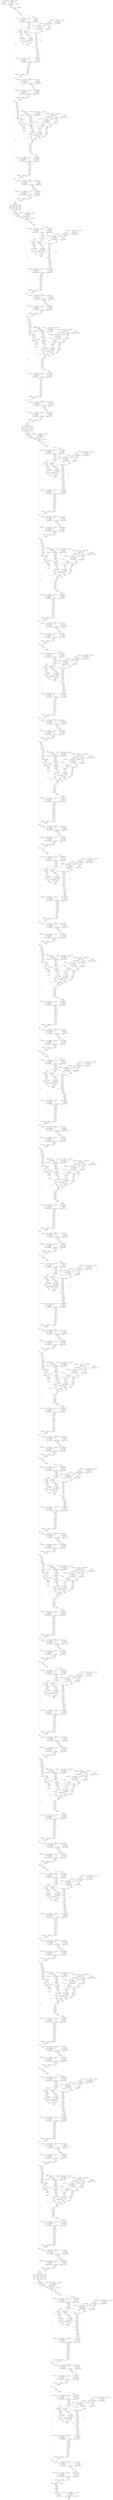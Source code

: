 strict digraph  {
"0 arg0_1" [id=0, type=input];
"1 quantize_per_tensor_default" [id=1, type=quantize_per_tensor];
"2 dequantize_per_tensor_default" [id=2, type=dequantize_per_tensor];
"3 _param_constant0" [id=3, type=get_attr];
"4 conv2d_scale_0" [id=4, type=get_attr];
"5 conv2d_zero_point_0" [id=5, type=get_attr];
"6 quantize_per_channel_default" [id=6, type=quantize_per_channel];
"7 dequantize_per_channel_default" [id=7, type=dequantize_per_channel];
"8 _param_constant1_0_0" [id=8, type=get_attr];
"9 conv2d" [id=9, type=conv2d];
"10 permute" [id=10, type=permute];
"11 _param_constant2" [id=11, type=get_attr];
"12 _param_constant3" [id=12, type=get_attr];
"13 layer_norm" [id=13, type=layer_norm];
"14 _tensor_constant0" [id=14, type=get_attr];
"15 linear_updated_constant0" [id=15, type=get_attr];
"16 _tensor_constant0_0_0_nncf_smooth_quant_0" [id=16, type=call_module];
"17 linear_scale_0" [id=17, type=get_attr];
"18 linear_zero_point_0" [id=18, type=get_attr];
"19 quantize_per_channel_default_1" [id=19, type=quantize_per_channel];
"20 dequantize_per_channel_default_1" [id=20, type=dequantize_per_channel];
"21 _param_constant5_0_0" [id=21, type=get_attr];
"22 linear" [id=22, type=linear];
"23 relu_" [id=23, type=relu_];
"24 linear_1_updated_constant0" [id=24, type=get_attr];
"25 relu__0_0_nncf_smooth_quant_0" [id=25, type=call_module];
"26 linear_1_scale_0" [id=26, type=get_attr];
"27 linear_1_zero_point_0" [id=27, type=get_attr];
"28 quantize_per_channel_default_2" [id=28, type=quantize_per_channel];
"29 dequantize_per_channel_default_2" [id=29, type=dequantize_per_channel];
"30 linear_1" [id=30, type=linear];
"31 view" [id=31, type=view];
"32 _tensor_constant1" [id=32, type=get_attr];
"33 index" [id=33, type=index];
"34 view_1" [id=34, type=view];
"35 permute_1" [id=35, type=permute];
"36 contiguous" [id=36, type=contiguous];
"37 unsqueeze" [id=37, type=unsqueeze];
"38 sigmoid" [id=38, type=sigmoid];
"39 mul" [id=39, type=mul];
"40 pad" [id=40, type=pad];
"41 view_2" [id=41, type=view];
"42 permute_2" [id=42, type=permute];
"43 reshape" [id=43, type=reshape];
"44 linear_2_updated_constant0" [id=44, type=get_attr];
"45 reshape_0_0_nncf_smooth_quant_0" [id=45, type=call_module];
"46 quantize_per_tensor_default_1" [id=46, type=quantize_per_tensor];
"47 dequantize_per_tensor_default_1" [id=47, type=dequantize_per_tensor];
"48 linear_2_scale_0" [id=48, type=get_attr];
"49 linear_2_zero_point_0" [id=49, type=get_attr];
"50 quantize_per_channel_default_3" [id=50, type=quantize_per_channel];
"51 dequantize_per_channel_default_3" [id=51, type=dequantize_per_channel];
"52 _param_constant7_0_0" [id=52, type=get_attr];
"53 linear_2" [id=53, type=linear];
"54 reshape_1" [id=54, type=reshape];
"55 permute_3" [id=55, type=permute];
"56 select" [id=56, type=select];
"57 select_1" [id=57, type=select];
"58 select_2" [id=58, type=select];
"59 linalg_vector_norm" [id=59, type=linalg_vector_norm];
"60 clamp_min" [id=60, type=clamp_min];
"61 expand_as" [id=61, type=expand_as];
"62 div" [id=62, type=div];
"63 quantize_per_tensor_default_2" [id=63, type=quantize_per_tensor];
"64 dequantize_per_tensor_default_2" [id=64, type=dequantize_per_tensor];
"65 linalg_vector_norm_1" [id=65, type=linalg_vector_norm];
"66 clamp_min_1" [id=66, type=clamp_min];
"67 expand_as_1" [id=67, type=expand_as];
"68 div_1" [id=68, type=div];
"69 quantize_per_tensor_default_3" [id=69, type=quantize_per_tensor];
"70 dequantize_per_tensor_default_3" [id=70, type=dequantize_per_tensor];
"71 transpose" [id=71, type=transpose];
"72 matmul" [id=72, type=matmul];
"73 _param_constant9" [id=73, type=get_attr];
"74 clamp" [id=74, type=clamp];
"75 exp" [id=75, type=exp];
"76 mul_1" [id=76, type=mul];
"77 add" [id=77, type=add];
"78 softmax" [id=78, type=softmax];
"79 dropout" [id=79, type=dropout];
"80 matmul_1" [id=80, type=matmul];
"81 transpose_1" [id=81, type=transpose];
"82 reshape_2" [id=82, type=reshape];
"83 linear_3_updated_constant0" [id=83, type=get_attr];
"84 reshape_2_0_0_nncf_smooth_quant_0" [id=84, type=call_module];
"85 quantize_per_tensor_default_4" [id=85, type=quantize_per_tensor];
"86 dequantize_per_tensor_default_4" [id=86, type=dequantize_per_tensor];
"87 linear_3_scale_0" [id=87, type=get_attr];
"88 linear_3_zero_point_0" [id=88, type=get_attr];
"89 quantize_per_channel_default_4" [id=89, type=quantize_per_channel];
"90 dequantize_per_channel_default_4" [id=90, type=dequantize_per_channel];
"91 _param_constant11_0_0" [id=91, type=get_attr];
"92 linear_3" [id=92, type=linear];
"93 dropout_1" [id=93, type=dropout];
"94 view_3" [id=94, type=view];
"95 permute_4" [id=95, type=permute];
"96 reshape_3" [id=96, type=reshape];
"97 slice_2" [id=97, type=slice];
"98 slice_3" [id=98, type=slice];
"99 _param_constant12" [id=99, type=get_attr];
"100 _param_constant13" [id=100, type=get_attr];
"101 layer_norm_1" [id=101, type=layer_norm];
"102 add_1" [id=102, type=add];
"103 linear_4_updated_constant0" [id=103, type=get_attr];
"104 add_1_0_0_nncf_smooth_quant_0" [id=104, type=call_module];
"105 quantize_per_tensor_default_5" [id=105, type=quantize_per_tensor];
"106 dequantize_per_tensor_default_5" [id=106, type=dequantize_per_tensor];
"107 linear_4_scale_0" [id=107, type=get_attr];
"108 linear_4_zero_point_0" [id=108, type=get_attr];
"109 quantize_per_channel_default_5" [id=109, type=quantize_per_channel];
"110 dequantize_per_channel_default_5" [id=110, type=dequantize_per_channel];
"111 _param_constant15_0_0" [id=111, type=get_attr];
"112 linear_4" [id=112, type=linear];
"113 gelu" [id=113, type=gelu];
"114 dropout_2" [id=114, type=dropout];
"115 linear_5_updated_constant0" [id=115, type=get_attr];
"116 dropout_2_0_0_nncf_smooth_quant_0" [id=116, type=call_module];
"117 quantize_per_tensor_default_6" [id=117, type=quantize_per_tensor];
"118 dequantize_per_tensor_default_6" [id=118, type=dequantize_per_tensor];
"119 linear_5_scale_0" [id=119, type=get_attr];
"120 linear_5_zero_point_0" [id=120, type=get_attr];
"121 quantize_per_channel_default_6" [id=121, type=quantize_per_channel];
"122 dequantize_per_channel_default_6" [id=122, type=dequantize_per_channel];
"123 _param_constant17_0_0" [id=123, type=get_attr];
"124 linear_5" [id=124, type=linear];
"125 dropout_3" [id=125, type=dropout];
"126 _param_constant18" [id=126, type=get_attr];
"127 _param_constant19" [id=127, type=get_attr];
"128 layer_norm_2" [id=128, type=layer_norm];
"129 add_2" [id=129, type=add];
"130 _tensor_constant2" [id=130, type=get_attr];
"131 linear_6_updated_constant0" [id=131, type=get_attr];
"132 _tensor_constant2_0_0_nncf_smooth_quant_0" [id=132, type=call_module];
"133 linear_6_scale_0" [id=133, type=get_attr];
"134 linear_6_zero_point_0" [id=134, type=get_attr];
"135 quantize_per_channel_default_7" [id=135, type=quantize_per_channel];
"136 dequantize_per_channel_default_7" [id=136, type=dequantize_per_channel];
"137 _param_constant21_0_0" [id=137, type=get_attr];
"138 linear_6" [id=138, type=linear];
"139 relu__1" [id=139, type=relu_];
"140 linear_7_updated_constant0" [id=140, type=get_attr];
"141 relu__1_0_0_nncf_smooth_quant_0" [id=141, type=call_module];
"142 linear_7_scale_0" [id=142, type=get_attr];
"143 linear_7_zero_point_0" [id=143, type=get_attr];
"144 quantize_per_channel_default_8" [id=144, type=quantize_per_channel];
"145 dequantize_per_channel_default_8" [id=145, type=dequantize_per_channel];
"146 linear_7" [id=146, type=linear];
"147 view_4" [id=147, type=view];
"148 _tensor_constant3" [id=148, type=get_attr];
"149 index_1" [id=149, type=index];
"150 view_5" [id=150, type=view];
"151 permute_5" [id=151, type=permute];
"152 contiguous_1" [id=152, type=contiguous];
"153 unsqueeze_1" [id=153, type=unsqueeze];
"154 sigmoid_1" [id=154, type=sigmoid];
"155 mul_2" [id=155, type=mul];
"156 pad_1" [id=156, type=pad];
"157 roll" [id=157, type=roll];
"158 view_6" [id=158, type=view];
"159 permute_6" [id=159, type=permute];
"160 reshape_4" [id=160, type=reshape];
"161 linear_8_updated_constant0" [id=161, type=get_attr];
"162 reshape_4_0_0_nncf_smooth_quant_0" [id=162, type=call_module];
"163 quantize_per_tensor_default_7" [id=163, type=quantize_per_tensor];
"164 dequantize_per_tensor_default_7" [id=164, type=dequantize_per_tensor];
"165 linear_8_scale_0" [id=165, type=get_attr];
"166 linear_8_zero_point_0" [id=166, type=get_attr];
"167 quantize_per_channel_default_9" [id=167, type=quantize_per_channel];
"168 dequantize_per_channel_default_9" [id=168, type=dequantize_per_channel];
"169 _param_constant23_0_0" [id=169, type=get_attr];
"170 linear_8" [id=170, type=linear];
"171 reshape_5" [id=171, type=reshape];
"172 permute_7" [id=172, type=permute];
"173 select_3" [id=173, type=select];
"174 select_4" [id=174, type=select];
"175 select_5" [id=175, type=select];
"176 linalg_vector_norm_2" [id=176, type=linalg_vector_norm];
"177 clamp_min_2" [id=177, type=clamp_min];
"178 expand_as_2" [id=178, type=expand_as];
"179 div_2" [id=179, type=div];
"180 quantize_per_tensor_default_8" [id=180, type=quantize_per_tensor];
"181 dequantize_per_tensor_default_8" [id=181, type=dequantize_per_tensor];
"182 linalg_vector_norm_3" [id=182, type=linalg_vector_norm];
"183 clamp_min_3" [id=183, type=clamp_min];
"184 expand_as_3" [id=184, type=expand_as];
"185 div_3" [id=185, type=div];
"186 quantize_per_tensor_default_9" [id=186, type=quantize_per_tensor];
"187 dequantize_per_tensor_default_9" [id=187, type=dequantize_per_tensor];
"188 transpose_2" [id=188, type=transpose];
"189 matmul_2" [id=189, type=matmul];
"190 _param_constant25" [id=190, type=get_attr];
"191 clamp_1" [id=191, type=clamp];
"192 exp_1" [id=192, type=exp];
"193 mul_3" [id=193, type=mul];
"194 add_3" [id=194, type=add];
"195 new_zeros" [id=195, type=new_zeros];
"196 view_7" [id=196, type=view];
"197 permute_8" [id=197, type=permute];
"198 reshape_6" [id=198, type=reshape];
"199 unsqueeze_2" [id=199, type=unsqueeze];
"200 unsqueeze_3" [id=200, type=unsqueeze];
"201 sub" [id=201, type=sub];
"202 ne" [id=202, type=ne];
"203 masked_fill" [id=203, type=masked_fill];
"204 eq" [id=204, type=eq];
"205 masked_fill_1" [id=205, type=masked_fill];
"206 view_8" [id=206, type=view];
"207 unsqueeze_4" [id=207, type=unsqueeze];
"208 unsqueeze_5" [id=208, type=unsqueeze];
"209 add_4" [id=209, type=add];
"210 view_9" [id=210, type=view];
"211 softmax_1" [id=211, type=softmax];
"212 dropout_4" [id=212, type=dropout];
"213 matmul_3" [id=213, type=matmul];
"214 transpose_3" [id=214, type=transpose];
"215 reshape_7" [id=215, type=reshape];
"216 linear_9_updated_constant0" [id=216, type=get_attr];
"217 reshape_7_0_0_nncf_smooth_quant_0" [id=217, type=call_module];
"218 quantize_per_tensor_default_10" [id=218, type=quantize_per_tensor];
"219 dequantize_per_tensor_default_10" [id=219, type=dequantize_per_tensor];
"220 linear_9_scale_0" [id=220, type=get_attr];
"221 linear_9_zero_point_0" [id=221, type=get_attr];
"222 quantize_per_channel_default_10" [id=222, type=quantize_per_channel];
"223 dequantize_per_channel_default_10" [id=223, type=dequantize_per_channel];
"224 _param_constant27_0_0" [id=224, type=get_attr];
"225 linear_9" [id=225, type=linear];
"226 dropout_5" [id=226, type=dropout];
"227 view_10" [id=227, type=view];
"228 permute_9" [id=228, type=permute];
"229 reshape_8" [id=229, type=reshape];
"230 roll_1" [id=230, type=roll];
"231 slice_23" [id=231, type=slice];
"232 slice_24" [id=232, type=slice];
"233 _param_constant28" [id=233, type=get_attr];
"234 _param_constant29" [id=234, type=get_attr];
"235 layer_norm_3" [id=235, type=layer_norm];
"236 add_5" [id=236, type=add];
"237 linear_10_updated_constant0" [id=237, type=get_attr];
"238 add_5_0_0_nncf_smooth_quant_0" [id=238, type=call_module];
"239 quantize_per_tensor_default_11" [id=239, type=quantize_per_tensor];
"240 dequantize_per_tensor_default_11" [id=240, type=dequantize_per_tensor];
"241 linear_10_scale_0" [id=241, type=get_attr];
"242 linear_10_zero_point_0" [id=242, type=get_attr];
"243 quantize_per_channel_default_11" [id=243, type=quantize_per_channel];
"244 dequantize_per_channel_default_11" [id=244, type=dequantize_per_channel];
"245 _param_constant31_0_0" [id=245, type=get_attr];
"246 linear_10" [id=246, type=linear];
"247 gelu_1" [id=247, type=gelu];
"248 dropout_6" [id=248, type=dropout];
"249 linear_11_updated_constant0" [id=249, type=get_attr];
"250 dropout_6_0_0_nncf_smooth_quant_0" [id=250, type=call_module];
"251 quantize_per_tensor_default_12" [id=251, type=quantize_per_tensor];
"252 dequantize_per_tensor_default_12" [id=252, type=dequantize_per_tensor];
"253 linear_11_scale_0" [id=253, type=get_attr];
"254 linear_11_zero_point_0" [id=254, type=get_attr];
"255 quantize_per_channel_default_12" [id=255, type=quantize_per_channel];
"256 dequantize_per_channel_default_12" [id=256, type=dequantize_per_channel];
"257 _param_constant33_0_0" [id=257, type=get_attr];
"258 linear_11" [id=258, type=linear];
"259 dropout_7" [id=259, type=dropout];
"260 _param_constant34" [id=260, type=get_attr];
"261 _param_constant35" [id=261, type=get_attr];
"262 layer_norm_4" [id=262, type=layer_norm];
"263 add_6" [id=263, type=add];
"264 pad_2" [id=264, type=pad];
"265 slice_25" [id=265, type=slice];
"266 slice_26" [id=266, type=slice];
"267 slice_27" [id=267, type=slice];
"268 slice_28" [id=268, type=slice];
"269 slice_29" [id=269, type=slice];
"270 slice_30" [id=270, type=slice];
"271 slice_31" [id=271, type=slice];
"272 slice_32" [id=272, type=slice];
"273 slice_33" [id=273, type=slice];
"274 slice_34" [id=274, type=slice];
"275 slice_35" [id=275, type=slice];
"276 slice_36" [id=276, type=slice];
"277 cat" [id=277, type=cat];
"278 linear_12_updated_constant0" [id=278, type=get_attr];
"279 cat_0_0_nncf_smooth_quant_0" [id=279, type=call_module];
"280 quantize_per_tensor_default_13" [id=280, type=quantize_per_tensor];
"281 dequantize_per_tensor_default_13" [id=281, type=dequantize_per_tensor];
"282 linear_12_scale_0" [id=282, type=get_attr];
"283 linear_12_zero_point_0" [id=283, type=get_attr];
"284 quantize_per_channel_default_13" [id=284, type=quantize_per_channel];
"285 dequantize_per_channel_default_13" [id=285, type=dequantize_per_channel];
"286 linear_12" [id=286, type=linear];
"287 _param_constant37" [id=287, type=get_attr];
"288 _param_constant38" [id=288, type=get_attr];
"289 layer_norm_5" [id=289, type=layer_norm];
"290 _tensor_constant13" [id=290, type=get_attr];
"291 linear_13_updated_constant0" [id=291, type=get_attr];
"292 _tensor_constant13_0_0_nncf_smooth_quant_0" [id=292, type=call_module];
"293 linear_13_scale_0" [id=293, type=get_attr];
"294 linear_13_zero_point_0" [id=294, type=get_attr];
"295 quantize_per_channel_default_14" [id=295, type=quantize_per_channel];
"296 dequantize_per_channel_default_14" [id=296, type=dequantize_per_channel];
"297 _param_constant40_0_0" [id=297, type=get_attr];
"298 linear_13" [id=298, type=linear];
"299 relu__2" [id=299, type=relu_];
"300 linear_14_updated_constant0" [id=300, type=get_attr];
"301 relu__2_0_0_nncf_smooth_quant_0" [id=301, type=call_module];
"302 linear_14_scale_0" [id=302, type=get_attr];
"303 linear_14_zero_point_0" [id=303, type=get_attr];
"304 quantize_per_channel_default_15" [id=304, type=quantize_per_channel];
"305 dequantize_per_channel_default_15" [id=305, type=dequantize_per_channel];
"306 linear_14" [id=306, type=linear];
"307 view_11" [id=307, type=view];
"308 _tensor_constant14" [id=308, type=get_attr];
"309 index_2" [id=309, type=index];
"310 view_12" [id=310, type=view];
"311 permute_10" [id=311, type=permute];
"312 contiguous_2" [id=312, type=contiguous];
"313 unsqueeze_6" [id=313, type=unsqueeze];
"314 sigmoid_2" [id=314, type=sigmoid];
"315 mul_4" [id=315, type=mul];
"316 pad_3" [id=316, type=pad];
"317 view_13" [id=317, type=view];
"318 permute_11" [id=318, type=permute];
"319 reshape_9" [id=319, type=reshape];
"320 linear_15_updated_constant0" [id=320, type=get_attr];
"321 reshape_9_0_0_nncf_smooth_quant_0" [id=321, type=call_module];
"322 quantize_per_tensor_default_14" [id=322, type=quantize_per_tensor];
"323 dequantize_per_tensor_default_14" [id=323, type=dequantize_per_tensor];
"324 linear_15_scale_0" [id=324, type=get_attr];
"325 linear_15_zero_point_0" [id=325, type=get_attr];
"326 quantize_per_channel_default_16" [id=326, type=quantize_per_channel];
"327 dequantize_per_channel_default_16" [id=327, type=dequantize_per_channel];
"328 _param_constant42_0_0" [id=328, type=get_attr];
"329 linear_15" [id=329, type=linear];
"330 reshape_10" [id=330, type=reshape];
"331 permute_12" [id=331, type=permute];
"332 select_6" [id=332, type=select];
"333 select_7" [id=333, type=select];
"334 select_8" [id=334, type=select];
"335 linalg_vector_norm_4" [id=335, type=linalg_vector_norm];
"336 clamp_min_4" [id=336, type=clamp_min];
"337 expand_as_4" [id=337, type=expand_as];
"338 div_4" [id=338, type=div];
"339 quantize_per_tensor_default_15" [id=339, type=quantize_per_tensor];
"340 dequantize_per_tensor_default_15" [id=340, type=dequantize_per_tensor];
"341 linalg_vector_norm_5" [id=341, type=linalg_vector_norm];
"342 clamp_min_5" [id=342, type=clamp_min];
"343 expand_as_5" [id=343, type=expand_as];
"344 div_5" [id=344, type=div];
"345 quantize_per_tensor_default_16" [id=345, type=quantize_per_tensor];
"346 dequantize_per_tensor_default_16" [id=346, type=dequantize_per_tensor];
"347 transpose_4" [id=347, type=transpose];
"348 matmul_4" [id=348, type=matmul];
"349 _param_constant44" [id=349, type=get_attr];
"350 clamp_2" [id=350, type=clamp];
"351 exp_2" [id=351, type=exp];
"352 mul_5" [id=352, type=mul];
"353 add_7" [id=353, type=add];
"354 softmax_2" [id=354, type=softmax];
"355 dropout_8" [id=355, type=dropout];
"356 matmul_5" [id=356, type=matmul];
"357 transpose_5" [id=357, type=transpose];
"358 reshape_11" [id=358, type=reshape];
"359 linear_16_updated_constant0" [id=359, type=get_attr];
"360 reshape_11_0_0_nncf_smooth_quant_0" [id=360, type=call_module];
"361 quantize_per_tensor_default_17" [id=361, type=quantize_per_tensor];
"362 dequantize_per_tensor_default_17" [id=362, type=dequantize_per_tensor];
"363 linear_16_scale_0" [id=363, type=get_attr];
"364 linear_16_zero_point_0" [id=364, type=get_attr];
"365 quantize_per_channel_default_17" [id=365, type=quantize_per_channel];
"366 dequantize_per_channel_default_17" [id=366, type=dequantize_per_channel];
"367 _param_constant46_0_0" [id=367, type=get_attr];
"368 linear_16" [id=368, type=linear];
"369 dropout_9" [id=369, type=dropout];
"370 view_14" [id=370, type=view];
"371 permute_13" [id=371, type=permute];
"372 reshape_12" [id=372, type=reshape];
"373 slice_38" [id=373, type=slice];
"374 slice_39" [id=374, type=slice];
"375 slice_40" [id=375, type=slice];
"376 slice_41" [id=376, type=slice];
"377 contiguous_3" [id=377, type=contiguous];
"378 _param_constant47" [id=378, type=get_attr];
"379 _param_constant48" [id=379, type=get_attr];
"380 layer_norm_6" [id=380, type=layer_norm];
"381 add_8" [id=381, type=add];
"382 linear_17_updated_constant0" [id=382, type=get_attr];
"383 add_8_0_0_nncf_smooth_quant_0" [id=383, type=call_module];
"384 quantize_per_tensor_default_18" [id=384, type=quantize_per_tensor];
"385 dequantize_per_tensor_default_18" [id=385, type=dequantize_per_tensor];
"386 linear_17_scale_0" [id=386, type=get_attr];
"387 linear_17_zero_point_0" [id=387, type=get_attr];
"388 quantize_per_channel_default_18" [id=388, type=quantize_per_channel];
"389 dequantize_per_channel_default_18" [id=389, type=dequantize_per_channel];
"390 _param_constant50_0_0" [id=390, type=get_attr];
"391 linear_17" [id=391, type=linear];
"392 gelu_2" [id=392, type=gelu];
"393 dropout_10" [id=393, type=dropout];
"394 linear_18_updated_constant0" [id=394, type=get_attr];
"395 dropout_10_0_0_nncf_smooth_quant_0" [id=395, type=call_module];
"396 quantize_per_tensor_default_19" [id=396, type=quantize_per_tensor];
"397 dequantize_per_tensor_default_19" [id=397, type=dequantize_per_tensor];
"398 linear_18_scale_0" [id=398, type=get_attr];
"399 linear_18_zero_point_0" [id=399, type=get_attr];
"400 quantize_per_channel_default_19" [id=400, type=quantize_per_channel];
"401 dequantize_per_channel_default_19" [id=401, type=dequantize_per_channel];
"402 _param_constant52_0_0" [id=402, type=get_attr];
"403 linear_18" [id=403, type=linear];
"404 dropout_11" [id=404, type=dropout];
"405 _param_constant53" [id=405, type=get_attr];
"406 _param_constant54" [id=406, type=get_attr];
"407 layer_norm_7" [id=407, type=layer_norm];
"408 add_9" [id=408, type=add];
"409 _tensor_constant15" [id=409, type=get_attr];
"410 linear_19_updated_constant0" [id=410, type=get_attr];
"411 _tensor_constant15_0_0_nncf_smooth_quant_0" [id=411, type=call_module];
"412 linear_19_scale_0" [id=412, type=get_attr];
"413 linear_19_zero_point_0" [id=413, type=get_attr];
"414 quantize_per_channel_default_20" [id=414, type=quantize_per_channel];
"415 dequantize_per_channel_default_20" [id=415, type=dequantize_per_channel];
"416 _param_constant56_0_0" [id=416, type=get_attr];
"417 linear_19" [id=417, type=linear];
"418 relu__3" [id=418, type=relu_];
"419 linear_20_updated_constant0" [id=419, type=get_attr];
"420 relu__3_0_0_nncf_smooth_quant_0" [id=420, type=call_module];
"421 linear_20_scale_0" [id=421, type=get_attr];
"422 linear_20_zero_point_0" [id=422, type=get_attr];
"423 quantize_per_channel_default_21" [id=423, type=quantize_per_channel];
"424 dequantize_per_channel_default_21" [id=424, type=dequantize_per_channel];
"425 linear_20" [id=425, type=linear];
"426 view_15" [id=426, type=view];
"427 _tensor_constant16" [id=427, type=get_attr];
"428 index_3" [id=428, type=index];
"429 view_16" [id=429, type=view];
"430 permute_14" [id=430, type=permute];
"431 contiguous_4" [id=431, type=contiguous];
"432 unsqueeze_7" [id=432, type=unsqueeze];
"433 sigmoid_3" [id=433, type=sigmoid];
"434 mul_6" [id=434, type=mul];
"435 pad_4" [id=435, type=pad];
"436 roll_2" [id=436, type=roll];
"437 view_17" [id=437, type=view];
"438 permute_15" [id=438, type=permute];
"439 reshape_13" [id=439, type=reshape];
"440 linear_21_updated_constant0" [id=440, type=get_attr];
"441 reshape_13_0_0_nncf_smooth_quant_0" [id=441, type=call_module];
"442 quantize_per_tensor_default_20" [id=442, type=quantize_per_tensor];
"443 dequantize_per_tensor_default_20" [id=443, type=dequantize_per_tensor];
"444 linear_21_scale_0" [id=444, type=get_attr];
"445 linear_21_zero_point_0" [id=445, type=get_attr];
"446 quantize_per_channel_default_22" [id=446, type=quantize_per_channel];
"447 dequantize_per_channel_default_22" [id=447, type=dequantize_per_channel];
"448 _param_constant58_0_0" [id=448, type=get_attr];
"449 linear_21" [id=449, type=linear];
"450 reshape_14" [id=450, type=reshape];
"451 permute_16" [id=451, type=permute];
"452 select_9" [id=452, type=select];
"453 select_10" [id=453, type=select];
"454 select_11" [id=454, type=select];
"455 linalg_vector_norm_6" [id=455, type=linalg_vector_norm];
"456 clamp_min_6" [id=456, type=clamp_min];
"457 expand_as_6" [id=457, type=expand_as];
"458 div_6" [id=458, type=div];
"459 quantize_per_tensor_default_21" [id=459, type=quantize_per_tensor];
"460 dequantize_per_tensor_default_21" [id=460, type=dequantize_per_tensor];
"461 linalg_vector_norm_7" [id=461, type=linalg_vector_norm];
"462 clamp_min_7" [id=462, type=clamp_min];
"463 expand_as_7" [id=463, type=expand_as];
"464 div_7" [id=464, type=div];
"465 quantize_per_tensor_default_22" [id=465, type=quantize_per_tensor];
"466 dequantize_per_tensor_default_22" [id=466, type=dequantize_per_tensor];
"467 transpose_6" [id=467, type=transpose];
"468 matmul_6" [id=468, type=matmul];
"469 _param_constant60" [id=469, type=get_attr];
"470 clamp_3" [id=470, type=clamp];
"471 exp_3" [id=471, type=exp];
"472 mul_7" [id=472, type=mul];
"473 add_10" [id=473, type=add];
"474 new_zeros_1" [id=474, type=new_zeros];
"475 view_18" [id=475, type=view];
"476 permute_17" [id=476, type=permute];
"477 reshape_15" [id=477, type=reshape];
"478 unsqueeze_8" [id=478, type=unsqueeze];
"479 unsqueeze_9" [id=479, type=unsqueeze];
"480 sub_1" [id=480, type=sub];
"481 ne_1" [id=481, type=ne];
"482 masked_fill_2" [id=482, type=masked_fill];
"483 eq_1" [id=483, type=eq];
"484 masked_fill_3" [id=484, type=masked_fill];
"485 view_19" [id=485, type=view];
"486 unsqueeze_10" [id=486, type=unsqueeze];
"487 unsqueeze_11" [id=487, type=unsqueeze];
"488 add_11" [id=488, type=add];
"489 view_20" [id=489, type=view];
"490 softmax_3" [id=490, type=softmax];
"491 dropout_12" [id=491, type=dropout];
"492 matmul_7" [id=492, type=matmul];
"493 transpose_7" [id=493, type=transpose];
"494 reshape_16" [id=494, type=reshape];
"495 linear_22_updated_constant0" [id=495, type=get_attr];
"496 reshape_16_0_0_nncf_smooth_quant_0" [id=496, type=call_module];
"497 quantize_per_tensor_default_23" [id=497, type=quantize_per_tensor];
"498 dequantize_per_tensor_default_23" [id=498, type=dequantize_per_tensor];
"499 linear_22_scale_0" [id=499, type=get_attr];
"500 linear_22_zero_point_0" [id=500, type=get_attr];
"501 quantize_per_channel_default_23" [id=501, type=quantize_per_channel];
"502 dequantize_per_channel_default_23" [id=502, type=dequantize_per_channel];
"503 _param_constant62_0_0" [id=503, type=get_attr];
"504 linear_22" [id=504, type=linear];
"505 dropout_13" [id=505, type=dropout];
"506 view_21" [id=506, type=view];
"507 permute_18" [id=507, type=permute];
"508 reshape_17" [id=508, type=reshape];
"509 roll_3" [id=509, type=roll];
"510 slice_61" [id=510, type=slice];
"511 slice_62" [id=511, type=slice];
"512 slice_63" [id=512, type=slice];
"513 slice_64" [id=513, type=slice];
"514 contiguous_5" [id=514, type=contiguous];
"515 _param_constant63" [id=515, type=get_attr];
"516 _param_constant64" [id=516, type=get_attr];
"517 layer_norm_8" [id=517, type=layer_norm];
"518 add_12" [id=518, type=add];
"519 linear_23_updated_constant0" [id=519, type=get_attr];
"520 add_12_0_0_nncf_smooth_quant_0" [id=520, type=call_module];
"521 quantize_per_tensor_default_24" [id=521, type=quantize_per_tensor];
"522 dequantize_per_tensor_default_24" [id=522, type=dequantize_per_tensor];
"523 linear_23_scale_0" [id=523, type=get_attr];
"524 linear_23_zero_point_0" [id=524, type=get_attr];
"525 quantize_per_channel_default_24" [id=525, type=quantize_per_channel];
"526 dequantize_per_channel_default_24" [id=526, type=dequantize_per_channel];
"527 _param_constant66_0_0" [id=527, type=get_attr];
"528 linear_23" [id=528, type=linear];
"529 gelu_3" [id=529, type=gelu];
"530 dropout_14" [id=530, type=dropout];
"531 linear_24_updated_constant0" [id=531, type=get_attr];
"532 dropout_14_0_0_nncf_smooth_quant_0" [id=532, type=call_module];
"533 quantize_per_tensor_default_25" [id=533, type=quantize_per_tensor];
"534 dequantize_per_tensor_default_25" [id=534, type=dequantize_per_tensor];
"535 linear_24_scale_0" [id=535, type=get_attr];
"536 linear_24_zero_point_0" [id=536, type=get_attr];
"537 quantize_per_channel_default_25" [id=537, type=quantize_per_channel];
"538 dequantize_per_channel_default_25" [id=538, type=dequantize_per_channel];
"539 _param_constant68_0_0" [id=539, type=get_attr];
"540 linear_24" [id=540, type=linear];
"541 dropout_15" [id=541, type=dropout];
"542 _param_constant69" [id=542, type=get_attr];
"543 _param_constant70" [id=543, type=get_attr];
"544 layer_norm_9" [id=544, type=layer_norm];
"545 add_13" [id=545, type=add];
"546 pad_5" [id=546, type=pad];
"547 slice_65" [id=547, type=slice];
"548 slice_66" [id=548, type=slice];
"549 slice_67" [id=549, type=slice];
"550 slice_68" [id=550, type=slice];
"551 slice_69" [id=551, type=slice];
"552 slice_70" [id=552, type=slice];
"553 slice_71" [id=553, type=slice];
"554 slice_72" [id=554, type=slice];
"555 slice_73" [id=555, type=slice];
"556 slice_74" [id=556, type=slice];
"557 slice_75" [id=557, type=slice];
"558 slice_76" [id=558, type=slice];
"559 cat_1" [id=559, type=cat];
"560 linear_25_updated_constant0" [id=560, type=get_attr];
"561 cat_1_0_0_nncf_smooth_quant_0" [id=561, type=call_module];
"562 quantize_per_tensor_default_26" [id=562, type=quantize_per_tensor];
"563 dequantize_per_tensor_default_26" [id=563, type=dequantize_per_tensor];
"564 linear_25_scale_0" [id=564, type=get_attr];
"565 linear_25_zero_point_0" [id=565, type=get_attr];
"566 quantize_per_channel_default_26" [id=566, type=quantize_per_channel];
"567 dequantize_per_channel_default_26" [id=567, type=dequantize_per_channel];
"568 linear_25" [id=568, type=linear];
"569 _param_constant72" [id=569, type=get_attr];
"570 _param_constant73" [id=570, type=get_attr];
"571 layer_norm_10" [id=571, type=layer_norm];
"572 _tensor_constant26" [id=572, type=get_attr];
"573 linear_26_updated_constant0" [id=573, type=get_attr];
"574 _tensor_constant26_0_0_nncf_smooth_quant_0" [id=574, type=call_module];
"575 linear_26_scale_0" [id=575, type=get_attr];
"576 linear_26_zero_point_0" [id=576, type=get_attr];
"577 quantize_per_channel_default_27" [id=577, type=quantize_per_channel];
"578 dequantize_per_channel_default_27" [id=578, type=dequantize_per_channel];
"579 _param_constant75_0_0" [id=579, type=get_attr];
"580 linear_26" [id=580, type=linear];
"581 relu__4" [id=581, type=relu_];
"582 linear_27_updated_constant0" [id=582, type=get_attr];
"583 relu__4_0_0_nncf_smooth_quant_0" [id=583, type=call_module];
"584 linear_27_scale_0" [id=584, type=get_attr];
"585 linear_27_zero_point_0" [id=585, type=get_attr];
"586 quantize_per_channel_default_28" [id=586, type=quantize_per_channel];
"587 dequantize_per_channel_default_28" [id=587, type=dequantize_per_channel];
"588 linear_27" [id=588, type=linear];
"589 view_22" [id=589, type=view];
"590 _tensor_constant27" [id=590, type=get_attr];
"591 index_4" [id=591, type=index];
"592 view_23" [id=592, type=view];
"593 permute_19" [id=593, type=permute];
"594 contiguous_6" [id=594, type=contiguous];
"595 unsqueeze_12" [id=595, type=unsqueeze];
"596 sigmoid_4" [id=596, type=sigmoid];
"597 mul_8" [id=597, type=mul];
"598 pad_6" [id=598, type=pad];
"599 view_24" [id=599, type=view];
"600 permute_20" [id=600, type=permute];
"601 reshape_18" [id=601, type=reshape];
"602 linear_28_updated_constant0" [id=602, type=get_attr];
"603 reshape_18_0_0_nncf_smooth_quant_0" [id=603, type=call_module];
"604 quantize_per_tensor_default_27" [id=604, type=quantize_per_tensor];
"605 dequantize_per_tensor_default_27" [id=605, type=dequantize_per_tensor];
"606 linear_28_scale_0" [id=606, type=get_attr];
"607 linear_28_zero_point_0" [id=607, type=get_attr];
"608 quantize_per_channel_default_29" [id=608, type=quantize_per_channel];
"609 dequantize_per_channel_default_29" [id=609, type=dequantize_per_channel];
"610 _param_constant77_0_0" [id=610, type=get_attr];
"611 linear_28" [id=611, type=linear];
"612 reshape_19" [id=612, type=reshape];
"613 permute_21" [id=613, type=permute];
"614 select_12" [id=614, type=select];
"615 select_13" [id=615, type=select];
"616 select_14" [id=616, type=select];
"617 linalg_vector_norm_8" [id=617, type=linalg_vector_norm];
"618 clamp_min_8" [id=618, type=clamp_min];
"619 expand_as_8" [id=619, type=expand_as];
"620 div_8" [id=620, type=div];
"621 quantize_per_tensor_default_28" [id=621, type=quantize_per_tensor];
"622 dequantize_per_tensor_default_28" [id=622, type=dequantize_per_tensor];
"623 linalg_vector_norm_9" [id=623, type=linalg_vector_norm];
"624 clamp_min_9" [id=624, type=clamp_min];
"625 expand_as_9" [id=625, type=expand_as];
"626 div_9" [id=626, type=div];
"627 quantize_per_tensor_default_29" [id=627, type=quantize_per_tensor];
"628 dequantize_per_tensor_default_29" [id=628, type=dequantize_per_tensor];
"629 transpose_8" [id=629, type=transpose];
"630 matmul_8" [id=630, type=matmul];
"631 _param_constant79" [id=631, type=get_attr];
"632 clamp_4" [id=632, type=clamp];
"633 exp_4" [id=633, type=exp];
"634 mul_9" [id=634, type=mul];
"635 add_14" [id=635, type=add];
"636 softmax_4" [id=636, type=softmax];
"637 dropout_16" [id=637, type=dropout];
"638 matmul_9" [id=638, type=matmul];
"639 transpose_9" [id=639, type=transpose];
"640 reshape_20" [id=640, type=reshape];
"641 linear_29_updated_constant0" [id=641, type=get_attr];
"642 reshape_20_0_0_nncf_smooth_quant_0" [id=642, type=call_module];
"643 quantize_per_tensor_default_30" [id=643, type=quantize_per_tensor];
"644 dequantize_per_tensor_default_30" [id=644, type=dequantize_per_tensor];
"645 linear_29_scale_0" [id=645, type=get_attr];
"646 linear_29_zero_point_0" [id=646, type=get_attr];
"647 quantize_per_channel_default_30" [id=647, type=quantize_per_channel];
"648 dequantize_per_channel_default_30" [id=648, type=dequantize_per_channel];
"649 _param_constant81_0_0" [id=649, type=get_attr];
"650 linear_29" [id=650, type=linear];
"651 dropout_17" [id=651, type=dropout];
"652 view_25" [id=652, type=view];
"653 permute_22" [id=653, type=permute];
"654 reshape_21" [id=654, type=reshape];
"655 slice_78" [id=655, type=slice];
"656 slice_79" [id=656, type=slice];
"657 slice_80" [id=657, type=slice];
"658 slice_81" [id=658, type=slice];
"659 contiguous_7" [id=659, type=contiguous];
"660 _param_constant82" [id=660, type=get_attr];
"661 _param_constant83" [id=661, type=get_attr];
"662 layer_norm_11" [id=662, type=layer_norm];
"663 add_15" [id=663, type=add];
"664 linear_30_updated_constant0" [id=664, type=get_attr];
"665 add_15_0_0_nncf_smooth_quant_0" [id=665, type=call_module];
"666 quantize_per_tensor_default_31" [id=666, type=quantize_per_tensor];
"667 dequantize_per_tensor_default_31" [id=667, type=dequantize_per_tensor];
"668 linear_30_scale_0" [id=668, type=get_attr];
"669 linear_30_zero_point_0" [id=669, type=get_attr];
"670 quantize_per_channel_default_31" [id=670, type=quantize_per_channel];
"671 dequantize_per_channel_default_31" [id=671, type=dequantize_per_channel];
"672 _param_constant85_0_0" [id=672, type=get_attr];
"673 linear_30" [id=673, type=linear];
"674 gelu_4" [id=674, type=gelu];
"675 dropout_18" [id=675, type=dropout];
"676 linear_31_updated_constant0" [id=676, type=get_attr];
"677 dropout_18_0_0_nncf_smooth_quant_0" [id=677, type=call_module];
"678 quantize_per_tensor_default_32" [id=678, type=quantize_per_tensor];
"679 dequantize_per_tensor_default_32" [id=679, type=dequantize_per_tensor];
"680 linear_31_scale_0" [id=680, type=get_attr];
"681 linear_31_zero_point_0" [id=681, type=get_attr];
"682 quantize_per_channel_default_32" [id=682, type=quantize_per_channel];
"683 dequantize_per_channel_default_32" [id=683, type=dequantize_per_channel];
"684 _param_constant87_0_0" [id=684, type=get_attr];
"685 linear_31" [id=685, type=linear];
"686 dropout_19" [id=686, type=dropout];
"687 _param_constant88" [id=687, type=get_attr];
"688 _param_constant89" [id=688, type=get_attr];
"689 layer_norm_12" [id=689, type=layer_norm];
"690 add_16" [id=690, type=add];
"691 _tensor_constant28" [id=691, type=get_attr];
"692 linear_32_updated_constant0" [id=692, type=get_attr];
"693 _tensor_constant28_0_0_nncf_smooth_quant_0" [id=693, type=call_module];
"694 linear_32_scale_0" [id=694, type=get_attr];
"695 linear_32_zero_point_0" [id=695, type=get_attr];
"696 quantize_per_channel_default_33" [id=696, type=quantize_per_channel];
"697 dequantize_per_channel_default_33" [id=697, type=dequantize_per_channel];
"698 _param_constant91_0_0" [id=698, type=get_attr];
"699 linear_32" [id=699, type=linear];
"700 relu__5" [id=700, type=relu_];
"701 linear_33_updated_constant0" [id=701, type=get_attr];
"702 relu__5_0_0_nncf_smooth_quant_0" [id=702, type=call_module];
"703 linear_33_scale_0" [id=703, type=get_attr];
"704 linear_33_zero_point_0" [id=704, type=get_attr];
"705 quantize_per_channel_default_34" [id=705, type=quantize_per_channel];
"706 dequantize_per_channel_default_34" [id=706, type=dequantize_per_channel];
"707 linear_33" [id=707, type=linear];
"708 view_26" [id=708, type=view];
"709 _tensor_constant29" [id=709, type=get_attr];
"710 index_5" [id=710, type=index];
"711 view_27" [id=711, type=view];
"712 permute_23" [id=712, type=permute];
"713 contiguous_8" [id=713, type=contiguous];
"714 unsqueeze_13" [id=714, type=unsqueeze];
"715 sigmoid_5" [id=715, type=sigmoid];
"716 mul_10" [id=716, type=mul];
"717 pad_7" [id=717, type=pad];
"718 roll_4" [id=718, type=roll];
"719 view_28" [id=719, type=view];
"720 permute_24" [id=720, type=permute];
"721 reshape_22" [id=721, type=reshape];
"722 linear_34_updated_constant0" [id=722, type=get_attr];
"723 reshape_22_0_0_nncf_smooth_quant_0" [id=723, type=call_module];
"724 quantize_per_tensor_default_33" [id=724, type=quantize_per_tensor];
"725 dequantize_per_tensor_default_33" [id=725, type=dequantize_per_tensor];
"726 linear_34_scale_0" [id=726, type=get_attr];
"727 linear_34_zero_point_0" [id=727, type=get_attr];
"728 quantize_per_channel_default_35" [id=728, type=quantize_per_channel];
"729 dequantize_per_channel_default_35" [id=729, type=dequantize_per_channel];
"730 _param_constant93_0_0" [id=730, type=get_attr];
"731 linear_34" [id=731, type=linear];
"732 reshape_23" [id=732, type=reshape];
"733 permute_25" [id=733, type=permute];
"734 select_15" [id=734, type=select];
"735 select_16" [id=735, type=select];
"736 select_17" [id=736, type=select];
"737 linalg_vector_norm_10" [id=737, type=linalg_vector_norm];
"738 clamp_min_10" [id=738, type=clamp_min];
"739 expand_as_10" [id=739, type=expand_as];
"740 div_10" [id=740, type=div];
"741 quantize_per_tensor_default_34" [id=741, type=quantize_per_tensor];
"742 dequantize_per_tensor_default_34" [id=742, type=dequantize_per_tensor];
"743 linalg_vector_norm_11" [id=743, type=linalg_vector_norm];
"744 clamp_min_11" [id=744, type=clamp_min];
"745 expand_as_11" [id=745, type=expand_as];
"746 div_11" [id=746, type=div];
"747 quantize_per_tensor_default_35" [id=747, type=quantize_per_tensor];
"748 dequantize_per_tensor_default_35" [id=748, type=dequantize_per_tensor];
"749 transpose_10" [id=749, type=transpose];
"750 matmul_10" [id=750, type=matmul];
"751 _param_constant95" [id=751, type=get_attr];
"752 clamp_5" [id=752, type=clamp];
"753 exp_5" [id=753, type=exp];
"754 mul_11" [id=754, type=mul];
"755 add_17" [id=755, type=add];
"756 new_zeros_2" [id=756, type=new_zeros];
"757 view_29" [id=757, type=view];
"758 permute_26" [id=758, type=permute];
"759 reshape_24" [id=759, type=reshape];
"760 unsqueeze_14" [id=760, type=unsqueeze];
"761 unsqueeze_15" [id=761, type=unsqueeze];
"762 sub_2" [id=762, type=sub];
"763 ne_2" [id=763, type=ne];
"764 masked_fill_4" [id=764, type=masked_fill];
"765 eq_2" [id=765, type=eq];
"766 masked_fill_5" [id=766, type=masked_fill];
"767 view_30" [id=767, type=view];
"768 unsqueeze_16" [id=768, type=unsqueeze];
"769 unsqueeze_17" [id=769, type=unsqueeze];
"770 add_18" [id=770, type=add];
"771 view_31" [id=771, type=view];
"772 softmax_5" [id=772, type=softmax];
"773 dropout_20" [id=773, type=dropout];
"774 matmul_11" [id=774, type=matmul];
"775 transpose_11" [id=775, type=transpose];
"776 reshape_25" [id=776, type=reshape];
"777 linear_35_updated_constant0" [id=777, type=get_attr];
"778 reshape_25_0_0_nncf_smooth_quant_0" [id=778, type=call_module];
"779 quantize_per_tensor_default_36" [id=779, type=quantize_per_tensor];
"780 dequantize_per_tensor_default_36" [id=780, type=dequantize_per_tensor];
"781 linear_35_scale_0" [id=781, type=get_attr];
"782 linear_35_zero_point_0" [id=782, type=get_attr];
"783 quantize_per_channel_default_36" [id=783, type=quantize_per_channel];
"784 dequantize_per_channel_default_36" [id=784, type=dequantize_per_channel];
"785 _param_constant97_0_0" [id=785, type=get_attr];
"786 linear_35" [id=786, type=linear];
"787 dropout_21" [id=787, type=dropout];
"788 view_32" [id=788, type=view];
"789 permute_27" [id=789, type=permute];
"790 reshape_26" [id=790, type=reshape];
"791 roll_5" [id=791, type=roll];
"792 slice_101" [id=792, type=slice];
"793 slice_102" [id=793, type=slice];
"794 slice_103" [id=794, type=slice];
"795 slice_104" [id=795, type=slice];
"796 contiguous_9" [id=796, type=contiguous];
"797 _param_constant98" [id=797, type=get_attr];
"798 _param_constant99" [id=798, type=get_attr];
"799 layer_norm_13" [id=799, type=layer_norm];
"800 add_19" [id=800, type=add];
"801 linear_36_updated_constant0" [id=801, type=get_attr];
"802 add_19_0_0_nncf_smooth_quant_0" [id=802, type=call_module];
"803 quantize_per_tensor_default_37" [id=803, type=quantize_per_tensor];
"804 dequantize_per_tensor_default_37" [id=804, type=dequantize_per_tensor];
"805 linear_36_scale_0" [id=805, type=get_attr];
"806 linear_36_zero_point_0" [id=806, type=get_attr];
"807 quantize_per_channel_default_37" [id=807, type=quantize_per_channel];
"808 dequantize_per_channel_default_37" [id=808, type=dequantize_per_channel];
"809 _param_constant101_0_0" [id=809, type=get_attr];
"810 linear_36" [id=810, type=linear];
"811 gelu_5" [id=811, type=gelu];
"812 dropout_22" [id=812, type=dropout];
"813 linear_37_updated_constant0" [id=813, type=get_attr];
"814 dropout_22_0_0_nncf_smooth_quant_0" [id=814, type=call_module];
"815 quantize_per_tensor_default_38" [id=815, type=quantize_per_tensor];
"816 dequantize_per_tensor_default_38" [id=816, type=dequantize_per_tensor];
"817 linear_37_scale_0" [id=817, type=get_attr];
"818 linear_37_zero_point_0" [id=818, type=get_attr];
"819 quantize_per_channel_default_38" [id=819, type=quantize_per_channel];
"820 dequantize_per_channel_default_38" [id=820, type=dequantize_per_channel];
"821 _param_constant103_0_0" [id=821, type=get_attr];
"822 linear_37" [id=822, type=linear];
"823 dropout_23" [id=823, type=dropout];
"824 _param_constant104" [id=824, type=get_attr];
"825 _param_constant105" [id=825, type=get_attr];
"826 layer_norm_14" [id=826, type=layer_norm];
"827 add_20" [id=827, type=add];
"828 _tensor_constant39" [id=828, type=get_attr];
"829 linear_38_updated_constant0" [id=829, type=get_attr];
"830 _tensor_constant39_0_0_nncf_smooth_quant_0" [id=830, type=call_module];
"831 linear_38_scale_0" [id=831, type=get_attr];
"832 linear_38_zero_point_0" [id=832, type=get_attr];
"833 quantize_per_channel_default_39" [id=833, type=quantize_per_channel];
"834 dequantize_per_channel_default_39" [id=834, type=dequantize_per_channel];
"835 _param_constant107_0_0" [id=835, type=get_attr];
"836 linear_38" [id=836, type=linear];
"837 relu__6" [id=837, type=relu_];
"838 linear_39_updated_constant0" [id=838, type=get_attr];
"839 relu__6_0_0_nncf_smooth_quant_0" [id=839, type=call_module];
"840 linear_39_scale_0" [id=840, type=get_attr];
"841 linear_39_zero_point_0" [id=841, type=get_attr];
"842 quantize_per_channel_default_40" [id=842, type=quantize_per_channel];
"843 dequantize_per_channel_default_40" [id=843, type=dequantize_per_channel];
"844 linear_39" [id=844, type=linear];
"845 view_33" [id=845, type=view];
"846 _tensor_constant40" [id=846, type=get_attr];
"847 index_6" [id=847, type=index];
"848 view_34" [id=848, type=view];
"849 permute_28" [id=849, type=permute];
"850 contiguous_10" [id=850, type=contiguous];
"851 unsqueeze_18" [id=851, type=unsqueeze];
"852 sigmoid_6" [id=852, type=sigmoid];
"853 mul_12" [id=853, type=mul];
"854 pad_8" [id=854, type=pad];
"855 view_35" [id=855, type=view];
"856 permute_29" [id=856, type=permute];
"857 reshape_27" [id=857, type=reshape];
"858 linear_40_updated_constant0" [id=858, type=get_attr];
"859 reshape_27_0_0_nncf_smooth_quant_0" [id=859, type=call_module];
"860 quantize_per_tensor_default_39" [id=860, type=quantize_per_tensor];
"861 dequantize_per_tensor_default_39" [id=861, type=dequantize_per_tensor];
"862 linear_40_scale_0" [id=862, type=get_attr];
"863 linear_40_zero_point_0" [id=863, type=get_attr];
"864 quantize_per_channel_default_41" [id=864, type=quantize_per_channel];
"865 dequantize_per_channel_default_41" [id=865, type=dequantize_per_channel];
"866 _param_constant109_0_0" [id=866, type=get_attr];
"867 linear_40" [id=867, type=linear];
"868 reshape_28" [id=868, type=reshape];
"869 permute_30" [id=869, type=permute];
"870 select_18" [id=870, type=select];
"871 select_19" [id=871, type=select];
"872 select_20" [id=872, type=select];
"873 linalg_vector_norm_12" [id=873, type=linalg_vector_norm];
"874 clamp_min_12" [id=874, type=clamp_min];
"875 expand_as_12" [id=875, type=expand_as];
"876 div_12" [id=876, type=div];
"877 quantize_per_tensor_default_40" [id=877, type=quantize_per_tensor];
"878 dequantize_per_tensor_default_40" [id=878, type=dequantize_per_tensor];
"879 linalg_vector_norm_13" [id=879, type=linalg_vector_norm];
"880 clamp_min_13" [id=880, type=clamp_min];
"881 expand_as_13" [id=881, type=expand_as];
"882 div_13" [id=882, type=div];
"883 quantize_per_tensor_default_41" [id=883, type=quantize_per_tensor];
"884 dequantize_per_tensor_default_41" [id=884, type=dequantize_per_tensor];
"885 transpose_12" [id=885, type=transpose];
"886 matmul_12" [id=886, type=matmul];
"887 _param_constant111" [id=887, type=get_attr];
"888 clamp_6" [id=888, type=clamp];
"889 exp_6" [id=889, type=exp];
"890 mul_13" [id=890, type=mul];
"891 add_21" [id=891, type=add];
"892 softmax_6" [id=892, type=softmax];
"893 dropout_24" [id=893, type=dropout];
"894 matmul_13" [id=894, type=matmul];
"895 transpose_13" [id=895, type=transpose];
"896 reshape_29" [id=896, type=reshape];
"897 linear_41_updated_constant0" [id=897, type=get_attr];
"898 reshape_29_0_0_nncf_smooth_quant_0" [id=898, type=call_module];
"899 quantize_per_tensor_default_42" [id=899, type=quantize_per_tensor];
"900 dequantize_per_tensor_default_42" [id=900, type=dequantize_per_tensor];
"901 linear_41_scale_0" [id=901, type=get_attr];
"902 linear_41_zero_point_0" [id=902, type=get_attr];
"903 quantize_per_channel_default_42" [id=903, type=quantize_per_channel];
"904 dequantize_per_channel_default_42" [id=904, type=dequantize_per_channel];
"905 _param_constant113_0_0" [id=905, type=get_attr];
"906 linear_41" [id=906, type=linear];
"907 dropout_25" [id=907, type=dropout];
"908 view_36" [id=908, type=view];
"909 permute_31" [id=909, type=permute];
"910 reshape_30" [id=910, type=reshape];
"911 slice_106" [id=911, type=slice];
"912 slice_107" [id=912, type=slice];
"913 slice_108" [id=913, type=slice];
"914 slice_109" [id=914, type=slice];
"915 contiguous_11" [id=915, type=contiguous];
"916 _param_constant114" [id=916, type=get_attr];
"917 _param_constant115" [id=917, type=get_attr];
"918 layer_norm_15" [id=918, type=layer_norm];
"919 add_22" [id=919, type=add];
"920 linear_42_updated_constant0" [id=920, type=get_attr];
"921 add_22_0_0_nncf_smooth_quant_0" [id=921, type=call_module];
"922 quantize_per_tensor_default_43" [id=922, type=quantize_per_tensor];
"923 dequantize_per_tensor_default_43" [id=923, type=dequantize_per_tensor];
"924 linear_42_scale_0" [id=924, type=get_attr];
"925 linear_42_zero_point_0" [id=925, type=get_attr];
"926 quantize_per_channel_default_43" [id=926, type=quantize_per_channel];
"927 dequantize_per_channel_default_43" [id=927, type=dequantize_per_channel];
"928 _param_constant117_0_0" [id=928, type=get_attr];
"929 linear_42" [id=929, type=linear];
"930 gelu_6" [id=930, type=gelu];
"931 dropout_26" [id=931, type=dropout];
"932 linear_43_updated_constant0" [id=932, type=get_attr];
"933 dropout_26_0_0_nncf_smooth_quant_0" [id=933, type=call_module];
"934 quantize_per_tensor_default_44" [id=934, type=quantize_per_tensor];
"935 dequantize_per_tensor_default_44" [id=935, type=dequantize_per_tensor];
"936 linear_43_scale_0" [id=936, type=get_attr];
"937 linear_43_zero_point_0" [id=937, type=get_attr];
"938 quantize_per_channel_default_44" [id=938, type=quantize_per_channel];
"939 dequantize_per_channel_default_44" [id=939, type=dequantize_per_channel];
"940 _param_constant119_0_0" [id=940, type=get_attr];
"941 linear_43" [id=941, type=linear];
"942 dropout_27" [id=942, type=dropout];
"943 _param_constant120" [id=943, type=get_attr];
"944 _param_constant121" [id=944, type=get_attr];
"945 layer_norm_16" [id=945, type=layer_norm];
"946 add_23" [id=946, type=add];
"947 _tensor_constant41" [id=947, type=get_attr];
"948 linear_44_updated_constant0" [id=948, type=get_attr];
"949 _tensor_constant41_0_0_nncf_smooth_quant_0" [id=949, type=call_module];
"950 linear_44_scale_0" [id=950, type=get_attr];
"951 linear_44_zero_point_0" [id=951, type=get_attr];
"952 quantize_per_channel_default_45" [id=952, type=quantize_per_channel];
"953 dequantize_per_channel_default_45" [id=953, type=dequantize_per_channel];
"954 _param_constant123_0_0" [id=954, type=get_attr];
"955 linear_44" [id=955, type=linear];
"956 relu__7" [id=956, type=relu_];
"957 linear_45_updated_constant0" [id=957, type=get_attr];
"958 relu__7_0_0_nncf_smooth_quant_0" [id=958, type=call_module];
"959 linear_45_scale_0" [id=959, type=get_attr];
"960 linear_45_zero_point_0" [id=960, type=get_attr];
"961 quantize_per_channel_default_46" [id=961, type=quantize_per_channel];
"962 dequantize_per_channel_default_46" [id=962, type=dequantize_per_channel];
"963 linear_45" [id=963, type=linear];
"964 view_37" [id=964, type=view];
"965 _tensor_constant42" [id=965, type=get_attr];
"966 index_7" [id=966, type=index];
"967 view_38" [id=967, type=view];
"968 permute_32" [id=968, type=permute];
"969 contiguous_12" [id=969, type=contiguous];
"970 unsqueeze_19" [id=970, type=unsqueeze];
"971 sigmoid_7" [id=971, type=sigmoid];
"972 mul_14" [id=972, type=mul];
"973 pad_9" [id=973, type=pad];
"974 roll_6" [id=974, type=roll];
"975 view_39" [id=975, type=view];
"976 permute_33" [id=976, type=permute];
"977 reshape_31" [id=977, type=reshape];
"978 linear_46_updated_constant0" [id=978, type=get_attr];
"979 reshape_31_0_0_nncf_smooth_quant_0" [id=979, type=call_module];
"980 quantize_per_tensor_default_45" [id=980, type=quantize_per_tensor];
"981 dequantize_per_tensor_default_45" [id=981, type=dequantize_per_tensor];
"982 linear_46_scale_0" [id=982, type=get_attr];
"983 linear_46_zero_point_0" [id=983, type=get_attr];
"984 quantize_per_channel_default_47" [id=984, type=quantize_per_channel];
"985 dequantize_per_channel_default_47" [id=985, type=dequantize_per_channel];
"986 _param_constant125_0_0" [id=986, type=get_attr];
"987 linear_46" [id=987, type=linear];
"988 reshape_32" [id=988, type=reshape];
"989 permute_34" [id=989, type=permute];
"990 select_21" [id=990, type=select];
"991 select_22" [id=991, type=select];
"992 select_23" [id=992, type=select];
"993 linalg_vector_norm_14" [id=993, type=linalg_vector_norm];
"994 clamp_min_14" [id=994, type=clamp_min];
"995 expand_as_14" [id=995, type=expand_as];
"996 div_14" [id=996, type=div];
"997 quantize_per_tensor_default_46" [id=997, type=quantize_per_tensor];
"998 dequantize_per_tensor_default_46" [id=998, type=dequantize_per_tensor];
"999 linalg_vector_norm_15" [id=999, type=linalg_vector_norm];
"1000 clamp_min_15" [id=1000, type=clamp_min];
"1001 expand_as_15" [id=1001, type=expand_as];
"1002 div_15" [id=1002, type=div];
"1003 quantize_per_tensor_default_47" [id=1003, type=quantize_per_tensor];
"1004 dequantize_per_tensor_default_47" [id=1004, type=dequantize_per_tensor];
"1005 transpose_14" [id=1005, type=transpose];
"1006 matmul_14" [id=1006, type=matmul];
"1007 _param_constant127" [id=1007, type=get_attr];
"1008 clamp_7" [id=1008, type=clamp];
"1009 exp_7" [id=1009, type=exp];
"1010 mul_15" [id=1010, type=mul];
"1011 add_24" [id=1011, type=add];
"1012 new_zeros_3" [id=1012, type=new_zeros];
"1013 view_40" [id=1013, type=view];
"1014 permute_35" [id=1014, type=permute];
"1015 reshape_33" [id=1015, type=reshape];
"1016 unsqueeze_20" [id=1016, type=unsqueeze];
"1017 unsqueeze_21" [id=1017, type=unsqueeze];
"1018 sub_3" [id=1018, type=sub];
"1019 ne_3" [id=1019, type=ne];
"1020 masked_fill_6" [id=1020, type=masked_fill];
"1021 eq_3" [id=1021, type=eq];
"1022 masked_fill_7" [id=1022, type=masked_fill];
"1023 view_41" [id=1023, type=view];
"1024 unsqueeze_22" [id=1024, type=unsqueeze];
"1025 unsqueeze_23" [id=1025, type=unsqueeze];
"1026 add_25" [id=1026, type=add];
"1027 view_42" [id=1027, type=view];
"1028 softmax_7" [id=1028, type=softmax];
"1029 dropout_28" [id=1029, type=dropout];
"1030 matmul_15" [id=1030, type=matmul];
"1031 transpose_15" [id=1031, type=transpose];
"1032 reshape_34" [id=1032, type=reshape];
"1033 linear_47_updated_constant0" [id=1033, type=get_attr];
"1034 reshape_34_0_0_nncf_smooth_quant_0" [id=1034, type=call_module];
"1035 quantize_per_tensor_default_48" [id=1035, type=quantize_per_tensor];
"1036 dequantize_per_tensor_default_48" [id=1036, type=dequantize_per_tensor];
"1037 linear_47_scale_0" [id=1037, type=get_attr];
"1038 linear_47_zero_point_0" [id=1038, type=get_attr];
"1039 quantize_per_channel_default_48" [id=1039, type=quantize_per_channel];
"1040 dequantize_per_channel_default_48" [id=1040, type=dequantize_per_channel];
"1041 _param_constant129_0_0" [id=1041, type=get_attr];
"1042 linear_47" [id=1042, type=linear];
"1043 dropout_29" [id=1043, type=dropout];
"1044 view_43" [id=1044, type=view];
"1045 permute_36" [id=1045, type=permute];
"1046 reshape_35" [id=1046, type=reshape];
"1047 roll_7" [id=1047, type=roll];
"1048 slice_129" [id=1048, type=slice];
"1049 slice_130" [id=1049, type=slice];
"1050 slice_131" [id=1050, type=slice];
"1051 slice_132" [id=1051, type=slice];
"1052 contiguous_13" [id=1052, type=contiguous];
"1053 _param_constant130" [id=1053, type=get_attr];
"1054 _param_constant131" [id=1054, type=get_attr];
"1055 layer_norm_17" [id=1055, type=layer_norm];
"1056 add_26" [id=1056, type=add];
"1057 linear_48_updated_constant0" [id=1057, type=get_attr];
"1058 add_26_0_0_nncf_smooth_quant_0" [id=1058, type=call_module];
"1059 quantize_per_tensor_default_49" [id=1059, type=quantize_per_tensor];
"1060 dequantize_per_tensor_default_49" [id=1060, type=dequantize_per_tensor];
"1061 linear_48_scale_0" [id=1061, type=get_attr];
"1062 linear_48_zero_point_0" [id=1062, type=get_attr];
"1063 quantize_per_channel_default_49" [id=1063, type=quantize_per_channel];
"1064 dequantize_per_channel_default_49" [id=1064, type=dequantize_per_channel];
"1065 _param_constant133_0_0" [id=1065, type=get_attr];
"1066 linear_48" [id=1066, type=linear];
"1067 gelu_7" [id=1067, type=gelu];
"1068 dropout_30" [id=1068, type=dropout];
"1069 linear_49_updated_constant0" [id=1069, type=get_attr];
"1070 dropout_30_0_0_nncf_smooth_quant_0" [id=1070, type=call_module];
"1071 quantize_per_tensor_default_50" [id=1071, type=quantize_per_tensor];
"1072 dequantize_per_tensor_default_50" [id=1072, type=dequantize_per_tensor];
"1073 linear_49_scale_0" [id=1073, type=get_attr];
"1074 linear_49_zero_point_0" [id=1074, type=get_attr];
"1075 quantize_per_channel_default_50" [id=1075, type=quantize_per_channel];
"1076 dequantize_per_channel_default_50" [id=1076, type=dequantize_per_channel];
"1077 _param_constant135_0_0" [id=1077, type=get_attr];
"1078 linear_49" [id=1078, type=linear];
"1079 dropout_31" [id=1079, type=dropout];
"1080 _param_constant136" [id=1080, type=get_attr];
"1081 _param_constant137" [id=1081, type=get_attr];
"1082 layer_norm_18" [id=1082, type=layer_norm];
"1083 add_27" [id=1083, type=add];
"1084 _tensor_constant52" [id=1084, type=get_attr];
"1085 linear_50_updated_constant0" [id=1085, type=get_attr];
"1086 _tensor_constant52_0_0_nncf_smooth_quant_0" [id=1086, type=call_module];
"1087 linear_50_scale_0" [id=1087, type=get_attr];
"1088 linear_50_zero_point_0" [id=1088, type=get_attr];
"1089 quantize_per_channel_default_51" [id=1089, type=quantize_per_channel];
"1090 dequantize_per_channel_default_51" [id=1090, type=dequantize_per_channel];
"1091 _param_constant139_0_0" [id=1091, type=get_attr];
"1092 linear_50" [id=1092, type=linear];
"1093 relu__8" [id=1093, type=relu_];
"1094 linear_51_updated_constant0" [id=1094, type=get_attr];
"1095 relu__8_0_0_nncf_smooth_quant_0" [id=1095, type=call_module];
"1096 linear_51_scale_0" [id=1096, type=get_attr];
"1097 linear_51_zero_point_0" [id=1097, type=get_attr];
"1098 quantize_per_channel_default_52" [id=1098, type=quantize_per_channel];
"1099 dequantize_per_channel_default_52" [id=1099, type=dequantize_per_channel];
"1100 linear_51" [id=1100, type=linear];
"1101 view_44" [id=1101, type=view];
"1102 _tensor_constant53" [id=1102, type=get_attr];
"1103 index_8" [id=1103, type=index];
"1104 view_45" [id=1104, type=view];
"1105 permute_37" [id=1105, type=permute];
"1106 contiguous_14" [id=1106, type=contiguous];
"1107 unsqueeze_24" [id=1107, type=unsqueeze];
"1108 sigmoid_8" [id=1108, type=sigmoid];
"1109 mul_16" [id=1109, type=mul];
"1110 pad_10" [id=1110, type=pad];
"1111 view_46" [id=1111, type=view];
"1112 permute_38" [id=1112, type=permute];
"1113 reshape_36" [id=1113, type=reshape];
"1114 linear_52_updated_constant0" [id=1114, type=get_attr];
"1115 reshape_36_0_0_nncf_smooth_quant_0" [id=1115, type=call_module];
"1116 quantize_per_tensor_default_51" [id=1116, type=quantize_per_tensor];
"1117 dequantize_per_tensor_default_51" [id=1117, type=dequantize_per_tensor];
"1118 linear_52_scale_0" [id=1118, type=get_attr];
"1119 linear_52_zero_point_0" [id=1119, type=get_attr];
"1120 quantize_per_channel_default_53" [id=1120, type=quantize_per_channel];
"1121 dequantize_per_channel_default_53" [id=1121, type=dequantize_per_channel];
"1122 _param_constant141_0_0" [id=1122, type=get_attr];
"1123 linear_52" [id=1123, type=linear];
"1124 reshape_37" [id=1124, type=reshape];
"1125 permute_39" [id=1125, type=permute];
"1126 select_24" [id=1126, type=select];
"1127 select_25" [id=1127, type=select];
"1128 select_26" [id=1128, type=select];
"1129 linalg_vector_norm_16" [id=1129, type=linalg_vector_norm];
"1130 clamp_min_16" [id=1130, type=clamp_min];
"1131 expand_as_16" [id=1131, type=expand_as];
"1132 div_16" [id=1132, type=div];
"1133 quantize_per_tensor_default_52" [id=1133, type=quantize_per_tensor];
"1134 dequantize_per_tensor_default_52" [id=1134, type=dequantize_per_tensor];
"1135 linalg_vector_norm_17" [id=1135, type=linalg_vector_norm];
"1136 clamp_min_17" [id=1136, type=clamp_min];
"1137 expand_as_17" [id=1137, type=expand_as];
"1138 div_17" [id=1138, type=div];
"1139 quantize_per_tensor_default_53" [id=1139, type=quantize_per_tensor];
"1140 dequantize_per_tensor_default_53" [id=1140, type=dequantize_per_tensor];
"1141 transpose_16" [id=1141, type=transpose];
"1142 matmul_16" [id=1142, type=matmul];
"1143 _param_constant143" [id=1143, type=get_attr];
"1144 clamp_8" [id=1144, type=clamp];
"1145 exp_8" [id=1145, type=exp];
"1146 mul_17" [id=1146, type=mul];
"1147 add_28" [id=1147, type=add];
"1148 softmax_8" [id=1148, type=softmax];
"1149 dropout_32" [id=1149, type=dropout];
"1150 matmul_17" [id=1150, type=matmul];
"1151 transpose_17" [id=1151, type=transpose];
"1152 reshape_38" [id=1152, type=reshape];
"1153 linear_53_updated_constant0" [id=1153, type=get_attr];
"1154 reshape_38_0_0_nncf_smooth_quant_0" [id=1154, type=call_module];
"1155 quantize_per_tensor_default_54" [id=1155, type=quantize_per_tensor];
"1156 dequantize_per_tensor_default_54" [id=1156, type=dequantize_per_tensor];
"1157 linear_53_scale_0" [id=1157, type=get_attr];
"1158 linear_53_zero_point_0" [id=1158, type=get_attr];
"1159 quantize_per_channel_default_54" [id=1159, type=quantize_per_channel];
"1160 dequantize_per_channel_default_54" [id=1160, type=dequantize_per_channel];
"1161 _param_constant145_0_0" [id=1161, type=get_attr];
"1162 linear_53" [id=1162, type=linear];
"1163 dropout_33" [id=1163, type=dropout];
"1164 view_47" [id=1164, type=view];
"1165 permute_40" [id=1165, type=permute];
"1166 reshape_39" [id=1166, type=reshape];
"1167 slice_134" [id=1167, type=slice];
"1168 slice_135" [id=1168, type=slice];
"1169 slice_136" [id=1169, type=slice];
"1170 slice_137" [id=1170, type=slice];
"1171 contiguous_15" [id=1171, type=contiguous];
"1172 _param_constant146" [id=1172, type=get_attr];
"1173 _param_constant147" [id=1173, type=get_attr];
"1174 layer_norm_19" [id=1174, type=layer_norm];
"1175 add_29" [id=1175, type=add];
"1176 linear_54_updated_constant0" [id=1176, type=get_attr];
"1177 add_29_0_0_nncf_smooth_quant_0" [id=1177, type=call_module];
"1178 quantize_per_tensor_default_55" [id=1178, type=quantize_per_tensor];
"1179 dequantize_per_tensor_default_55" [id=1179, type=dequantize_per_tensor];
"1180 linear_54_scale_0" [id=1180, type=get_attr];
"1181 linear_54_zero_point_0" [id=1181, type=get_attr];
"1182 quantize_per_channel_default_55" [id=1182, type=quantize_per_channel];
"1183 dequantize_per_channel_default_55" [id=1183, type=dequantize_per_channel];
"1184 _param_constant149_0_0" [id=1184, type=get_attr];
"1185 linear_54" [id=1185, type=linear];
"1186 gelu_8" [id=1186, type=gelu];
"1187 dropout_34" [id=1187, type=dropout];
"1188 linear_55_updated_constant0" [id=1188, type=get_attr];
"1189 dropout_34_0_0_nncf_smooth_quant_0" [id=1189, type=call_module];
"1190 quantize_per_tensor_default_56" [id=1190, type=quantize_per_tensor];
"1191 dequantize_per_tensor_default_56" [id=1191, type=dequantize_per_tensor];
"1192 linear_55_scale_0" [id=1192, type=get_attr];
"1193 linear_55_zero_point_0" [id=1193, type=get_attr];
"1194 quantize_per_channel_default_56" [id=1194, type=quantize_per_channel];
"1195 dequantize_per_channel_default_56" [id=1195, type=dequantize_per_channel];
"1196 _param_constant151_0_0" [id=1196, type=get_attr];
"1197 linear_55" [id=1197, type=linear];
"1198 dropout_35" [id=1198, type=dropout];
"1199 _param_constant152" [id=1199, type=get_attr];
"1200 _param_constant153" [id=1200, type=get_attr];
"1201 layer_norm_20" [id=1201, type=layer_norm];
"1202 add_30" [id=1202, type=add];
"1203 _tensor_constant54" [id=1203, type=get_attr];
"1204 linear_56_updated_constant0" [id=1204, type=get_attr];
"1205 _tensor_constant54_0_0_nncf_smooth_quant_0" [id=1205, type=call_module];
"1206 linear_56_scale_0" [id=1206, type=get_attr];
"1207 linear_56_zero_point_0" [id=1207, type=get_attr];
"1208 quantize_per_channel_default_57" [id=1208, type=quantize_per_channel];
"1209 dequantize_per_channel_default_57" [id=1209, type=dequantize_per_channel];
"1210 _param_constant155_0_0" [id=1210, type=get_attr];
"1211 linear_56" [id=1211, type=linear];
"1212 relu__9" [id=1212, type=relu_];
"1213 linear_57_updated_constant0" [id=1213, type=get_attr];
"1214 relu__9_0_0_nncf_smooth_quant_0" [id=1214, type=call_module];
"1215 linear_57_scale_0" [id=1215, type=get_attr];
"1216 linear_57_zero_point_0" [id=1216, type=get_attr];
"1217 quantize_per_channel_default_58" [id=1217, type=quantize_per_channel];
"1218 dequantize_per_channel_default_58" [id=1218, type=dequantize_per_channel];
"1219 linear_57" [id=1219, type=linear];
"1220 view_48" [id=1220, type=view];
"1221 _tensor_constant55" [id=1221, type=get_attr];
"1222 index_9" [id=1222, type=index];
"1223 view_49" [id=1223, type=view];
"1224 permute_41" [id=1224, type=permute];
"1225 contiguous_16" [id=1225, type=contiguous];
"1226 unsqueeze_25" [id=1226, type=unsqueeze];
"1227 sigmoid_9" [id=1227, type=sigmoid];
"1228 mul_18" [id=1228, type=mul];
"1229 pad_11" [id=1229, type=pad];
"1230 roll_8" [id=1230, type=roll];
"1231 view_50" [id=1231, type=view];
"1232 permute_42" [id=1232, type=permute];
"1233 reshape_40" [id=1233, type=reshape];
"1234 linear_58_updated_constant0" [id=1234, type=get_attr];
"1235 reshape_40_0_0_nncf_smooth_quant_0" [id=1235, type=call_module];
"1236 quantize_per_tensor_default_57" [id=1236, type=quantize_per_tensor];
"1237 dequantize_per_tensor_default_57" [id=1237, type=dequantize_per_tensor];
"1238 linear_58_scale_0" [id=1238, type=get_attr];
"1239 linear_58_zero_point_0" [id=1239, type=get_attr];
"1240 quantize_per_channel_default_59" [id=1240, type=quantize_per_channel];
"1241 dequantize_per_channel_default_59" [id=1241, type=dequantize_per_channel];
"1242 _param_constant157_0_0" [id=1242, type=get_attr];
"1243 linear_58" [id=1243, type=linear];
"1244 reshape_41" [id=1244, type=reshape];
"1245 permute_43" [id=1245, type=permute];
"1246 select_27" [id=1246, type=select];
"1247 select_28" [id=1247, type=select];
"1248 select_29" [id=1248, type=select];
"1249 linalg_vector_norm_18" [id=1249, type=linalg_vector_norm];
"1250 clamp_min_18" [id=1250, type=clamp_min];
"1251 expand_as_18" [id=1251, type=expand_as];
"1252 div_18" [id=1252, type=div];
"1253 quantize_per_tensor_default_58" [id=1253, type=quantize_per_tensor];
"1254 dequantize_per_tensor_default_58" [id=1254, type=dequantize_per_tensor];
"1255 linalg_vector_norm_19" [id=1255, type=linalg_vector_norm];
"1256 clamp_min_19" [id=1256, type=clamp_min];
"1257 expand_as_19" [id=1257, type=expand_as];
"1258 div_19" [id=1258, type=div];
"1259 quantize_per_tensor_default_59" [id=1259, type=quantize_per_tensor];
"1260 dequantize_per_tensor_default_59" [id=1260, type=dequantize_per_tensor];
"1261 transpose_18" [id=1261, type=transpose];
"1262 matmul_18" [id=1262, type=matmul];
"1263 _param_constant159" [id=1263, type=get_attr];
"1264 clamp_9" [id=1264, type=clamp];
"1265 exp_9" [id=1265, type=exp];
"1266 mul_19" [id=1266, type=mul];
"1267 add_31" [id=1267, type=add];
"1268 new_zeros_4" [id=1268, type=new_zeros];
"1269 view_51" [id=1269, type=view];
"1270 permute_44" [id=1270, type=permute];
"1271 reshape_42" [id=1271, type=reshape];
"1272 unsqueeze_26" [id=1272, type=unsqueeze];
"1273 unsqueeze_27" [id=1273, type=unsqueeze];
"1274 sub_4" [id=1274, type=sub];
"1275 ne_4" [id=1275, type=ne];
"1276 masked_fill_8" [id=1276, type=masked_fill];
"1277 eq_4" [id=1277, type=eq];
"1278 masked_fill_9" [id=1278, type=masked_fill];
"1279 view_52" [id=1279, type=view];
"1280 unsqueeze_28" [id=1280, type=unsqueeze];
"1281 unsqueeze_29" [id=1281, type=unsqueeze];
"1282 add_32" [id=1282, type=add];
"1283 view_53" [id=1283, type=view];
"1284 softmax_9" [id=1284, type=softmax];
"1285 dropout_36" [id=1285, type=dropout];
"1286 matmul_19" [id=1286, type=matmul];
"1287 transpose_19" [id=1287, type=transpose];
"1288 reshape_43" [id=1288, type=reshape];
"1289 linear_59_updated_constant0" [id=1289, type=get_attr];
"1290 reshape_43_0_0_nncf_smooth_quant_0" [id=1290, type=call_module];
"1291 quantize_per_tensor_default_60" [id=1291, type=quantize_per_tensor];
"1292 dequantize_per_tensor_default_60" [id=1292, type=dequantize_per_tensor];
"1293 linear_59_scale_0" [id=1293, type=get_attr];
"1294 linear_59_zero_point_0" [id=1294, type=get_attr];
"1295 quantize_per_channel_default_60" [id=1295, type=quantize_per_channel];
"1296 dequantize_per_channel_default_60" [id=1296, type=dequantize_per_channel];
"1297 _param_constant161_0_0" [id=1297, type=get_attr];
"1298 linear_59" [id=1298, type=linear];
"1299 dropout_37" [id=1299, type=dropout];
"1300 view_54" [id=1300, type=view];
"1301 permute_45" [id=1301, type=permute];
"1302 reshape_44" [id=1302, type=reshape];
"1303 roll_9" [id=1303, type=roll];
"1304 slice_157" [id=1304, type=slice];
"1305 slice_158" [id=1305, type=slice];
"1306 slice_159" [id=1306, type=slice];
"1307 slice_160" [id=1307, type=slice];
"1308 contiguous_17" [id=1308, type=contiguous];
"1309 _param_constant162" [id=1309, type=get_attr];
"1310 _param_constant163" [id=1310, type=get_attr];
"1311 layer_norm_21" [id=1311, type=layer_norm];
"1312 add_33" [id=1312, type=add];
"1313 linear_60_updated_constant0" [id=1313, type=get_attr];
"1314 add_33_0_0_nncf_smooth_quant_0" [id=1314, type=call_module];
"1315 quantize_per_tensor_default_61" [id=1315, type=quantize_per_tensor];
"1316 dequantize_per_tensor_default_61" [id=1316, type=dequantize_per_tensor];
"1317 linear_60_scale_0" [id=1317, type=get_attr];
"1318 linear_60_zero_point_0" [id=1318, type=get_attr];
"1319 quantize_per_channel_default_61" [id=1319, type=quantize_per_channel];
"1320 dequantize_per_channel_default_61" [id=1320, type=dequantize_per_channel];
"1321 _param_constant165_0_0" [id=1321, type=get_attr];
"1322 linear_60" [id=1322, type=linear];
"1323 gelu_9" [id=1323, type=gelu];
"1324 dropout_38" [id=1324, type=dropout];
"1325 linear_61_updated_constant0" [id=1325, type=get_attr];
"1326 dropout_38_0_0_nncf_smooth_quant_0" [id=1326, type=call_module];
"1327 quantize_per_tensor_default_62" [id=1327, type=quantize_per_tensor];
"1328 dequantize_per_tensor_default_62" [id=1328, type=dequantize_per_tensor];
"1329 linear_61_scale_0" [id=1329, type=get_attr];
"1330 linear_61_zero_point_0" [id=1330, type=get_attr];
"1331 quantize_per_channel_default_62" [id=1331, type=quantize_per_channel];
"1332 dequantize_per_channel_default_62" [id=1332, type=dequantize_per_channel];
"1333 _param_constant167_0_0" [id=1333, type=get_attr];
"1334 linear_61" [id=1334, type=linear];
"1335 dropout_39" [id=1335, type=dropout];
"1336 _param_constant168" [id=1336, type=get_attr];
"1337 _param_constant169" [id=1337, type=get_attr];
"1338 layer_norm_22" [id=1338, type=layer_norm];
"1339 add_34" [id=1339, type=add];
"1340 _tensor_constant65" [id=1340, type=get_attr];
"1341 linear_62_updated_constant0" [id=1341, type=get_attr];
"1342 _tensor_constant65_0_0_nncf_smooth_quant_0" [id=1342, type=call_module];
"1343 linear_62_scale_0" [id=1343, type=get_attr];
"1344 linear_62_zero_point_0" [id=1344, type=get_attr];
"1345 quantize_per_channel_default_63" [id=1345, type=quantize_per_channel];
"1346 dequantize_per_channel_default_63" [id=1346, type=dequantize_per_channel];
"1347 _param_constant171_0_0" [id=1347, type=get_attr];
"1348 linear_62" [id=1348, type=linear];
"1349 relu__10" [id=1349, type=relu_];
"1350 linear_63_updated_constant0" [id=1350, type=get_attr];
"1351 relu__10_0_0_nncf_smooth_quant_0" [id=1351, type=call_module];
"1352 linear_63_scale_0" [id=1352, type=get_attr];
"1353 linear_63_zero_point_0" [id=1353, type=get_attr];
"1354 quantize_per_channel_default_64" [id=1354, type=quantize_per_channel];
"1355 dequantize_per_channel_default_64" [id=1355, type=dequantize_per_channel];
"1356 linear_63" [id=1356, type=linear];
"1357 view_55" [id=1357, type=view];
"1358 _tensor_constant66" [id=1358, type=get_attr];
"1359 index_10" [id=1359, type=index];
"1360 view_56" [id=1360, type=view];
"1361 permute_46" [id=1361, type=permute];
"1362 contiguous_18" [id=1362, type=contiguous];
"1363 unsqueeze_30" [id=1363, type=unsqueeze];
"1364 sigmoid_10" [id=1364, type=sigmoid];
"1365 mul_20" [id=1365, type=mul];
"1366 pad_12" [id=1366, type=pad];
"1367 view_57" [id=1367, type=view];
"1368 permute_47" [id=1368, type=permute];
"1369 reshape_45" [id=1369, type=reshape];
"1370 linear_64_updated_constant0" [id=1370, type=get_attr];
"1371 reshape_45_0_0_nncf_smooth_quant_0" [id=1371, type=call_module];
"1372 quantize_per_tensor_default_63" [id=1372, type=quantize_per_tensor];
"1373 dequantize_per_tensor_default_63" [id=1373, type=dequantize_per_tensor];
"1374 linear_64_scale_0" [id=1374, type=get_attr];
"1375 linear_64_zero_point_0" [id=1375, type=get_attr];
"1376 quantize_per_channel_default_65" [id=1376, type=quantize_per_channel];
"1377 dequantize_per_channel_default_65" [id=1377, type=dequantize_per_channel];
"1378 _param_constant173_0_0" [id=1378, type=get_attr];
"1379 linear_64" [id=1379, type=linear];
"1380 reshape_46" [id=1380, type=reshape];
"1381 permute_48" [id=1381, type=permute];
"1382 select_30" [id=1382, type=select];
"1383 select_31" [id=1383, type=select];
"1384 select_32" [id=1384, type=select];
"1385 linalg_vector_norm_20" [id=1385, type=linalg_vector_norm];
"1386 clamp_min_20" [id=1386, type=clamp_min];
"1387 expand_as_20" [id=1387, type=expand_as];
"1388 div_20" [id=1388, type=div];
"1389 quantize_per_tensor_default_64" [id=1389, type=quantize_per_tensor];
"1390 dequantize_per_tensor_default_64" [id=1390, type=dequantize_per_tensor];
"1391 linalg_vector_norm_21" [id=1391, type=linalg_vector_norm];
"1392 clamp_min_21" [id=1392, type=clamp_min];
"1393 expand_as_21" [id=1393, type=expand_as];
"1394 div_21" [id=1394, type=div];
"1395 quantize_per_tensor_default_65" [id=1395, type=quantize_per_tensor];
"1396 dequantize_per_tensor_default_65" [id=1396, type=dequantize_per_tensor];
"1397 transpose_20" [id=1397, type=transpose];
"1398 matmul_20" [id=1398, type=matmul];
"1399 _param_constant175" [id=1399, type=get_attr];
"1400 clamp_10" [id=1400, type=clamp];
"1401 exp_10" [id=1401, type=exp];
"1402 mul_21" [id=1402, type=mul];
"1403 add_35" [id=1403, type=add];
"1404 softmax_10" [id=1404, type=softmax];
"1405 dropout_40" [id=1405, type=dropout];
"1406 matmul_21" [id=1406, type=matmul];
"1407 transpose_21" [id=1407, type=transpose];
"1408 reshape_47" [id=1408, type=reshape];
"1409 linear_65_updated_constant0" [id=1409, type=get_attr];
"1410 reshape_47_0_0_nncf_smooth_quant_0" [id=1410, type=call_module];
"1411 quantize_per_tensor_default_66" [id=1411, type=quantize_per_tensor];
"1412 dequantize_per_tensor_default_66" [id=1412, type=dequantize_per_tensor];
"1413 linear_65_scale_0" [id=1413, type=get_attr];
"1414 linear_65_zero_point_0" [id=1414, type=get_attr];
"1415 quantize_per_channel_default_66" [id=1415, type=quantize_per_channel];
"1416 dequantize_per_channel_default_66" [id=1416, type=dequantize_per_channel];
"1417 _param_constant177_0_0" [id=1417, type=get_attr];
"1418 linear_65" [id=1418, type=linear];
"1419 dropout_41" [id=1419, type=dropout];
"1420 view_58" [id=1420, type=view];
"1421 permute_49" [id=1421, type=permute];
"1422 reshape_48" [id=1422, type=reshape];
"1423 slice_162" [id=1423, type=slice];
"1424 slice_163" [id=1424, type=slice];
"1425 slice_164" [id=1425, type=slice];
"1426 slice_165" [id=1426, type=slice];
"1427 contiguous_19" [id=1427, type=contiguous];
"1428 _param_constant178" [id=1428, type=get_attr];
"1429 _param_constant179" [id=1429, type=get_attr];
"1430 layer_norm_23" [id=1430, type=layer_norm];
"1431 add_36" [id=1431, type=add];
"1432 linear_66_updated_constant0" [id=1432, type=get_attr];
"1433 add_36_0_0_nncf_smooth_quant_0" [id=1433, type=call_module];
"1434 quantize_per_tensor_default_67" [id=1434, type=quantize_per_tensor];
"1435 dequantize_per_tensor_default_67" [id=1435, type=dequantize_per_tensor];
"1436 linear_66_scale_0" [id=1436, type=get_attr];
"1437 linear_66_zero_point_0" [id=1437, type=get_attr];
"1438 quantize_per_channel_default_67" [id=1438, type=quantize_per_channel];
"1439 dequantize_per_channel_default_67" [id=1439, type=dequantize_per_channel];
"1440 _param_constant181_0_0" [id=1440, type=get_attr];
"1441 linear_66" [id=1441, type=linear];
"1442 gelu_10" [id=1442, type=gelu];
"1443 dropout_42" [id=1443, type=dropout];
"1444 linear_67_updated_constant0" [id=1444, type=get_attr];
"1445 dropout_42_0_0_nncf_smooth_quant_0" [id=1445, type=call_module];
"1446 quantize_per_tensor_default_68" [id=1446, type=quantize_per_tensor];
"1447 dequantize_per_tensor_default_68" [id=1447, type=dequantize_per_tensor];
"1448 linear_67_scale_0" [id=1448, type=get_attr];
"1449 linear_67_zero_point_0" [id=1449, type=get_attr];
"1450 quantize_per_channel_default_68" [id=1450, type=quantize_per_channel];
"1451 dequantize_per_channel_default_68" [id=1451, type=dequantize_per_channel];
"1452 _param_constant183_0_0" [id=1452, type=get_attr];
"1453 linear_67" [id=1453, type=linear];
"1454 dropout_43" [id=1454, type=dropout];
"1455 _param_constant184" [id=1455, type=get_attr];
"1456 _param_constant185" [id=1456, type=get_attr];
"1457 layer_norm_24" [id=1457, type=layer_norm];
"1458 add_37" [id=1458, type=add];
"1459 _tensor_constant67" [id=1459, type=get_attr];
"1460 linear_68_updated_constant0" [id=1460, type=get_attr];
"1461 _tensor_constant67_0_0_nncf_smooth_quant_0" [id=1461, type=call_module];
"1462 linear_68_scale_0" [id=1462, type=get_attr];
"1463 linear_68_zero_point_0" [id=1463, type=get_attr];
"1464 quantize_per_channel_default_69" [id=1464, type=quantize_per_channel];
"1465 dequantize_per_channel_default_69" [id=1465, type=dequantize_per_channel];
"1466 _param_constant187_0_0" [id=1466, type=get_attr];
"1467 linear_68" [id=1467, type=linear];
"1468 relu__11" [id=1468, type=relu_];
"1469 linear_69_updated_constant0" [id=1469, type=get_attr];
"1470 relu__11_0_0_nncf_smooth_quant_0" [id=1470, type=call_module];
"1471 linear_69_scale_0" [id=1471, type=get_attr];
"1472 linear_69_zero_point_0" [id=1472, type=get_attr];
"1473 quantize_per_channel_default_70" [id=1473, type=quantize_per_channel];
"1474 dequantize_per_channel_default_70" [id=1474, type=dequantize_per_channel];
"1475 linear_69" [id=1475, type=linear];
"1476 view_59" [id=1476, type=view];
"1477 _tensor_constant68" [id=1477, type=get_attr];
"1478 index_11" [id=1478, type=index];
"1479 view_60" [id=1479, type=view];
"1480 permute_50" [id=1480, type=permute];
"1481 contiguous_20" [id=1481, type=contiguous];
"1482 unsqueeze_31" [id=1482, type=unsqueeze];
"1483 sigmoid_11" [id=1483, type=sigmoid];
"1484 mul_22" [id=1484, type=mul];
"1485 pad_13" [id=1485, type=pad];
"1486 roll_10" [id=1486, type=roll];
"1487 view_61" [id=1487, type=view];
"1488 permute_51" [id=1488, type=permute];
"1489 reshape_49" [id=1489, type=reshape];
"1490 linear_70_updated_constant0" [id=1490, type=get_attr];
"1491 reshape_49_0_0_nncf_smooth_quant_0" [id=1491, type=call_module];
"1492 quantize_per_tensor_default_69" [id=1492, type=quantize_per_tensor];
"1493 dequantize_per_tensor_default_69" [id=1493, type=dequantize_per_tensor];
"1494 linear_70_scale_0" [id=1494, type=get_attr];
"1495 linear_70_zero_point_0" [id=1495, type=get_attr];
"1496 quantize_per_channel_default_71" [id=1496, type=quantize_per_channel];
"1497 dequantize_per_channel_default_71" [id=1497, type=dequantize_per_channel];
"1498 _param_constant189_0_0" [id=1498, type=get_attr];
"1499 linear_70" [id=1499, type=linear];
"1500 reshape_50" [id=1500, type=reshape];
"1501 permute_52" [id=1501, type=permute];
"1502 select_33" [id=1502, type=select];
"1503 select_34" [id=1503, type=select];
"1504 select_35" [id=1504, type=select];
"1505 linalg_vector_norm_22" [id=1505, type=linalg_vector_norm];
"1506 clamp_min_22" [id=1506, type=clamp_min];
"1507 expand_as_22" [id=1507, type=expand_as];
"1508 div_22" [id=1508, type=div];
"1509 quantize_per_tensor_default_70" [id=1509, type=quantize_per_tensor];
"1510 dequantize_per_tensor_default_70" [id=1510, type=dequantize_per_tensor];
"1511 linalg_vector_norm_23" [id=1511, type=linalg_vector_norm];
"1512 clamp_min_23" [id=1512, type=clamp_min];
"1513 expand_as_23" [id=1513, type=expand_as];
"1514 div_23" [id=1514, type=div];
"1515 quantize_per_tensor_default_71" [id=1515, type=quantize_per_tensor];
"1516 dequantize_per_tensor_default_71" [id=1516, type=dequantize_per_tensor];
"1517 transpose_22" [id=1517, type=transpose];
"1518 matmul_22" [id=1518, type=matmul];
"1519 _param_constant191" [id=1519, type=get_attr];
"1520 clamp_11" [id=1520, type=clamp];
"1521 exp_11" [id=1521, type=exp];
"1522 mul_23" [id=1522, type=mul];
"1523 add_38" [id=1523, type=add];
"1524 new_zeros_5" [id=1524, type=new_zeros];
"1525 view_62" [id=1525, type=view];
"1526 permute_53" [id=1526, type=permute];
"1527 reshape_51" [id=1527, type=reshape];
"1528 unsqueeze_32" [id=1528, type=unsqueeze];
"1529 unsqueeze_33" [id=1529, type=unsqueeze];
"1530 sub_5" [id=1530, type=sub];
"1531 ne_5" [id=1531, type=ne];
"1532 masked_fill_10" [id=1532, type=masked_fill];
"1533 eq_5" [id=1533, type=eq];
"1534 masked_fill_11" [id=1534, type=masked_fill];
"1535 view_63" [id=1535, type=view];
"1536 unsqueeze_34" [id=1536, type=unsqueeze];
"1537 unsqueeze_35" [id=1537, type=unsqueeze];
"1538 add_39" [id=1538, type=add];
"1539 view_64" [id=1539, type=view];
"1540 softmax_11" [id=1540, type=softmax];
"1541 dropout_44" [id=1541, type=dropout];
"1542 matmul_23" [id=1542, type=matmul];
"1543 transpose_23" [id=1543, type=transpose];
"1544 reshape_52" [id=1544, type=reshape];
"1545 linear_71_updated_constant0" [id=1545, type=get_attr];
"1546 reshape_52_0_0_nncf_smooth_quant_0" [id=1546, type=call_module];
"1547 quantize_per_tensor_default_72" [id=1547, type=quantize_per_tensor];
"1548 dequantize_per_tensor_default_72" [id=1548, type=dequantize_per_tensor];
"1549 linear_71_scale_0" [id=1549, type=get_attr];
"1550 linear_71_zero_point_0" [id=1550, type=get_attr];
"1551 quantize_per_channel_default_72" [id=1551, type=quantize_per_channel];
"1552 dequantize_per_channel_default_72" [id=1552, type=dequantize_per_channel];
"1553 _param_constant193_0_0" [id=1553, type=get_attr];
"1554 linear_71" [id=1554, type=linear];
"1555 dropout_45" [id=1555, type=dropout];
"1556 view_65" [id=1556, type=view];
"1557 permute_54" [id=1557, type=permute];
"1558 reshape_53" [id=1558, type=reshape];
"1559 roll_11" [id=1559, type=roll];
"1560 slice_185" [id=1560, type=slice];
"1561 slice_186" [id=1561, type=slice];
"1562 slice_187" [id=1562, type=slice];
"1563 slice_188" [id=1563, type=slice];
"1564 contiguous_21" [id=1564, type=contiguous];
"1565 _param_constant194" [id=1565, type=get_attr];
"1566 _param_constant195" [id=1566, type=get_attr];
"1567 layer_norm_25" [id=1567, type=layer_norm];
"1568 add_40" [id=1568, type=add];
"1569 linear_72_updated_constant0" [id=1569, type=get_attr];
"1570 add_40_0_0_nncf_smooth_quant_0" [id=1570, type=call_module];
"1571 quantize_per_tensor_default_73" [id=1571, type=quantize_per_tensor];
"1572 dequantize_per_tensor_default_73" [id=1572, type=dequantize_per_tensor];
"1573 linear_72_scale_0" [id=1573, type=get_attr];
"1574 linear_72_zero_point_0" [id=1574, type=get_attr];
"1575 quantize_per_channel_default_73" [id=1575, type=quantize_per_channel];
"1576 dequantize_per_channel_default_73" [id=1576, type=dequantize_per_channel];
"1577 _param_constant197_0_0" [id=1577, type=get_attr];
"1578 linear_72" [id=1578, type=linear];
"1579 gelu_11" [id=1579, type=gelu];
"1580 dropout_46" [id=1580, type=dropout];
"1581 linear_73_updated_constant0" [id=1581, type=get_attr];
"1582 dropout_46_0_0_nncf_smooth_quant_0" [id=1582, type=call_module];
"1583 quantize_per_tensor_default_74" [id=1583, type=quantize_per_tensor];
"1584 dequantize_per_tensor_default_74" [id=1584, type=dequantize_per_tensor];
"1585 linear_73_scale_0" [id=1585, type=get_attr];
"1586 linear_73_zero_point_0" [id=1586, type=get_attr];
"1587 quantize_per_channel_default_74" [id=1587, type=quantize_per_channel];
"1588 dequantize_per_channel_default_74" [id=1588, type=dequantize_per_channel];
"1589 _param_constant199_0_0" [id=1589, type=get_attr];
"1590 linear_73" [id=1590, type=linear];
"1591 dropout_47" [id=1591, type=dropout];
"1592 _param_constant200" [id=1592, type=get_attr];
"1593 _param_constant201" [id=1593, type=get_attr];
"1594 layer_norm_26" [id=1594, type=layer_norm];
"1595 add_41" [id=1595, type=add];
"1596 _tensor_constant78" [id=1596, type=get_attr];
"1597 linear_74_updated_constant0" [id=1597, type=get_attr];
"1598 _tensor_constant78_0_0_nncf_smooth_quant_0" [id=1598, type=call_module];
"1599 linear_74_scale_0" [id=1599, type=get_attr];
"1600 linear_74_zero_point_0" [id=1600, type=get_attr];
"1601 quantize_per_channel_default_75" [id=1601, type=quantize_per_channel];
"1602 dequantize_per_channel_default_75" [id=1602, type=dequantize_per_channel];
"1603 _param_constant203_0_0" [id=1603, type=get_attr];
"1604 linear_74" [id=1604, type=linear];
"1605 relu__12" [id=1605, type=relu_];
"1606 linear_75_updated_constant0" [id=1606, type=get_attr];
"1607 relu__12_0_0_nncf_smooth_quant_0" [id=1607, type=call_module];
"1608 linear_75_scale_0" [id=1608, type=get_attr];
"1609 linear_75_zero_point_0" [id=1609, type=get_attr];
"1610 quantize_per_channel_default_76" [id=1610, type=quantize_per_channel];
"1611 dequantize_per_channel_default_76" [id=1611, type=dequantize_per_channel];
"1612 linear_75" [id=1612, type=linear];
"1613 view_66" [id=1613, type=view];
"1614 _tensor_constant79" [id=1614, type=get_attr];
"1615 index_12" [id=1615, type=index];
"1616 view_67" [id=1616, type=view];
"1617 permute_55" [id=1617, type=permute];
"1618 contiguous_22" [id=1618, type=contiguous];
"1619 unsqueeze_36" [id=1619, type=unsqueeze];
"1620 sigmoid_12" [id=1620, type=sigmoid];
"1621 mul_24" [id=1621, type=mul];
"1622 pad_14" [id=1622, type=pad];
"1623 view_68" [id=1623, type=view];
"1624 permute_56" [id=1624, type=permute];
"1625 reshape_54" [id=1625, type=reshape];
"1626 linear_76_updated_constant0" [id=1626, type=get_attr];
"1627 reshape_54_0_0_nncf_smooth_quant_0" [id=1627, type=call_module];
"1628 quantize_per_tensor_default_75" [id=1628, type=quantize_per_tensor];
"1629 dequantize_per_tensor_default_75" [id=1629, type=dequantize_per_tensor];
"1630 linear_76_scale_0" [id=1630, type=get_attr];
"1631 linear_76_zero_point_0" [id=1631, type=get_attr];
"1632 quantize_per_channel_default_77" [id=1632, type=quantize_per_channel];
"1633 dequantize_per_channel_default_77" [id=1633, type=dequantize_per_channel];
"1634 _param_constant205_0_0" [id=1634, type=get_attr];
"1635 linear_76" [id=1635, type=linear];
"1636 reshape_55" [id=1636, type=reshape];
"1637 permute_57" [id=1637, type=permute];
"1638 select_36" [id=1638, type=select];
"1639 select_37" [id=1639, type=select];
"1640 select_38" [id=1640, type=select];
"1641 linalg_vector_norm_24" [id=1641, type=linalg_vector_norm];
"1642 clamp_min_24" [id=1642, type=clamp_min];
"1643 expand_as_24" [id=1643, type=expand_as];
"1644 div_24" [id=1644, type=div];
"1645 quantize_per_tensor_default_76" [id=1645, type=quantize_per_tensor];
"1646 dequantize_per_tensor_default_76" [id=1646, type=dequantize_per_tensor];
"1647 linalg_vector_norm_25" [id=1647, type=linalg_vector_norm];
"1648 clamp_min_25" [id=1648, type=clamp_min];
"1649 expand_as_25" [id=1649, type=expand_as];
"1650 div_25" [id=1650, type=div];
"1651 quantize_per_tensor_default_77" [id=1651, type=quantize_per_tensor];
"1652 dequantize_per_tensor_default_77" [id=1652, type=dequantize_per_tensor];
"1653 transpose_24" [id=1653, type=transpose];
"1654 matmul_24" [id=1654, type=matmul];
"1655 _param_constant207" [id=1655, type=get_attr];
"1656 clamp_12" [id=1656, type=clamp];
"1657 exp_12" [id=1657, type=exp];
"1658 mul_25" [id=1658, type=mul];
"1659 add_42" [id=1659, type=add];
"1660 softmax_12" [id=1660, type=softmax];
"1661 dropout_48" [id=1661, type=dropout];
"1662 matmul_25" [id=1662, type=matmul];
"1663 transpose_25" [id=1663, type=transpose];
"1664 reshape_56" [id=1664, type=reshape];
"1665 linear_77_updated_constant0" [id=1665, type=get_attr];
"1666 reshape_56_0_0_nncf_smooth_quant_0" [id=1666, type=call_module];
"1667 quantize_per_tensor_default_78" [id=1667, type=quantize_per_tensor];
"1668 dequantize_per_tensor_default_78" [id=1668, type=dequantize_per_tensor];
"1669 linear_77_scale_0" [id=1669, type=get_attr];
"1670 linear_77_zero_point_0" [id=1670, type=get_attr];
"1671 quantize_per_channel_default_78" [id=1671, type=quantize_per_channel];
"1672 dequantize_per_channel_default_78" [id=1672, type=dequantize_per_channel];
"1673 _param_constant209_0_0" [id=1673, type=get_attr];
"1674 linear_77" [id=1674, type=linear];
"1675 dropout_49" [id=1675, type=dropout];
"1676 view_69" [id=1676, type=view];
"1677 permute_58" [id=1677, type=permute];
"1678 reshape_57" [id=1678, type=reshape];
"1679 slice_190" [id=1679, type=slice];
"1680 slice_191" [id=1680, type=slice];
"1681 slice_192" [id=1681, type=slice];
"1682 slice_193" [id=1682, type=slice];
"1683 contiguous_23" [id=1683, type=contiguous];
"1684 _param_constant210" [id=1684, type=get_attr];
"1685 _param_constant211" [id=1685, type=get_attr];
"1686 layer_norm_27" [id=1686, type=layer_norm];
"1687 add_43" [id=1687, type=add];
"1688 linear_78_updated_constant0" [id=1688, type=get_attr];
"1689 add_43_0_0_nncf_smooth_quant_0" [id=1689, type=call_module];
"1690 quantize_per_tensor_default_79" [id=1690, type=quantize_per_tensor];
"1691 dequantize_per_tensor_default_79" [id=1691, type=dequantize_per_tensor];
"1692 linear_78_scale_0" [id=1692, type=get_attr];
"1693 linear_78_zero_point_0" [id=1693, type=get_attr];
"1694 quantize_per_channel_default_79" [id=1694, type=quantize_per_channel];
"1695 dequantize_per_channel_default_79" [id=1695, type=dequantize_per_channel];
"1696 _param_constant213_0_0" [id=1696, type=get_attr];
"1697 linear_78" [id=1697, type=linear];
"1698 gelu_12" [id=1698, type=gelu];
"1699 dropout_50" [id=1699, type=dropout];
"1700 linear_79_updated_constant0" [id=1700, type=get_attr];
"1701 dropout_50_0_0_nncf_smooth_quant_0" [id=1701, type=call_module];
"1702 quantize_per_tensor_default_80" [id=1702, type=quantize_per_tensor];
"1703 dequantize_per_tensor_default_80" [id=1703, type=dequantize_per_tensor];
"1704 linear_79_scale_0" [id=1704, type=get_attr];
"1705 linear_79_zero_point_0" [id=1705, type=get_attr];
"1706 quantize_per_channel_default_80" [id=1706, type=quantize_per_channel];
"1707 dequantize_per_channel_default_80" [id=1707, type=dequantize_per_channel];
"1708 _param_constant215_0_0" [id=1708, type=get_attr];
"1709 linear_79" [id=1709, type=linear];
"1710 dropout_51" [id=1710, type=dropout];
"1711 _param_constant216" [id=1711, type=get_attr];
"1712 _param_constant217" [id=1712, type=get_attr];
"1713 layer_norm_28" [id=1713, type=layer_norm];
"1714 add_44" [id=1714, type=add];
"1715 _tensor_constant80" [id=1715, type=get_attr];
"1716 linear_80_updated_constant0" [id=1716, type=get_attr];
"1717 _tensor_constant80_0_0_nncf_smooth_quant_0" [id=1717, type=call_module];
"1718 linear_80_scale_0" [id=1718, type=get_attr];
"1719 linear_80_zero_point_0" [id=1719, type=get_attr];
"1720 quantize_per_channel_default_81" [id=1720, type=quantize_per_channel];
"1721 dequantize_per_channel_default_81" [id=1721, type=dequantize_per_channel];
"1722 _param_constant219_0_0" [id=1722, type=get_attr];
"1723 linear_80" [id=1723, type=linear];
"1724 relu__13" [id=1724, type=relu_];
"1725 linear_81_updated_constant0" [id=1725, type=get_attr];
"1726 relu__13_0_0_nncf_smooth_quant_0" [id=1726, type=call_module];
"1727 linear_81_scale_0" [id=1727, type=get_attr];
"1728 linear_81_zero_point_0" [id=1728, type=get_attr];
"1729 quantize_per_channel_default_82" [id=1729, type=quantize_per_channel];
"1730 dequantize_per_channel_default_82" [id=1730, type=dequantize_per_channel];
"1731 linear_81" [id=1731, type=linear];
"1732 view_70" [id=1732, type=view];
"1733 _tensor_constant81" [id=1733, type=get_attr];
"1734 index_13" [id=1734, type=index];
"1735 view_71" [id=1735, type=view];
"1736 permute_59" [id=1736, type=permute];
"1737 contiguous_24" [id=1737, type=contiguous];
"1738 unsqueeze_37" [id=1738, type=unsqueeze];
"1739 sigmoid_13" [id=1739, type=sigmoid];
"1740 mul_26" [id=1740, type=mul];
"1741 pad_15" [id=1741, type=pad];
"1742 roll_12" [id=1742, type=roll];
"1743 view_72" [id=1743, type=view];
"1744 permute_60" [id=1744, type=permute];
"1745 reshape_58" [id=1745, type=reshape];
"1746 linear_82_updated_constant0" [id=1746, type=get_attr];
"1747 reshape_58_0_0_nncf_smooth_quant_0" [id=1747, type=call_module];
"1748 quantize_per_tensor_default_81" [id=1748, type=quantize_per_tensor];
"1749 dequantize_per_tensor_default_81" [id=1749, type=dequantize_per_tensor];
"1750 linear_82_scale_0" [id=1750, type=get_attr];
"1751 linear_82_zero_point_0" [id=1751, type=get_attr];
"1752 quantize_per_channel_default_83" [id=1752, type=quantize_per_channel];
"1753 dequantize_per_channel_default_83" [id=1753, type=dequantize_per_channel];
"1754 _param_constant221_0_0" [id=1754, type=get_attr];
"1755 linear_82" [id=1755, type=linear];
"1756 reshape_59" [id=1756, type=reshape];
"1757 permute_61" [id=1757, type=permute];
"1758 select_39" [id=1758, type=select];
"1759 select_40" [id=1759, type=select];
"1760 select_41" [id=1760, type=select];
"1761 linalg_vector_norm_26" [id=1761, type=linalg_vector_norm];
"1762 clamp_min_26" [id=1762, type=clamp_min];
"1763 expand_as_26" [id=1763, type=expand_as];
"1764 div_26" [id=1764, type=div];
"1765 quantize_per_tensor_default_82" [id=1765, type=quantize_per_tensor];
"1766 dequantize_per_tensor_default_82" [id=1766, type=dequantize_per_tensor];
"1767 linalg_vector_norm_27" [id=1767, type=linalg_vector_norm];
"1768 clamp_min_27" [id=1768, type=clamp_min];
"1769 expand_as_27" [id=1769, type=expand_as];
"1770 div_27" [id=1770, type=div];
"1771 quantize_per_tensor_default_83" [id=1771, type=quantize_per_tensor];
"1772 dequantize_per_tensor_default_83" [id=1772, type=dequantize_per_tensor];
"1773 transpose_26" [id=1773, type=transpose];
"1774 matmul_26" [id=1774, type=matmul];
"1775 _param_constant223" [id=1775, type=get_attr];
"1776 clamp_13" [id=1776, type=clamp];
"1777 exp_13" [id=1777, type=exp];
"1778 mul_27" [id=1778, type=mul];
"1779 add_45" [id=1779, type=add];
"1780 new_zeros_6" [id=1780, type=new_zeros];
"1781 view_73" [id=1781, type=view];
"1782 permute_62" [id=1782, type=permute];
"1783 reshape_60" [id=1783, type=reshape];
"1784 unsqueeze_38" [id=1784, type=unsqueeze];
"1785 unsqueeze_39" [id=1785, type=unsqueeze];
"1786 sub_6" [id=1786, type=sub];
"1787 ne_6" [id=1787, type=ne];
"1788 masked_fill_12" [id=1788, type=masked_fill];
"1789 eq_6" [id=1789, type=eq];
"1790 masked_fill_13" [id=1790, type=masked_fill];
"1791 view_74" [id=1791, type=view];
"1792 unsqueeze_40" [id=1792, type=unsqueeze];
"1793 unsqueeze_41" [id=1793, type=unsqueeze];
"1794 add_46" [id=1794, type=add];
"1795 view_75" [id=1795, type=view];
"1796 softmax_13" [id=1796, type=softmax];
"1797 dropout_52" [id=1797, type=dropout];
"1798 matmul_27" [id=1798, type=matmul];
"1799 transpose_27" [id=1799, type=transpose];
"1800 reshape_61" [id=1800, type=reshape];
"1801 linear_83_updated_constant0" [id=1801, type=get_attr];
"1802 reshape_61_0_0_nncf_smooth_quant_0" [id=1802, type=call_module];
"1803 quantize_per_tensor_default_84" [id=1803, type=quantize_per_tensor];
"1804 dequantize_per_tensor_default_84" [id=1804, type=dequantize_per_tensor];
"1805 linear_83_scale_0" [id=1805, type=get_attr];
"1806 linear_83_zero_point_0" [id=1806, type=get_attr];
"1807 quantize_per_channel_default_84" [id=1807, type=quantize_per_channel];
"1808 dequantize_per_channel_default_84" [id=1808, type=dequantize_per_channel];
"1809 _param_constant225_0_0" [id=1809, type=get_attr];
"1810 linear_83" [id=1810, type=linear];
"1811 dropout_53" [id=1811, type=dropout];
"1812 view_76" [id=1812, type=view];
"1813 permute_63" [id=1813, type=permute];
"1814 reshape_62" [id=1814, type=reshape];
"1815 roll_13" [id=1815, type=roll];
"1816 slice_213" [id=1816, type=slice];
"1817 slice_214" [id=1817, type=slice];
"1818 slice_215" [id=1818, type=slice];
"1819 slice_216" [id=1819, type=slice];
"1820 contiguous_25" [id=1820, type=contiguous];
"1821 _param_constant226" [id=1821, type=get_attr];
"1822 _param_constant227" [id=1822, type=get_attr];
"1823 layer_norm_29" [id=1823, type=layer_norm];
"1824 add_47" [id=1824, type=add];
"1825 linear_84_updated_constant0" [id=1825, type=get_attr];
"1826 add_47_0_0_nncf_smooth_quant_0" [id=1826, type=call_module];
"1827 quantize_per_tensor_default_85" [id=1827, type=quantize_per_tensor];
"1828 dequantize_per_tensor_default_85" [id=1828, type=dequantize_per_tensor];
"1829 linear_84_scale_0" [id=1829, type=get_attr];
"1830 linear_84_zero_point_0" [id=1830, type=get_attr];
"1831 quantize_per_channel_default_85" [id=1831, type=quantize_per_channel];
"1832 dequantize_per_channel_default_85" [id=1832, type=dequantize_per_channel];
"1833 _param_constant229_0_0" [id=1833, type=get_attr];
"1834 linear_84" [id=1834, type=linear];
"1835 gelu_13" [id=1835, type=gelu];
"1836 dropout_54" [id=1836, type=dropout];
"1837 linear_85_updated_constant0" [id=1837, type=get_attr];
"1838 dropout_54_0_0_nncf_smooth_quant_0" [id=1838, type=call_module];
"1839 quantize_per_tensor_default_86" [id=1839, type=quantize_per_tensor];
"1840 dequantize_per_tensor_default_86" [id=1840, type=dequantize_per_tensor];
"1841 linear_85_scale_0" [id=1841, type=get_attr];
"1842 linear_85_zero_point_0" [id=1842, type=get_attr];
"1843 quantize_per_channel_default_86" [id=1843, type=quantize_per_channel];
"1844 dequantize_per_channel_default_86" [id=1844, type=dequantize_per_channel];
"1845 _param_constant231_0_0" [id=1845, type=get_attr];
"1846 linear_85" [id=1846, type=linear];
"1847 dropout_55" [id=1847, type=dropout];
"1848 _param_constant232" [id=1848, type=get_attr];
"1849 _param_constant233" [id=1849, type=get_attr];
"1850 layer_norm_30" [id=1850, type=layer_norm];
"1851 add_48" [id=1851, type=add];
"1852 _tensor_constant91" [id=1852, type=get_attr];
"1853 linear_86_updated_constant0" [id=1853, type=get_attr];
"1854 _tensor_constant91_0_0_nncf_smooth_quant_0" [id=1854, type=call_module];
"1855 linear_86_scale_0" [id=1855, type=get_attr];
"1856 linear_86_zero_point_0" [id=1856, type=get_attr];
"1857 quantize_per_channel_default_87" [id=1857, type=quantize_per_channel];
"1858 dequantize_per_channel_default_87" [id=1858, type=dequantize_per_channel];
"1859 _param_constant235_0_0" [id=1859, type=get_attr];
"1860 linear_86" [id=1860, type=linear];
"1861 relu__14" [id=1861, type=relu_];
"1862 linear_87_updated_constant0" [id=1862, type=get_attr];
"1863 relu__14_0_0_nncf_smooth_quant_0" [id=1863, type=call_module];
"1864 linear_87_scale_0" [id=1864, type=get_attr];
"1865 linear_87_zero_point_0" [id=1865, type=get_attr];
"1866 quantize_per_channel_default_88" [id=1866, type=quantize_per_channel];
"1867 dequantize_per_channel_default_88" [id=1867, type=dequantize_per_channel];
"1868 linear_87" [id=1868, type=linear];
"1869 view_77" [id=1869, type=view];
"1870 _tensor_constant92" [id=1870, type=get_attr];
"1871 index_14" [id=1871, type=index];
"1872 view_78" [id=1872, type=view];
"1873 permute_64" [id=1873, type=permute];
"1874 contiguous_26" [id=1874, type=contiguous];
"1875 unsqueeze_42" [id=1875, type=unsqueeze];
"1876 sigmoid_14" [id=1876, type=sigmoid];
"1877 mul_28" [id=1877, type=mul];
"1878 pad_16" [id=1878, type=pad];
"1879 view_79" [id=1879, type=view];
"1880 permute_65" [id=1880, type=permute];
"1881 reshape_63" [id=1881, type=reshape];
"1882 linear_88_updated_constant0" [id=1882, type=get_attr];
"1883 reshape_63_0_0_nncf_smooth_quant_0" [id=1883, type=call_module];
"1884 quantize_per_tensor_default_87" [id=1884, type=quantize_per_tensor];
"1885 dequantize_per_tensor_default_87" [id=1885, type=dequantize_per_tensor];
"1886 linear_88_scale_0" [id=1886, type=get_attr];
"1887 linear_88_zero_point_0" [id=1887, type=get_attr];
"1888 quantize_per_channel_default_89" [id=1888, type=quantize_per_channel];
"1889 dequantize_per_channel_default_89" [id=1889, type=dequantize_per_channel];
"1890 _param_constant237_0_0" [id=1890, type=get_attr];
"1891 linear_88" [id=1891, type=linear];
"1892 reshape_64" [id=1892, type=reshape];
"1893 permute_66" [id=1893, type=permute];
"1894 select_42" [id=1894, type=select];
"1895 select_43" [id=1895, type=select];
"1896 select_44" [id=1896, type=select];
"1897 linalg_vector_norm_28" [id=1897, type=linalg_vector_norm];
"1898 clamp_min_28" [id=1898, type=clamp_min];
"1899 expand_as_28" [id=1899, type=expand_as];
"1900 div_28" [id=1900, type=div];
"1901 quantize_per_tensor_default_88" [id=1901, type=quantize_per_tensor];
"1902 dequantize_per_tensor_default_88" [id=1902, type=dequantize_per_tensor];
"1903 linalg_vector_norm_29" [id=1903, type=linalg_vector_norm];
"1904 clamp_min_29" [id=1904, type=clamp_min];
"1905 expand_as_29" [id=1905, type=expand_as];
"1906 div_29" [id=1906, type=div];
"1907 quantize_per_tensor_default_89" [id=1907, type=quantize_per_tensor];
"1908 dequantize_per_tensor_default_89" [id=1908, type=dequantize_per_tensor];
"1909 transpose_28" [id=1909, type=transpose];
"1910 matmul_28" [id=1910, type=matmul];
"1911 _param_constant239" [id=1911, type=get_attr];
"1912 clamp_14" [id=1912, type=clamp];
"1913 exp_14" [id=1913, type=exp];
"1914 mul_29" [id=1914, type=mul];
"1915 add_49" [id=1915, type=add];
"1916 softmax_14" [id=1916, type=softmax];
"1917 dropout_56" [id=1917, type=dropout];
"1918 matmul_29" [id=1918, type=matmul];
"1919 transpose_29" [id=1919, type=transpose];
"1920 reshape_65" [id=1920, type=reshape];
"1921 linear_89_updated_constant0" [id=1921, type=get_attr];
"1922 reshape_65_0_0_nncf_smooth_quant_0" [id=1922, type=call_module];
"1923 quantize_per_tensor_default_90" [id=1923, type=quantize_per_tensor];
"1924 dequantize_per_tensor_default_90" [id=1924, type=dequantize_per_tensor];
"1925 linear_89_scale_0" [id=1925, type=get_attr];
"1926 linear_89_zero_point_0" [id=1926, type=get_attr];
"1927 quantize_per_channel_default_90" [id=1927, type=quantize_per_channel];
"1928 dequantize_per_channel_default_90" [id=1928, type=dequantize_per_channel];
"1929 _param_constant241_0_0" [id=1929, type=get_attr];
"1930 linear_89" [id=1930, type=linear];
"1931 dropout_57" [id=1931, type=dropout];
"1932 view_80" [id=1932, type=view];
"1933 permute_67" [id=1933, type=permute];
"1934 reshape_66" [id=1934, type=reshape];
"1935 slice_218" [id=1935, type=slice];
"1936 slice_219" [id=1936, type=slice];
"1937 slice_220" [id=1937, type=slice];
"1938 slice_221" [id=1938, type=slice];
"1939 contiguous_27" [id=1939, type=contiguous];
"1940 _param_constant242" [id=1940, type=get_attr];
"1941 _param_constant243" [id=1941, type=get_attr];
"1942 layer_norm_31" [id=1942, type=layer_norm];
"1943 add_50" [id=1943, type=add];
"1944 linear_90_updated_constant0" [id=1944, type=get_attr];
"1945 add_50_0_0_nncf_smooth_quant_0" [id=1945, type=call_module];
"1946 quantize_per_tensor_default_91" [id=1946, type=quantize_per_tensor];
"1947 dequantize_per_tensor_default_91" [id=1947, type=dequantize_per_tensor];
"1948 linear_90_scale_0" [id=1948, type=get_attr];
"1949 linear_90_zero_point_0" [id=1949, type=get_attr];
"1950 quantize_per_channel_default_91" [id=1950, type=quantize_per_channel];
"1951 dequantize_per_channel_default_91" [id=1951, type=dequantize_per_channel];
"1952 _param_constant245_0_0" [id=1952, type=get_attr];
"1953 linear_90" [id=1953, type=linear];
"1954 gelu_14" [id=1954, type=gelu];
"1955 dropout_58" [id=1955, type=dropout];
"1956 linear_91_updated_constant0" [id=1956, type=get_attr];
"1957 dropout_58_0_0_nncf_smooth_quant_0" [id=1957, type=call_module];
"1958 quantize_per_tensor_default_92" [id=1958, type=quantize_per_tensor];
"1959 dequantize_per_tensor_default_92" [id=1959, type=dequantize_per_tensor];
"1960 linear_91_scale_0" [id=1960, type=get_attr];
"1961 linear_91_zero_point_0" [id=1961, type=get_attr];
"1962 quantize_per_channel_default_92" [id=1962, type=quantize_per_channel];
"1963 dequantize_per_channel_default_92" [id=1963, type=dequantize_per_channel];
"1964 _param_constant247_0_0" [id=1964, type=get_attr];
"1965 linear_91" [id=1965, type=linear];
"1966 dropout_59" [id=1966, type=dropout];
"1967 _param_constant248" [id=1967, type=get_attr];
"1968 _param_constant249" [id=1968, type=get_attr];
"1969 layer_norm_32" [id=1969, type=layer_norm];
"1970 add_51" [id=1970, type=add];
"1971 _tensor_constant93" [id=1971, type=get_attr];
"1972 linear_92_updated_constant0" [id=1972, type=get_attr];
"1973 _tensor_constant93_0_0_nncf_smooth_quant_0" [id=1973, type=call_module];
"1974 linear_92_scale_0" [id=1974, type=get_attr];
"1975 linear_92_zero_point_0" [id=1975, type=get_attr];
"1976 quantize_per_channel_default_93" [id=1976, type=quantize_per_channel];
"1977 dequantize_per_channel_default_93" [id=1977, type=dequantize_per_channel];
"1978 _param_constant251_0_0" [id=1978, type=get_attr];
"1979 linear_92" [id=1979, type=linear];
"1980 relu__15" [id=1980, type=relu_];
"1981 linear_93_updated_constant0" [id=1981, type=get_attr];
"1982 relu__15_0_0_nncf_smooth_quant_0" [id=1982, type=call_module];
"1983 linear_93_scale_0" [id=1983, type=get_attr];
"1984 linear_93_zero_point_0" [id=1984, type=get_attr];
"1985 quantize_per_channel_default_94" [id=1985, type=quantize_per_channel];
"1986 dequantize_per_channel_default_94" [id=1986, type=dequantize_per_channel];
"1987 linear_93" [id=1987, type=linear];
"1988 view_81" [id=1988, type=view];
"1989 _tensor_constant94" [id=1989, type=get_attr];
"1990 index_15" [id=1990, type=index];
"1991 view_82" [id=1991, type=view];
"1992 permute_68" [id=1992, type=permute];
"1993 contiguous_28" [id=1993, type=contiguous];
"1994 unsqueeze_43" [id=1994, type=unsqueeze];
"1995 sigmoid_15" [id=1995, type=sigmoid];
"1996 mul_30" [id=1996, type=mul];
"1997 pad_17" [id=1997, type=pad];
"1998 roll_14" [id=1998, type=roll];
"1999 view_83" [id=1999, type=view];
"2000 permute_69" [id=2000, type=permute];
"2001 reshape_67" [id=2001, type=reshape];
"2002 linear_94_updated_constant0" [id=2002, type=get_attr];
"2003 reshape_67_0_0_nncf_smooth_quant_0" [id=2003, type=call_module];
"2004 quantize_per_tensor_default_93" [id=2004, type=quantize_per_tensor];
"2005 dequantize_per_tensor_default_93" [id=2005, type=dequantize_per_tensor];
"2006 linear_94_scale_0" [id=2006, type=get_attr];
"2007 linear_94_zero_point_0" [id=2007, type=get_attr];
"2008 quantize_per_channel_default_95" [id=2008, type=quantize_per_channel];
"2009 dequantize_per_channel_default_95" [id=2009, type=dequantize_per_channel];
"2010 _param_constant253_0_0" [id=2010, type=get_attr];
"2011 linear_94" [id=2011, type=linear];
"2012 reshape_68" [id=2012, type=reshape];
"2013 permute_70" [id=2013, type=permute];
"2014 select_45" [id=2014, type=select];
"2015 select_46" [id=2015, type=select];
"2016 select_47" [id=2016, type=select];
"2017 linalg_vector_norm_30" [id=2017, type=linalg_vector_norm];
"2018 clamp_min_30" [id=2018, type=clamp_min];
"2019 expand_as_30" [id=2019, type=expand_as];
"2020 div_30" [id=2020, type=div];
"2021 quantize_per_tensor_default_94" [id=2021, type=quantize_per_tensor];
"2022 dequantize_per_tensor_default_94" [id=2022, type=dequantize_per_tensor];
"2023 linalg_vector_norm_31" [id=2023, type=linalg_vector_norm];
"2024 clamp_min_31" [id=2024, type=clamp_min];
"2025 expand_as_31" [id=2025, type=expand_as];
"2026 div_31" [id=2026, type=div];
"2027 quantize_per_tensor_default_95" [id=2027, type=quantize_per_tensor];
"2028 dequantize_per_tensor_default_95" [id=2028, type=dequantize_per_tensor];
"2029 transpose_30" [id=2029, type=transpose];
"2030 matmul_30" [id=2030, type=matmul];
"2031 _param_constant255" [id=2031, type=get_attr];
"2032 clamp_15" [id=2032, type=clamp];
"2033 exp_15" [id=2033, type=exp];
"2034 mul_31" [id=2034, type=mul];
"2035 add_52" [id=2035, type=add];
"2036 new_zeros_7" [id=2036, type=new_zeros];
"2037 view_84" [id=2037, type=view];
"2038 permute_71" [id=2038, type=permute];
"2039 reshape_69" [id=2039, type=reshape];
"2040 unsqueeze_44" [id=2040, type=unsqueeze];
"2041 unsqueeze_45" [id=2041, type=unsqueeze];
"2042 sub_7" [id=2042, type=sub];
"2043 ne_7" [id=2043, type=ne];
"2044 masked_fill_14" [id=2044, type=masked_fill];
"2045 eq_7" [id=2045, type=eq];
"2046 masked_fill_15" [id=2046, type=masked_fill];
"2047 view_85" [id=2047, type=view];
"2048 unsqueeze_46" [id=2048, type=unsqueeze];
"2049 unsqueeze_47" [id=2049, type=unsqueeze];
"2050 add_53" [id=2050, type=add];
"2051 view_86" [id=2051, type=view];
"2052 softmax_15" [id=2052, type=softmax];
"2053 dropout_60" [id=2053, type=dropout];
"2054 matmul_31" [id=2054, type=matmul];
"2055 transpose_31" [id=2055, type=transpose];
"2056 reshape_70" [id=2056, type=reshape];
"2057 linear_95_updated_constant0" [id=2057, type=get_attr];
"2058 reshape_70_0_0_nncf_smooth_quant_0" [id=2058, type=call_module];
"2059 quantize_per_tensor_default_96" [id=2059, type=quantize_per_tensor];
"2060 dequantize_per_tensor_default_96" [id=2060, type=dequantize_per_tensor];
"2061 linear_95_scale_0" [id=2061, type=get_attr];
"2062 linear_95_zero_point_0" [id=2062, type=get_attr];
"2063 quantize_per_channel_default_96" [id=2063, type=quantize_per_channel];
"2064 dequantize_per_channel_default_96" [id=2064, type=dequantize_per_channel];
"2065 _param_constant257_0_0" [id=2065, type=get_attr];
"2066 linear_95" [id=2066, type=linear];
"2067 dropout_61" [id=2067, type=dropout];
"2068 view_87" [id=2068, type=view];
"2069 permute_72" [id=2069, type=permute];
"2070 reshape_71" [id=2070, type=reshape];
"2071 roll_15" [id=2071, type=roll];
"2072 slice_241" [id=2072, type=slice];
"2073 slice_242" [id=2073, type=slice];
"2074 slice_243" [id=2074, type=slice];
"2075 slice_244" [id=2075, type=slice];
"2076 contiguous_29" [id=2076, type=contiguous];
"2077 _param_constant258" [id=2077, type=get_attr];
"2078 _param_constant259" [id=2078, type=get_attr];
"2079 layer_norm_33" [id=2079, type=layer_norm];
"2080 add_54" [id=2080, type=add];
"2081 linear_96_updated_constant0" [id=2081, type=get_attr];
"2082 add_54_0_0_nncf_smooth_quant_0" [id=2082, type=call_module];
"2083 quantize_per_tensor_default_97" [id=2083, type=quantize_per_tensor];
"2084 dequantize_per_tensor_default_97" [id=2084, type=dequantize_per_tensor];
"2085 linear_96_scale_0" [id=2085, type=get_attr];
"2086 linear_96_zero_point_0" [id=2086, type=get_attr];
"2087 quantize_per_channel_default_97" [id=2087, type=quantize_per_channel];
"2088 dequantize_per_channel_default_97" [id=2088, type=dequantize_per_channel];
"2089 _param_constant261_0_0" [id=2089, type=get_attr];
"2090 linear_96" [id=2090, type=linear];
"2091 gelu_15" [id=2091, type=gelu];
"2092 dropout_62" [id=2092, type=dropout];
"2093 linear_97_updated_constant0" [id=2093, type=get_attr];
"2094 dropout_62_0_0_nncf_smooth_quant_0" [id=2094, type=call_module];
"2095 quantize_per_tensor_default_98" [id=2095, type=quantize_per_tensor];
"2096 dequantize_per_tensor_default_98" [id=2096, type=dequantize_per_tensor];
"2097 linear_97_scale_0" [id=2097, type=get_attr];
"2098 linear_97_zero_point_0" [id=2098, type=get_attr];
"2099 quantize_per_channel_default_98" [id=2099, type=quantize_per_channel];
"2100 dequantize_per_channel_default_98" [id=2100, type=dequantize_per_channel];
"2101 _param_constant263_0_0" [id=2101, type=get_attr];
"2102 linear_97" [id=2102, type=linear];
"2103 dropout_63" [id=2103, type=dropout];
"2104 _param_constant264" [id=2104, type=get_attr];
"2105 _param_constant265" [id=2105, type=get_attr];
"2106 layer_norm_34" [id=2106, type=layer_norm];
"2107 add_55" [id=2107, type=add];
"2108 _tensor_constant104" [id=2108, type=get_attr];
"2109 linear_98_updated_constant0" [id=2109, type=get_attr];
"2110 _tensor_constant104_0_0_nncf_smooth_quant_0" [id=2110, type=call_module];
"2111 linear_98_scale_0" [id=2111, type=get_attr];
"2112 linear_98_zero_point_0" [id=2112, type=get_attr];
"2113 quantize_per_channel_default_99" [id=2113, type=quantize_per_channel];
"2114 dequantize_per_channel_default_99" [id=2114, type=dequantize_per_channel];
"2115 _param_constant267_0_0" [id=2115, type=get_attr];
"2116 linear_98" [id=2116, type=linear];
"2117 relu__16" [id=2117, type=relu_];
"2118 linear_99_updated_constant0" [id=2118, type=get_attr];
"2119 relu__16_0_0_nncf_smooth_quant_0" [id=2119, type=call_module];
"2120 linear_99_scale_0" [id=2120, type=get_attr];
"2121 linear_99_zero_point_0" [id=2121, type=get_attr];
"2122 quantize_per_channel_default_100" [id=2122, type=quantize_per_channel];
"2123 dequantize_per_channel_default_100" [id=2123, type=dequantize_per_channel];
"2124 linear_99" [id=2124, type=linear];
"2125 view_88" [id=2125, type=view];
"2126 _tensor_constant105" [id=2126, type=get_attr];
"2127 index_16" [id=2127, type=index];
"2128 view_89" [id=2128, type=view];
"2129 permute_73" [id=2129, type=permute];
"2130 contiguous_30" [id=2130, type=contiguous];
"2131 unsqueeze_48" [id=2131, type=unsqueeze];
"2132 sigmoid_16" [id=2132, type=sigmoid];
"2133 mul_32" [id=2133, type=mul];
"2134 pad_18" [id=2134, type=pad];
"2135 view_90" [id=2135, type=view];
"2136 permute_74" [id=2136, type=permute];
"2137 reshape_72" [id=2137, type=reshape];
"2138 linear_100_updated_constant0" [id=2138, type=get_attr];
"2139 reshape_72_0_0_nncf_smooth_quant_0" [id=2139, type=call_module];
"2140 quantize_per_tensor_default_99" [id=2140, type=quantize_per_tensor];
"2141 dequantize_per_tensor_default_99" [id=2141, type=dequantize_per_tensor];
"2142 linear_100_scale_0" [id=2142, type=get_attr];
"2143 linear_100_zero_point_0" [id=2143, type=get_attr];
"2144 quantize_per_channel_default_101" [id=2144, type=quantize_per_channel];
"2145 dequantize_per_channel_default_101" [id=2145, type=dequantize_per_channel];
"2146 _param_constant269_0_0" [id=2146, type=get_attr];
"2147 linear_100" [id=2147, type=linear];
"2148 reshape_73" [id=2148, type=reshape];
"2149 permute_75" [id=2149, type=permute];
"2150 select_48" [id=2150, type=select];
"2151 select_49" [id=2151, type=select];
"2152 select_50" [id=2152, type=select];
"2153 linalg_vector_norm_32" [id=2153, type=linalg_vector_norm];
"2154 clamp_min_32" [id=2154, type=clamp_min];
"2155 expand_as_32" [id=2155, type=expand_as];
"2156 div_32" [id=2156, type=div];
"2157 quantize_per_tensor_default_100" [id=2157, type=quantize_per_tensor];
"2158 dequantize_per_tensor_default_100" [id=2158, type=dequantize_per_tensor];
"2159 linalg_vector_norm_33" [id=2159, type=linalg_vector_norm];
"2160 clamp_min_33" [id=2160, type=clamp_min];
"2161 expand_as_33" [id=2161, type=expand_as];
"2162 div_33" [id=2162, type=div];
"2163 quantize_per_tensor_default_101" [id=2163, type=quantize_per_tensor];
"2164 dequantize_per_tensor_default_101" [id=2164, type=dequantize_per_tensor];
"2165 transpose_32" [id=2165, type=transpose];
"2166 matmul_32" [id=2166, type=matmul];
"2167 _param_constant271" [id=2167, type=get_attr];
"2168 clamp_16" [id=2168, type=clamp];
"2169 exp_16" [id=2169, type=exp];
"2170 mul_33" [id=2170, type=mul];
"2171 add_56" [id=2171, type=add];
"2172 softmax_16" [id=2172, type=softmax];
"2173 dropout_64" [id=2173, type=dropout];
"2174 matmul_33" [id=2174, type=matmul];
"2175 transpose_33" [id=2175, type=transpose];
"2176 reshape_74" [id=2176, type=reshape];
"2177 linear_101_updated_constant0" [id=2177, type=get_attr];
"2178 reshape_74_0_0_nncf_smooth_quant_0" [id=2178, type=call_module];
"2179 quantize_per_tensor_default_102" [id=2179, type=quantize_per_tensor];
"2180 dequantize_per_tensor_default_102" [id=2180, type=dequantize_per_tensor];
"2181 linear_101_scale_0" [id=2181, type=get_attr];
"2182 linear_101_zero_point_0" [id=2182, type=get_attr];
"2183 quantize_per_channel_default_102" [id=2183, type=quantize_per_channel];
"2184 dequantize_per_channel_default_102" [id=2184, type=dequantize_per_channel];
"2185 _param_constant273_0_0" [id=2185, type=get_attr];
"2186 linear_101" [id=2186, type=linear];
"2187 dropout_65" [id=2187, type=dropout];
"2188 view_91" [id=2188, type=view];
"2189 permute_76" [id=2189, type=permute];
"2190 reshape_75" [id=2190, type=reshape];
"2191 slice_246" [id=2191, type=slice];
"2192 slice_247" [id=2192, type=slice];
"2193 slice_248" [id=2193, type=slice];
"2194 slice_249" [id=2194, type=slice];
"2195 contiguous_31" [id=2195, type=contiguous];
"2196 _param_constant274" [id=2196, type=get_attr];
"2197 _param_constant275" [id=2197, type=get_attr];
"2198 layer_norm_35" [id=2198, type=layer_norm];
"2199 add_57" [id=2199, type=add];
"2200 linear_102_updated_constant0" [id=2200, type=get_attr];
"2201 add_57_0_0_nncf_smooth_quant_0" [id=2201, type=call_module];
"2202 quantize_per_tensor_default_103" [id=2202, type=quantize_per_tensor];
"2203 dequantize_per_tensor_default_103" [id=2203, type=dequantize_per_tensor];
"2204 linear_102_scale_0" [id=2204, type=get_attr];
"2205 linear_102_zero_point_0" [id=2205, type=get_attr];
"2206 quantize_per_channel_default_103" [id=2206, type=quantize_per_channel];
"2207 dequantize_per_channel_default_103" [id=2207, type=dequantize_per_channel];
"2208 _param_constant277_0_0" [id=2208, type=get_attr];
"2209 linear_102" [id=2209, type=linear];
"2210 gelu_16" [id=2210, type=gelu];
"2211 dropout_66" [id=2211, type=dropout];
"2212 linear_103_updated_constant0" [id=2212, type=get_attr];
"2213 dropout_66_0_0_nncf_smooth_quant_0" [id=2213, type=call_module];
"2214 quantize_per_tensor_default_104" [id=2214, type=quantize_per_tensor];
"2215 dequantize_per_tensor_default_104" [id=2215, type=dequantize_per_tensor];
"2216 linear_103_scale_0" [id=2216, type=get_attr];
"2217 linear_103_zero_point_0" [id=2217, type=get_attr];
"2218 quantize_per_channel_default_104" [id=2218, type=quantize_per_channel];
"2219 dequantize_per_channel_default_104" [id=2219, type=dequantize_per_channel];
"2220 _param_constant279_0_0" [id=2220, type=get_attr];
"2221 linear_103" [id=2221, type=linear];
"2222 dropout_67" [id=2222, type=dropout];
"2223 _param_constant280" [id=2223, type=get_attr];
"2224 _param_constant281" [id=2224, type=get_attr];
"2225 layer_norm_36" [id=2225, type=layer_norm];
"2226 add_58" [id=2226, type=add];
"2227 _tensor_constant106" [id=2227, type=get_attr];
"2228 linear_104_updated_constant0" [id=2228, type=get_attr];
"2229 _tensor_constant106_0_0_nncf_smooth_quant_0" [id=2229, type=call_module];
"2230 linear_104_scale_0" [id=2230, type=get_attr];
"2231 linear_104_zero_point_0" [id=2231, type=get_attr];
"2232 quantize_per_channel_default_105" [id=2232, type=quantize_per_channel];
"2233 dequantize_per_channel_default_105" [id=2233, type=dequantize_per_channel];
"2234 _param_constant283_0_0" [id=2234, type=get_attr];
"2235 linear_104" [id=2235, type=linear];
"2236 relu__17" [id=2236, type=relu_];
"2237 linear_105_updated_constant0" [id=2237, type=get_attr];
"2238 relu__17_0_0_nncf_smooth_quant_0" [id=2238, type=call_module];
"2239 linear_105_scale_0" [id=2239, type=get_attr];
"2240 linear_105_zero_point_0" [id=2240, type=get_attr];
"2241 quantize_per_channel_default_106" [id=2241, type=quantize_per_channel];
"2242 dequantize_per_channel_default_106" [id=2242, type=dequantize_per_channel];
"2243 linear_105" [id=2243, type=linear];
"2244 view_92" [id=2244, type=view];
"2245 _tensor_constant107" [id=2245, type=get_attr];
"2246 index_17" [id=2246, type=index];
"2247 view_93" [id=2247, type=view];
"2248 permute_77" [id=2248, type=permute];
"2249 contiguous_32" [id=2249, type=contiguous];
"2250 unsqueeze_49" [id=2250, type=unsqueeze];
"2251 sigmoid_17" [id=2251, type=sigmoid];
"2252 mul_34" [id=2252, type=mul];
"2253 pad_19" [id=2253, type=pad];
"2254 roll_16" [id=2254, type=roll];
"2255 view_94" [id=2255, type=view];
"2256 permute_78" [id=2256, type=permute];
"2257 reshape_76" [id=2257, type=reshape];
"2258 linear_106_updated_constant0" [id=2258, type=get_attr];
"2259 reshape_76_0_0_nncf_smooth_quant_0" [id=2259, type=call_module];
"2260 quantize_per_tensor_default_105" [id=2260, type=quantize_per_tensor];
"2261 dequantize_per_tensor_default_105" [id=2261, type=dequantize_per_tensor];
"2262 linear_106_scale_0" [id=2262, type=get_attr];
"2263 linear_106_zero_point_0" [id=2263, type=get_attr];
"2264 quantize_per_channel_default_107" [id=2264, type=quantize_per_channel];
"2265 dequantize_per_channel_default_107" [id=2265, type=dequantize_per_channel];
"2266 _param_constant285_0_0" [id=2266, type=get_attr];
"2267 linear_106" [id=2267, type=linear];
"2268 reshape_77" [id=2268, type=reshape];
"2269 permute_79" [id=2269, type=permute];
"2270 select_51" [id=2270, type=select];
"2271 select_52" [id=2271, type=select];
"2272 select_53" [id=2272, type=select];
"2273 linalg_vector_norm_34" [id=2273, type=linalg_vector_norm];
"2274 clamp_min_34" [id=2274, type=clamp_min];
"2275 expand_as_34" [id=2275, type=expand_as];
"2276 div_34" [id=2276, type=div];
"2277 quantize_per_tensor_default_106" [id=2277, type=quantize_per_tensor];
"2278 dequantize_per_tensor_default_106" [id=2278, type=dequantize_per_tensor];
"2279 linalg_vector_norm_35" [id=2279, type=linalg_vector_norm];
"2280 clamp_min_35" [id=2280, type=clamp_min];
"2281 expand_as_35" [id=2281, type=expand_as];
"2282 div_35" [id=2282, type=div];
"2283 quantize_per_tensor_default_107" [id=2283, type=quantize_per_tensor];
"2284 dequantize_per_tensor_default_107" [id=2284, type=dequantize_per_tensor];
"2285 transpose_34" [id=2285, type=transpose];
"2286 matmul_34" [id=2286, type=matmul];
"2287 _param_constant287" [id=2287, type=get_attr];
"2288 clamp_17" [id=2288, type=clamp];
"2289 exp_17" [id=2289, type=exp];
"2290 mul_35" [id=2290, type=mul];
"2291 add_59" [id=2291, type=add];
"2292 new_zeros_8" [id=2292, type=new_zeros];
"2293 view_95" [id=2293, type=view];
"2294 permute_80" [id=2294, type=permute];
"2295 reshape_78" [id=2295, type=reshape];
"2296 unsqueeze_50" [id=2296, type=unsqueeze];
"2297 unsqueeze_51" [id=2297, type=unsqueeze];
"2298 sub_8" [id=2298, type=sub];
"2299 ne_8" [id=2299, type=ne];
"2300 masked_fill_16" [id=2300, type=masked_fill];
"2301 eq_8" [id=2301, type=eq];
"2302 masked_fill_17" [id=2302, type=masked_fill];
"2303 view_96" [id=2303, type=view];
"2304 unsqueeze_52" [id=2304, type=unsqueeze];
"2305 unsqueeze_53" [id=2305, type=unsqueeze];
"2306 add_60" [id=2306, type=add];
"2307 view_97" [id=2307, type=view];
"2308 softmax_17" [id=2308, type=softmax];
"2309 dropout_68" [id=2309, type=dropout];
"2310 matmul_35" [id=2310, type=matmul];
"2311 transpose_35" [id=2311, type=transpose];
"2312 reshape_79" [id=2312, type=reshape];
"2313 linear_107_updated_constant0" [id=2313, type=get_attr];
"2314 reshape_79_0_0_nncf_smooth_quant_0" [id=2314, type=call_module];
"2315 quantize_per_tensor_default_108" [id=2315, type=quantize_per_tensor];
"2316 dequantize_per_tensor_default_108" [id=2316, type=dequantize_per_tensor];
"2317 linear_107_scale_0" [id=2317, type=get_attr];
"2318 linear_107_zero_point_0" [id=2318, type=get_attr];
"2319 quantize_per_channel_default_108" [id=2319, type=quantize_per_channel];
"2320 dequantize_per_channel_default_108" [id=2320, type=dequantize_per_channel];
"2321 _param_constant289_0_0" [id=2321, type=get_attr];
"2322 linear_107" [id=2322, type=linear];
"2323 dropout_69" [id=2323, type=dropout];
"2324 view_98" [id=2324, type=view];
"2325 permute_81" [id=2325, type=permute];
"2326 reshape_80" [id=2326, type=reshape];
"2327 roll_17" [id=2327, type=roll];
"2328 slice_269" [id=2328, type=slice];
"2329 slice_270" [id=2329, type=slice];
"2330 slice_271" [id=2330, type=slice];
"2331 slice_272" [id=2331, type=slice];
"2332 contiguous_33" [id=2332, type=contiguous];
"2333 _param_constant290" [id=2333, type=get_attr];
"2334 _param_constant291" [id=2334, type=get_attr];
"2335 layer_norm_37" [id=2335, type=layer_norm];
"2336 add_61" [id=2336, type=add];
"2337 linear_108_updated_constant0" [id=2337, type=get_attr];
"2338 add_61_0_0_nncf_smooth_quant_0" [id=2338, type=call_module];
"2339 quantize_per_tensor_default_109" [id=2339, type=quantize_per_tensor];
"2340 dequantize_per_tensor_default_109" [id=2340, type=dequantize_per_tensor];
"2341 linear_108_scale_0" [id=2341, type=get_attr];
"2342 linear_108_zero_point_0" [id=2342, type=get_attr];
"2343 quantize_per_channel_default_109" [id=2343, type=quantize_per_channel];
"2344 dequantize_per_channel_default_109" [id=2344, type=dequantize_per_channel];
"2345 _param_constant293_0_0" [id=2345, type=get_attr];
"2346 linear_108" [id=2346, type=linear];
"2347 gelu_17" [id=2347, type=gelu];
"2348 dropout_70" [id=2348, type=dropout];
"2349 linear_109_updated_constant0" [id=2349, type=get_attr];
"2350 dropout_70_0_0_nncf_smooth_quant_0" [id=2350, type=call_module];
"2351 quantize_per_tensor_default_110" [id=2351, type=quantize_per_tensor];
"2352 dequantize_per_tensor_default_110" [id=2352, type=dequantize_per_tensor];
"2353 linear_109_scale_0" [id=2353, type=get_attr];
"2354 linear_109_zero_point_0" [id=2354, type=get_attr];
"2355 quantize_per_channel_default_110" [id=2355, type=quantize_per_channel];
"2356 dequantize_per_channel_default_110" [id=2356, type=dequantize_per_channel];
"2357 _param_constant295_0_0" [id=2357, type=get_attr];
"2358 linear_109" [id=2358, type=linear];
"2359 dropout_71" [id=2359, type=dropout];
"2360 _param_constant296" [id=2360, type=get_attr];
"2361 _param_constant297" [id=2361, type=get_attr];
"2362 layer_norm_38" [id=2362, type=layer_norm];
"2363 add_62" [id=2363, type=add];
"2364 _tensor_constant117" [id=2364, type=get_attr];
"2365 linear_110_updated_constant0" [id=2365, type=get_attr];
"2366 _tensor_constant117_0_0_nncf_smooth_quant_0" [id=2366, type=call_module];
"2367 linear_110_scale_0" [id=2367, type=get_attr];
"2368 linear_110_zero_point_0" [id=2368, type=get_attr];
"2369 quantize_per_channel_default_111" [id=2369, type=quantize_per_channel];
"2370 dequantize_per_channel_default_111" [id=2370, type=dequantize_per_channel];
"2371 _param_constant299_0_0" [id=2371, type=get_attr];
"2372 linear_110" [id=2372, type=linear];
"2373 relu__18" [id=2373, type=relu_];
"2374 linear_111_updated_constant0" [id=2374, type=get_attr];
"2375 relu__18_0_0_nncf_smooth_quant_0" [id=2375, type=call_module];
"2376 linear_111_scale_0" [id=2376, type=get_attr];
"2377 linear_111_zero_point_0" [id=2377, type=get_attr];
"2378 quantize_per_channel_default_112" [id=2378, type=quantize_per_channel];
"2379 dequantize_per_channel_default_112" [id=2379, type=dequantize_per_channel];
"2380 linear_111" [id=2380, type=linear];
"2381 view_99" [id=2381, type=view];
"2382 _tensor_constant118" [id=2382, type=get_attr];
"2383 index_18" [id=2383, type=index];
"2384 view_100" [id=2384, type=view];
"2385 permute_82" [id=2385, type=permute];
"2386 contiguous_34" [id=2386, type=contiguous];
"2387 unsqueeze_54" [id=2387, type=unsqueeze];
"2388 sigmoid_18" [id=2388, type=sigmoid];
"2389 mul_36" [id=2389, type=mul];
"2390 pad_20" [id=2390, type=pad];
"2391 view_101" [id=2391, type=view];
"2392 permute_83" [id=2392, type=permute];
"2393 reshape_81" [id=2393, type=reshape];
"2394 linear_112_updated_constant0" [id=2394, type=get_attr];
"2395 reshape_81_0_0_nncf_smooth_quant_0" [id=2395, type=call_module];
"2396 quantize_per_tensor_default_111" [id=2396, type=quantize_per_tensor];
"2397 dequantize_per_tensor_default_111" [id=2397, type=dequantize_per_tensor];
"2398 linear_112_scale_0" [id=2398, type=get_attr];
"2399 linear_112_zero_point_0" [id=2399, type=get_attr];
"2400 quantize_per_channel_default_113" [id=2400, type=quantize_per_channel];
"2401 dequantize_per_channel_default_113" [id=2401, type=dequantize_per_channel];
"2402 _param_constant301_0_0" [id=2402, type=get_attr];
"2403 linear_112" [id=2403, type=linear];
"2404 reshape_82" [id=2404, type=reshape];
"2405 permute_84" [id=2405, type=permute];
"2406 select_54" [id=2406, type=select];
"2407 select_55" [id=2407, type=select];
"2408 select_56" [id=2408, type=select];
"2409 linalg_vector_norm_36" [id=2409, type=linalg_vector_norm];
"2410 clamp_min_36" [id=2410, type=clamp_min];
"2411 expand_as_36" [id=2411, type=expand_as];
"2412 div_36" [id=2412, type=div];
"2413 quantize_per_tensor_default_112" [id=2413, type=quantize_per_tensor];
"2414 dequantize_per_tensor_default_112" [id=2414, type=dequantize_per_tensor];
"2415 linalg_vector_norm_37" [id=2415, type=linalg_vector_norm];
"2416 clamp_min_37" [id=2416, type=clamp_min];
"2417 expand_as_37" [id=2417, type=expand_as];
"2418 div_37" [id=2418, type=div];
"2419 quantize_per_tensor_default_113" [id=2419, type=quantize_per_tensor];
"2420 dequantize_per_tensor_default_113" [id=2420, type=dequantize_per_tensor];
"2421 transpose_36" [id=2421, type=transpose];
"2422 matmul_36" [id=2422, type=matmul];
"2423 _param_constant303" [id=2423, type=get_attr];
"2424 clamp_18" [id=2424, type=clamp];
"2425 exp_18" [id=2425, type=exp];
"2426 mul_37" [id=2426, type=mul];
"2427 add_63" [id=2427, type=add];
"2428 softmax_18" [id=2428, type=softmax];
"2429 dropout_72" [id=2429, type=dropout];
"2430 matmul_37" [id=2430, type=matmul];
"2431 transpose_37" [id=2431, type=transpose];
"2432 reshape_83" [id=2432, type=reshape];
"2433 linear_113_updated_constant0" [id=2433, type=get_attr];
"2434 reshape_83_0_0_nncf_smooth_quant_0" [id=2434, type=call_module];
"2435 quantize_per_tensor_default_114" [id=2435, type=quantize_per_tensor];
"2436 dequantize_per_tensor_default_114" [id=2436, type=dequantize_per_tensor];
"2437 linear_113_scale_0" [id=2437, type=get_attr];
"2438 linear_113_zero_point_0" [id=2438, type=get_attr];
"2439 quantize_per_channel_default_114" [id=2439, type=quantize_per_channel];
"2440 dequantize_per_channel_default_114" [id=2440, type=dequantize_per_channel];
"2441 _param_constant305_0_0" [id=2441, type=get_attr];
"2442 linear_113" [id=2442, type=linear];
"2443 dropout_73" [id=2443, type=dropout];
"2444 view_102" [id=2444, type=view];
"2445 permute_85" [id=2445, type=permute];
"2446 reshape_84" [id=2446, type=reshape];
"2447 slice_274" [id=2447, type=slice];
"2448 slice_275" [id=2448, type=slice];
"2449 slice_276" [id=2449, type=slice];
"2450 slice_277" [id=2450, type=slice];
"2451 contiguous_35" [id=2451, type=contiguous];
"2452 _param_constant306" [id=2452, type=get_attr];
"2453 _param_constant307" [id=2453, type=get_attr];
"2454 layer_norm_39" [id=2454, type=layer_norm];
"2455 add_64" [id=2455, type=add];
"2456 linear_114_updated_constant0" [id=2456, type=get_attr];
"2457 add_64_0_0_nncf_smooth_quant_0" [id=2457, type=call_module];
"2458 quantize_per_tensor_default_115" [id=2458, type=quantize_per_tensor];
"2459 dequantize_per_tensor_default_115" [id=2459, type=dequantize_per_tensor];
"2460 linear_114_scale_0" [id=2460, type=get_attr];
"2461 linear_114_zero_point_0" [id=2461, type=get_attr];
"2462 quantize_per_channel_default_115" [id=2462, type=quantize_per_channel];
"2463 dequantize_per_channel_default_115" [id=2463, type=dequantize_per_channel];
"2464 _param_constant309_0_0" [id=2464, type=get_attr];
"2465 linear_114" [id=2465, type=linear];
"2466 gelu_18" [id=2466, type=gelu];
"2467 dropout_74" [id=2467, type=dropout];
"2468 linear_115_updated_constant0" [id=2468, type=get_attr];
"2469 dropout_74_0_0_nncf_smooth_quant_0" [id=2469, type=call_module];
"2470 quantize_per_tensor_default_116" [id=2470, type=quantize_per_tensor];
"2471 dequantize_per_tensor_default_116" [id=2471, type=dequantize_per_tensor];
"2472 linear_115_scale_0" [id=2472, type=get_attr];
"2473 linear_115_zero_point_0" [id=2473, type=get_attr];
"2474 quantize_per_channel_default_116" [id=2474, type=quantize_per_channel];
"2475 dequantize_per_channel_default_116" [id=2475, type=dequantize_per_channel];
"2476 _param_constant311_0_0" [id=2476, type=get_attr];
"2477 linear_115" [id=2477, type=linear];
"2478 dropout_75" [id=2478, type=dropout];
"2479 _param_constant312" [id=2479, type=get_attr];
"2480 _param_constant313" [id=2480, type=get_attr];
"2481 layer_norm_40" [id=2481, type=layer_norm];
"2482 add_65" [id=2482, type=add];
"2483 _tensor_constant119" [id=2483, type=get_attr];
"2484 linear_116_updated_constant0" [id=2484, type=get_attr];
"2485 _tensor_constant119_0_0_nncf_smooth_quant_0" [id=2485, type=call_module];
"2486 linear_116_scale_0" [id=2486, type=get_attr];
"2487 linear_116_zero_point_0" [id=2487, type=get_attr];
"2488 quantize_per_channel_default_117" [id=2488, type=quantize_per_channel];
"2489 dequantize_per_channel_default_117" [id=2489, type=dequantize_per_channel];
"2490 _param_constant315_0_0" [id=2490, type=get_attr];
"2491 linear_116" [id=2491, type=linear];
"2492 relu__19" [id=2492, type=relu_];
"2493 linear_117_updated_constant0" [id=2493, type=get_attr];
"2494 relu__19_0_0_nncf_smooth_quant_0" [id=2494, type=call_module];
"2495 linear_117_scale_0" [id=2495, type=get_attr];
"2496 linear_117_zero_point_0" [id=2496, type=get_attr];
"2497 quantize_per_channel_default_118" [id=2497, type=quantize_per_channel];
"2498 dequantize_per_channel_default_118" [id=2498, type=dequantize_per_channel];
"2499 linear_117" [id=2499, type=linear];
"2500 view_103" [id=2500, type=view];
"2501 _tensor_constant120" [id=2501, type=get_attr];
"2502 index_19" [id=2502, type=index];
"2503 view_104" [id=2503, type=view];
"2504 permute_86" [id=2504, type=permute];
"2505 contiguous_36" [id=2505, type=contiguous];
"2506 unsqueeze_55" [id=2506, type=unsqueeze];
"2507 sigmoid_19" [id=2507, type=sigmoid];
"2508 mul_38" [id=2508, type=mul];
"2509 pad_21" [id=2509, type=pad];
"2510 roll_18" [id=2510, type=roll];
"2511 view_105" [id=2511, type=view];
"2512 permute_87" [id=2512, type=permute];
"2513 reshape_85" [id=2513, type=reshape];
"2514 linear_118_updated_constant0" [id=2514, type=get_attr];
"2515 reshape_85_0_0_nncf_smooth_quant_0" [id=2515, type=call_module];
"2516 quantize_per_tensor_default_117" [id=2516, type=quantize_per_tensor];
"2517 dequantize_per_tensor_default_117" [id=2517, type=dequantize_per_tensor];
"2518 linear_118_scale_0" [id=2518, type=get_attr];
"2519 linear_118_zero_point_0" [id=2519, type=get_attr];
"2520 quantize_per_channel_default_119" [id=2520, type=quantize_per_channel];
"2521 dequantize_per_channel_default_119" [id=2521, type=dequantize_per_channel];
"2522 _param_constant317_0_0" [id=2522, type=get_attr];
"2523 linear_118" [id=2523, type=linear];
"2524 reshape_86" [id=2524, type=reshape];
"2525 permute_88" [id=2525, type=permute];
"2526 select_57" [id=2526, type=select];
"2527 select_58" [id=2527, type=select];
"2528 select_59" [id=2528, type=select];
"2529 linalg_vector_norm_38" [id=2529, type=linalg_vector_norm];
"2530 clamp_min_38" [id=2530, type=clamp_min];
"2531 expand_as_38" [id=2531, type=expand_as];
"2532 div_38" [id=2532, type=div];
"2533 quantize_per_tensor_default_118" [id=2533, type=quantize_per_tensor];
"2534 dequantize_per_tensor_default_118" [id=2534, type=dequantize_per_tensor];
"2535 linalg_vector_norm_39" [id=2535, type=linalg_vector_norm];
"2536 clamp_min_39" [id=2536, type=clamp_min];
"2537 expand_as_39" [id=2537, type=expand_as];
"2538 div_39" [id=2538, type=div];
"2539 quantize_per_tensor_default_119" [id=2539, type=quantize_per_tensor];
"2540 dequantize_per_tensor_default_119" [id=2540, type=dequantize_per_tensor];
"2541 transpose_38" [id=2541, type=transpose];
"2542 matmul_38" [id=2542, type=matmul];
"2543 _param_constant319" [id=2543, type=get_attr];
"2544 clamp_19" [id=2544, type=clamp];
"2545 exp_19" [id=2545, type=exp];
"2546 mul_39" [id=2546, type=mul];
"2547 add_66" [id=2547, type=add];
"2548 new_zeros_9" [id=2548, type=new_zeros];
"2549 view_106" [id=2549, type=view];
"2550 permute_89" [id=2550, type=permute];
"2551 reshape_87" [id=2551, type=reshape];
"2552 unsqueeze_56" [id=2552, type=unsqueeze];
"2553 unsqueeze_57" [id=2553, type=unsqueeze];
"2554 sub_9" [id=2554, type=sub];
"2555 ne_9" [id=2555, type=ne];
"2556 masked_fill_18" [id=2556, type=masked_fill];
"2557 eq_9" [id=2557, type=eq];
"2558 masked_fill_19" [id=2558, type=masked_fill];
"2559 view_107" [id=2559, type=view];
"2560 unsqueeze_58" [id=2560, type=unsqueeze];
"2561 unsqueeze_59" [id=2561, type=unsqueeze];
"2562 add_67" [id=2562, type=add];
"2563 view_108" [id=2563, type=view];
"2564 softmax_19" [id=2564, type=softmax];
"2565 dropout_76" [id=2565, type=dropout];
"2566 matmul_39" [id=2566, type=matmul];
"2567 transpose_39" [id=2567, type=transpose];
"2568 reshape_88" [id=2568, type=reshape];
"2569 linear_119_updated_constant0" [id=2569, type=get_attr];
"2570 reshape_88_0_0_nncf_smooth_quant_0" [id=2570, type=call_module];
"2571 quantize_per_tensor_default_120" [id=2571, type=quantize_per_tensor];
"2572 dequantize_per_tensor_default_120" [id=2572, type=dequantize_per_tensor];
"2573 linear_119_scale_0" [id=2573, type=get_attr];
"2574 linear_119_zero_point_0" [id=2574, type=get_attr];
"2575 quantize_per_channel_default_120" [id=2575, type=quantize_per_channel];
"2576 dequantize_per_channel_default_120" [id=2576, type=dequantize_per_channel];
"2577 _param_constant321_0_0" [id=2577, type=get_attr];
"2578 linear_119" [id=2578, type=linear];
"2579 dropout_77" [id=2579, type=dropout];
"2580 view_109" [id=2580, type=view];
"2581 permute_90" [id=2581, type=permute];
"2582 reshape_89" [id=2582, type=reshape];
"2583 roll_19" [id=2583, type=roll];
"2584 slice_297" [id=2584, type=slice];
"2585 slice_298" [id=2585, type=slice];
"2586 slice_299" [id=2586, type=slice];
"2587 slice_300" [id=2587, type=slice];
"2588 contiguous_37" [id=2588, type=contiguous];
"2589 _param_constant322" [id=2589, type=get_attr];
"2590 _param_constant323" [id=2590, type=get_attr];
"2591 layer_norm_41" [id=2591, type=layer_norm];
"2592 add_68" [id=2592, type=add];
"2593 linear_120_updated_constant0" [id=2593, type=get_attr];
"2594 add_68_0_0_nncf_smooth_quant_0" [id=2594, type=call_module];
"2595 quantize_per_tensor_default_121" [id=2595, type=quantize_per_tensor];
"2596 dequantize_per_tensor_default_121" [id=2596, type=dequantize_per_tensor];
"2597 linear_120_scale_0" [id=2597, type=get_attr];
"2598 linear_120_zero_point_0" [id=2598, type=get_attr];
"2599 quantize_per_channel_default_121" [id=2599, type=quantize_per_channel];
"2600 dequantize_per_channel_default_121" [id=2600, type=dequantize_per_channel];
"2601 _param_constant325_0_0" [id=2601, type=get_attr];
"2602 linear_120" [id=2602, type=linear];
"2603 gelu_19" [id=2603, type=gelu];
"2604 dropout_78" [id=2604, type=dropout];
"2605 linear_121_updated_constant0" [id=2605, type=get_attr];
"2606 dropout_78_0_0_nncf_smooth_quant_0" [id=2606, type=call_module];
"2607 quantize_per_tensor_default_122" [id=2607, type=quantize_per_tensor];
"2608 dequantize_per_tensor_default_122" [id=2608, type=dequantize_per_tensor];
"2609 linear_121_scale_0" [id=2609, type=get_attr];
"2610 linear_121_zero_point_0" [id=2610, type=get_attr];
"2611 quantize_per_channel_default_122" [id=2611, type=quantize_per_channel];
"2612 dequantize_per_channel_default_122" [id=2612, type=dequantize_per_channel];
"2613 _param_constant327_0_0" [id=2613, type=get_attr];
"2614 linear_121" [id=2614, type=linear];
"2615 dropout_79" [id=2615, type=dropout];
"2616 _param_constant328" [id=2616, type=get_attr];
"2617 _param_constant329" [id=2617, type=get_attr];
"2618 layer_norm_42" [id=2618, type=layer_norm];
"2619 add_69" [id=2619, type=add];
"2620 _tensor_constant130" [id=2620, type=get_attr];
"2621 linear_122_updated_constant0" [id=2621, type=get_attr];
"2622 _tensor_constant130_0_0_nncf_smooth_quant_0" [id=2622, type=call_module];
"2623 linear_122_scale_0" [id=2623, type=get_attr];
"2624 linear_122_zero_point_0" [id=2624, type=get_attr];
"2625 quantize_per_channel_default_123" [id=2625, type=quantize_per_channel];
"2626 dequantize_per_channel_default_123" [id=2626, type=dequantize_per_channel];
"2627 _param_constant331_0_0" [id=2627, type=get_attr];
"2628 linear_122" [id=2628, type=linear];
"2629 relu__20" [id=2629, type=relu_];
"2630 linear_123_updated_constant0" [id=2630, type=get_attr];
"2631 relu__20_0_0_nncf_smooth_quant_0" [id=2631, type=call_module];
"2632 linear_123_scale_0" [id=2632, type=get_attr];
"2633 linear_123_zero_point_0" [id=2633, type=get_attr];
"2634 quantize_per_channel_default_124" [id=2634, type=quantize_per_channel];
"2635 dequantize_per_channel_default_124" [id=2635, type=dequantize_per_channel];
"2636 linear_123" [id=2636, type=linear];
"2637 view_110" [id=2637, type=view];
"2638 _tensor_constant131" [id=2638, type=get_attr];
"2639 index_20" [id=2639, type=index];
"2640 view_111" [id=2640, type=view];
"2641 permute_91" [id=2641, type=permute];
"2642 contiguous_38" [id=2642, type=contiguous];
"2643 unsqueeze_60" [id=2643, type=unsqueeze];
"2644 sigmoid_20" [id=2644, type=sigmoid];
"2645 mul_40" [id=2645, type=mul];
"2646 pad_22" [id=2646, type=pad];
"2647 view_112" [id=2647, type=view];
"2648 permute_92" [id=2648, type=permute];
"2649 reshape_90" [id=2649, type=reshape];
"2650 linear_124_updated_constant0" [id=2650, type=get_attr];
"2651 reshape_90_0_0_nncf_smooth_quant_0" [id=2651, type=call_module];
"2652 quantize_per_tensor_default_123" [id=2652, type=quantize_per_tensor];
"2653 dequantize_per_tensor_default_123" [id=2653, type=dequantize_per_tensor];
"2654 linear_124_scale_0" [id=2654, type=get_attr];
"2655 linear_124_zero_point_0" [id=2655, type=get_attr];
"2656 quantize_per_channel_default_125" [id=2656, type=quantize_per_channel];
"2657 dequantize_per_channel_default_125" [id=2657, type=dequantize_per_channel];
"2658 _param_constant333_0_0" [id=2658, type=get_attr];
"2659 linear_124" [id=2659, type=linear];
"2660 reshape_91" [id=2660, type=reshape];
"2661 permute_93" [id=2661, type=permute];
"2662 select_60" [id=2662, type=select];
"2663 select_61" [id=2663, type=select];
"2664 select_62" [id=2664, type=select];
"2665 linalg_vector_norm_40" [id=2665, type=linalg_vector_norm];
"2666 clamp_min_40" [id=2666, type=clamp_min];
"2667 expand_as_40" [id=2667, type=expand_as];
"2668 div_40" [id=2668, type=div];
"2669 quantize_per_tensor_default_124" [id=2669, type=quantize_per_tensor];
"2670 dequantize_per_tensor_default_124" [id=2670, type=dequantize_per_tensor];
"2671 linalg_vector_norm_41" [id=2671, type=linalg_vector_norm];
"2672 clamp_min_41" [id=2672, type=clamp_min];
"2673 expand_as_41" [id=2673, type=expand_as];
"2674 div_41" [id=2674, type=div];
"2675 quantize_per_tensor_default_125" [id=2675, type=quantize_per_tensor];
"2676 dequantize_per_tensor_default_125" [id=2676, type=dequantize_per_tensor];
"2677 transpose_40" [id=2677, type=transpose];
"2678 matmul_40" [id=2678, type=matmul];
"2679 _param_constant335" [id=2679, type=get_attr];
"2680 clamp_20" [id=2680, type=clamp];
"2681 exp_20" [id=2681, type=exp];
"2682 mul_41" [id=2682, type=mul];
"2683 add_70" [id=2683, type=add];
"2684 softmax_20" [id=2684, type=softmax];
"2685 dropout_80" [id=2685, type=dropout];
"2686 matmul_41" [id=2686, type=matmul];
"2687 transpose_41" [id=2687, type=transpose];
"2688 reshape_92" [id=2688, type=reshape];
"2689 linear_125_updated_constant0" [id=2689, type=get_attr];
"2690 reshape_92_0_0_nncf_smooth_quant_0" [id=2690, type=call_module];
"2691 quantize_per_tensor_default_126" [id=2691, type=quantize_per_tensor];
"2692 dequantize_per_tensor_default_126" [id=2692, type=dequantize_per_tensor];
"2693 linear_125_scale_0" [id=2693, type=get_attr];
"2694 linear_125_zero_point_0" [id=2694, type=get_attr];
"2695 quantize_per_channel_default_126" [id=2695, type=quantize_per_channel];
"2696 dequantize_per_channel_default_126" [id=2696, type=dequantize_per_channel];
"2697 _param_constant337_0_0" [id=2697, type=get_attr];
"2698 linear_125" [id=2698, type=linear];
"2699 dropout_81" [id=2699, type=dropout];
"2700 view_113" [id=2700, type=view];
"2701 permute_94" [id=2701, type=permute];
"2702 reshape_93" [id=2702, type=reshape];
"2703 slice_302" [id=2703, type=slice];
"2704 slice_303" [id=2704, type=slice];
"2705 slice_304" [id=2705, type=slice];
"2706 slice_305" [id=2706, type=slice];
"2707 contiguous_39" [id=2707, type=contiguous];
"2708 _param_constant338" [id=2708, type=get_attr];
"2709 _param_constant339" [id=2709, type=get_attr];
"2710 layer_norm_43" [id=2710, type=layer_norm];
"2711 add_71" [id=2711, type=add];
"2712 linear_126_updated_constant0" [id=2712, type=get_attr];
"2713 add_71_0_0_nncf_smooth_quant_0" [id=2713, type=call_module];
"2714 quantize_per_tensor_default_127" [id=2714, type=quantize_per_tensor];
"2715 dequantize_per_tensor_default_127" [id=2715, type=dequantize_per_tensor];
"2716 linear_126_scale_0" [id=2716, type=get_attr];
"2717 linear_126_zero_point_0" [id=2717, type=get_attr];
"2718 quantize_per_channel_default_127" [id=2718, type=quantize_per_channel];
"2719 dequantize_per_channel_default_127" [id=2719, type=dequantize_per_channel];
"2720 _param_constant341_0_0" [id=2720, type=get_attr];
"2721 linear_126" [id=2721, type=linear];
"2722 gelu_20" [id=2722, type=gelu];
"2723 dropout_82" [id=2723, type=dropout];
"2724 linear_127_updated_constant0" [id=2724, type=get_attr];
"2725 dropout_82_0_0_nncf_smooth_quant_0" [id=2725, type=call_module];
"2726 quantize_per_tensor_default_128" [id=2726, type=quantize_per_tensor];
"2727 dequantize_per_tensor_default_128" [id=2727, type=dequantize_per_tensor];
"2728 linear_127_scale_0" [id=2728, type=get_attr];
"2729 linear_127_zero_point_0" [id=2729, type=get_attr];
"2730 quantize_per_channel_default_128" [id=2730, type=quantize_per_channel];
"2731 dequantize_per_channel_default_128" [id=2731, type=dequantize_per_channel];
"2732 _param_constant343_0_0" [id=2732, type=get_attr];
"2733 linear_127" [id=2733, type=linear];
"2734 dropout_83" [id=2734, type=dropout];
"2735 _param_constant344" [id=2735, type=get_attr];
"2736 _param_constant345" [id=2736, type=get_attr];
"2737 layer_norm_44" [id=2737, type=layer_norm];
"2738 add_72" [id=2738, type=add];
"2739 _tensor_constant132" [id=2739, type=get_attr];
"2740 linear_128_updated_constant0" [id=2740, type=get_attr];
"2741 _tensor_constant132_0_0_nncf_smooth_quant_0" [id=2741, type=call_module];
"2742 linear_128_scale_0" [id=2742, type=get_attr];
"2743 linear_128_zero_point_0" [id=2743, type=get_attr];
"2744 quantize_per_channel_default_129" [id=2744, type=quantize_per_channel];
"2745 dequantize_per_channel_default_129" [id=2745, type=dequantize_per_channel];
"2746 _param_constant347_0_0" [id=2746, type=get_attr];
"2747 linear_128" [id=2747, type=linear];
"2748 relu__21" [id=2748, type=relu_];
"2749 linear_129_updated_constant0" [id=2749, type=get_attr];
"2750 relu__21_0_0_nncf_smooth_quant_0" [id=2750, type=call_module];
"2751 linear_129_scale_0" [id=2751, type=get_attr];
"2752 linear_129_zero_point_0" [id=2752, type=get_attr];
"2753 quantize_per_channel_default_130" [id=2753, type=quantize_per_channel];
"2754 dequantize_per_channel_default_130" [id=2754, type=dequantize_per_channel];
"2755 linear_129" [id=2755, type=linear];
"2756 view_114" [id=2756, type=view];
"2757 _tensor_constant133" [id=2757, type=get_attr];
"2758 index_21" [id=2758, type=index];
"2759 view_115" [id=2759, type=view];
"2760 permute_95" [id=2760, type=permute];
"2761 contiguous_40" [id=2761, type=contiguous];
"2762 unsqueeze_61" [id=2762, type=unsqueeze];
"2763 sigmoid_21" [id=2763, type=sigmoid];
"2764 mul_42" [id=2764, type=mul];
"2765 pad_23" [id=2765, type=pad];
"2766 roll_20" [id=2766, type=roll];
"2767 view_116" [id=2767, type=view];
"2768 permute_96" [id=2768, type=permute];
"2769 reshape_94" [id=2769, type=reshape];
"2770 linear_130_updated_constant0" [id=2770, type=get_attr];
"2771 reshape_94_0_0_nncf_smooth_quant_0" [id=2771, type=call_module];
"2772 quantize_per_tensor_default_129" [id=2772, type=quantize_per_tensor];
"2773 dequantize_per_tensor_default_129" [id=2773, type=dequantize_per_tensor];
"2774 linear_130_scale_0" [id=2774, type=get_attr];
"2775 linear_130_zero_point_0" [id=2775, type=get_attr];
"2776 quantize_per_channel_default_131" [id=2776, type=quantize_per_channel];
"2777 dequantize_per_channel_default_131" [id=2777, type=dequantize_per_channel];
"2778 _param_constant349_0_0" [id=2778, type=get_attr];
"2779 linear_130" [id=2779, type=linear];
"2780 reshape_95" [id=2780, type=reshape];
"2781 permute_97" [id=2781, type=permute];
"2782 select_63" [id=2782, type=select];
"2783 select_64" [id=2783, type=select];
"2784 select_65" [id=2784, type=select];
"2785 linalg_vector_norm_42" [id=2785, type=linalg_vector_norm];
"2786 clamp_min_42" [id=2786, type=clamp_min];
"2787 expand_as_42" [id=2787, type=expand_as];
"2788 div_42" [id=2788, type=div];
"2789 quantize_per_tensor_default_130" [id=2789, type=quantize_per_tensor];
"2790 dequantize_per_tensor_default_130" [id=2790, type=dequantize_per_tensor];
"2791 linalg_vector_norm_43" [id=2791, type=linalg_vector_norm];
"2792 clamp_min_43" [id=2792, type=clamp_min];
"2793 expand_as_43" [id=2793, type=expand_as];
"2794 div_43" [id=2794, type=div];
"2795 quantize_per_tensor_default_131" [id=2795, type=quantize_per_tensor];
"2796 dequantize_per_tensor_default_131" [id=2796, type=dequantize_per_tensor];
"2797 transpose_42" [id=2797, type=transpose];
"2798 matmul_42" [id=2798, type=matmul];
"2799 _param_constant351" [id=2799, type=get_attr];
"2800 clamp_21" [id=2800, type=clamp];
"2801 exp_21" [id=2801, type=exp];
"2802 mul_43" [id=2802, type=mul];
"2803 add_73" [id=2803, type=add];
"2804 new_zeros_10" [id=2804, type=new_zeros];
"2805 view_117" [id=2805, type=view];
"2806 permute_98" [id=2806, type=permute];
"2807 reshape_96" [id=2807, type=reshape];
"2808 unsqueeze_62" [id=2808, type=unsqueeze];
"2809 unsqueeze_63" [id=2809, type=unsqueeze];
"2810 sub_10" [id=2810, type=sub];
"2811 ne_10" [id=2811, type=ne];
"2812 masked_fill_20" [id=2812, type=masked_fill];
"2813 eq_10" [id=2813, type=eq];
"2814 masked_fill_21" [id=2814, type=masked_fill];
"2815 view_118" [id=2815, type=view];
"2816 unsqueeze_64" [id=2816, type=unsqueeze];
"2817 unsqueeze_65" [id=2817, type=unsqueeze];
"2818 add_74" [id=2818, type=add];
"2819 view_119" [id=2819, type=view];
"2820 softmax_21" [id=2820, type=softmax];
"2821 dropout_84" [id=2821, type=dropout];
"2822 matmul_43" [id=2822, type=matmul];
"2823 transpose_43" [id=2823, type=transpose];
"2824 reshape_97" [id=2824, type=reshape];
"2825 linear_131_updated_constant0" [id=2825, type=get_attr];
"2826 reshape_97_0_0_nncf_smooth_quant_0" [id=2826, type=call_module];
"2827 quantize_per_tensor_default_132" [id=2827, type=quantize_per_tensor];
"2828 dequantize_per_tensor_default_132" [id=2828, type=dequantize_per_tensor];
"2829 linear_131_scale_0" [id=2829, type=get_attr];
"2830 linear_131_zero_point_0" [id=2830, type=get_attr];
"2831 quantize_per_channel_default_132" [id=2831, type=quantize_per_channel];
"2832 dequantize_per_channel_default_132" [id=2832, type=dequantize_per_channel];
"2833 _param_constant353_0_0" [id=2833, type=get_attr];
"2834 linear_131" [id=2834, type=linear];
"2835 dropout_85" [id=2835, type=dropout];
"2836 view_120" [id=2836, type=view];
"2837 permute_99" [id=2837, type=permute];
"2838 reshape_98" [id=2838, type=reshape];
"2839 roll_21" [id=2839, type=roll];
"2840 slice_325" [id=2840, type=slice];
"2841 slice_326" [id=2841, type=slice];
"2842 slice_327" [id=2842, type=slice];
"2843 slice_328" [id=2843, type=slice];
"2844 contiguous_41" [id=2844, type=contiguous];
"2845 _param_constant354" [id=2845, type=get_attr];
"2846 _param_constant355" [id=2846, type=get_attr];
"2847 layer_norm_45" [id=2847, type=layer_norm];
"2848 add_75" [id=2848, type=add];
"2849 linear_132_updated_constant0" [id=2849, type=get_attr];
"2850 add_75_0_0_nncf_smooth_quant_0" [id=2850, type=call_module];
"2851 quantize_per_tensor_default_133" [id=2851, type=quantize_per_tensor];
"2852 dequantize_per_tensor_default_133" [id=2852, type=dequantize_per_tensor];
"2853 linear_132_scale_0" [id=2853, type=get_attr];
"2854 linear_132_zero_point_0" [id=2854, type=get_attr];
"2855 quantize_per_channel_default_133" [id=2855, type=quantize_per_channel];
"2856 dequantize_per_channel_default_133" [id=2856, type=dequantize_per_channel];
"2857 _param_constant357_0_0" [id=2857, type=get_attr];
"2858 linear_132" [id=2858, type=linear];
"2859 gelu_21" [id=2859, type=gelu];
"2860 dropout_86" [id=2860, type=dropout];
"2861 linear_133_updated_constant0" [id=2861, type=get_attr];
"2862 dropout_86_0_0_nncf_smooth_quant_0" [id=2862, type=call_module];
"2863 quantize_per_tensor_default_134" [id=2863, type=quantize_per_tensor];
"2864 dequantize_per_tensor_default_134" [id=2864, type=dequantize_per_tensor];
"2865 linear_133_scale_0" [id=2865, type=get_attr];
"2866 linear_133_zero_point_0" [id=2866, type=get_attr];
"2867 quantize_per_channel_default_134" [id=2867, type=quantize_per_channel];
"2868 dequantize_per_channel_default_134" [id=2868, type=dequantize_per_channel];
"2869 _param_constant359_0_0" [id=2869, type=get_attr];
"2870 linear_133" [id=2870, type=linear];
"2871 dropout_87" [id=2871, type=dropout];
"2872 _param_constant360" [id=2872, type=get_attr];
"2873 _param_constant361" [id=2873, type=get_attr];
"2874 layer_norm_46" [id=2874, type=layer_norm];
"2875 add_76" [id=2875, type=add];
"2876 pad_24" [id=2876, type=pad];
"2877 slice_329" [id=2877, type=slice];
"2878 slice_330" [id=2878, type=slice];
"2879 slice_331" [id=2879, type=slice];
"2880 slice_332" [id=2880, type=slice];
"2881 slice_333" [id=2881, type=slice];
"2882 slice_334" [id=2882, type=slice];
"2883 slice_335" [id=2883, type=slice];
"2884 slice_336" [id=2884, type=slice];
"2885 slice_337" [id=2885, type=slice];
"2886 slice_338" [id=2886, type=slice];
"2887 slice_339" [id=2887, type=slice];
"2888 slice_340" [id=2888, type=slice];
"2889 cat_2" [id=2889, type=cat];
"2890 linear_134_updated_constant0" [id=2890, type=get_attr];
"2891 cat_2_0_0_nncf_smooth_quant_0" [id=2891, type=call_module];
"2892 quantize_per_tensor_default_135" [id=2892, type=quantize_per_tensor];
"2893 dequantize_per_tensor_default_135" [id=2893, type=dequantize_per_tensor];
"2894 linear_134_scale_0" [id=2894, type=get_attr];
"2895 linear_134_zero_point_0" [id=2895, type=get_attr];
"2896 quantize_per_channel_default_135" [id=2896, type=quantize_per_channel];
"2897 dequantize_per_channel_default_135" [id=2897, type=dequantize_per_channel];
"2898 linear_134" [id=2898, type=linear];
"2899 _param_constant363" [id=2899, type=get_attr];
"2900 _param_constant364" [id=2900, type=get_attr];
"2901 layer_norm_47" [id=2901, type=layer_norm];
"2902 _tensor_constant143" [id=2902, type=get_attr];
"2903 linear_135_updated_constant0" [id=2903, type=get_attr];
"2904 _tensor_constant143_0_0_nncf_smooth_quant_0" [id=2904, type=call_module];
"2905 linear_135_scale_0" [id=2905, type=get_attr];
"2906 linear_135_zero_point_0" [id=2906, type=get_attr];
"2907 quantize_per_channel_default_136" [id=2907, type=quantize_per_channel];
"2908 dequantize_per_channel_default_136" [id=2908, type=dequantize_per_channel];
"2909 _param_constant366_0_0" [id=2909, type=get_attr];
"2910 linear_135" [id=2910, type=linear];
"2911 relu__22" [id=2911, type=relu_];
"2912 linear_136_updated_constant0" [id=2912, type=get_attr];
"2913 relu__22_0_0_nncf_smooth_quant_0" [id=2913, type=call_module];
"2914 linear_136_scale_0" [id=2914, type=get_attr];
"2915 linear_136_zero_point_0" [id=2915, type=get_attr];
"2916 quantize_per_channel_default_137" [id=2916, type=quantize_per_channel];
"2917 dequantize_per_channel_default_137" [id=2917, type=dequantize_per_channel];
"2918 linear_136" [id=2918, type=linear];
"2919 view_121" [id=2919, type=view];
"2920 _tensor_constant144" [id=2920, type=get_attr];
"2921 index_22" [id=2921, type=index];
"2922 view_122" [id=2922, type=view];
"2923 permute_100" [id=2923, type=permute];
"2924 contiguous_42" [id=2924, type=contiguous];
"2925 unsqueeze_66" [id=2925, type=unsqueeze];
"2926 sigmoid_22" [id=2926, type=sigmoid];
"2927 mul_44" [id=2927, type=mul];
"2928 pad_25" [id=2928, type=pad];
"2929 view_123" [id=2929, type=view];
"2930 permute_101" [id=2930, type=permute];
"2931 reshape_99" [id=2931, type=reshape];
"2932 linear_137_updated_constant0" [id=2932, type=get_attr];
"2933 reshape_99_0_0_nncf_smooth_quant_0" [id=2933, type=call_module];
"2934 quantize_per_tensor_default_136" [id=2934, type=quantize_per_tensor];
"2935 dequantize_per_tensor_default_136" [id=2935, type=dequantize_per_tensor];
"2936 linear_137_scale_0" [id=2936, type=get_attr];
"2937 linear_137_zero_point_0" [id=2937, type=get_attr];
"2938 quantize_per_channel_default_138" [id=2938, type=quantize_per_channel];
"2939 dequantize_per_channel_default_138" [id=2939, type=dequantize_per_channel];
"2940 _param_constant368_0_0" [id=2940, type=get_attr];
"2941 linear_137" [id=2941, type=linear];
"2942 reshape_100" [id=2942, type=reshape];
"2943 permute_102" [id=2943, type=permute];
"2944 select_66" [id=2944, type=select];
"2945 select_67" [id=2945, type=select];
"2946 select_68" [id=2946, type=select];
"2947 linalg_vector_norm_44" [id=2947, type=linalg_vector_norm];
"2948 clamp_min_44" [id=2948, type=clamp_min];
"2949 expand_as_44" [id=2949, type=expand_as];
"2950 div_44" [id=2950, type=div];
"2951 quantize_per_tensor_default_137" [id=2951, type=quantize_per_tensor];
"2952 dequantize_per_tensor_default_137" [id=2952, type=dequantize_per_tensor];
"2953 linalg_vector_norm_45" [id=2953, type=linalg_vector_norm];
"2954 clamp_min_45" [id=2954, type=clamp_min];
"2955 expand_as_45" [id=2955, type=expand_as];
"2956 div_45" [id=2956, type=div];
"2957 quantize_per_tensor_default_138" [id=2957, type=quantize_per_tensor];
"2958 dequantize_per_tensor_default_138" [id=2958, type=dequantize_per_tensor];
"2959 transpose_44" [id=2959, type=transpose];
"2960 matmul_44" [id=2960, type=matmul];
"2961 _param_constant370" [id=2961, type=get_attr];
"2962 clamp_22" [id=2962, type=clamp];
"2963 exp_22" [id=2963, type=exp];
"2964 mul_45" [id=2964, type=mul];
"2965 add_77" [id=2965, type=add];
"2966 softmax_22" [id=2966, type=softmax];
"2967 dropout_88" [id=2967, type=dropout];
"2968 matmul_45" [id=2968, type=matmul];
"2969 transpose_45" [id=2969, type=transpose];
"2970 reshape_101" [id=2970, type=reshape];
"2971 linear_138_updated_constant0" [id=2971, type=get_attr];
"2972 reshape_101_0_0_nncf_smooth_quant_0" [id=2972, type=call_module];
"2973 quantize_per_tensor_default_139" [id=2973, type=quantize_per_tensor];
"2974 dequantize_per_tensor_default_139" [id=2974, type=dequantize_per_tensor];
"2975 linear_138_scale_0" [id=2975, type=get_attr];
"2976 linear_138_zero_point_0" [id=2976, type=get_attr];
"2977 quantize_per_channel_default_139" [id=2977, type=quantize_per_channel];
"2978 dequantize_per_channel_default_139" [id=2978, type=dequantize_per_channel];
"2979 _param_constant372_0_0" [id=2979, type=get_attr];
"2980 linear_138" [id=2980, type=linear];
"2981 dropout_89" [id=2981, type=dropout];
"2982 view_124" [id=2982, type=view];
"2983 permute_103" [id=2983, type=permute];
"2984 reshape_102" [id=2984, type=reshape];
"2985 slice_342" [id=2985, type=slice];
"2986 slice_343" [id=2986, type=slice];
"2987 slice_344" [id=2987, type=slice];
"2988 slice_345" [id=2988, type=slice];
"2989 contiguous_43" [id=2989, type=contiguous];
"2990 _param_constant373" [id=2990, type=get_attr];
"2991 _param_constant374" [id=2991, type=get_attr];
"2992 layer_norm_48" [id=2992, type=layer_norm];
"2993 add_78" [id=2993, type=add];
"2994 linear_139_updated_constant0" [id=2994, type=get_attr];
"2995 add_78_0_0_nncf_smooth_quant_0" [id=2995, type=call_module];
"2996 quantize_per_tensor_default_140" [id=2996, type=quantize_per_tensor];
"2997 dequantize_per_tensor_default_140" [id=2997, type=dequantize_per_tensor];
"2998 linear_139_scale_0" [id=2998, type=get_attr];
"2999 linear_139_zero_point_0" [id=2999, type=get_attr];
"3000 quantize_per_channel_default_140" [id=3000, type=quantize_per_channel];
"3001 dequantize_per_channel_default_140" [id=3001, type=dequantize_per_channel];
"3002 _param_constant376_0_0" [id=3002, type=get_attr];
"3003 linear_139" [id=3003, type=linear];
"3004 gelu_22" [id=3004, type=gelu];
"3005 dropout_90" [id=3005, type=dropout];
"3006 linear_140_updated_constant0" [id=3006, type=get_attr];
"3007 dropout_90_0_0_nncf_smooth_quant_0" [id=3007, type=call_module];
"3008 quantize_per_tensor_default_141" [id=3008, type=quantize_per_tensor];
"3009 dequantize_per_tensor_default_141" [id=3009, type=dequantize_per_tensor];
"3010 linear_140_scale_0" [id=3010, type=get_attr];
"3011 linear_140_zero_point_0" [id=3011, type=get_attr];
"3012 quantize_per_channel_default_141" [id=3012, type=quantize_per_channel];
"3013 dequantize_per_channel_default_141" [id=3013, type=dequantize_per_channel];
"3014 _param_constant378_0_0" [id=3014, type=get_attr];
"3015 linear_140" [id=3015, type=linear];
"3016 dropout_91" [id=3016, type=dropout];
"3017 _param_constant379" [id=3017, type=get_attr];
"3018 _param_constant380" [id=3018, type=get_attr];
"3019 layer_norm_49" [id=3019, type=layer_norm];
"3020 add_79" [id=3020, type=add];
"3021 _tensor_constant145" [id=3021, type=get_attr];
"3022 linear_141_updated_constant0" [id=3022, type=get_attr];
"3023 _tensor_constant145_0_0_nncf_smooth_quant_0" [id=3023, type=call_module];
"3024 linear_141_scale_0" [id=3024, type=get_attr];
"3025 linear_141_zero_point_0" [id=3025, type=get_attr];
"3026 quantize_per_channel_default_142" [id=3026, type=quantize_per_channel];
"3027 dequantize_per_channel_default_142" [id=3027, type=dequantize_per_channel];
"3028 _param_constant382_0_0" [id=3028, type=get_attr];
"3029 linear_141" [id=3029, type=linear];
"3030 relu__23" [id=3030, type=relu_];
"3031 linear_142_updated_constant0" [id=3031, type=get_attr];
"3032 relu__23_0_0_nncf_smooth_quant_0" [id=3032, type=call_module];
"3033 linear_142_scale_0" [id=3033, type=get_attr];
"3034 linear_142_zero_point_0" [id=3034, type=get_attr];
"3035 quantize_per_channel_default_143" [id=3035, type=quantize_per_channel];
"3036 dequantize_per_channel_default_143" [id=3036, type=dequantize_per_channel];
"3037 linear_142" [id=3037, type=linear];
"3038 view_125" [id=3038, type=view];
"3039 _tensor_constant146" [id=3039, type=get_attr];
"3040 index_23" [id=3040, type=index];
"3041 view_126" [id=3041, type=view];
"3042 permute_104" [id=3042, type=permute];
"3043 contiguous_44" [id=3043, type=contiguous];
"3044 unsqueeze_67" [id=3044, type=unsqueeze];
"3045 sigmoid_23" [id=3045, type=sigmoid];
"3046 mul_46" [id=3046, type=mul];
"3047 pad_26" [id=3047, type=pad];
"3048 view_127" [id=3048, type=view];
"3049 permute_105" [id=3049, type=permute];
"3050 reshape_103" [id=3050, type=reshape];
"3051 linear_143_updated_constant0" [id=3051, type=get_attr];
"3052 reshape_103_0_0_nncf_smooth_quant_0" [id=3052, type=call_module];
"3053 quantize_per_tensor_default_142" [id=3053, type=quantize_per_tensor];
"3054 dequantize_per_tensor_default_142" [id=3054, type=dequantize_per_tensor];
"3055 linear_143_scale_0" [id=3055, type=get_attr];
"3056 linear_143_zero_point_0" [id=3056, type=get_attr];
"3057 quantize_per_channel_default_144" [id=3057, type=quantize_per_channel];
"3058 dequantize_per_channel_default_144" [id=3058, type=dequantize_per_channel];
"3059 _param_constant384_0_0" [id=3059, type=get_attr];
"3060 linear_143" [id=3060, type=linear];
"3061 reshape_104" [id=3061, type=reshape];
"3062 permute_106" [id=3062, type=permute];
"3063 select_69" [id=3063, type=select];
"3064 select_70" [id=3064, type=select];
"3065 select_71" [id=3065, type=select];
"3066 linalg_vector_norm_46" [id=3066, type=linalg_vector_norm];
"3067 clamp_min_46" [id=3067, type=clamp_min];
"3068 expand_as_46" [id=3068, type=expand_as];
"3069 div_46" [id=3069, type=div];
"3070 quantize_per_tensor_default_143" [id=3070, type=quantize_per_tensor];
"3071 dequantize_per_tensor_default_143" [id=3071, type=dequantize_per_tensor];
"3072 linalg_vector_norm_47" [id=3072, type=linalg_vector_norm];
"3073 clamp_min_47" [id=3073, type=clamp_min];
"3074 expand_as_47" [id=3074, type=expand_as];
"3075 div_47" [id=3075, type=div];
"3076 quantize_per_tensor_default_144" [id=3076, type=quantize_per_tensor];
"3077 dequantize_per_tensor_default_144" [id=3077, type=dequantize_per_tensor];
"3078 transpose_46" [id=3078, type=transpose];
"3079 matmul_46" [id=3079, type=matmul];
"3080 _param_constant386" [id=3080, type=get_attr];
"3081 clamp_23" [id=3081, type=clamp];
"3082 exp_23" [id=3082, type=exp];
"3083 mul_47" [id=3083, type=mul];
"3084 add_80" [id=3084, type=add];
"3085 softmax_23" [id=3085, type=softmax];
"3086 dropout_92" [id=3086, type=dropout];
"3087 matmul_47" [id=3087, type=matmul];
"3088 transpose_47" [id=3088, type=transpose];
"3089 reshape_105" [id=3089, type=reshape];
"3090 linear_144_updated_constant0" [id=3090, type=get_attr];
"3091 reshape_105_0_0_nncf_smooth_quant_0" [id=3091, type=call_module];
"3092 quantize_per_tensor_default_145" [id=3092, type=quantize_per_tensor];
"3093 dequantize_per_tensor_default_145" [id=3093, type=dequantize_per_tensor];
"3094 linear_144_scale_0" [id=3094, type=get_attr];
"3095 linear_144_zero_point_0" [id=3095, type=get_attr];
"3096 quantize_per_channel_default_145" [id=3096, type=quantize_per_channel];
"3097 dequantize_per_channel_default_145" [id=3097, type=dequantize_per_channel];
"3098 _param_constant388_0_0" [id=3098, type=get_attr];
"3099 linear_144" [id=3099, type=linear];
"3100 dropout_93" [id=3100, type=dropout];
"3101 view_128" [id=3101, type=view];
"3102 permute_107" [id=3102, type=permute];
"3103 reshape_106" [id=3103, type=reshape];
"3104 slice_347" [id=3104, type=slice];
"3105 slice_348" [id=3105, type=slice];
"3106 slice_349" [id=3106, type=slice];
"3107 slice_350" [id=3107, type=slice];
"3108 contiguous_45" [id=3108, type=contiguous];
"3109 _param_constant389" [id=3109, type=get_attr];
"3110 _param_constant390" [id=3110, type=get_attr];
"3111 layer_norm_50" [id=3111, type=layer_norm];
"3112 add_81" [id=3112, type=add];
"3113 linear_145_updated_constant0" [id=3113, type=get_attr];
"3114 add_81_0_0_nncf_smooth_quant_0" [id=3114, type=call_module];
"3115 quantize_per_tensor_default_146" [id=3115, type=quantize_per_tensor];
"3116 dequantize_per_tensor_default_146" [id=3116, type=dequantize_per_tensor];
"3117 linear_145_scale_0" [id=3117, type=get_attr];
"3118 linear_145_zero_point_0" [id=3118, type=get_attr];
"3119 quantize_per_channel_default_146" [id=3119, type=quantize_per_channel];
"3120 dequantize_per_channel_default_146" [id=3120, type=dequantize_per_channel];
"3121 _param_constant392_0_0" [id=3121, type=get_attr];
"3122 linear_145" [id=3122, type=linear];
"3123 gelu_23" [id=3123, type=gelu];
"3124 dropout_94" [id=3124, type=dropout];
"3125 linear_146_updated_constant0" [id=3125, type=get_attr];
"3126 dropout_94_0_0_nncf_smooth_quant_0" [id=3126, type=call_module];
"3127 quantize_per_tensor_default_147" [id=3127, type=quantize_per_tensor];
"3128 dequantize_per_tensor_default_147" [id=3128, type=dequantize_per_tensor];
"3129 linear_146_scale_0" [id=3129, type=get_attr];
"3130 linear_146_zero_point_0" [id=3130, type=get_attr];
"3131 quantize_per_channel_default_147" [id=3131, type=quantize_per_channel];
"3132 dequantize_per_channel_default_147" [id=3132, type=dequantize_per_channel];
"3133 _param_constant394_0_0" [id=3133, type=get_attr];
"3134 linear_146" [id=3134, type=linear];
"3135 dropout_95" [id=3135, type=dropout];
"3136 _param_constant395" [id=3136, type=get_attr];
"3137 _param_constant396" [id=3137, type=get_attr];
"3138 layer_norm_51" [id=3138, type=layer_norm];
"3139 add_82" [id=3139, type=add];
"3140 _param_constant397" [id=3140, type=get_attr];
"3141 _param_constant398" [id=3141, type=get_attr];
"3142 layer_norm_52" [id=3142, type=layer_norm];
"3143 permute_108" [id=3143, type=permute];
"3144 adaptive_avg_pool2d" [id=3144, type=adaptive_avg_pool2d];
"3145 flatten" [id=3145, type=flatten];
"3146 linear_147_updated_constant0" [id=3146, type=get_attr];
"3147 flatten_0_0_nncf_smooth_quant_0" [id=3147, type=call_module];
"3148 quantize_per_tensor_default_148" [id=3148, type=quantize_per_tensor];
"3149 dequantize_per_tensor_default_148" [id=3149, type=dequantize_per_tensor];
"3150 linear_147_scale_0" [id=3150, type=get_attr];
"3151 linear_147_zero_point_0" [id=3151, type=get_attr];
"3152 quantize_per_channel_default_148" [id=3152, type=quantize_per_channel];
"3153 dequantize_per_channel_default_148" [id=3153, type=dequantize_per_channel];
"3154 _param_constant400_0_0" [id=3154, type=get_attr];
"3155 linear_147" [id=3155, type=linear];
"3156 output" [id=3156, type=output];
"0 arg0_1" -> "1 quantize_per_tensor_default"  [label="(1, 3, 224, 224)", style=solid];
"1 quantize_per_tensor_default" -> "2 dequantize_per_tensor_default"  [label="(1, 3, 224, 224)", style=solid];
"2 dequantize_per_tensor_default" -> "9 conv2d"  [label="(1, 3, 224, 224)", style=solid];
"3 _param_constant0" -> "6 quantize_per_channel_default"  [label="(96, 3, 4, 4)", style=solid];
"4 conv2d_scale_0" -> "6 quantize_per_channel_default"  [label="(96,)", style=solid];
"4 conv2d_scale_0" -> "7 dequantize_per_channel_default"  [label="(96,)", style=solid];
"5 conv2d_zero_point_0" -> "6 quantize_per_channel_default"  [label="(96,)", style=solid];
"5 conv2d_zero_point_0" -> "7 dequantize_per_channel_default"  [label="(96,)", style=solid];
"6 quantize_per_channel_default" -> "7 dequantize_per_channel_default"  [label="(96, 3, 4, 4)", style=solid];
"7 dequantize_per_channel_default" -> "9 conv2d"  [label="(96, 3, 4, 4)", style=solid];
"8 _param_constant1_0_0" -> "9 conv2d"  [label="(96,)", style=solid];
"9 conv2d" -> "10 permute"  [label="(1, 96, 56, 56)", style=solid];
"10 permute" -> "13 layer_norm"  [label="(1, 56, 56, 96)", style=solid];
"11 _param_constant2" -> "13 layer_norm"  [label="(96,)", style=solid];
"12 _param_constant3" -> "13 layer_norm"  [label="(96,)", style=solid];
"13 layer_norm" -> "40 pad"  [label="(1, 56, 56, 96)", style=solid];
"13 layer_norm" -> "102 add_1"  [label="(1, 56, 56, 96)", style=solid];
"14 _tensor_constant0" -> "16 _tensor_constant0_0_0_nncf_smooth_quant_0"  [label="(1, 15, 15, 2)", style=solid];
"15 linear_updated_constant0" -> "19 quantize_per_channel_default_1"  [label="(512, 2)", style=solid];
"16 _tensor_constant0_0_0_nncf_smooth_quant_0" -> "22 linear"  [label="(1, 15, 15, 2)", style=solid];
"17 linear_scale_0" -> "19 quantize_per_channel_default_1"  [label="(512,)", style=solid];
"17 linear_scale_0" -> "20 dequantize_per_channel_default_1"  [label="(512,)", style=solid];
"18 linear_zero_point_0" -> "19 quantize_per_channel_default_1"  [label="(512,)", style=solid];
"18 linear_zero_point_0" -> "20 dequantize_per_channel_default_1"  [label="(512,)", style=solid];
"19 quantize_per_channel_default_1" -> "20 dequantize_per_channel_default_1"  [label="(512, 2)", style=solid];
"20 dequantize_per_channel_default_1" -> "22 linear"  [label="(512, 2)", style=solid];
"21 _param_constant5_0_0" -> "22 linear"  [label="(512,)", style=solid];
"22 linear" -> "23 relu_"  [label="(1, 15, 15, 512)", style=solid];
"23 relu_" -> "25 relu__0_0_nncf_smooth_quant_0"  [label="(1, 15, 15, 512)", style=solid];
"24 linear_1_updated_constant0" -> "28 quantize_per_channel_default_2"  [label="(3, 512)", style=solid];
"25 relu__0_0_nncf_smooth_quant_0" -> "30 linear_1"  [label="(1, 15, 15, 512)", style=solid];
"26 linear_1_scale_0" -> "28 quantize_per_channel_default_2"  [label="(3,)", style=solid];
"26 linear_1_scale_0" -> "29 dequantize_per_channel_default_2"  [label="(3,)", style=solid];
"27 linear_1_zero_point_0" -> "28 quantize_per_channel_default_2"  [label="(3,)", style=solid];
"27 linear_1_zero_point_0" -> "29 dequantize_per_channel_default_2"  [label="(3,)", style=solid];
"28 quantize_per_channel_default_2" -> "29 dequantize_per_channel_default_2"  [label="(3, 512)", style=solid];
"29 dequantize_per_channel_default_2" -> "30 linear_1"  [label="(3, 512)", style=solid];
"30 linear_1" -> "31 view"  [label="(1, 15, 15, 3)", style=solid];
"31 view" -> "33 index"  [label="(225, 3)", style=solid];
"32 _tensor_constant1" -> "33 index"  [label="(4096,)", style=solid];
"33 index" -> "34 view_1"  [label="(4096, 3)", style=solid];
"34 view_1" -> "35 permute_1"  [label="(64, 64, 3)", style=solid];
"35 permute_1" -> "36 contiguous"  [label="(3, 64, 64)", style=solid];
"36 contiguous" -> "37 unsqueeze"  [label="(3, 64, 64)", style=solid];
"37 unsqueeze" -> "38 sigmoid"  [label="(1, 3, 64, 64)", style=solid];
"38 sigmoid" -> "39 mul"  [label="(1, 3, 64, 64)", style=solid];
"39 mul" -> "77 add"  [label="(1, 3, 64, 64)", style=solid];
"40 pad" -> "41 view_2"  [label="(1, 56, 56, 96)", style=solid];
"41 view_2" -> "42 permute_2"  [label="(1, 7, 8, 7, 8, 96)", style=solid];
"42 permute_2" -> "43 reshape"  [label="(1, 7, 7, 8, 8, 96)", style=solid];
"43 reshape" -> "45 reshape_0_0_nncf_smooth_quant_0"  [label="(49, 64, 96)", style=solid];
"44 linear_2_updated_constant0" -> "50 quantize_per_channel_default_3"  [label="(288, 96)", style=solid];
"45 reshape_0_0_nncf_smooth_quant_0" -> "46 quantize_per_tensor_default_1"  [label="(49, 64, 96)", style=solid];
"46 quantize_per_tensor_default_1" -> "47 dequantize_per_tensor_default_1"  [label="(49, 64, 96)", style=solid];
"47 dequantize_per_tensor_default_1" -> "53 linear_2"  [label="(49, 64, 96)", style=solid];
"48 linear_2_scale_0" -> "50 quantize_per_channel_default_3"  [label="(288,)", style=solid];
"48 linear_2_scale_0" -> "51 dequantize_per_channel_default_3"  [label="(288,)", style=solid];
"49 linear_2_zero_point_0" -> "50 quantize_per_channel_default_3"  [label="(288,)", style=solid];
"49 linear_2_zero_point_0" -> "51 dequantize_per_channel_default_3"  [label="(288,)", style=solid];
"50 quantize_per_channel_default_3" -> "51 dequantize_per_channel_default_3"  [label="(288, 96)", style=solid];
"51 dequantize_per_channel_default_3" -> "53 linear_2"  [label="(288, 96)", style=solid];
"52 _param_constant7_0_0" -> "53 linear_2"  [label="(288,)", style=solid];
"53 linear_2" -> "54 reshape_1"  [label="(49, 64, 288)", style=solid];
"54 reshape_1" -> "55 permute_3"  [label="(49, 64, 3, 3, 32)", style=solid];
"55 permute_3" -> "56 select"  [label="(3, 49, 3, 64, 32)", style=solid];
"55 permute_3" -> "57 select_1"  [label="(3, 49, 3, 64, 32)", style=solid];
"55 permute_3" -> "58 select_2"  [label="(3, 49, 3, 64, 32)", style=solid];
"56 select" -> "59 linalg_vector_norm"  [label="(49, 3, 64, 32)", style=solid];
"56 select" -> "61 expand_as"  [label="(49, 3, 64, 32)", style=solid];
"56 select" -> "62 div"  [label="(49, 3, 64, 32)", style=solid];
"57 select_1" -> "65 linalg_vector_norm_1"  [label="(49, 3, 64, 32)", style=solid];
"57 select_1" -> "67 expand_as_1"  [label="(49, 3, 64, 32)", style=solid];
"57 select_1" -> "68 div_1"  [label="(49, 3, 64, 32)", style=solid];
"58 select_2" -> "80 matmul_1"  [label="(49, 3, 64, 32)", style=solid];
"59 linalg_vector_norm" -> "60 clamp_min"  [label="(49, 3, 64, 1)", style=solid];
"60 clamp_min" -> "61 expand_as"  [label="(49, 3, 64, 1)", style=solid];
"61 expand_as" -> "62 div"  [label="(49, 3, 64, 32)", style=solid];
"62 div" -> "63 quantize_per_tensor_default_2"  [label="(49, 3, 64, 32)", style=solid];
"63 quantize_per_tensor_default_2" -> "64 dequantize_per_tensor_default_2"  [label="(49, 3, 64, 32)", style=solid];
"64 dequantize_per_tensor_default_2" -> "72 matmul"  [label="(49, 3, 64, 32)", style=solid];
"65 linalg_vector_norm_1" -> "66 clamp_min_1"  [label="(49, 3, 64, 1)", style=solid];
"66 clamp_min_1" -> "67 expand_as_1"  [label="(49, 3, 64, 1)", style=solid];
"67 expand_as_1" -> "68 div_1"  [label="(49, 3, 64, 32)", style=solid];
"68 div_1" -> "69 quantize_per_tensor_default_3"  [label="(49, 3, 64, 32)", style=solid];
"69 quantize_per_tensor_default_3" -> "70 dequantize_per_tensor_default_3"  [label="(49, 3, 64, 32)", style=solid];
"70 dequantize_per_tensor_default_3" -> "71 transpose"  [label="(49, 3, 64, 32)", style=solid];
"71 transpose" -> "72 matmul"  [label="(49, 3, 32, 64)", style=solid];
"72 matmul" -> "76 mul_1"  [label="(49, 3, 64, 64)", style=solid];
"73 _param_constant9" -> "74 clamp"  [label="(3, 1, 1)", style=solid];
"74 clamp" -> "75 exp"  [label="(3, 1, 1)", style=solid];
"75 exp" -> "76 mul_1"  [label="(3, 1, 1)", style=solid];
"76 mul_1" -> "77 add"  [label="(49, 3, 64, 64)", style=solid];
"77 add" -> "78 softmax"  [label="(49, 3, 64, 64)", style=solid];
"78 softmax" -> "79 dropout"  [label="(49, 3, 64, 64)", style=solid];
"79 dropout" -> "80 matmul_1"  [label="(49, 3, 64, 64)", style=solid];
"80 matmul_1" -> "81 transpose_1"  [label="(49, 3, 64, 32)", style=solid];
"81 transpose_1" -> "82 reshape_2"  [label="(49, 64, 3, 32)", style=solid];
"82 reshape_2" -> "84 reshape_2_0_0_nncf_smooth_quant_0"  [label="(49, 64, 96)", style=solid];
"83 linear_3_updated_constant0" -> "89 quantize_per_channel_default_4"  [label="(96, 96)", style=solid];
"84 reshape_2_0_0_nncf_smooth_quant_0" -> "85 quantize_per_tensor_default_4"  [label="(49, 64, 96)", style=solid];
"85 quantize_per_tensor_default_4" -> "86 dequantize_per_tensor_default_4"  [label="(49, 64, 96)", style=solid];
"86 dequantize_per_tensor_default_4" -> "92 linear_3"  [label="(49, 64, 96)", style=solid];
"87 linear_3_scale_0" -> "89 quantize_per_channel_default_4"  [label="(96,)", style=solid];
"87 linear_3_scale_0" -> "90 dequantize_per_channel_default_4"  [label="(96,)", style=solid];
"88 linear_3_zero_point_0" -> "89 quantize_per_channel_default_4"  [label="(96,)", style=solid];
"88 linear_3_zero_point_0" -> "90 dequantize_per_channel_default_4"  [label="(96,)", style=solid];
"89 quantize_per_channel_default_4" -> "90 dequantize_per_channel_default_4"  [label="(96, 96)", style=solid];
"90 dequantize_per_channel_default_4" -> "92 linear_3"  [label="(96, 96)", style=solid];
"91 _param_constant11_0_0" -> "92 linear_3"  [label="(96,)", style=solid];
"92 linear_3" -> "93 dropout_1"  [label="(49, 64, 96)", style=solid];
"93 dropout_1" -> "94 view_3"  [label="(49, 64, 96)", style=solid];
"94 view_3" -> "95 permute_4"  [label="(1, 7, 7, 8, 8, 96)", style=solid];
"95 permute_4" -> "96 reshape_3"  [label="(1, 7, 8, 7, 8, 96)", style=solid];
"96 reshape_3" -> "97 slice_2"  [label="(1, 56, 56, 96)", style=solid];
"97 slice_2" -> "98 slice_3"  [label="(1, 56, 56, 96)", style=solid];
"98 slice_3" -> "101 layer_norm_1"  [label="(1, 56, 56, 96)", style=solid];
"99 _param_constant12" -> "101 layer_norm_1"  [label="(96,)", style=solid];
"100 _param_constant13" -> "101 layer_norm_1"  [label="(96,)", style=solid];
"101 layer_norm_1" -> "102 add_1"  [label="(1, 56, 56, 96)", style=solid];
"102 add_1" -> "104 add_1_0_0_nncf_smooth_quant_0"  [label="(1, 56, 56, 96)", style=solid];
"102 add_1" -> "129 add_2"  [label="(1, 56, 56, 96)", style=solid];
"103 linear_4_updated_constant0" -> "109 quantize_per_channel_default_5"  [label="(384, 96)", style=solid];
"104 add_1_0_0_nncf_smooth_quant_0" -> "105 quantize_per_tensor_default_5"  [label="(1, 56, 56, 96)", style=solid];
"105 quantize_per_tensor_default_5" -> "106 dequantize_per_tensor_default_5"  [label="(1, 56, 56, 96)", style=solid];
"106 dequantize_per_tensor_default_5" -> "112 linear_4"  [label="(1, 56, 56, 96)", style=solid];
"107 linear_4_scale_0" -> "109 quantize_per_channel_default_5"  [label="(384,)", style=solid];
"107 linear_4_scale_0" -> "110 dequantize_per_channel_default_5"  [label="(384,)", style=solid];
"108 linear_4_zero_point_0" -> "109 quantize_per_channel_default_5"  [label="(384,)", style=solid];
"108 linear_4_zero_point_0" -> "110 dequantize_per_channel_default_5"  [label="(384,)", style=solid];
"109 quantize_per_channel_default_5" -> "110 dequantize_per_channel_default_5"  [label="(384, 96)", style=solid];
"110 dequantize_per_channel_default_5" -> "112 linear_4"  [label="(384, 96)", style=solid];
"111 _param_constant15_0_0" -> "112 linear_4"  [label="(384,)", style=solid];
"112 linear_4" -> "113 gelu"  [label="(1, 56, 56, 384)", style=solid];
"113 gelu" -> "114 dropout_2"  [label="(1, 56, 56, 384)", style=solid];
"114 dropout_2" -> "116 dropout_2_0_0_nncf_smooth_quant_0"  [label="(1, 56, 56, 384)", style=solid];
"115 linear_5_updated_constant0" -> "121 quantize_per_channel_default_6"  [label="(96, 384)", style=solid];
"116 dropout_2_0_0_nncf_smooth_quant_0" -> "117 quantize_per_tensor_default_6"  [label="(1, 56, 56, 384)", style=solid];
"117 quantize_per_tensor_default_6" -> "118 dequantize_per_tensor_default_6"  [label="(1, 56, 56, 384)", style=solid];
"118 dequantize_per_tensor_default_6" -> "124 linear_5"  [label="(1, 56, 56, 384)", style=solid];
"119 linear_5_scale_0" -> "121 quantize_per_channel_default_6"  [label="(96,)", style=solid];
"119 linear_5_scale_0" -> "122 dequantize_per_channel_default_6"  [label="(96,)", style=solid];
"120 linear_5_zero_point_0" -> "121 quantize_per_channel_default_6"  [label="(96,)", style=solid];
"120 linear_5_zero_point_0" -> "122 dequantize_per_channel_default_6"  [label="(96,)", style=solid];
"121 quantize_per_channel_default_6" -> "122 dequantize_per_channel_default_6"  [label="(96, 384)", style=solid];
"122 dequantize_per_channel_default_6" -> "124 linear_5"  [label="(96, 384)", style=solid];
"123 _param_constant17_0_0" -> "124 linear_5"  [label="(96,)", style=solid];
"124 linear_5" -> "125 dropout_3"  [label="(1, 56, 56, 96)", style=solid];
"125 dropout_3" -> "128 layer_norm_2"  [label="(1, 56, 56, 96)", style=solid];
"126 _param_constant18" -> "128 layer_norm_2"  [label="(96,)", style=solid];
"127 _param_constant19" -> "128 layer_norm_2"  [label="(96,)", style=solid];
"128 layer_norm_2" -> "129 add_2"  [label="(1, 56, 56, 96)", style=solid];
"129 add_2" -> "156 pad_1"  [label="(1, 56, 56, 96)", style=solid];
"129 add_2" -> "236 add_5"  [label="(1, 56, 56, 96)", style=solid];
"130 _tensor_constant2" -> "132 _tensor_constant2_0_0_nncf_smooth_quant_0"  [label="(1, 15, 15, 2)", style=solid];
"131 linear_6_updated_constant0" -> "135 quantize_per_channel_default_7"  [label="(512, 2)", style=solid];
"132 _tensor_constant2_0_0_nncf_smooth_quant_0" -> "138 linear_6"  [label="(1, 15, 15, 2)", style=solid];
"133 linear_6_scale_0" -> "135 quantize_per_channel_default_7"  [label="(512,)", style=solid];
"133 linear_6_scale_0" -> "136 dequantize_per_channel_default_7"  [label="(512,)", style=solid];
"134 linear_6_zero_point_0" -> "135 quantize_per_channel_default_7"  [label="(512,)", style=solid];
"134 linear_6_zero_point_0" -> "136 dequantize_per_channel_default_7"  [label="(512,)", style=solid];
"135 quantize_per_channel_default_7" -> "136 dequantize_per_channel_default_7"  [label="(512, 2)", style=solid];
"136 dequantize_per_channel_default_7" -> "138 linear_6"  [label="(512, 2)", style=solid];
"137 _param_constant21_0_0" -> "138 linear_6"  [label="(512,)", style=solid];
"138 linear_6" -> "139 relu__1"  [label="(1, 15, 15, 512)", style=solid];
"139 relu__1" -> "141 relu__1_0_0_nncf_smooth_quant_0"  [label="(1, 15, 15, 512)", style=solid];
"140 linear_7_updated_constant0" -> "144 quantize_per_channel_default_8"  [label="(3, 512)", style=solid];
"141 relu__1_0_0_nncf_smooth_quant_0" -> "146 linear_7"  [label="(1, 15, 15, 512)", style=solid];
"142 linear_7_scale_0" -> "144 quantize_per_channel_default_8"  [label="(3,)", style=solid];
"142 linear_7_scale_0" -> "145 dequantize_per_channel_default_8"  [label="(3,)", style=solid];
"143 linear_7_zero_point_0" -> "144 quantize_per_channel_default_8"  [label="(3,)", style=solid];
"143 linear_7_zero_point_0" -> "145 dequantize_per_channel_default_8"  [label="(3,)", style=solid];
"144 quantize_per_channel_default_8" -> "145 dequantize_per_channel_default_8"  [label="(3, 512)", style=solid];
"145 dequantize_per_channel_default_8" -> "146 linear_7"  [label="(3, 512)", style=solid];
"146 linear_7" -> "147 view_4"  [label="(1, 15, 15, 3)", style=solid];
"147 view_4" -> "149 index_1"  [label="(225, 3)", style=solid];
"148 _tensor_constant3" -> "149 index_1"  [label="(4096,)", style=solid];
"149 index_1" -> "150 view_5"  [label="(4096, 3)", style=solid];
"150 view_5" -> "151 permute_5"  [label="(64, 64, 3)", style=solid];
"151 permute_5" -> "152 contiguous_1"  [label="(3, 64, 64)", style=solid];
"152 contiguous_1" -> "153 unsqueeze_1"  [label="(3, 64, 64)", style=solid];
"153 unsqueeze_1" -> "154 sigmoid_1"  [label="(1, 3, 64, 64)", style=solid];
"154 sigmoid_1" -> "155 mul_2"  [label="(1, 3, 64, 64)", style=solid];
"155 mul_2" -> "194 add_3"  [label="(1, 3, 64, 64)", style=solid];
"156 pad_1" -> "157 roll"  [label="(1, 56, 56, 96)", style=solid];
"157 roll" -> "158 view_6"  [label="(1, 56, 56, 96)", style=solid];
"158 view_6" -> "159 permute_6"  [label="(1, 7, 8, 7, 8, 96)", style=solid];
"159 permute_6" -> "160 reshape_4"  [label="(1, 7, 7, 8, 8, 96)", style=solid];
"160 reshape_4" -> "162 reshape_4_0_0_nncf_smooth_quant_0"  [label="(49, 64, 96)", style=solid];
"160 reshape_4" -> "195 new_zeros"  [label="(49, 64, 96)", style=solid];
"161 linear_8_updated_constant0" -> "167 quantize_per_channel_default_9"  [label="(288, 96)", style=solid];
"162 reshape_4_0_0_nncf_smooth_quant_0" -> "163 quantize_per_tensor_default_7"  [label="(49, 64, 96)", style=solid];
"163 quantize_per_tensor_default_7" -> "164 dequantize_per_tensor_default_7"  [label="(49, 64, 96)", style=solid];
"164 dequantize_per_tensor_default_7" -> "170 linear_8"  [label="(49, 64, 96)", style=solid];
"165 linear_8_scale_0" -> "167 quantize_per_channel_default_9"  [label="(288,)", style=solid];
"165 linear_8_scale_0" -> "168 dequantize_per_channel_default_9"  [label="(288,)", style=solid];
"166 linear_8_zero_point_0" -> "167 quantize_per_channel_default_9"  [label="(288,)", style=solid];
"166 linear_8_zero_point_0" -> "168 dequantize_per_channel_default_9"  [label="(288,)", style=solid];
"167 quantize_per_channel_default_9" -> "168 dequantize_per_channel_default_9"  [label="(288, 96)", style=solid];
"168 dequantize_per_channel_default_9" -> "170 linear_8"  [label="(288, 96)", style=solid];
"169 _param_constant23_0_0" -> "170 linear_8"  [label="(288,)", style=solid];
"170 linear_8" -> "171 reshape_5"  [label="(49, 64, 288)", style=solid];
"171 reshape_5" -> "172 permute_7"  [label="(49, 64, 3, 3, 32)", style=solid];
"172 permute_7" -> "173 select_3"  [label="(3, 49, 3, 64, 32)", style=solid];
"172 permute_7" -> "174 select_4"  [label="(3, 49, 3, 64, 32)", style=solid];
"172 permute_7" -> "175 select_5"  [label="(3, 49, 3, 64, 32)", style=solid];
"173 select_3" -> "176 linalg_vector_norm_2"  [label="(49, 3, 64, 32)", style=solid];
"173 select_3" -> "178 expand_as_2"  [label="(49, 3, 64, 32)", style=solid];
"173 select_3" -> "179 div_2"  [label="(49, 3, 64, 32)", style=solid];
"174 select_4" -> "182 linalg_vector_norm_3"  [label="(49, 3, 64, 32)", style=solid];
"174 select_4" -> "184 expand_as_3"  [label="(49, 3, 64, 32)", style=solid];
"174 select_4" -> "185 div_3"  [label="(49, 3, 64, 32)", style=solid];
"175 select_5" -> "213 matmul_3"  [label="(49, 3, 64, 32)", style=solid];
"176 linalg_vector_norm_2" -> "177 clamp_min_2"  [label="(49, 3, 64, 1)", style=solid];
"177 clamp_min_2" -> "178 expand_as_2"  [label="(49, 3, 64, 1)", style=solid];
"178 expand_as_2" -> "179 div_2"  [label="(49, 3, 64, 32)", style=solid];
"179 div_2" -> "180 quantize_per_tensor_default_8"  [label="(49, 3, 64, 32)", style=solid];
"180 quantize_per_tensor_default_8" -> "181 dequantize_per_tensor_default_8"  [label="(49, 3, 64, 32)", style=solid];
"181 dequantize_per_tensor_default_8" -> "189 matmul_2"  [label="(49, 3, 64, 32)", style=solid];
"182 linalg_vector_norm_3" -> "183 clamp_min_3"  [label="(49, 3, 64, 1)", style=solid];
"183 clamp_min_3" -> "184 expand_as_3"  [label="(49, 3, 64, 1)", style=solid];
"184 expand_as_3" -> "185 div_3"  [label="(49, 3, 64, 32)", style=solid];
"185 div_3" -> "186 quantize_per_tensor_default_9"  [label="(49, 3, 64, 32)", style=solid];
"186 quantize_per_tensor_default_9" -> "187 dequantize_per_tensor_default_9"  [label="(49, 3, 64, 32)", style=solid];
"187 dequantize_per_tensor_default_9" -> "188 transpose_2"  [label="(49, 3, 64, 32)", style=solid];
"188 transpose_2" -> "189 matmul_2"  [label="(49, 3, 32, 64)", style=solid];
"189 matmul_2" -> "193 mul_3"  [label="(49, 3, 64, 64)", style=solid];
"190 _param_constant25" -> "191 clamp_1"  [label="(3, 1, 1)", style=solid];
"191 clamp_1" -> "192 exp_1"  [label="(3, 1, 1)", style=solid];
"192 exp_1" -> "193 mul_3"  [label="(3, 1, 1)", style=solid];
"193 mul_3" -> "194 add_3"  [label="(49, 3, 64, 64)", style=solid];
"194 add_3" -> "206 view_8"  [label="(49, 3, 64, 64)", style=solid];
"195 new_zeros" -> "196 view_7"  [label="(56, 56)", style=solid];
"196 view_7" -> "197 permute_8"  [label="(7, 8, 7, 8)", style=solid];
"197 permute_8" -> "198 reshape_6"  [label="(7, 7, 8, 8)", style=solid];
"198 reshape_6" -> "199 unsqueeze_2"  [label="(49, 64)", style=solid];
"198 reshape_6" -> "200 unsqueeze_3"  [label="(49, 64)", style=solid];
"199 unsqueeze_2" -> "201 sub"  [label="(49, 1, 64)", style=solid];
"200 unsqueeze_3" -> "201 sub"  [label="(49, 64, 1)", style=solid];
"201 sub" -> "202 ne"  [label="(49, 64, 64)", style=solid];
"201 sub" -> "203 masked_fill"  [label="(49, 64, 64)", style=solid];
"201 sub" -> "204 eq"  [label="(49, 64, 64)", style=solid];
"202 ne" -> "203 masked_fill"  [label="(49, 64, 64)", style=solid];
"203 masked_fill" -> "205 masked_fill_1"  [label="(49, 64, 64)", style=solid];
"204 eq" -> "205 masked_fill_1"  [label="(49, 64, 64)", style=solid];
"205 masked_fill_1" -> "207 unsqueeze_4"  [label="(49, 64, 64)", style=solid];
"206 view_8" -> "209 add_4"  [label="(1, 49, 3, 64, 64)", style=solid];
"207 unsqueeze_4" -> "208 unsqueeze_5"  [label="(49, 1, 64, 64)", style=solid];
"208 unsqueeze_5" -> "209 add_4"  [label="(1, 49, 1, 64, 64)", style=solid];
"209 add_4" -> "210 view_9"  [label="(1, 49, 3, 64, 64)", style=solid];
"210 view_9" -> "211 softmax_1"  [label="(49, 3, 64, 64)", style=solid];
"211 softmax_1" -> "212 dropout_4"  [label="(49, 3, 64, 64)", style=solid];
"212 dropout_4" -> "213 matmul_3"  [label="(49, 3, 64, 64)", style=solid];
"213 matmul_3" -> "214 transpose_3"  [label="(49, 3, 64, 32)", style=solid];
"214 transpose_3" -> "215 reshape_7"  [label="(49, 64, 3, 32)", style=solid];
"215 reshape_7" -> "217 reshape_7_0_0_nncf_smooth_quant_0"  [label="(49, 64, 96)", style=solid];
"216 linear_9_updated_constant0" -> "222 quantize_per_channel_default_10"  [label="(96, 96)", style=solid];
"217 reshape_7_0_0_nncf_smooth_quant_0" -> "218 quantize_per_tensor_default_10"  [label="(49, 64, 96)", style=solid];
"218 quantize_per_tensor_default_10" -> "219 dequantize_per_tensor_default_10"  [label="(49, 64, 96)", style=solid];
"219 dequantize_per_tensor_default_10" -> "225 linear_9"  [label="(49, 64, 96)", style=solid];
"220 linear_9_scale_0" -> "222 quantize_per_channel_default_10"  [label="(96,)", style=solid];
"220 linear_9_scale_0" -> "223 dequantize_per_channel_default_10"  [label="(96,)", style=solid];
"221 linear_9_zero_point_0" -> "222 quantize_per_channel_default_10"  [label="(96,)", style=solid];
"221 linear_9_zero_point_0" -> "223 dequantize_per_channel_default_10"  [label="(96,)", style=solid];
"222 quantize_per_channel_default_10" -> "223 dequantize_per_channel_default_10"  [label="(96, 96)", style=solid];
"223 dequantize_per_channel_default_10" -> "225 linear_9"  [label="(96, 96)", style=solid];
"224 _param_constant27_0_0" -> "225 linear_9"  [label="(96,)", style=solid];
"225 linear_9" -> "226 dropout_5"  [label="(49, 64, 96)", style=solid];
"226 dropout_5" -> "227 view_10"  [label="(49, 64, 96)", style=solid];
"227 view_10" -> "228 permute_9"  [label="(1, 7, 7, 8, 8, 96)", style=solid];
"228 permute_9" -> "229 reshape_8"  [label="(1, 7, 8, 7, 8, 96)", style=solid];
"229 reshape_8" -> "230 roll_1"  [label="(1, 56, 56, 96)", style=solid];
"230 roll_1" -> "231 slice_23"  [label="(1, 56, 56, 96)", style=solid];
"231 slice_23" -> "232 slice_24"  [label="(1, 56, 56, 96)", style=solid];
"232 slice_24" -> "235 layer_norm_3"  [label="(1, 56, 56, 96)", style=solid];
"233 _param_constant28" -> "235 layer_norm_3"  [label="(96,)", style=solid];
"234 _param_constant29" -> "235 layer_norm_3"  [label="(96,)", style=solid];
"235 layer_norm_3" -> "236 add_5"  [label="(1, 56, 56, 96)", style=solid];
"236 add_5" -> "238 add_5_0_0_nncf_smooth_quant_0"  [label="(1, 56, 56, 96)", style=solid];
"236 add_5" -> "263 add_6"  [label="(1, 56, 56, 96)", style=solid];
"237 linear_10_updated_constant0" -> "243 quantize_per_channel_default_11"  [label="(384, 96)", style=solid];
"238 add_5_0_0_nncf_smooth_quant_0" -> "239 quantize_per_tensor_default_11"  [label="(1, 56, 56, 96)", style=solid];
"239 quantize_per_tensor_default_11" -> "240 dequantize_per_tensor_default_11"  [label="(1, 56, 56, 96)", style=solid];
"240 dequantize_per_tensor_default_11" -> "246 linear_10"  [label="(1, 56, 56, 96)", style=solid];
"241 linear_10_scale_0" -> "243 quantize_per_channel_default_11"  [label="(384,)", style=solid];
"241 linear_10_scale_0" -> "244 dequantize_per_channel_default_11"  [label="(384,)", style=solid];
"242 linear_10_zero_point_0" -> "243 quantize_per_channel_default_11"  [label="(384,)", style=solid];
"242 linear_10_zero_point_0" -> "244 dequantize_per_channel_default_11"  [label="(384,)", style=solid];
"243 quantize_per_channel_default_11" -> "244 dequantize_per_channel_default_11"  [label="(384, 96)", style=solid];
"244 dequantize_per_channel_default_11" -> "246 linear_10"  [label="(384, 96)", style=solid];
"245 _param_constant31_0_0" -> "246 linear_10"  [label="(384,)", style=solid];
"246 linear_10" -> "247 gelu_1"  [label="(1, 56, 56, 384)", style=solid];
"247 gelu_1" -> "248 dropout_6"  [label="(1, 56, 56, 384)", style=solid];
"248 dropout_6" -> "250 dropout_6_0_0_nncf_smooth_quant_0"  [label="(1, 56, 56, 384)", style=solid];
"249 linear_11_updated_constant0" -> "255 quantize_per_channel_default_12"  [label="(96, 384)", style=solid];
"250 dropout_6_0_0_nncf_smooth_quant_0" -> "251 quantize_per_tensor_default_12"  [label="(1, 56, 56, 384)", style=solid];
"251 quantize_per_tensor_default_12" -> "252 dequantize_per_tensor_default_12"  [label="(1, 56, 56, 384)", style=solid];
"252 dequantize_per_tensor_default_12" -> "258 linear_11"  [label="(1, 56, 56, 384)", style=solid];
"253 linear_11_scale_0" -> "255 quantize_per_channel_default_12"  [label="(96,)", style=solid];
"253 linear_11_scale_0" -> "256 dequantize_per_channel_default_12"  [label="(96,)", style=solid];
"254 linear_11_zero_point_0" -> "255 quantize_per_channel_default_12"  [label="(96,)", style=solid];
"254 linear_11_zero_point_0" -> "256 dequantize_per_channel_default_12"  [label="(96,)", style=solid];
"255 quantize_per_channel_default_12" -> "256 dequantize_per_channel_default_12"  [label="(96, 384)", style=solid];
"256 dequantize_per_channel_default_12" -> "258 linear_11"  [label="(96, 384)", style=solid];
"257 _param_constant33_0_0" -> "258 linear_11"  [label="(96,)", style=solid];
"258 linear_11" -> "259 dropout_7"  [label="(1, 56, 56, 96)", style=solid];
"259 dropout_7" -> "262 layer_norm_4"  [label="(1, 56, 56, 96)", style=solid];
"260 _param_constant34" -> "262 layer_norm_4"  [label="(96,)", style=solid];
"261 _param_constant35" -> "262 layer_norm_4"  [label="(96,)", style=solid];
"262 layer_norm_4" -> "263 add_6"  [label="(1, 56, 56, 96)", style=solid];
"263 add_6" -> "264 pad_2"  [label="(1, 56, 56, 96)", style=solid];
"264 pad_2" -> "265 slice_25"  [label="(1, 56, 56, 96)", style=solid];
"264 pad_2" -> "268 slice_28"  [label="(1, 56, 56, 96)", style=solid];
"264 pad_2" -> "271 slice_31"  [label="(1, 56, 56, 96)", style=solid];
"264 pad_2" -> "274 slice_34"  [label="(1, 56, 56, 96)", style=solid];
"265 slice_25" -> "266 slice_26"  [label="(1, 28, 56, 96)", style=solid];
"266 slice_26" -> "267 slice_27"  [label="(1, 28, 28, 96)", style=solid];
"267 slice_27" -> "277 cat"  [label="(1, 28, 28, 96)", style=solid];
"268 slice_28" -> "269 slice_29"  [label="(1, 28, 56, 96)", style=solid];
"269 slice_29" -> "270 slice_30"  [label="(1, 28, 28, 96)", style=solid];
"270 slice_30" -> "277 cat"  [label="(1, 28, 28, 96)", style=solid];
"271 slice_31" -> "272 slice_32"  [label="(1, 28, 56, 96)", style=solid];
"272 slice_32" -> "273 slice_33"  [label="(1, 28, 28, 96)", style=solid];
"273 slice_33" -> "277 cat"  [label="(1, 28, 28, 96)", style=solid];
"274 slice_34" -> "275 slice_35"  [label="(1, 28, 56, 96)", style=solid];
"275 slice_35" -> "276 slice_36"  [label="(1, 28, 28, 96)", style=solid];
"276 slice_36" -> "277 cat"  [label="(1, 28, 28, 96)", style=solid];
"277 cat" -> "279 cat_0_0_nncf_smooth_quant_0"  [label="(1, 28, 28, 384)", style=solid];
"278 linear_12_updated_constant0" -> "284 quantize_per_channel_default_13"  [label="(192, 384)", style=solid];
"279 cat_0_0_nncf_smooth_quant_0" -> "280 quantize_per_tensor_default_13"  [label="(1, 28, 28, 384)", style=solid];
"280 quantize_per_tensor_default_13" -> "281 dequantize_per_tensor_default_13"  [label="(1, 28, 28, 384)", style=solid];
"281 dequantize_per_tensor_default_13" -> "286 linear_12"  [label="(1, 28, 28, 384)", style=solid];
"282 linear_12_scale_0" -> "284 quantize_per_channel_default_13"  [label="(192,)", style=solid];
"282 linear_12_scale_0" -> "285 dequantize_per_channel_default_13"  [label="(192,)", style=solid];
"283 linear_12_zero_point_0" -> "284 quantize_per_channel_default_13"  [label="(192,)", style=solid];
"283 linear_12_zero_point_0" -> "285 dequantize_per_channel_default_13"  [label="(192,)", style=solid];
"284 quantize_per_channel_default_13" -> "285 dequantize_per_channel_default_13"  [label="(192, 384)", style=solid];
"285 dequantize_per_channel_default_13" -> "286 linear_12"  [label="(192, 384)", style=solid];
"286 linear_12" -> "289 layer_norm_5"  [label="(1, 28, 28, 192)", style=solid];
"287 _param_constant37" -> "289 layer_norm_5"  [label="(192,)", style=solid];
"288 _param_constant38" -> "289 layer_norm_5"  [label="(192,)", style=solid];
"289 layer_norm_5" -> "316 pad_3"  [label="(1, 28, 28, 192)", style=solid];
"289 layer_norm_5" -> "381 add_8"  [label="(1, 28, 28, 192)", style=solid];
"290 _tensor_constant13" -> "292 _tensor_constant13_0_0_nncf_smooth_quant_0"  [label="(1, 15, 15, 2)", style=solid];
"291 linear_13_updated_constant0" -> "295 quantize_per_channel_default_14"  [label="(512, 2)", style=solid];
"292 _tensor_constant13_0_0_nncf_smooth_quant_0" -> "298 linear_13"  [label="(1, 15, 15, 2)", style=solid];
"293 linear_13_scale_0" -> "295 quantize_per_channel_default_14"  [label="(512,)", style=solid];
"293 linear_13_scale_0" -> "296 dequantize_per_channel_default_14"  [label="(512,)", style=solid];
"294 linear_13_zero_point_0" -> "295 quantize_per_channel_default_14"  [label="(512,)", style=solid];
"294 linear_13_zero_point_0" -> "296 dequantize_per_channel_default_14"  [label="(512,)", style=solid];
"295 quantize_per_channel_default_14" -> "296 dequantize_per_channel_default_14"  [label="(512, 2)", style=solid];
"296 dequantize_per_channel_default_14" -> "298 linear_13"  [label="(512, 2)", style=solid];
"297 _param_constant40_0_0" -> "298 linear_13"  [label="(512,)", style=solid];
"298 linear_13" -> "299 relu__2"  [label="(1, 15, 15, 512)", style=solid];
"299 relu__2" -> "301 relu__2_0_0_nncf_smooth_quant_0"  [label="(1, 15, 15, 512)", style=solid];
"300 linear_14_updated_constant0" -> "304 quantize_per_channel_default_15"  [label="(6, 512)", style=solid];
"301 relu__2_0_0_nncf_smooth_quant_0" -> "306 linear_14"  [label="(1, 15, 15, 512)", style=solid];
"302 linear_14_scale_0" -> "304 quantize_per_channel_default_15"  [label="(6,)", style=solid];
"302 linear_14_scale_0" -> "305 dequantize_per_channel_default_15"  [label="(6,)", style=solid];
"303 linear_14_zero_point_0" -> "304 quantize_per_channel_default_15"  [label="(6,)", style=solid];
"303 linear_14_zero_point_0" -> "305 dequantize_per_channel_default_15"  [label="(6,)", style=solid];
"304 quantize_per_channel_default_15" -> "305 dequantize_per_channel_default_15"  [label="(6, 512)", style=solid];
"305 dequantize_per_channel_default_15" -> "306 linear_14"  [label="(6, 512)", style=solid];
"306 linear_14" -> "307 view_11"  [label="(1, 15, 15, 6)", style=solid];
"307 view_11" -> "309 index_2"  [label="(225, 6)", style=solid];
"308 _tensor_constant14" -> "309 index_2"  [label="(4096,)", style=solid];
"309 index_2" -> "310 view_12"  [label="(4096, 6)", style=solid];
"310 view_12" -> "311 permute_10"  [label="(64, 64, 6)", style=solid];
"311 permute_10" -> "312 contiguous_2"  [label="(6, 64, 64)", style=solid];
"312 contiguous_2" -> "313 unsqueeze_6"  [label="(6, 64, 64)", style=solid];
"313 unsqueeze_6" -> "314 sigmoid_2"  [label="(1, 6, 64, 64)", style=solid];
"314 sigmoid_2" -> "315 mul_4"  [label="(1, 6, 64, 64)", style=solid];
"315 mul_4" -> "353 add_7"  [label="(1, 6, 64, 64)", style=solid];
"316 pad_3" -> "317 view_13"  [label="(1, 32, 32, 192)", style=solid];
"317 view_13" -> "318 permute_11"  [label="(1, 4, 8, 4, 8, 192)", style=solid];
"318 permute_11" -> "319 reshape_9"  [label="(1, 4, 4, 8, 8, 192)", style=solid];
"319 reshape_9" -> "321 reshape_9_0_0_nncf_smooth_quant_0"  [label="(16, 64, 192)", style=solid];
"320 linear_15_updated_constant0" -> "326 quantize_per_channel_default_16"  [label="(576, 192)", style=solid];
"321 reshape_9_0_0_nncf_smooth_quant_0" -> "322 quantize_per_tensor_default_14"  [label="(16, 64, 192)", style=solid];
"322 quantize_per_tensor_default_14" -> "323 dequantize_per_tensor_default_14"  [label="(16, 64, 192)", style=solid];
"323 dequantize_per_tensor_default_14" -> "329 linear_15"  [label="(16, 64, 192)", style=solid];
"324 linear_15_scale_0" -> "326 quantize_per_channel_default_16"  [label="(576,)", style=solid];
"324 linear_15_scale_0" -> "327 dequantize_per_channel_default_16"  [label="(576,)", style=solid];
"325 linear_15_zero_point_0" -> "326 quantize_per_channel_default_16"  [label="(576,)", style=solid];
"325 linear_15_zero_point_0" -> "327 dequantize_per_channel_default_16"  [label="(576,)", style=solid];
"326 quantize_per_channel_default_16" -> "327 dequantize_per_channel_default_16"  [label="(576, 192)", style=solid];
"327 dequantize_per_channel_default_16" -> "329 linear_15"  [label="(576, 192)", style=solid];
"328 _param_constant42_0_0" -> "329 linear_15"  [label="(576,)", style=solid];
"329 linear_15" -> "330 reshape_10"  [label="(16, 64, 576)", style=solid];
"330 reshape_10" -> "331 permute_12"  [label="(16, 64, 3, 6, 32)", style=solid];
"331 permute_12" -> "332 select_6"  [label="(3, 16, 6, 64, 32)", style=solid];
"331 permute_12" -> "333 select_7"  [label="(3, 16, 6, 64, 32)", style=solid];
"331 permute_12" -> "334 select_8"  [label="(3, 16, 6, 64, 32)", style=solid];
"332 select_6" -> "335 linalg_vector_norm_4"  [label="(16, 6, 64, 32)", style=solid];
"332 select_6" -> "337 expand_as_4"  [label="(16, 6, 64, 32)", style=solid];
"332 select_6" -> "338 div_4"  [label="(16, 6, 64, 32)", style=solid];
"333 select_7" -> "341 linalg_vector_norm_5"  [label="(16, 6, 64, 32)", style=solid];
"333 select_7" -> "343 expand_as_5"  [label="(16, 6, 64, 32)", style=solid];
"333 select_7" -> "344 div_5"  [label="(16, 6, 64, 32)", style=solid];
"334 select_8" -> "356 matmul_5"  [label="(16, 6, 64, 32)", style=solid];
"335 linalg_vector_norm_4" -> "336 clamp_min_4"  [label="(16, 6, 64, 1)", style=solid];
"336 clamp_min_4" -> "337 expand_as_4"  [label="(16, 6, 64, 1)", style=solid];
"337 expand_as_4" -> "338 div_4"  [label="(16, 6, 64, 32)", style=solid];
"338 div_4" -> "339 quantize_per_tensor_default_15"  [label="(16, 6, 64, 32)", style=solid];
"339 quantize_per_tensor_default_15" -> "340 dequantize_per_tensor_default_15"  [label="(16, 6, 64, 32)", style=solid];
"340 dequantize_per_tensor_default_15" -> "348 matmul_4"  [label="(16, 6, 64, 32)", style=solid];
"341 linalg_vector_norm_5" -> "342 clamp_min_5"  [label="(16, 6, 64, 1)", style=solid];
"342 clamp_min_5" -> "343 expand_as_5"  [label="(16, 6, 64, 1)", style=solid];
"343 expand_as_5" -> "344 div_5"  [label="(16, 6, 64, 32)", style=solid];
"344 div_5" -> "345 quantize_per_tensor_default_16"  [label="(16, 6, 64, 32)", style=solid];
"345 quantize_per_tensor_default_16" -> "346 dequantize_per_tensor_default_16"  [label="(16, 6, 64, 32)", style=solid];
"346 dequantize_per_tensor_default_16" -> "347 transpose_4"  [label="(16, 6, 64, 32)", style=solid];
"347 transpose_4" -> "348 matmul_4"  [label="(16, 6, 32, 64)", style=solid];
"348 matmul_4" -> "352 mul_5"  [label="(16, 6, 64, 64)", style=solid];
"349 _param_constant44" -> "350 clamp_2"  [label="(6, 1, 1)", style=solid];
"350 clamp_2" -> "351 exp_2"  [label="(6, 1, 1)", style=solid];
"351 exp_2" -> "352 mul_5"  [label="(6, 1, 1)", style=solid];
"352 mul_5" -> "353 add_7"  [label="(16, 6, 64, 64)", style=solid];
"353 add_7" -> "354 softmax_2"  [label="(16, 6, 64, 64)", style=solid];
"354 softmax_2" -> "355 dropout_8"  [label="(16, 6, 64, 64)", style=solid];
"355 dropout_8" -> "356 matmul_5"  [label="(16, 6, 64, 64)", style=solid];
"356 matmul_5" -> "357 transpose_5"  [label="(16, 6, 64, 32)", style=solid];
"357 transpose_5" -> "358 reshape_11"  [label="(16, 64, 6, 32)", style=solid];
"358 reshape_11" -> "360 reshape_11_0_0_nncf_smooth_quant_0"  [label="(16, 64, 192)", style=solid];
"359 linear_16_updated_constant0" -> "365 quantize_per_channel_default_17"  [label="(192, 192)", style=solid];
"360 reshape_11_0_0_nncf_smooth_quant_0" -> "361 quantize_per_tensor_default_17"  [label="(16, 64, 192)", style=solid];
"361 quantize_per_tensor_default_17" -> "362 dequantize_per_tensor_default_17"  [label="(16, 64, 192)", style=solid];
"362 dequantize_per_tensor_default_17" -> "368 linear_16"  [label="(16, 64, 192)", style=solid];
"363 linear_16_scale_0" -> "365 quantize_per_channel_default_17"  [label="(192,)", style=solid];
"363 linear_16_scale_0" -> "366 dequantize_per_channel_default_17"  [label="(192,)", style=solid];
"364 linear_16_zero_point_0" -> "365 quantize_per_channel_default_17"  [label="(192,)", style=solid];
"364 linear_16_zero_point_0" -> "366 dequantize_per_channel_default_17"  [label="(192,)", style=solid];
"365 quantize_per_channel_default_17" -> "366 dequantize_per_channel_default_17"  [label="(192, 192)", style=solid];
"366 dequantize_per_channel_default_17" -> "368 linear_16"  [label="(192, 192)", style=solid];
"367 _param_constant46_0_0" -> "368 linear_16"  [label="(192,)", style=solid];
"368 linear_16" -> "369 dropout_9"  [label="(16, 64, 192)", style=solid];
"369 dropout_9" -> "370 view_14"  [label="(16, 64, 192)", style=solid];
"370 view_14" -> "371 permute_13"  [label="(1, 4, 4, 8, 8, 192)", style=solid];
"371 permute_13" -> "372 reshape_12"  [label="(1, 4, 8, 4, 8, 192)", style=solid];
"372 reshape_12" -> "373 slice_38"  [label="(1, 32, 32, 192)", style=solid];
"373 slice_38" -> "374 slice_39"  [label="(1, 32, 32, 192)", style=solid];
"374 slice_39" -> "375 slice_40"  [label="(1, 28, 32, 192)", style=solid];
"375 slice_40" -> "376 slice_41"  [label="(1, 28, 28, 192)", style=solid];
"376 slice_41" -> "377 contiguous_3"  [label="(1, 28, 28, 192)", style=solid];
"377 contiguous_3" -> "380 layer_norm_6"  [label="(1, 28, 28, 192)", style=solid];
"378 _param_constant47" -> "380 layer_norm_6"  [label="(192,)", style=solid];
"379 _param_constant48" -> "380 layer_norm_6"  [label="(192,)", style=solid];
"380 layer_norm_6" -> "381 add_8"  [label="(1, 28, 28, 192)", style=solid];
"381 add_8" -> "383 add_8_0_0_nncf_smooth_quant_0"  [label="(1, 28, 28, 192)", style=solid];
"381 add_8" -> "408 add_9"  [label="(1, 28, 28, 192)", style=solid];
"382 linear_17_updated_constant0" -> "388 quantize_per_channel_default_18"  [label="(768, 192)", style=solid];
"383 add_8_0_0_nncf_smooth_quant_0" -> "384 quantize_per_tensor_default_18"  [label="(1, 28, 28, 192)", style=solid];
"384 quantize_per_tensor_default_18" -> "385 dequantize_per_tensor_default_18"  [label="(1, 28, 28, 192)", style=solid];
"385 dequantize_per_tensor_default_18" -> "391 linear_17"  [label="(1, 28, 28, 192)", style=solid];
"386 linear_17_scale_0" -> "388 quantize_per_channel_default_18"  [label="(768,)", style=solid];
"386 linear_17_scale_0" -> "389 dequantize_per_channel_default_18"  [label="(768,)", style=solid];
"387 linear_17_zero_point_0" -> "388 quantize_per_channel_default_18"  [label="(768,)", style=solid];
"387 linear_17_zero_point_0" -> "389 dequantize_per_channel_default_18"  [label="(768,)", style=solid];
"388 quantize_per_channel_default_18" -> "389 dequantize_per_channel_default_18"  [label="(768, 192)", style=solid];
"389 dequantize_per_channel_default_18" -> "391 linear_17"  [label="(768, 192)", style=solid];
"390 _param_constant50_0_0" -> "391 linear_17"  [label="(768,)", style=solid];
"391 linear_17" -> "392 gelu_2"  [label="(1, 28, 28, 768)", style=solid];
"392 gelu_2" -> "393 dropout_10"  [label="(1, 28, 28, 768)", style=solid];
"393 dropout_10" -> "395 dropout_10_0_0_nncf_smooth_quant_0"  [label="(1, 28, 28, 768)", style=solid];
"394 linear_18_updated_constant0" -> "400 quantize_per_channel_default_19"  [label="(192, 768)", style=solid];
"395 dropout_10_0_0_nncf_smooth_quant_0" -> "396 quantize_per_tensor_default_19"  [label="(1, 28, 28, 768)", style=solid];
"396 quantize_per_tensor_default_19" -> "397 dequantize_per_tensor_default_19"  [label="(1, 28, 28, 768)", style=solid];
"397 dequantize_per_tensor_default_19" -> "403 linear_18"  [label="(1, 28, 28, 768)", style=solid];
"398 linear_18_scale_0" -> "400 quantize_per_channel_default_19"  [label="(192,)", style=solid];
"398 linear_18_scale_0" -> "401 dequantize_per_channel_default_19"  [label="(192,)", style=solid];
"399 linear_18_zero_point_0" -> "400 quantize_per_channel_default_19"  [label="(192,)", style=solid];
"399 linear_18_zero_point_0" -> "401 dequantize_per_channel_default_19"  [label="(192,)", style=solid];
"400 quantize_per_channel_default_19" -> "401 dequantize_per_channel_default_19"  [label="(192, 768)", style=solid];
"401 dequantize_per_channel_default_19" -> "403 linear_18"  [label="(192, 768)", style=solid];
"402 _param_constant52_0_0" -> "403 linear_18"  [label="(192,)", style=solid];
"403 linear_18" -> "404 dropout_11"  [label="(1, 28, 28, 192)", style=solid];
"404 dropout_11" -> "407 layer_norm_7"  [label="(1, 28, 28, 192)", style=solid];
"405 _param_constant53" -> "407 layer_norm_7"  [label="(192,)", style=solid];
"406 _param_constant54" -> "407 layer_norm_7"  [label="(192,)", style=solid];
"407 layer_norm_7" -> "408 add_9"  [label="(1, 28, 28, 192)", style=solid];
"408 add_9" -> "435 pad_4"  [label="(1, 28, 28, 192)", style=solid];
"408 add_9" -> "518 add_12"  [label="(1, 28, 28, 192)", style=solid];
"409 _tensor_constant15" -> "411 _tensor_constant15_0_0_nncf_smooth_quant_0"  [label="(1, 15, 15, 2)", style=solid];
"410 linear_19_updated_constant0" -> "414 quantize_per_channel_default_20"  [label="(512, 2)", style=solid];
"411 _tensor_constant15_0_0_nncf_smooth_quant_0" -> "417 linear_19"  [label="(1, 15, 15, 2)", style=solid];
"412 linear_19_scale_0" -> "414 quantize_per_channel_default_20"  [label="(512,)", style=solid];
"412 linear_19_scale_0" -> "415 dequantize_per_channel_default_20"  [label="(512,)", style=solid];
"413 linear_19_zero_point_0" -> "414 quantize_per_channel_default_20"  [label="(512,)", style=solid];
"413 linear_19_zero_point_0" -> "415 dequantize_per_channel_default_20"  [label="(512,)", style=solid];
"414 quantize_per_channel_default_20" -> "415 dequantize_per_channel_default_20"  [label="(512, 2)", style=solid];
"415 dequantize_per_channel_default_20" -> "417 linear_19"  [label="(512, 2)", style=solid];
"416 _param_constant56_0_0" -> "417 linear_19"  [label="(512,)", style=solid];
"417 linear_19" -> "418 relu__3"  [label="(1, 15, 15, 512)", style=solid];
"418 relu__3" -> "420 relu__3_0_0_nncf_smooth_quant_0"  [label="(1, 15, 15, 512)", style=solid];
"419 linear_20_updated_constant0" -> "423 quantize_per_channel_default_21"  [label="(6, 512)", style=solid];
"420 relu__3_0_0_nncf_smooth_quant_0" -> "425 linear_20"  [label="(1, 15, 15, 512)", style=solid];
"421 linear_20_scale_0" -> "423 quantize_per_channel_default_21"  [label="(6,)", style=solid];
"421 linear_20_scale_0" -> "424 dequantize_per_channel_default_21"  [label="(6,)", style=solid];
"422 linear_20_zero_point_0" -> "423 quantize_per_channel_default_21"  [label="(6,)", style=solid];
"422 linear_20_zero_point_0" -> "424 dequantize_per_channel_default_21"  [label="(6,)", style=solid];
"423 quantize_per_channel_default_21" -> "424 dequantize_per_channel_default_21"  [label="(6, 512)", style=solid];
"424 dequantize_per_channel_default_21" -> "425 linear_20"  [label="(6, 512)", style=solid];
"425 linear_20" -> "426 view_15"  [label="(1, 15, 15, 6)", style=solid];
"426 view_15" -> "428 index_3"  [label="(225, 6)", style=solid];
"427 _tensor_constant16" -> "428 index_3"  [label="(4096,)", style=solid];
"428 index_3" -> "429 view_16"  [label="(4096, 6)", style=solid];
"429 view_16" -> "430 permute_14"  [label="(64, 64, 6)", style=solid];
"430 permute_14" -> "431 contiguous_4"  [label="(6, 64, 64)", style=solid];
"431 contiguous_4" -> "432 unsqueeze_7"  [label="(6, 64, 64)", style=solid];
"432 unsqueeze_7" -> "433 sigmoid_3"  [label="(1, 6, 64, 64)", style=solid];
"433 sigmoid_3" -> "434 mul_6"  [label="(1, 6, 64, 64)", style=solid];
"434 mul_6" -> "473 add_10"  [label="(1, 6, 64, 64)", style=solid];
"435 pad_4" -> "436 roll_2"  [label="(1, 32, 32, 192)", style=solid];
"436 roll_2" -> "437 view_17"  [label="(1, 32, 32, 192)", style=solid];
"437 view_17" -> "438 permute_15"  [label="(1, 4, 8, 4, 8, 192)", style=solid];
"438 permute_15" -> "439 reshape_13"  [label="(1, 4, 4, 8, 8, 192)", style=solid];
"439 reshape_13" -> "441 reshape_13_0_0_nncf_smooth_quant_0"  [label="(16, 64, 192)", style=solid];
"439 reshape_13" -> "474 new_zeros_1"  [label="(16, 64, 192)", style=solid];
"440 linear_21_updated_constant0" -> "446 quantize_per_channel_default_22"  [label="(576, 192)", style=solid];
"441 reshape_13_0_0_nncf_smooth_quant_0" -> "442 quantize_per_tensor_default_20"  [label="(16, 64, 192)", style=solid];
"442 quantize_per_tensor_default_20" -> "443 dequantize_per_tensor_default_20"  [label="(16, 64, 192)", style=solid];
"443 dequantize_per_tensor_default_20" -> "449 linear_21"  [label="(16, 64, 192)", style=solid];
"444 linear_21_scale_0" -> "446 quantize_per_channel_default_22"  [label="(576,)", style=solid];
"444 linear_21_scale_0" -> "447 dequantize_per_channel_default_22"  [label="(576,)", style=solid];
"445 linear_21_zero_point_0" -> "446 quantize_per_channel_default_22"  [label="(576,)", style=solid];
"445 linear_21_zero_point_0" -> "447 dequantize_per_channel_default_22"  [label="(576,)", style=solid];
"446 quantize_per_channel_default_22" -> "447 dequantize_per_channel_default_22"  [label="(576, 192)", style=solid];
"447 dequantize_per_channel_default_22" -> "449 linear_21"  [label="(576, 192)", style=solid];
"448 _param_constant58_0_0" -> "449 linear_21"  [label="(576,)", style=solid];
"449 linear_21" -> "450 reshape_14"  [label="(16, 64, 576)", style=solid];
"450 reshape_14" -> "451 permute_16"  [label="(16, 64, 3, 6, 32)", style=solid];
"451 permute_16" -> "452 select_9"  [label="(3, 16, 6, 64, 32)", style=solid];
"451 permute_16" -> "453 select_10"  [label="(3, 16, 6, 64, 32)", style=solid];
"451 permute_16" -> "454 select_11"  [label="(3, 16, 6, 64, 32)", style=solid];
"452 select_9" -> "455 linalg_vector_norm_6"  [label="(16, 6, 64, 32)", style=solid];
"452 select_9" -> "457 expand_as_6"  [label="(16, 6, 64, 32)", style=solid];
"452 select_9" -> "458 div_6"  [label="(16, 6, 64, 32)", style=solid];
"453 select_10" -> "461 linalg_vector_norm_7"  [label="(16, 6, 64, 32)", style=solid];
"453 select_10" -> "463 expand_as_7"  [label="(16, 6, 64, 32)", style=solid];
"453 select_10" -> "464 div_7"  [label="(16, 6, 64, 32)", style=solid];
"454 select_11" -> "492 matmul_7"  [label="(16, 6, 64, 32)", style=solid];
"455 linalg_vector_norm_6" -> "456 clamp_min_6"  [label="(16, 6, 64, 1)", style=solid];
"456 clamp_min_6" -> "457 expand_as_6"  [label="(16, 6, 64, 1)", style=solid];
"457 expand_as_6" -> "458 div_6"  [label="(16, 6, 64, 32)", style=solid];
"458 div_6" -> "459 quantize_per_tensor_default_21"  [label="(16, 6, 64, 32)", style=solid];
"459 quantize_per_tensor_default_21" -> "460 dequantize_per_tensor_default_21"  [label="(16, 6, 64, 32)", style=solid];
"460 dequantize_per_tensor_default_21" -> "468 matmul_6"  [label="(16, 6, 64, 32)", style=solid];
"461 linalg_vector_norm_7" -> "462 clamp_min_7"  [label="(16, 6, 64, 1)", style=solid];
"462 clamp_min_7" -> "463 expand_as_7"  [label="(16, 6, 64, 1)", style=solid];
"463 expand_as_7" -> "464 div_7"  [label="(16, 6, 64, 32)", style=solid];
"464 div_7" -> "465 quantize_per_tensor_default_22"  [label="(16, 6, 64, 32)", style=solid];
"465 quantize_per_tensor_default_22" -> "466 dequantize_per_tensor_default_22"  [label="(16, 6, 64, 32)", style=solid];
"466 dequantize_per_tensor_default_22" -> "467 transpose_6"  [label="(16, 6, 64, 32)", style=solid];
"467 transpose_6" -> "468 matmul_6"  [label="(16, 6, 32, 64)", style=solid];
"468 matmul_6" -> "472 mul_7"  [label="(16, 6, 64, 64)", style=solid];
"469 _param_constant60" -> "470 clamp_3"  [label="(6, 1, 1)", style=solid];
"470 clamp_3" -> "471 exp_3"  [label="(6, 1, 1)", style=solid];
"471 exp_3" -> "472 mul_7"  [label="(6, 1, 1)", style=solid];
"472 mul_7" -> "473 add_10"  [label="(16, 6, 64, 64)", style=solid];
"473 add_10" -> "485 view_19"  [label="(16, 6, 64, 64)", style=solid];
"474 new_zeros_1" -> "475 view_18"  [label="(32, 32)", style=solid];
"475 view_18" -> "476 permute_17"  [label="(4, 8, 4, 8)", style=solid];
"476 permute_17" -> "477 reshape_15"  [label="(4, 4, 8, 8)", style=solid];
"477 reshape_15" -> "478 unsqueeze_8"  [label="(16, 64)", style=solid];
"477 reshape_15" -> "479 unsqueeze_9"  [label="(16, 64)", style=solid];
"478 unsqueeze_8" -> "480 sub_1"  [label="(16, 1, 64)", style=solid];
"479 unsqueeze_9" -> "480 sub_1"  [label="(16, 64, 1)", style=solid];
"480 sub_1" -> "481 ne_1"  [label="(16, 64, 64)", style=solid];
"480 sub_1" -> "482 masked_fill_2"  [label="(16, 64, 64)", style=solid];
"480 sub_1" -> "483 eq_1"  [label="(16, 64, 64)", style=solid];
"481 ne_1" -> "482 masked_fill_2"  [label="(16, 64, 64)", style=solid];
"482 masked_fill_2" -> "484 masked_fill_3"  [label="(16, 64, 64)", style=solid];
"483 eq_1" -> "484 masked_fill_3"  [label="(16, 64, 64)", style=solid];
"484 masked_fill_3" -> "486 unsqueeze_10"  [label="(16, 64, 64)", style=solid];
"485 view_19" -> "488 add_11"  [label="(1, 16, 6, 64, 64)", style=solid];
"486 unsqueeze_10" -> "487 unsqueeze_11"  [label="(16, 1, 64, 64)", style=solid];
"487 unsqueeze_11" -> "488 add_11"  [label="(1, 16, 1, 64, 64)", style=solid];
"488 add_11" -> "489 view_20"  [label="(1, 16, 6, 64, 64)", style=solid];
"489 view_20" -> "490 softmax_3"  [label="(16, 6, 64, 64)", style=solid];
"490 softmax_3" -> "491 dropout_12"  [label="(16, 6, 64, 64)", style=solid];
"491 dropout_12" -> "492 matmul_7"  [label="(16, 6, 64, 64)", style=solid];
"492 matmul_7" -> "493 transpose_7"  [label="(16, 6, 64, 32)", style=solid];
"493 transpose_7" -> "494 reshape_16"  [label="(16, 64, 6, 32)", style=solid];
"494 reshape_16" -> "496 reshape_16_0_0_nncf_smooth_quant_0"  [label="(16, 64, 192)", style=solid];
"495 linear_22_updated_constant0" -> "501 quantize_per_channel_default_23"  [label="(192, 192)", style=solid];
"496 reshape_16_0_0_nncf_smooth_quant_0" -> "497 quantize_per_tensor_default_23"  [label="(16, 64, 192)", style=solid];
"497 quantize_per_tensor_default_23" -> "498 dequantize_per_tensor_default_23"  [label="(16, 64, 192)", style=solid];
"498 dequantize_per_tensor_default_23" -> "504 linear_22"  [label="(16, 64, 192)", style=solid];
"499 linear_22_scale_0" -> "501 quantize_per_channel_default_23"  [label="(192,)", style=solid];
"499 linear_22_scale_0" -> "502 dequantize_per_channel_default_23"  [label="(192,)", style=solid];
"500 linear_22_zero_point_0" -> "501 quantize_per_channel_default_23"  [label="(192,)", style=solid];
"500 linear_22_zero_point_0" -> "502 dequantize_per_channel_default_23"  [label="(192,)", style=solid];
"501 quantize_per_channel_default_23" -> "502 dequantize_per_channel_default_23"  [label="(192, 192)", style=solid];
"502 dequantize_per_channel_default_23" -> "504 linear_22"  [label="(192, 192)", style=solid];
"503 _param_constant62_0_0" -> "504 linear_22"  [label="(192,)", style=solid];
"504 linear_22" -> "505 dropout_13"  [label="(16, 64, 192)", style=solid];
"505 dropout_13" -> "506 view_21"  [label="(16, 64, 192)", style=solid];
"506 view_21" -> "507 permute_18"  [label="(1, 4, 4, 8, 8, 192)", style=solid];
"507 permute_18" -> "508 reshape_17"  [label="(1, 4, 8, 4, 8, 192)", style=solid];
"508 reshape_17" -> "509 roll_3"  [label="(1, 32, 32, 192)", style=solid];
"509 roll_3" -> "510 slice_61"  [label="(1, 32, 32, 192)", style=solid];
"510 slice_61" -> "511 slice_62"  [label="(1, 32, 32, 192)", style=solid];
"511 slice_62" -> "512 slice_63"  [label="(1, 28, 32, 192)", style=solid];
"512 slice_63" -> "513 slice_64"  [label="(1, 28, 28, 192)", style=solid];
"513 slice_64" -> "514 contiguous_5"  [label="(1, 28, 28, 192)", style=solid];
"514 contiguous_5" -> "517 layer_norm_8"  [label="(1, 28, 28, 192)", style=solid];
"515 _param_constant63" -> "517 layer_norm_8"  [label="(192,)", style=solid];
"516 _param_constant64" -> "517 layer_norm_8"  [label="(192,)", style=solid];
"517 layer_norm_8" -> "518 add_12"  [label="(1, 28, 28, 192)", style=solid];
"518 add_12" -> "520 add_12_0_0_nncf_smooth_quant_0"  [label="(1, 28, 28, 192)", style=solid];
"518 add_12" -> "545 add_13"  [label="(1, 28, 28, 192)", style=solid];
"519 linear_23_updated_constant0" -> "525 quantize_per_channel_default_24"  [label="(768, 192)", style=solid];
"520 add_12_0_0_nncf_smooth_quant_0" -> "521 quantize_per_tensor_default_24"  [label="(1, 28, 28, 192)", style=solid];
"521 quantize_per_tensor_default_24" -> "522 dequantize_per_tensor_default_24"  [label="(1, 28, 28, 192)", style=solid];
"522 dequantize_per_tensor_default_24" -> "528 linear_23"  [label="(1, 28, 28, 192)", style=solid];
"523 linear_23_scale_0" -> "525 quantize_per_channel_default_24"  [label="(768,)", style=solid];
"523 linear_23_scale_0" -> "526 dequantize_per_channel_default_24"  [label="(768,)", style=solid];
"524 linear_23_zero_point_0" -> "525 quantize_per_channel_default_24"  [label="(768,)", style=solid];
"524 linear_23_zero_point_0" -> "526 dequantize_per_channel_default_24"  [label="(768,)", style=solid];
"525 quantize_per_channel_default_24" -> "526 dequantize_per_channel_default_24"  [label="(768, 192)", style=solid];
"526 dequantize_per_channel_default_24" -> "528 linear_23"  [label="(768, 192)", style=solid];
"527 _param_constant66_0_0" -> "528 linear_23"  [label="(768,)", style=solid];
"528 linear_23" -> "529 gelu_3"  [label="(1, 28, 28, 768)", style=solid];
"529 gelu_3" -> "530 dropout_14"  [label="(1, 28, 28, 768)", style=solid];
"530 dropout_14" -> "532 dropout_14_0_0_nncf_smooth_quant_0"  [label="(1, 28, 28, 768)", style=solid];
"531 linear_24_updated_constant0" -> "537 quantize_per_channel_default_25"  [label="(192, 768)", style=solid];
"532 dropout_14_0_0_nncf_smooth_quant_0" -> "533 quantize_per_tensor_default_25"  [label="(1, 28, 28, 768)", style=solid];
"533 quantize_per_tensor_default_25" -> "534 dequantize_per_tensor_default_25"  [label="(1, 28, 28, 768)", style=solid];
"534 dequantize_per_tensor_default_25" -> "540 linear_24"  [label="(1, 28, 28, 768)", style=solid];
"535 linear_24_scale_0" -> "537 quantize_per_channel_default_25"  [label="(192,)", style=solid];
"535 linear_24_scale_0" -> "538 dequantize_per_channel_default_25"  [label="(192,)", style=solid];
"536 linear_24_zero_point_0" -> "537 quantize_per_channel_default_25"  [label="(192,)", style=solid];
"536 linear_24_zero_point_0" -> "538 dequantize_per_channel_default_25"  [label="(192,)", style=solid];
"537 quantize_per_channel_default_25" -> "538 dequantize_per_channel_default_25"  [label="(192, 768)", style=solid];
"538 dequantize_per_channel_default_25" -> "540 linear_24"  [label="(192, 768)", style=solid];
"539 _param_constant68_0_0" -> "540 linear_24"  [label="(192,)", style=solid];
"540 linear_24" -> "541 dropout_15"  [label="(1, 28, 28, 192)", style=solid];
"541 dropout_15" -> "544 layer_norm_9"  [label="(1, 28, 28, 192)", style=solid];
"542 _param_constant69" -> "544 layer_norm_9"  [label="(192,)", style=solid];
"543 _param_constant70" -> "544 layer_norm_9"  [label="(192,)", style=solid];
"544 layer_norm_9" -> "545 add_13"  [label="(1, 28, 28, 192)", style=solid];
"545 add_13" -> "546 pad_5"  [label="(1, 28, 28, 192)", style=solid];
"546 pad_5" -> "547 slice_65"  [label="(1, 28, 28, 192)", style=solid];
"546 pad_5" -> "550 slice_68"  [label="(1, 28, 28, 192)", style=solid];
"546 pad_5" -> "553 slice_71"  [label="(1, 28, 28, 192)", style=solid];
"546 pad_5" -> "556 slice_74"  [label="(1, 28, 28, 192)", style=solid];
"547 slice_65" -> "548 slice_66"  [label="(1, 14, 28, 192)", style=solid];
"548 slice_66" -> "549 slice_67"  [label="(1, 14, 14, 192)", style=solid];
"549 slice_67" -> "559 cat_1"  [label="(1, 14, 14, 192)", style=solid];
"550 slice_68" -> "551 slice_69"  [label="(1, 14, 28, 192)", style=solid];
"551 slice_69" -> "552 slice_70"  [label="(1, 14, 14, 192)", style=solid];
"552 slice_70" -> "559 cat_1"  [label="(1, 14, 14, 192)", style=solid];
"553 slice_71" -> "554 slice_72"  [label="(1, 14, 28, 192)", style=solid];
"554 slice_72" -> "555 slice_73"  [label="(1, 14, 14, 192)", style=solid];
"555 slice_73" -> "559 cat_1"  [label="(1, 14, 14, 192)", style=solid];
"556 slice_74" -> "557 slice_75"  [label="(1, 14, 28, 192)", style=solid];
"557 slice_75" -> "558 slice_76"  [label="(1, 14, 14, 192)", style=solid];
"558 slice_76" -> "559 cat_1"  [label="(1, 14, 14, 192)", style=solid];
"559 cat_1" -> "561 cat_1_0_0_nncf_smooth_quant_0"  [label="(1, 14, 14, 768)", style=solid];
"560 linear_25_updated_constant0" -> "566 quantize_per_channel_default_26"  [label="(384, 768)", style=solid];
"561 cat_1_0_0_nncf_smooth_quant_0" -> "562 quantize_per_tensor_default_26"  [label="(1, 14, 14, 768)", style=solid];
"562 quantize_per_tensor_default_26" -> "563 dequantize_per_tensor_default_26"  [label="(1, 14, 14, 768)", style=solid];
"563 dequantize_per_tensor_default_26" -> "568 linear_25"  [label="(1, 14, 14, 768)", style=solid];
"564 linear_25_scale_0" -> "566 quantize_per_channel_default_26"  [label="(384,)", style=solid];
"564 linear_25_scale_0" -> "567 dequantize_per_channel_default_26"  [label="(384,)", style=solid];
"565 linear_25_zero_point_0" -> "566 quantize_per_channel_default_26"  [label="(384,)", style=solid];
"565 linear_25_zero_point_0" -> "567 dequantize_per_channel_default_26"  [label="(384,)", style=solid];
"566 quantize_per_channel_default_26" -> "567 dequantize_per_channel_default_26"  [label="(384, 768)", style=solid];
"567 dequantize_per_channel_default_26" -> "568 linear_25"  [label="(384, 768)", style=solid];
"568 linear_25" -> "571 layer_norm_10"  [label="(1, 14, 14, 384)", style=solid];
"569 _param_constant72" -> "571 layer_norm_10"  [label="(384,)", style=solid];
"570 _param_constant73" -> "571 layer_norm_10"  [label="(384,)", style=solid];
"571 layer_norm_10" -> "598 pad_6"  [label="(1, 14, 14, 384)", style=solid];
"571 layer_norm_10" -> "663 add_15"  [label="(1, 14, 14, 384)", style=solid];
"572 _tensor_constant26" -> "574 _tensor_constant26_0_0_nncf_smooth_quant_0"  [label="(1, 15, 15, 2)", style=solid];
"573 linear_26_updated_constant0" -> "577 quantize_per_channel_default_27"  [label="(512, 2)", style=solid];
"574 _tensor_constant26_0_0_nncf_smooth_quant_0" -> "580 linear_26"  [label="(1, 15, 15, 2)", style=solid];
"575 linear_26_scale_0" -> "577 quantize_per_channel_default_27"  [label="(512,)", style=solid];
"575 linear_26_scale_0" -> "578 dequantize_per_channel_default_27"  [label="(512,)", style=solid];
"576 linear_26_zero_point_0" -> "577 quantize_per_channel_default_27"  [label="(512,)", style=solid];
"576 linear_26_zero_point_0" -> "578 dequantize_per_channel_default_27"  [label="(512,)", style=solid];
"577 quantize_per_channel_default_27" -> "578 dequantize_per_channel_default_27"  [label="(512, 2)", style=solid];
"578 dequantize_per_channel_default_27" -> "580 linear_26"  [label="(512, 2)", style=solid];
"579 _param_constant75_0_0" -> "580 linear_26"  [label="(512,)", style=solid];
"580 linear_26" -> "581 relu__4"  [label="(1, 15, 15, 512)", style=solid];
"581 relu__4" -> "583 relu__4_0_0_nncf_smooth_quant_0"  [label="(1, 15, 15, 512)", style=solid];
"582 linear_27_updated_constant0" -> "586 quantize_per_channel_default_28"  [label="(12, 512)", style=solid];
"583 relu__4_0_0_nncf_smooth_quant_0" -> "588 linear_27"  [label="(1, 15, 15, 512)", style=solid];
"584 linear_27_scale_0" -> "586 quantize_per_channel_default_28"  [label="(12,)", style=solid];
"584 linear_27_scale_0" -> "587 dequantize_per_channel_default_28"  [label="(12,)", style=solid];
"585 linear_27_zero_point_0" -> "586 quantize_per_channel_default_28"  [label="(12,)", style=solid];
"585 linear_27_zero_point_0" -> "587 dequantize_per_channel_default_28"  [label="(12,)", style=solid];
"586 quantize_per_channel_default_28" -> "587 dequantize_per_channel_default_28"  [label="(12, 512)", style=solid];
"587 dequantize_per_channel_default_28" -> "588 linear_27"  [label="(12, 512)", style=solid];
"588 linear_27" -> "589 view_22"  [label="(1, 15, 15, 12)", style=solid];
"589 view_22" -> "591 index_4"  [label="(225, 12)", style=solid];
"590 _tensor_constant27" -> "591 index_4"  [label="(4096,)", style=solid];
"591 index_4" -> "592 view_23"  [label="(4096, 12)", style=solid];
"592 view_23" -> "593 permute_19"  [label="(64, 64, 12)", style=solid];
"593 permute_19" -> "594 contiguous_6"  [label="(12, 64, 64)", style=solid];
"594 contiguous_6" -> "595 unsqueeze_12"  [label="(12, 64, 64)", style=solid];
"595 unsqueeze_12" -> "596 sigmoid_4"  [label="(1, 12, 64, 64)", style=solid];
"596 sigmoid_4" -> "597 mul_8"  [label="(1, 12, 64, 64)", style=solid];
"597 mul_8" -> "635 add_14"  [label="(1, 12, 64, 64)", style=solid];
"598 pad_6" -> "599 view_24"  [label="(1, 16, 16, 384)", style=solid];
"599 view_24" -> "600 permute_20"  [label="(1, 2, 8, 2, 8, 384)", style=solid];
"600 permute_20" -> "601 reshape_18"  [label="(1, 2, 2, 8, 8, 384)", style=solid];
"601 reshape_18" -> "603 reshape_18_0_0_nncf_smooth_quant_0"  [label="(4, 64, 384)", style=solid];
"602 linear_28_updated_constant0" -> "608 quantize_per_channel_default_29"  [label="(1152, 384)", style=solid];
"603 reshape_18_0_0_nncf_smooth_quant_0" -> "604 quantize_per_tensor_default_27"  [label="(4, 64, 384)", style=solid];
"604 quantize_per_tensor_default_27" -> "605 dequantize_per_tensor_default_27"  [label="(4, 64, 384)", style=solid];
"605 dequantize_per_tensor_default_27" -> "611 linear_28"  [label="(4, 64, 384)", style=solid];
"606 linear_28_scale_0" -> "608 quantize_per_channel_default_29"  [label="(1152,)", style=solid];
"606 linear_28_scale_0" -> "609 dequantize_per_channel_default_29"  [label="(1152,)", style=solid];
"607 linear_28_zero_point_0" -> "608 quantize_per_channel_default_29"  [label="(1152,)", style=solid];
"607 linear_28_zero_point_0" -> "609 dequantize_per_channel_default_29"  [label="(1152,)", style=solid];
"608 quantize_per_channel_default_29" -> "609 dequantize_per_channel_default_29"  [label="(1152, 384)", style=solid];
"609 dequantize_per_channel_default_29" -> "611 linear_28"  [label="(1152, 384)", style=solid];
"610 _param_constant77_0_0" -> "611 linear_28"  [label="(1152,)", style=solid];
"611 linear_28" -> "612 reshape_19"  [label="(4, 64, 1152)", style=solid];
"612 reshape_19" -> "613 permute_21"  [label="(4, 64, 3, 12, 32)", style=solid];
"613 permute_21" -> "614 select_12"  [label="(3, 4, 12, 64, 32)", style=solid];
"613 permute_21" -> "615 select_13"  [label="(3, 4, 12, 64, 32)", style=solid];
"613 permute_21" -> "616 select_14"  [label="(3, 4, 12, 64, 32)", style=solid];
"614 select_12" -> "617 linalg_vector_norm_8"  [label="(4, 12, 64, 32)", style=solid];
"614 select_12" -> "619 expand_as_8"  [label="(4, 12, 64, 32)", style=solid];
"614 select_12" -> "620 div_8"  [label="(4, 12, 64, 32)", style=solid];
"615 select_13" -> "623 linalg_vector_norm_9"  [label="(4, 12, 64, 32)", style=solid];
"615 select_13" -> "625 expand_as_9"  [label="(4, 12, 64, 32)", style=solid];
"615 select_13" -> "626 div_9"  [label="(4, 12, 64, 32)", style=solid];
"616 select_14" -> "638 matmul_9"  [label="(4, 12, 64, 32)", style=solid];
"617 linalg_vector_norm_8" -> "618 clamp_min_8"  [label="(4, 12, 64, 1)", style=solid];
"618 clamp_min_8" -> "619 expand_as_8"  [label="(4, 12, 64, 1)", style=solid];
"619 expand_as_8" -> "620 div_8"  [label="(4, 12, 64, 32)", style=solid];
"620 div_8" -> "621 quantize_per_tensor_default_28"  [label="(4, 12, 64, 32)", style=solid];
"621 quantize_per_tensor_default_28" -> "622 dequantize_per_tensor_default_28"  [label="(4, 12, 64, 32)", style=solid];
"622 dequantize_per_tensor_default_28" -> "630 matmul_8"  [label="(4, 12, 64, 32)", style=solid];
"623 linalg_vector_norm_9" -> "624 clamp_min_9"  [label="(4, 12, 64, 1)", style=solid];
"624 clamp_min_9" -> "625 expand_as_9"  [label="(4, 12, 64, 1)", style=solid];
"625 expand_as_9" -> "626 div_9"  [label="(4, 12, 64, 32)", style=solid];
"626 div_9" -> "627 quantize_per_tensor_default_29"  [label="(4, 12, 64, 32)", style=solid];
"627 quantize_per_tensor_default_29" -> "628 dequantize_per_tensor_default_29"  [label="(4, 12, 64, 32)", style=solid];
"628 dequantize_per_tensor_default_29" -> "629 transpose_8"  [label="(4, 12, 64, 32)", style=solid];
"629 transpose_8" -> "630 matmul_8"  [label="(4, 12, 32, 64)", style=solid];
"630 matmul_8" -> "634 mul_9"  [label="(4, 12, 64, 64)", style=solid];
"631 _param_constant79" -> "632 clamp_4"  [label="(12, 1, 1)", style=solid];
"632 clamp_4" -> "633 exp_4"  [label="(12, 1, 1)", style=solid];
"633 exp_4" -> "634 mul_9"  [label="(12, 1, 1)", style=solid];
"634 mul_9" -> "635 add_14"  [label="(4, 12, 64, 64)", style=solid];
"635 add_14" -> "636 softmax_4"  [label="(4, 12, 64, 64)", style=solid];
"636 softmax_4" -> "637 dropout_16"  [label="(4, 12, 64, 64)", style=solid];
"637 dropout_16" -> "638 matmul_9"  [label="(4, 12, 64, 64)", style=solid];
"638 matmul_9" -> "639 transpose_9"  [label="(4, 12, 64, 32)", style=solid];
"639 transpose_9" -> "640 reshape_20"  [label="(4, 64, 12, 32)", style=solid];
"640 reshape_20" -> "642 reshape_20_0_0_nncf_smooth_quant_0"  [label="(4, 64, 384)", style=solid];
"641 linear_29_updated_constant0" -> "647 quantize_per_channel_default_30"  [label="(384, 384)", style=solid];
"642 reshape_20_0_0_nncf_smooth_quant_0" -> "643 quantize_per_tensor_default_30"  [label="(4, 64, 384)", style=solid];
"643 quantize_per_tensor_default_30" -> "644 dequantize_per_tensor_default_30"  [label="(4, 64, 384)", style=solid];
"644 dequantize_per_tensor_default_30" -> "650 linear_29"  [label="(4, 64, 384)", style=solid];
"645 linear_29_scale_0" -> "647 quantize_per_channel_default_30"  [label="(384,)", style=solid];
"645 linear_29_scale_0" -> "648 dequantize_per_channel_default_30"  [label="(384,)", style=solid];
"646 linear_29_zero_point_0" -> "647 quantize_per_channel_default_30"  [label="(384,)", style=solid];
"646 linear_29_zero_point_0" -> "648 dequantize_per_channel_default_30"  [label="(384,)", style=solid];
"647 quantize_per_channel_default_30" -> "648 dequantize_per_channel_default_30"  [label="(384, 384)", style=solid];
"648 dequantize_per_channel_default_30" -> "650 linear_29"  [label="(384, 384)", style=solid];
"649 _param_constant81_0_0" -> "650 linear_29"  [label="(384,)", style=solid];
"650 linear_29" -> "651 dropout_17"  [label="(4, 64, 384)", style=solid];
"651 dropout_17" -> "652 view_25"  [label="(4, 64, 384)", style=solid];
"652 view_25" -> "653 permute_22"  [label="(1, 2, 2, 8, 8, 384)", style=solid];
"653 permute_22" -> "654 reshape_21"  [label="(1, 2, 8, 2, 8, 384)", style=solid];
"654 reshape_21" -> "655 slice_78"  [label="(1, 16, 16, 384)", style=solid];
"655 slice_78" -> "656 slice_79"  [label="(1, 16, 16, 384)", style=solid];
"656 slice_79" -> "657 slice_80"  [label="(1, 14, 16, 384)", style=solid];
"657 slice_80" -> "658 slice_81"  [label="(1, 14, 14, 384)", style=solid];
"658 slice_81" -> "659 contiguous_7"  [label="(1, 14, 14, 384)", style=solid];
"659 contiguous_7" -> "662 layer_norm_11"  [label="(1, 14, 14, 384)", style=solid];
"660 _param_constant82" -> "662 layer_norm_11"  [label="(384,)", style=solid];
"661 _param_constant83" -> "662 layer_norm_11"  [label="(384,)", style=solid];
"662 layer_norm_11" -> "663 add_15"  [label="(1, 14, 14, 384)", style=solid];
"663 add_15" -> "665 add_15_0_0_nncf_smooth_quant_0"  [label="(1, 14, 14, 384)", style=solid];
"663 add_15" -> "690 add_16"  [label="(1, 14, 14, 384)", style=solid];
"664 linear_30_updated_constant0" -> "670 quantize_per_channel_default_31"  [label="(1536, 384)", style=solid];
"665 add_15_0_0_nncf_smooth_quant_0" -> "666 quantize_per_tensor_default_31"  [label="(1, 14, 14, 384)", style=solid];
"666 quantize_per_tensor_default_31" -> "667 dequantize_per_tensor_default_31"  [label="(1, 14, 14, 384)", style=solid];
"667 dequantize_per_tensor_default_31" -> "673 linear_30"  [label="(1, 14, 14, 384)", style=solid];
"668 linear_30_scale_0" -> "670 quantize_per_channel_default_31"  [label="(1536,)", style=solid];
"668 linear_30_scale_0" -> "671 dequantize_per_channel_default_31"  [label="(1536,)", style=solid];
"669 linear_30_zero_point_0" -> "670 quantize_per_channel_default_31"  [label="(1536,)", style=solid];
"669 linear_30_zero_point_0" -> "671 dequantize_per_channel_default_31"  [label="(1536,)", style=solid];
"670 quantize_per_channel_default_31" -> "671 dequantize_per_channel_default_31"  [label="(1536, 384)", style=solid];
"671 dequantize_per_channel_default_31" -> "673 linear_30"  [label="(1536, 384)", style=solid];
"672 _param_constant85_0_0" -> "673 linear_30"  [label="(1536,)", style=solid];
"673 linear_30" -> "674 gelu_4"  [label="(1, 14, 14, 1536)", style=solid];
"674 gelu_4" -> "675 dropout_18"  [label="(1, 14, 14, 1536)", style=solid];
"675 dropout_18" -> "677 dropout_18_0_0_nncf_smooth_quant_0"  [label="(1, 14, 14, 1536)", style=solid];
"676 linear_31_updated_constant0" -> "682 quantize_per_channel_default_32"  [label="(384, 1536)", style=solid];
"677 dropout_18_0_0_nncf_smooth_quant_0" -> "678 quantize_per_tensor_default_32"  [label="(1, 14, 14, 1536)", style=solid];
"678 quantize_per_tensor_default_32" -> "679 dequantize_per_tensor_default_32"  [label="(1, 14, 14, 1536)", style=solid];
"679 dequantize_per_tensor_default_32" -> "685 linear_31"  [label="(1, 14, 14, 1536)", style=solid];
"680 linear_31_scale_0" -> "682 quantize_per_channel_default_32"  [label="(384,)", style=solid];
"680 linear_31_scale_0" -> "683 dequantize_per_channel_default_32"  [label="(384,)", style=solid];
"681 linear_31_zero_point_0" -> "682 quantize_per_channel_default_32"  [label="(384,)", style=solid];
"681 linear_31_zero_point_0" -> "683 dequantize_per_channel_default_32"  [label="(384,)", style=solid];
"682 quantize_per_channel_default_32" -> "683 dequantize_per_channel_default_32"  [label="(384, 1536)", style=solid];
"683 dequantize_per_channel_default_32" -> "685 linear_31"  [label="(384, 1536)", style=solid];
"684 _param_constant87_0_0" -> "685 linear_31"  [label="(384,)", style=solid];
"685 linear_31" -> "686 dropout_19"  [label="(1, 14, 14, 384)", style=solid];
"686 dropout_19" -> "689 layer_norm_12"  [label="(1, 14, 14, 384)", style=solid];
"687 _param_constant88" -> "689 layer_norm_12"  [label="(384,)", style=solid];
"688 _param_constant89" -> "689 layer_norm_12"  [label="(384,)", style=solid];
"689 layer_norm_12" -> "690 add_16"  [label="(1, 14, 14, 384)", style=solid];
"690 add_16" -> "717 pad_7"  [label="(1, 14, 14, 384)", style=solid];
"690 add_16" -> "800 add_19"  [label="(1, 14, 14, 384)", style=solid];
"691 _tensor_constant28" -> "693 _tensor_constant28_0_0_nncf_smooth_quant_0"  [label="(1, 15, 15, 2)", style=solid];
"692 linear_32_updated_constant0" -> "696 quantize_per_channel_default_33"  [label="(512, 2)", style=solid];
"693 _tensor_constant28_0_0_nncf_smooth_quant_0" -> "699 linear_32"  [label="(1, 15, 15, 2)", style=solid];
"694 linear_32_scale_0" -> "696 quantize_per_channel_default_33"  [label="(512,)", style=solid];
"694 linear_32_scale_0" -> "697 dequantize_per_channel_default_33"  [label="(512,)", style=solid];
"695 linear_32_zero_point_0" -> "696 quantize_per_channel_default_33"  [label="(512,)", style=solid];
"695 linear_32_zero_point_0" -> "697 dequantize_per_channel_default_33"  [label="(512,)", style=solid];
"696 quantize_per_channel_default_33" -> "697 dequantize_per_channel_default_33"  [label="(512, 2)", style=solid];
"697 dequantize_per_channel_default_33" -> "699 linear_32"  [label="(512, 2)", style=solid];
"698 _param_constant91_0_0" -> "699 linear_32"  [label="(512,)", style=solid];
"699 linear_32" -> "700 relu__5"  [label="(1, 15, 15, 512)", style=solid];
"700 relu__5" -> "702 relu__5_0_0_nncf_smooth_quant_0"  [label="(1, 15, 15, 512)", style=solid];
"701 linear_33_updated_constant0" -> "705 quantize_per_channel_default_34"  [label="(12, 512)", style=solid];
"702 relu__5_0_0_nncf_smooth_quant_0" -> "707 linear_33"  [label="(1, 15, 15, 512)", style=solid];
"703 linear_33_scale_0" -> "705 quantize_per_channel_default_34"  [label="(12,)", style=solid];
"703 linear_33_scale_0" -> "706 dequantize_per_channel_default_34"  [label="(12,)", style=solid];
"704 linear_33_zero_point_0" -> "705 quantize_per_channel_default_34"  [label="(12,)", style=solid];
"704 linear_33_zero_point_0" -> "706 dequantize_per_channel_default_34"  [label="(12,)", style=solid];
"705 quantize_per_channel_default_34" -> "706 dequantize_per_channel_default_34"  [label="(12, 512)", style=solid];
"706 dequantize_per_channel_default_34" -> "707 linear_33"  [label="(12, 512)", style=solid];
"707 linear_33" -> "708 view_26"  [label="(1, 15, 15, 12)", style=solid];
"708 view_26" -> "710 index_5"  [label="(225, 12)", style=solid];
"709 _tensor_constant29" -> "710 index_5"  [label="(4096,)", style=solid];
"710 index_5" -> "711 view_27"  [label="(4096, 12)", style=solid];
"711 view_27" -> "712 permute_23"  [label="(64, 64, 12)", style=solid];
"712 permute_23" -> "713 contiguous_8"  [label="(12, 64, 64)", style=solid];
"713 contiguous_8" -> "714 unsqueeze_13"  [label="(12, 64, 64)", style=solid];
"714 unsqueeze_13" -> "715 sigmoid_5"  [label="(1, 12, 64, 64)", style=solid];
"715 sigmoid_5" -> "716 mul_10"  [label="(1, 12, 64, 64)", style=solid];
"716 mul_10" -> "755 add_17"  [label="(1, 12, 64, 64)", style=solid];
"717 pad_7" -> "718 roll_4"  [label="(1, 16, 16, 384)", style=solid];
"718 roll_4" -> "719 view_28"  [label="(1, 16, 16, 384)", style=solid];
"719 view_28" -> "720 permute_24"  [label="(1, 2, 8, 2, 8, 384)", style=solid];
"720 permute_24" -> "721 reshape_22"  [label="(1, 2, 2, 8, 8, 384)", style=solid];
"721 reshape_22" -> "723 reshape_22_0_0_nncf_smooth_quant_0"  [label="(4, 64, 384)", style=solid];
"721 reshape_22" -> "756 new_zeros_2"  [label="(4, 64, 384)", style=solid];
"722 linear_34_updated_constant0" -> "728 quantize_per_channel_default_35"  [label="(1152, 384)", style=solid];
"723 reshape_22_0_0_nncf_smooth_quant_0" -> "724 quantize_per_tensor_default_33"  [label="(4, 64, 384)", style=solid];
"724 quantize_per_tensor_default_33" -> "725 dequantize_per_tensor_default_33"  [label="(4, 64, 384)", style=solid];
"725 dequantize_per_tensor_default_33" -> "731 linear_34"  [label="(4, 64, 384)", style=solid];
"726 linear_34_scale_0" -> "728 quantize_per_channel_default_35"  [label="(1152,)", style=solid];
"726 linear_34_scale_0" -> "729 dequantize_per_channel_default_35"  [label="(1152,)", style=solid];
"727 linear_34_zero_point_0" -> "728 quantize_per_channel_default_35"  [label="(1152,)", style=solid];
"727 linear_34_zero_point_0" -> "729 dequantize_per_channel_default_35"  [label="(1152,)", style=solid];
"728 quantize_per_channel_default_35" -> "729 dequantize_per_channel_default_35"  [label="(1152, 384)", style=solid];
"729 dequantize_per_channel_default_35" -> "731 linear_34"  [label="(1152, 384)", style=solid];
"730 _param_constant93_0_0" -> "731 linear_34"  [label="(1152,)", style=solid];
"731 linear_34" -> "732 reshape_23"  [label="(4, 64, 1152)", style=solid];
"732 reshape_23" -> "733 permute_25"  [label="(4, 64, 3, 12, 32)", style=solid];
"733 permute_25" -> "734 select_15"  [label="(3, 4, 12, 64, 32)", style=solid];
"733 permute_25" -> "735 select_16"  [label="(3, 4, 12, 64, 32)", style=solid];
"733 permute_25" -> "736 select_17"  [label="(3, 4, 12, 64, 32)", style=solid];
"734 select_15" -> "737 linalg_vector_norm_10"  [label="(4, 12, 64, 32)", style=solid];
"734 select_15" -> "739 expand_as_10"  [label="(4, 12, 64, 32)", style=solid];
"734 select_15" -> "740 div_10"  [label="(4, 12, 64, 32)", style=solid];
"735 select_16" -> "743 linalg_vector_norm_11"  [label="(4, 12, 64, 32)", style=solid];
"735 select_16" -> "745 expand_as_11"  [label="(4, 12, 64, 32)", style=solid];
"735 select_16" -> "746 div_11"  [label="(4, 12, 64, 32)", style=solid];
"736 select_17" -> "774 matmul_11"  [label="(4, 12, 64, 32)", style=solid];
"737 linalg_vector_norm_10" -> "738 clamp_min_10"  [label="(4, 12, 64, 1)", style=solid];
"738 clamp_min_10" -> "739 expand_as_10"  [label="(4, 12, 64, 1)", style=solid];
"739 expand_as_10" -> "740 div_10"  [label="(4, 12, 64, 32)", style=solid];
"740 div_10" -> "741 quantize_per_tensor_default_34"  [label="(4, 12, 64, 32)", style=solid];
"741 quantize_per_tensor_default_34" -> "742 dequantize_per_tensor_default_34"  [label="(4, 12, 64, 32)", style=solid];
"742 dequantize_per_tensor_default_34" -> "750 matmul_10"  [label="(4, 12, 64, 32)", style=solid];
"743 linalg_vector_norm_11" -> "744 clamp_min_11"  [label="(4, 12, 64, 1)", style=solid];
"744 clamp_min_11" -> "745 expand_as_11"  [label="(4, 12, 64, 1)", style=solid];
"745 expand_as_11" -> "746 div_11"  [label="(4, 12, 64, 32)", style=solid];
"746 div_11" -> "747 quantize_per_tensor_default_35"  [label="(4, 12, 64, 32)", style=solid];
"747 quantize_per_tensor_default_35" -> "748 dequantize_per_tensor_default_35"  [label="(4, 12, 64, 32)", style=solid];
"748 dequantize_per_tensor_default_35" -> "749 transpose_10"  [label="(4, 12, 64, 32)", style=solid];
"749 transpose_10" -> "750 matmul_10"  [label="(4, 12, 32, 64)", style=solid];
"750 matmul_10" -> "754 mul_11"  [label="(4, 12, 64, 64)", style=solid];
"751 _param_constant95" -> "752 clamp_5"  [label="(12, 1, 1)", style=solid];
"752 clamp_5" -> "753 exp_5"  [label="(12, 1, 1)", style=solid];
"753 exp_5" -> "754 mul_11"  [label="(12, 1, 1)", style=solid];
"754 mul_11" -> "755 add_17"  [label="(4, 12, 64, 64)", style=solid];
"755 add_17" -> "767 view_30"  [label="(4, 12, 64, 64)", style=solid];
"756 new_zeros_2" -> "757 view_29"  [label="(16, 16)", style=solid];
"757 view_29" -> "758 permute_26"  [label="(2, 8, 2, 8)", style=solid];
"758 permute_26" -> "759 reshape_24"  [label="(2, 2, 8, 8)", style=solid];
"759 reshape_24" -> "760 unsqueeze_14"  [label="(4, 64)", style=solid];
"759 reshape_24" -> "761 unsqueeze_15"  [label="(4, 64)", style=solid];
"760 unsqueeze_14" -> "762 sub_2"  [label="(4, 1, 64)", style=solid];
"761 unsqueeze_15" -> "762 sub_2"  [label="(4, 64, 1)", style=solid];
"762 sub_2" -> "763 ne_2"  [label="(4, 64, 64)", style=solid];
"762 sub_2" -> "764 masked_fill_4"  [label="(4, 64, 64)", style=solid];
"762 sub_2" -> "765 eq_2"  [label="(4, 64, 64)", style=solid];
"763 ne_2" -> "764 masked_fill_4"  [label="(4, 64, 64)", style=solid];
"764 masked_fill_4" -> "766 masked_fill_5"  [label="(4, 64, 64)", style=solid];
"765 eq_2" -> "766 masked_fill_5"  [label="(4, 64, 64)", style=solid];
"766 masked_fill_5" -> "768 unsqueeze_16"  [label="(4, 64, 64)", style=solid];
"767 view_30" -> "770 add_18"  [label="(1, 4, 12, 64, 64)", style=solid];
"768 unsqueeze_16" -> "769 unsqueeze_17"  [label="(4, 1, 64, 64)", style=solid];
"769 unsqueeze_17" -> "770 add_18"  [label="(1, 4, 1, 64, 64)", style=solid];
"770 add_18" -> "771 view_31"  [label="(1, 4, 12, 64, 64)", style=solid];
"771 view_31" -> "772 softmax_5"  [label="(4, 12, 64, 64)", style=solid];
"772 softmax_5" -> "773 dropout_20"  [label="(4, 12, 64, 64)", style=solid];
"773 dropout_20" -> "774 matmul_11"  [label="(4, 12, 64, 64)", style=solid];
"774 matmul_11" -> "775 transpose_11"  [label="(4, 12, 64, 32)", style=solid];
"775 transpose_11" -> "776 reshape_25"  [label="(4, 64, 12, 32)", style=solid];
"776 reshape_25" -> "778 reshape_25_0_0_nncf_smooth_quant_0"  [label="(4, 64, 384)", style=solid];
"777 linear_35_updated_constant0" -> "783 quantize_per_channel_default_36"  [label="(384, 384)", style=solid];
"778 reshape_25_0_0_nncf_smooth_quant_0" -> "779 quantize_per_tensor_default_36"  [label="(4, 64, 384)", style=solid];
"779 quantize_per_tensor_default_36" -> "780 dequantize_per_tensor_default_36"  [label="(4, 64, 384)", style=solid];
"780 dequantize_per_tensor_default_36" -> "786 linear_35"  [label="(4, 64, 384)", style=solid];
"781 linear_35_scale_0" -> "783 quantize_per_channel_default_36"  [label="(384,)", style=solid];
"781 linear_35_scale_0" -> "784 dequantize_per_channel_default_36"  [label="(384,)", style=solid];
"782 linear_35_zero_point_0" -> "783 quantize_per_channel_default_36"  [label="(384,)", style=solid];
"782 linear_35_zero_point_0" -> "784 dequantize_per_channel_default_36"  [label="(384,)", style=solid];
"783 quantize_per_channel_default_36" -> "784 dequantize_per_channel_default_36"  [label="(384, 384)", style=solid];
"784 dequantize_per_channel_default_36" -> "786 linear_35"  [label="(384, 384)", style=solid];
"785 _param_constant97_0_0" -> "786 linear_35"  [label="(384,)", style=solid];
"786 linear_35" -> "787 dropout_21"  [label="(4, 64, 384)", style=solid];
"787 dropout_21" -> "788 view_32"  [label="(4, 64, 384)", style=solid];
"788 view_32" -> "789 permute_27"  [label="(1, 2, 2, 8, 8, 384)", style=solid];
"789 permute_27" -> "790 reshape_26"  [label="(1, 2, 8, 2, 8, 384)", style=solid];
"790 reshape_26" -> "791 roll_5"  [label="(1, 16, 16, 384)", style=solid];
"791 roll_5" -> "792 slice_101"  [label="(1, 16, 16, 384)", style=solid];
"792 slice_101" -> "793 slice_102"  [label="(1, 16, 16, 384)", style=solid];
"793 slice_102" -> "794 slice_103"  [label="(1, 14, 16, 384)", style=solid];
"794 slice_103" -> "795 slice_104"  [label="(1, 14, 14, 384)", style=solid];
"795 slice_104" -> "796 contiguous_9"  [label="(1, 14, 14, 384)", style=solid];
"796 contiguous_9" -> "799 layer_norm_13"  [label="(1, 14, 14, 384)", style=solid];
"797 _param_constant98" -> "799 layer_norm_13"  [label="(384,)", style=solid];
"798 _param_constant99" -> "799 layer_norm_13"  [label="(384,)", style=solid];
"799 layer_norm_13" -> "800 add_19"  [label="(1, 14, 14, 384)", style=solid];
"800 add_19" -> "802 add_19_0_0_nncf_smooth_quant_0"  [label="(1, 14, 14, 384)", style=solid];
"800 add_19" -> "827 add_20"  [label="(1, 14, 14, 384)", style=solid];
"801 linear_36_updated_constant0" -> "807 quantize_per_channel_default_37"  [label="(1536, 384)", style=solid];
"802 add_19_0_0_nncf_smooth_quant_0" -> "803 quantize_per_tensor_default_37"  [label="(1, 14, 14, 384)", style=solid];
"803 quantize_per_tensor_default_37" -> "804 dequantize_per_tensor_default_37"  [label="(1, 14, 14, 384)", style=solid];
"804 dequantize_per_tensor_default_37" -> "810 linear_36"  [label="(1, 14, 14, 384)", style=solid];
"805 linear_36_scale_0" -> "807 quantize_per_channel_default_37"  [label="(1536,)", style=solid];
"805 linear_36_scale_0" -> "808 dequantize_per_channel_default_37"  [label="(1536,)", style=solid];
"806 linear_36_zero_point_0" -> "807 quantize_per_channel_default_37"  [label="(1536,)", style=solid];
"806 linear_36_zero_point_0" -> "808 dequantize_per_channel_default_37"  [label="(1536,)", style=solid];
"807 quantize_per_channel_default_37" -> "808 dequantize_per_channel_default_37"  [label="(1536, 384)", style=solid];
"808 dequantize_per_channel_default_37" -> "810 linear_36"  [label="(1536, 384)", style=solid];
"809 _param_constant101_0_0" -> "810 linear_36"  [label="(1536,)", style=solid];
"810 linear_36" -> "811 gelu_5"  [label="(1, 14, 14, 1536)", style=solid];
"811 gelu_5" -> "812 dropout_22"  [label="(1, 14, 14, 1536)", style=solid];
"812 dropout_22" -> "814 dropout_22_0_0_nncf_smooth_quant_0"  [label="(1, 14, 14, 1536)", style=solid];
"813 linear_37_updated_constant0" -> "819 quantize_per_channel_default_38"  [label="(384, 1536)", style=solid];
"814 dropout_22_0_0_nncf_smooth_quant_0" -> "815 quantize_per_tensor_default_38"  [label="(1, 14, 14, 1536)", style=solid];
"815 quantize_per_tensor_default_38" -> "816 dequantize_per_tensor_default_38"  [label="(1, 14, 14, 1536)", style=solid];
"816 dequantize_per_tensor_default_38" -> "822 linear_37"  [label="(1, 14, 14, 1536)", style=solid];
"817 linear_37_scale_0" -> "819 quantize_per_channel_default_38"  [label="(384,)", style=solid];
"817 linear_37_scale_0" -> "820 dequantize_per_channel_default_38"  [label="(384,)", style=solid];
"818 linear_37_zero_point_0" -> "819 quantize_per_channel_default_38"  [label="(384,)", style=solid];
"818 linear_37_zero_point_0" -> "820 dequantize_per_channel_default_38"  [label="(384,)", style=solid];
"819 quantize_per_channel_default_38" -> "820 dequantize_per_channel_default_38"  [label="(384, 1536)", style=solid];
"820 dequantize_per_channel_default_38" -> "822 linear_37"  [label="(384, 1536)", style=solid];
"821 _param_constant103_0_0" -> "822 linear_37"  [label="(384,)", style=solid];
"822 linear_37" -> "823 dropout_23"  [label="(1, 14, 14, 384)", style=solid];
"823 dropout_23" -> "826 layer_norm_14"  [label="(1, 14, 14, 384)", style=solid];
"824 _param_constant104" -> "826 layer_norm_14"  [label="(384,)", style=solid];
"825 _param_constant105" -> "826 layer_norm_14"  [label="(384,)", style=solid];
"826 layer_norm_14" -> "827 add_20"  [label="(1, 14, 14, 384)", style=solid];
"827 add_20" -> "854 pad_8"  [label="(1, 14, 14, 384)", style=solid];
"827 add_20" -> "919 add_22"  [label="(1, 14, 14, 384)", style=solid];
"828 _tensor_constant39" -> "830 _tensor_constant39_0_0_nncf_smooth_quant_0"  [label="(1, 15, 15, 2)", style=solid];
"829 linear_38_updated_constant0" -> "833 quantize_per_channel_default_39"  [label="(512, 2)", style=solid];
"830 _tensor_constant39_0_0_nncf_smooth_quant_0" -> "836 linear_38"  [label="(1, 15, 15, 2)", style=solid];
"831 linear_38_scale_0" -> "833 quantize_per_channel_default_39"  [label="(512,)", style=solid];
"831 linear_38_scale_0" -> "834 dequantize_per_channel_default_39"  [label="(512,)", style=solid];
"832 linear_38_zero_point_0" -> "833 quantize_per_channel_default_39"  [label="(512,)", style=solid];
"832 linear_38_zero_point_0" -> "834 dequantize_per_channel_default_39"  [label="(512,)", style=solid];
"833 quantize_per_channel_default_39" -> "834 dequantize_per_channel_default_39"  [label="(512, 2)", style=solid];
"834 dequantize_per_channel_default_39" -> "836 linear_38"  [label="(512, 2)", style=solid];
"835 _param_constant107_0_0" -> "836 linear_38"  [label="(512,)", style=solid];
"836 linear_38" -> "837 relu__6"  [label="(1, 15, 15, 512)", style=solid];
"837 relu__6" -> "839 relu__6_0_0_nncf_smooth_quant_0"  [label="(1, 15, 15, 512)", style=solid];
"838 linear_39_updated_constant0" -> "842 quantize_per_channel_default_40"  [label="(12, 512)", style=solid];
"839 relu__6_0_0_nncf_smooth_quant_0" -> "844 linear_39"  [label="(1, 15, 15, 512)", style=solid];
"840 linear_39_scale_0" -> "842 quantize_per_channel_default_40"  [label="(12,)", style=solid];
"840 linear_39_scale_0" -> "843 dequantize_per_channel_default_40"  [label="(12,)", style=solid];
"841 linear_39_zero_point_0" -> "842 quantize_per_channel_default_40"  [label="(12,)", style=solid];
"841 linear_39_zero_point_0" -> "843 dequantize_per_channel_default_40"  [label="(12,)", style=solid];
"842 quantize_per_channel_default_40" -> "843 dequantize_per_channel_default_40"  [label="(12, 512)", style=solid];
"843 dequantize_per_channel_default_40" -> "844 linear_39"  [label="(12, 512)", style=solid];
"844 linear_39" -> "845 view_33"  [label="(1, 15, 15, 12)", style=solid];
"845 view_33" -> "847 index_6"  [label="(225, 12)", style=solid];
"846 _tensor_constant40" -> "847 index_6"  [label="(4096,)", style=solid];
"847 index_6" -> "848 view_34"  [label="(4096, 12)", style=solid];
"848 view_34" -> "849 permute_28"  [label="(64, 64, 12)", style=solid];
"849 permute_28" -> "850 contiguous_10"  [label="(12, 64, 64)", style=solid];
"850 contiguous_10" -> "851 unsqueeze_18"  [label="(12, 64, 64)", style=solid];
"851 unsqueeze_18" -> "852 sigmoid_6"  [label="(1, 12, 64, 64)", style=solid];
"852 sigmoid_6" -> "853 mul_12"  [label="(1, 12, 64, 64)", style=solid];
"853 mul_12" -> "891 add_21"  [label="(1, 12, 64, 64)", style=solid];
"854 pad_8" -> "855 view_35"  [label="(1, 16, 16, 384)", style=solid];
"855 view_35" -> "856 permute_29"  [label="(1, 2, 8, 2, 8, 384)", style=solid];
"856 permute_29" -> "857 reshape_27"  [label="(1, 2, 2, 8, 8, 384)", style=solid];
"857 reshape_27" -> "859 reshape_27_0_0_nncf_smooth_quant_0"  [label="(4, 64, 384)", style=solid];
"858 linear_40_updated_constant0" -> "864 quantize_per_channel_default_41"  [label="(1152, 384)", style=solid];
"859 reshape_27_0_0_nncf_smooth_quant_0" -> "860 quantize_per_tensor_default_39"  [label="(4, 64, 384)", style=solid];
"860 quantize_per_tensor_default_39" -> "861 dequantize_per_tensor_default_39"  [label="(4, 64, 384)", style=solid];
"861 dequantize_per_tensor_default_39" -> "867 linear_40"  [label="(4, 64, 384)", style=solid];
"862 linear_40_scale_0" -> "864 quantize_per_channel_default_41"  [label="(1152,)", style=solid];
"862 linear_40_scale_0" -> "865 dequantize_per_channel_default_41"  [label="(1152,)", style=solid];
"863 linear_40_zero_point_0" -> "864 quantize_per_channel_default_41"  [label="(1152,)", style=solid];
"863 linear_40_zero_point_0" -> "865 dequantize_per_channel_default_41"  [label="(1152,)", style=solid];
"864 quantize_per_channel_default_41" -> "865 dequantize_per_channel_default_41"  [label="(1152, 384)", style=solid];
"865 dequantize_per_channel_default_41" -> "867 linear_40"  [label="(1152, 384)", style=solid];
"866 _param_constant109_0_0" -> "867 linear_40"  [label="(1152,)", style=solid];
"867 linear_40" -> "868 reshape_28"  [label="(4, 64, 1152)", style=solid];
"868 reshape_28" -> "869 permute_30"  [label="(4, 64, 3, 12, 32)", style=solid];
"869 permute_30" -> "870 select_18"  [label="(3, 4, 12, 64, 32)", style=solid];
"869 permute_30" -> "871 select_19"  [label="(3, 4, 12, 64, 32)", style=solid];
"869 permute_30" -> "872 select_20"  [label="(3, 4, 12, 64, 32)", style=solid];
"870 select_18" -> "873 linalg_vector_norm_12"  [label="(4, 12, 64, 32)", style=solid];
"870 select_18" -> "875 expand_as_12"  [label="(4, 12, 64, 32)", style=solid];
"870 select_18" -> "876 div_12"  [label="(4, 12, 64, 32)", style=solid];
"871 select_19" -> "879 linalg_vector_norm_13"  [label="(4, 12, 64, 32)", style=solid];
"871 select_19" -> "881 expand_as_13"  [label="(4, 12, 64, 32)", style=solid];
"871 select_19" -> "882 div_13"  [label="(4, 12, 64, 32)", style=solid];
"872 select_20" -> "894 matmul_13"  [label="(4, 12, 64, 32)", style=solid];
"873 linalg_vector_norm_12" -> "874 clamp_min_12"  [label="(4, 12, 64, 1)", style=solid];
"874 clamp_min_12" -> "875 expand_as_12"  [label="(4, 12, 64, 1)", style=solid];
"875 expand_as_12" -> "876 div_12"  [label="(4, 12, 64, 32)", style=solid];
"876 div_12" -> "877 quantize_per_tensor_default_40"  [label="(4, 12, 64, 32)", style=solid];
"877 quantize_per_tensor_default_40" -> "878 dequantize_per_tensor_default_40"  [label="(4, 12, 64, 32)", style=solid];
"878 dequantize_per_tensor_default_40" -> "886 matmul_12"  [label="(4, 12, 64, 32)", style=solid];
"879 linalg_vector_norm_13" -> "880 clamp_min_13"  [label="(4, 12, 64, 1)", style=solid];
"880 clamp_min_13" -> "881 expand_as_13"  [label="(4, 12, 64, 1)", style=solid];
"881 expand_as_13" -> "882 div_13"  [label="(4, 12, 64, 32)", style=solid];
"882 div_13" -> "883 quantize_per_tensor_default_41"  [label="(4, 12, 64, 32)", style=solid];
"883 quantize_per_tensor_default_41" -> "884 dequantize_per_tensor_default_41"  [label="(4, 12, 64, 32)", style=solid];
"884 dequantize_per_tensor_default_41" -> "885 transpose_12"  [label="(4, 12, 64, 32)", style=solid];
"885 transpose_12" -> "886 matmul_12"  [label="(4, 12, 32, 64)", style=solid];
"886 matmul_12" -> "890 mul_13"  [label="(4, 12, 64, 64)", style=solid];
"887 _param_constant111" -> "888 clamp_6"  [label="(12, 1, 1)", style=solid];
"888 clamp_6" -> "889 exp_6"  [label="(12, 1, 1)", style=solid];
"889 exp_6" -> "890 mul_13"  [label="(12, 1, 1)", style=solid];
"890 mul_13" -> "891 add_21"  [label="(4, 12, 64, 64)", style=solid];
"891 add_21" -> "892 softmax_6"  [label="(4, 12, 64, 64)", style=solid];
"892 softmax_6" -> "893 dropout_24"  [label="(4, 12, 64, 64)", style=solid];
"893 dropout_24" -> "894 matmul_13"  [label="(4, 12, 64, 64)", style=solid];
"894 matmul_13" -> "895 transpose_13"  [label="(4, 12, 64, 32)", style=solid];
"895 transpose_13" -> "896 reshape_29"  [label="(4, 64, 12, 32)", style=solid];
"896 reshape_29" -> "898 reshape_29_0_0_nncf_smooth_quant_0"  [label="(4, 64, 384)", style=solid];
"897 linear_41_updated_constant0" -> "903 quantize_per_channel_default_42"  [label="(384, 384)", style=solid];
"898 reshape_29_0_0_nncf_smooth_quant_0" -> "899 quantize_per_tensor_default_42"  [label="(4, 64, 384)", style=solid];
"899 quantize_per_tensor_default_42" -> "900 dequantize_per_tensor_default_42"  [label="(4, 64, 384)", style=solid];
"900 dequantize_per_tensor_default_42" -> "906 linear_41"  [label="(4, 64, 384)", style=solid];
"901 linear_41_scale_0" -> "903 quantize_per_channel_default_42"  [label="(384,)", style=solid];
"901 linear_41_scale_0" -> "904 dequantize_per_channel_default_42"  [label="(384,)", style=solid];
"902 linear_41_zero_point_0" -> "903 quantize_per_channel_default_42"  [label="(384,)", style=solid];
"902 linear_41_zero_point_0" -> "904 dequantize_per_channel_default_42"  [label="(384,)", style=solid];
"903 quantize_per_channel_default_42" -> "904 dequantize_per_channel_default_42"  [label="(384, 384)", style=solid];
"904 dequantize_per_channel_default_42" -> "906 linear_41"  [label="(384, 384)", style=solid];
"905 _param_constant113_0_0" -> "906 linear_41"  [label="(384,)", style=solid];
"906 linear_41" -> "907 dropout_25"  [label="(4, 64, 384)", style=solid];
"907 dropout_25" -> "908 view_36"  [label="(4, 64, 384)", style=solid];
"908 view_36" -> "909 permute_31"  [label="(1, 2, 2, 8, 8, 384)", style=solid];
"909 permute_31" -> "910 reshape_30"  [label="(1, 2, 8, 2, 8, 384)", style=solid];
"910 reshape_30" -> "911 slice_106"  [label="(1, 16, 16, 384)", style=solid];
"911 slice_106" -> "912 slice_107"  [label="(1, 16, 16, 384)", style=solid];
"912 slice_107" -> "913 slice_108"  [label="(1, 14, 16, 384)", style=solid];
"913 slice_108" -> "914 slice_109"  [label="(1, 14, 14, 384)", style=solid];
"914 slice_109" -> "915 contiguous_11"  [label="(1, 14, 14, 384)", style=solid];
"915 contiguous_11" -> "918 layer_norm_15"  [label="(1, 14, 14, 384)", style=solid];
"916 _param_constant114" -> "918 layer_norm_15"  [label="(384,)", style=solid];
"917 _param_constant115" -> "918 layer_norm_15"  [label="(384,)", style=solid];
"918 layer_norm_15" -> "919 add_22"  [label="(1, 14, 14, 384)", style=solid];
"919 add_22" -> "921 add_22_0_0_nncf_smooth_quant_0"  [label="(1, 14, 14, 384)", style=solid];
"919 add_22" -> "946 add_23"  [label="(1, 14, 14, 384)", style=solid];
"920 linear_42_updated_constant0" -> "926 quantize_per_channel_default_43"  [label="(1536, 384)", style=solid];
"921 add_22_0_0_nncf_smooth_quant_0" -> "922 quantize_per_tensor_default_43"  [label="(1, 14, 14, 384)", style=solid];
"922 quantize_per_tensor_default_43" -> "923 dequantize_per_tensor_default_43"  [label="(1, 14, 14, 384)", style=solid];
"923 dequantize_per_tensor_default_43" -> "929 linear_42"  [label="(1, 14, 14, 384)", style=solid];
"924 linear_42_scale_0" -> "926 quantize_per_channel_default_43"  [label="(1536,)", style=solid];
"924 linear_42_scale_0" -> "927 dequantize_per_channel_default_43"  [label="(1536,)", style=solid];
"925 linear_42_zero_point_0" -> "926 quantize_per_channel_default_43"  [label="(1536,)", style=solid];
"925 linear_42_zero_point_0" -> "927 dequantize_per_channel_default_43"  [label="(1536,)", style=solid];
"926 quantize_per_channel_default_43" -> "927 dequantize_per_channel_default_43"  [label="(1536, 384)", style=solid];
"927 dequantize_per_channel_default_43" -> "929 linear_42"  [label="(1536, 384)", style=solid];
"928 _param_constant117_0_0" -> "929 linear_42"  [label="(1536,)", style=solid];
"929 linear_42" -> "930 gelu_6"  [label="(1, 14, 14, 1536)", style=solid];
"930 gelu_6" -> "931 dropout_26"  [label="(1, 14, 14, 1536)", style=solid];
"931 dropout_26" -> "933 dropout_26_0_0_nncf_smooth_quant_0"  [label="(1, 14, 14, 1536)", style=solid];
"932 linear_43_updated_constant0" -> "938 quantize_per_channel_default_44"  [label="(384, 1536)", style=solid];
"933 dropout_26_0_0_nncf_smooth_quant_0" -> "934 quantize_per_tensor_default_44"  [label="(1, 14, 14, 1536)", style=solid];
"934 quantize_per_tensor_default_44" -> "935 dequantize_per_tensor_default_44"  [label="(1, 14, 14, 1536)", style=solid];
"935 dequantize_per_tensor_default_44" -> "941 linear_43"  [label="(1, 14, 14, 1536)", style=solid];
"936 linear_43_scale_0" -> "938 quantize_per_channel_default_44"  [label="(384,)", style=solid];
"936 linear_43_scale_0" -> "939 dequantize_per_channel_default_44"  [label="(384,)", style=solid];
"937 linear_43_zero_point_0" -> "938 quantize_per_channel_default_44"  [label="(384,)", style=solid];
"937 linear_43_zero_point_0" -> "939 dequantize_per_channel_default_44"  [label="(384,)", style=solid];
"938 quantize_per_channel_default_44" -> "939 dequantize_per_channel_default_44"  [label="(384, 1536)", style=solid];
"939 dequantize_per_channel_default_44" -> "941 linear_43"  [label="(384, 1536)", style=solid];
"940 _param_constant119_0_0" -> "941 linear_43"  [label="(384,)", style=solid];
"941 linear_43" -> "942 dropout_27"  [label="(1, 14, 14, 384)", style=solid];
"942 dropout_27" -> "945 layer_norm_16"  [label="(1, 14, 14, 384)", style=solid];
"943 _param_constant120" -> "945 layer_norm_16"  [label="(384,)", style=solid];
"944 _param_constant121" -> "945 layer_norm_16"  [label="(384,)", style=solid];
"945 layer_norm_16" -> "946 add_23"  [label="(1, 14, 14, 384)", style=solid];
"946 add_23" -> "973 pad_9"  [label="(1, 14, 14, 384)", style=solid];
"946 add_23" -> "1056 add_26"  [label="(1, 14, 14, 384)", style=solid];
"947 _tensor_constant41" -> "949 _tensor_constant41_0_0_nncf_smooth_quant_0"  [label="(1, 15, 15, 2)", style=solid];
"948 linear_44_updated_constant0" -> "952 quantize_per_channel_default_45"  [label="(512, 2)", style=solid];
"949 _tensor_constant41_0_0_nncf_smooth_quant_0" -> "955 linear_44"  [label="(1, 15, 15, 2)", style=solid];
"950 linear_44_scale_0" -> "952 quantize_per_channel_default_45"  [label="(512,)", style=solid];
"950 linear_44_scale_0" -> "953 dequantize_per_channel_default_45"  [label="(512,)", style=solid];
"951 linear_44_zero_point_0" -> "952 quantize_per_channel_default_45"  [label="(512,)", style=solid];
"951 linear_44_zero_point_0" -> "953 dequantize_per_channel_default_45"  [label="(512,)", style=solid];
"952 quantize_per_channel_default_45" -> "953 dequantize_per_channel_default_45"  [label="(512, 2)", style=solid];
"953 dequantize_per_channel_default_45" -> "955 linear_44"  [label="(512, 2)", style=solid];
"954 _param_constant123_0_0" -> "955 linear_44"  [label="(512,)", style=solid];
"955 linear_44" -> "956 relu__7"  [label="(1, 15, 15, 512)", style=solid];
"956 relu__7" -> "958 relu__7_0_0_nncf_smooth_quant_0"  [label="(1, 15, 15, 512)", style=solid];
"957 linear_45_updated_constant0" -> "961 quantize_per_channel_default_46"  [label="(12, 512)", style=solid];
"958 relu__7_0_0_nncf_smooth_quant_0" -> "963 linear_45"  [label="(1, 15, 15, 512)", style=solid];
"959 linear_45_scale_0" -> "961 quantize_per_channel_default_46"  [label="(12,)", style=solid];
"959 linear_45_scale_0" -> "962 dequantize_per_channel_default_46"  [label="(12,)", style=solid];
"960 linear_45_zero_point_0" -> "961 quantize_per_channel_default_46"  [label="(12,)", style=solid];
"960 linear_45_zero_point_0" -> "962 dequantize_per_channel_default_46"  [label="(12,)", style=solid];
"961 quantize_per_channel_default_46" -> "962 dequantize_per_channel_default_46"  [label="(12, 512)", style=solid];
"962 dequantize_per_channel_default_46" -> "963 linear_45"  [label="(12, 512)", style=solid];
"963 linear_45" -> "964 view_37"  [label="(1, 15, 15, 12)", style=solid];
"964 view_37" -> "966 index_7"  [label="(225, 12)", style=solid];
"965 _tensor_constant42" -> "966 index_7"  [label="(4096,)", style=solid];
"966 index_7" -> "967 view_38"  [label="(4096, 12)", style=solid];
"967 view_38" -> "968 permute_32"  [label="(64, 64, 12)", style=solid];
"968 permute_32" -> "969 contiguous_12"  [label="(12, 64, 64)", style=solid];
"969 contiguous_12" -> "970 unsqueeze_19"  [label="(12, 64, 64)", style=solid];
"970 unsqueeze_19" -> "971 sigmoid_7"  [label="(1, 12, 64, 64)", style=solid];
"971 sigmoid_7" -> "972 mul_14"  [label="(1, 12, 64, 64)", style=solid];
"972 mul_14" -> "1011 add_24"  [label="(1, 12, 64, 64)", style=solid];
"973 pad_9" -> "974 roll_6"  [label="(1, 16, 16, 384)", style=solid];
"974 roll_6" -> "975 view_39"  [label="(1, 16, 16, 384)", style=solid];
"975 view_39" -> "976 permute_33"  [label="(1, 2, 8, 2, 8, 384)", style=solid];
"976 permute_33" -> "977 reshape_31"  [label="(1, 2, 2, 8, 8, 384)", style=solid];
"977 reshape_31" -> "979 reshape_31_0_0_nncf_smooth_quant_0"  [label="(4, 64, 384)", style=solid];
"977 reshape_31" -> "1012 new_zeros_3"  [label="(4, 64, 384)", style=solid];
"978 linear_46_updated_constant0" -> "984 quantize_per_channel_default_47"  [label="(1152, 384)", style=solid];
"979 reshape_31_0_0_nncf_smooth_quant_0" -> "980 quantize_per_tensor_default_45"  [label="(4, 64, 384)", style=solid];
"980 quantize_per_tensor_default_45" -> "981 dequantize_per_tensor_default_45"  [label="(4, 64, 384)", style=solid];
"981 dequantize_per_tensor_default_45" -> "987 linear_46"  [label="(4, 64, 384)", style=solid];
"982 linear_46_scale_0" -> "984 quantize_per_channel_default_47"  [label="(1152,)", style=solid];
"982 linear_46_scale_0" -> "985 dequantize_per_channel_default_47"  [label="(1152,)", style=solid];
"983 linear_46_zero_point_0" -> "984 quantize_per_channel_default_47"  [label="(1152,)", style=solid];
"983 linear_46_zero_point_0" -> "985 dequantize_per_channel_default_47"  [label="(1152,)", style=solid];
"984 quantize_per_channel_default_47" -> "985 dequantize_per_channel_default_47"  [label="(1152, 384)", style=solid];
"985 dequantize_per_channel_default_47" -> "987 linear_46"  [label="(1152, 384)", style=solid];
"986 _param_constant125_0_0" -> "987 linear_46"  [label="(1152,)", style=solid];
"987 linear_46" -> "988 reshape_32"  [label="(4, 64, 1152)", style=solid];
"988 reshape_32" -> "989 permute_34"  [label="(4, 64, 3, 12, 32)", style=solid];
"989 permute_34" -> "990 select_21"  [label="(3, 4, 12, 64, 32)", style=solid];
"989 permute_34" -> "991 select_22"  [label="(3, 4, 12, 64, 32)", style=solid];
"989 permute_34" -> "992 select_23"  [label="(3, 4, 12, 64, 32)", style=solid];
"990 select_21" -> "993 linalg_vector_norm_14"  [label="(4, 12, 64, 32)", style=solid];
"990 select_21" -> "995 expand_as_14"  [label="(4, 12, 64, 32)", style=solid];
"990 select_21" -> "996 div_14"  [label="(4, 12, 64, 32)", style=solid];
"991 select_22" -> "999 linalg_vector_norm_15"  [label="(4, 12, 64, 32)", style=solid];
"991 select_22" -> "1001 expand_as_15"  [label="(4, 12, 64, 32)", style=solid];
"991 select_22" -> "1002 div_15"  [label="(4, 12, 64, 32)", style=solid];
"992 select_23" -> "1030 matmul_15"  [label="(4, 12, 64, 32)", style=solid];
"993 linalg_vector_norm_14" -> "994 clamp_min_14"  [label="(4, 12, 64, 1)", style=solid];
"994 clamp_min_14" -> "995 expand_as_14"  [label="(4, 12, 64, 1)", style=solid];
"995 expand_as_14" -> "996 div_14"  [label="(4, 12, 64, 32)", style=solid];
"996 div_14" -> "997 quantize_per_tensor_default_46"  [label="(4, 12, 64, 32)", style=solid];
"997 quantize_per_tensor_default_46" -> "998 dequantize_per_tensor_default_46"  [label="(4, 12, 64, 32)", style=solid];
"998 dequantize_per_tensor_default_46" -> "1006 matmul_14"  [label="(4, 12, 64, 32)", style=solid];
"999 linalg_vector_norm_15" -> "1000 clamp_min_15"  [label="(4, 12, 64, 1)", style=solid];
"1000 clamp_min_15" -> "1001 expand_as_15"  [label="(4, 12, 64, 1)", style=solid];
"1001 expand_as_15" -> "1002 div_15"  [label="(4, 12, 64, 32)", style=solid];
"1002 div_15" -> "1003 quantize_per_tensor_default_47"  [label="(4, 12, 64, 32)", style=solid];
"1003 quantize_per_tensor_default_47" -> "1004 dequantize_per_tensor_default_47"  [label="(4, 12, 64, 32)", style=solid];
"1004 dequantize_per_tensor_default_47" -> "1005 transpose_14"  [label="(4, 12, 64, 32)", style=solid];
"1005 transpose_14" -> "1006 matmul_14"  [label="(4, 12, 32, 64)", style=solid];
"1006 matmul_14" -> "1010 mul_15"  [label="(4, 12, 64, 64)", style=solid];
"1007 _param_constant127" -> "1008 clamp_7"  [label="(12, 1, 1)", style=solid];
"1008 clamp_7" -> "1009 exp_7"  [label="(12, 1, 1)", style=solid];
"1009 exp_7" -> "1010 mul_15"  [label="(12, 1, 1)", style=solid];
"1010 mul_15" -> "1011 add_24"  [label="(4, 12, 64, 64)", style=solid];
"1011 add_24" -> "1023 view_41"  [label="(4, 12, 64, 64)", style=solid];
"1012 new_zeros_3" -> "1013 view_40"  [label="(16, 16)", style=solid];
"1013 view_40" -> "1014 permute_35"  [label="(2, 8, 2, 8)", style=solid];
"1014 permute_35" -> "1015 reshape_33"  [label="(2, 2, 8, 8)", style=solid];
"1015 reshape_33" -> "1016 unsqueeze_20"  [label="(4, 64)", style=solid];
"1015 reshape_33" -> "1017 unsqueeze_21"  [label="(4, 64)", style=solid];
"1016 unsqueeze_20" -> "1018 sub_3"  [label="(4, 1, 64)", style=solid];
"1017 unsqueeze_21" -> "1018 sub_3"  [label="(4, 64, 1)", style=solid];
"1018 sub_3" -> "1019 ne_3"  [label="(4, 64, 64)", style=solid];
"1018 sub_3" -> "1020 masked_fill_6"  [label="(4, 64, 64)", style=solid];
"1018 sub_3" -> "1021 eq_3"  [label="(4, 64, 64)", style=solid];
"1019 ne_3" -> "1020 masked_fill_6"  [label="(4, 64, 64)", style=solid];
"1020 masked_fill_6" -> "1022 masked_fill_7"  [label="(4, 64, 64)", style=solid];
"1021 eq_3" -> "1022 masked_fill_7"  [label="(4, 64, 64)", style=solid];
"1022 masked_fill_7" -> "1024 unsqueeze_22"  [label="(4, 64, 64)", style=solid];
"1023 view_41" -> "1026 add_25"  [label="(1, 4, 12, 64, 64)", style=solid];
"1024 unsqueeze_22" -> "1025 unsqueeze_23"  [label="(4, 1, 64, 64)", style=solid];
"1025 unsqueeze_23" -> "1026 add_25"  [label="(1, 4, 1, 64, 64)", style=solid];
"1026 add_25" -> "1027 view_42"  [label="(1, 4, 12, 64, 64)", style=solid];
"1027 view_42" -> "1028 softmax_7"  [label="(4, 12, 64, 64)", style=solid];
"1028 softmax_7" -> "1029 dropout_28"  [label="(4, 12, 64, 64)", style=solid];
"1029 dropout_28" -> "1030 matmul_15"  [label="(4, 12, 64, 64)", style=solid];
"1030 matmul_15" -> "1031 transpose_15"  [label="(4, 12, 64, 32)", style=solid];
"1031 transpose_15" -> "1032 reshape_34"  [label="(4, 64, 12, 32)", style=solid];
"1032 reshape_34" -> "1034 reshape_34_0_0_nncf_smooth_quant_0"  [label="(4, 64, 384)", style=solid];
"1033 linear_47_updated_constant0" -> "1039 quantize_per_channel_default_48"  [label="(384, 384)", style=solid];
"1034 reshape_34_0_0_nncf_smooth_quant_0" -> "1035 quantize_per_tensor_default_48"  [label="(4, 64, 384)", style=solid];
"1035 quantize_per_tensor_default_48" -> "1036 dequantize_per_tensor_default_48"  [label="(4, 64, 384)", style=solid];
"1036 dequantize_per_tensor_default_48" -> "1042 linear_47"  [label="(4, 64, 384)", style=solid];
"1037 linear_47_scale_0" -> "1039 quantize_per_channel_default_48"  [label="(384,)", style=solid];
"1037 linear_47_scale_0" -> "1040 dequantize_per_channel_default_48"  [label="(384,)", style=solid];
"1038 linear_47_zero_point_0" -> "1039 quantize_per_channel_default_48"  [label="(384,)", style=solid];
"1038 linear_47_zero_point_0" -> "1040 dequantize_per_channel_default_48"  [label="(384,)", style=solid];
"1039 quantize_per_channel_default_48" -> "1040 dequantize_per_channel_default_48"  [label="(384, 384)", style=solid];
"1040 dequantize_per_channel_default_48" -> "1042 linear_47"  [label="(384, 384)", style=solid];
"1041 _param_constant129_0_0" -> "1042 linear_47"  [label="(384,)", style=solid];
"1042 linear_47" -> "1043 dropout_29"  [label="(4, 64, 384)", style=solid];
"1043 dropout_29" -> "1044 view_43"  [label="(4, 64, 384)", style=solid];
"1044 view_43" -> "1045 permute_36"  [label="(1, 2, 2, 8, 8, 384)", style=solid];
"1045 permute_36" -> "1046 reshape_35"  [label="(1, 2, 8, 2, 8, 384)", style=solid];
"1046 reshape_35" -> "1047 roll_7"  [label="(1, 16, 16, 384)", style=solid];
"1047 roll_7" -> "1048 slice_129"  [label="(1, 16, 16, 384)", style=solid];
"1048 slice_129" -> "1049 slice_130"  [label="(1, 16, 16, 384)", style=solid];
"1049 slice_130" -> "1050 slice_131"  [label="(1, 14, 16, 384)", style=solid];
"1050 slice_131" -> "1051 slice_132"  [label="(1, 14, 14, 384)", style=solid];
"1051 slice_132" -> "1052 contiguous_13"  [label="(1, 14, 14, 384)", style=solid];
"1052 contiguous_13" -> "1055 layer_norm_17"  [label="(1, 14, 14, 384)", style=solid];
"1053 _param_constant130" -> "1055 layer_norm_17"  [label="(384,)", style=solid];
"1054 _param_constant131" -> "1055 layer_norm_17"  [label="(384,)", style=solid];
"1055 layer_norm_17" -> "1056 add_26"  [label="(1, 14, 14, 384)", style=solid];
"1056 add_26" -> "1058 add_26_0_0_nncf_smooth_quant_0"  [label="(1, 14, 14, 384)", style=solid];
"1056 add_26" -> "1083 add_27"  [label="(1, 14, 14, 384)", style=solid];
"1057 linear_48_updated_constant0" -> "1063 quantize_per_channel_default_49"  [label="(1536, 384)", style=solid];
"1058 add_26_0_0_nncf_smooth_quant_0" -> "1059 quantize_per_tensor_default_49"  [label="(1, 14, 14, 384)", style=solid];
"1059 quantize_per_tensor_default_49" -> "1060 dequantize_per_tensor_default_49"  [label="(1, 14, 14, 384)", style=solid];
"1060 dequantize_per_tensor_default_49" -> "1066 linear_48"  [label="(1, 14, 14, 384)", style=solid];
"1061 linear_48_scale_0" -> "1063 quantize_per_channel_default_49"  [label="(1536,)", style=solid];
"1061 linear_48_scale_0" -> "1064 dequantize_per_channel_default_49"  [label="(1536,)", style=solid];
"1062 linear_48_zero_point_0" -> "1063 quantize_per_channel_default_49"  [label="(1536,)", style=solid];
"1062 linear_48_zero_point_0" -> "1064 dequantize_per_channel_default_49"  [label="(1536,)", style=solid];
"1063 quantize_per_channel_default_49" -> "1064 dequantize_per_channel_default_49"  [label="(1536, 384)", style=solid];
"1064 dequantize_per_channel_default_49" -> "1066 linear_48"  [label="(1536, 384)", style=solid];
"1065 _param_constant133_0_0" -> "1066 linear_48"  [label="(1536,)", style=solid];
"1066 linear_48" -> "1067 gelu_7"  [label="(1, 14, 14, 1536)", style=solid];
"1067 gelu_7" -> "1068 dropout_30"  [label="(1, 14, 14, 1536)", style=solid];
"1068 dropout_30" -> "1070 dropout_30_0_0_nncf_smooth_quant_0"  [label="(1, 14, 14, 1536)", style=solid];
"1069 linear_49_updated_constant0" -> "1075 quantize_per_channel_default_50"  [label="(384, 1536)", style=solid];
"1070 dropout_30_0_0_nncf_smooth_quant_0" -> "1071 quantize_per_tensor_default_50"  [label="(1, 14, 14, 1536)", style=solid];
"1071 quantize_per_tensor_default_50" -> "1072 dequantize_per_tensor_default_50"  [label="(1, 14, 14, 1536)", style=solid];
"1072 dequantize_per_tensor_default_50" -> "1078 linear_49"  [label="(1, 14, 14, 1536)", style=solid];
"1073 linear_49_scale_0" -> "1075 quantize_per_channel_default_50"  [label="(384,)", style=solid];
"1073 linear_49_scale_0" -> "1076 dequantize_per_channel_default_50"  [label="(384,)", style=solid];
"1074 linear_49_zero_point_0" -> "1075 quantize_per_channel_default_50"  [label="(384,)", style=solid];
"1074 linear_49_zero_point_0" -> "1076 dequantize_per_channel_default_50"  [label="(384,)", style=solid];
"1075 quantize_per_channel_default_50" -> "1076 dequantize_per_channel_default_50"  [label="(384, 1536)", style=solid];
"1076 dequantize_per_channel_default_50" -> "1078 linear_49"  [label="(384, 1536)", style=solid];
"1077 _param_constant135_0_0" -> "1078 linear_49"  [label="(384,)", style=solid];
"1078 linear_49" -> "1079 dropout_31"  [label="(1, 14, 14, 384)", style=solid];
"1079 dropout_31" -> "1082 layer_norm_18"  [label="(1, 14, 14, 384)", style=solid];
"1080 _param_constant136" -> "1082 layer_norm_18"  [label="(384,)", style=solid];
"1081 _param_constant137" -> "1082 layer_norm_18"  [label="(384,)", style=solid];
"1082 layer_norm_18" -> "1083 add_27"  [label="(1, 14, 14, 384)", style=solid];
"1083 add_27" -> "1110 pad_10"  [label="(1, 14, 14, 384)", style=solid];
"1083 add_27" -> "1175 add_29"  [label="(1, 14, 14, 384)", style=solid];
"1084 _tensor_constant52" -> "1086 _tensor_constant52_0_0_nncf_smooth_quant_0"  [label="(1, 15, 15, 2)", style=solid];
"1085 linear_50_updated_constant0" -> "1089 quantize_per_channel_default_51"  [label="(512, 2)", style=solid];
"1086 _tensor_constant52_0_0_nncf_smooth_quant_0" -> "1092 linear_50"  [label="(1, 15, 15, 2)", style=solid];
"1087 linear_50_scale_0" -> "1089 quantize_per_channel_default_51"  [label="(512,)", style=solid];
"1087 linear_50_scale_0" -> "1090 dequantize_per_channel_default_51"  [label="(512,)", style=solid];
"1088 linear_50_zero_point_0" -> "1089 quantize_per_channel_default_51"  [label="(512,)", style=solid];
"1088 linear_50_zero_point_0" -> "1090 dequantize_per_channel_default_51"  [label="(512,)", style=solid];
"1089 quantize_per_channel_default_51" -> "1090 dequantize_per_channel_default_51"  [label="(512, 2)", style=solid];
"1090 dequantize_per_channel_default_51" -> "1092 linear_50"  [label="(512, 2)", style=solid];
"1091 _param_constant139_0_0" -> "1092 linear_50"  [label="(512,)", style=solid];
"1092 linear_50" -> "1093 relu__8"  [label="(1, 15, 15, 512)", style=solid];
"1093 relu__8" -> "1095 relu__8_0_0_nncf_smooth_quant_0"  [label="(1, 15, 15, 512)", style=solid];
"1094 linear_51_updated_constant0" -> "1098 quantize_per_channel_default_52"  [label="(12, 512)", style=solid];
"1095 relu__8_0_0_nncf_smooth_quant_0" -> "1100 linear_51"  [label="(1, 15, 15, 512)", style=solid];
"1096 linear_51_scale_0" -> "1098 quantize_per_channel_default_52"  [label="(12,)", style=solid];
"1096 linear_51_scale_0" -> "1099 dequantize_per_channel_default_52"  [label="(12,)", style=solid];
"1097 linear_51_zero_point_0" -> "1098 quantize_per_channel_default_52"  [label="(12,)", style=solid];
"1097 linear_51_zero_point_0" -> "1099 dequantize_per_channel_default_52"  [label="(12,)", style=solid];
"1098 quantize_per_channel_default_52" -> "1099 dequantize_per_channel_default_52"  [label="(12, 512)", style=solid];
"1099 dequantize_per_channel_default_52" -> "1100 linear_51"  [label="(12, 512)", style=solid];
"1100 linear_51" -> "1101 view_44"  [label="(1, 15, 15, 12)", style=solid];
"1101 view_44" -> "1103 index_8"  [label="(225, 12)", style=solid];
"1102 _tensor_constant53" -> "1103 index_8"  [label="(4096,)", style=solid];
"1103 index_8" -> "1104 view_45"  [label="(4096, 12)", style=solid];
"1104 view_45" -> "1105 permute_37"  [label="(64, 64, 12)", style=solid];
"1105 permute_37" -> "1106 contiguous_14"  [label="(12, 64, 64)", style=solid];
"1106 contiguous_14" -> "1107 unsqueeze_24"  [label="(12, 64, 64)", style=solid];
"1107 unsqueeze_24" -> "1108 sigmoid_8"  [label="(1, 12, 64, 64)", style=solid];
"1108 sigmoid_8" -> "1109 mul_16"  [label="(1, 12, 64, 64)", style=solid];
"1109 mul_16" -> "1147 add_28"  [label="(1, 12, 64, 64)", style=solid];
"1110 pad_10" -> "1111 view_46"  [label="(1, 16, 16, 384)", style=solid];
"1111 view_46" -> "1112 permute_38"  [label="(1, 2, 8, 2, 8, 384)", style=solid];
"1112 permute_38" -> "1113 reshape_36"  [label="(1, 2, 2, 8, 8, 384)", style=solid];
"1113 reshape_36" -> "1115 reshape_36_0_0_nncf_smooth_quant_0"  [label="(4, 64, 384)", style=solid];
"1114 linear_52_updated_constant0" -> "1120 quantize_per_channel_default_53"  [label="(1152, 384)", style=solid];
"1115 reshape_36_0_0_nncf_smooth_quant_0" -> "1116 quantize_per_tensor_default_51"  [label="(4, 64, 384)", style=solid];
"1116 quantize_per_tensor_default_51" -> "1117 dequantize_per_tensor_default_51"  [label="(4, 64, 384)", style=solid];
"1117 dequantize_per_tensor_default_51" -> "1123 linear_52"  [label="(4, 64, 384)", style=solid];
"1118 linear_52_scale_0" -> "1120 quantize_per_channel_default_53"  [label="(1152,)", style=solid];
"1118 linear_52_scale_0" -> "1121 dequantize_per_channel_default_53"  [label="(1152,)", style=solid];
"1119 linear_52_zero_point_0" -> "1120 quantize_per_channel_default_53"  [label="(1152,)", style=solid];
"1119 linear_52_zero_point_0" -> "1121 dequantize_per_channel_default_53"  [label="(1152,)", style=solid];
"1120 quantize_per_channel_default_53" -> "1121 dequantize_per_channel_default_53"  [label="(1152, 384)", style=solid];
"1121 dequantize_per_channel_default_53" -> "1123 linear_52"  [label="(1152, 384)", style=solid];
"1122 _param_constant141_0_0" -> "1123 linear_52"  [label="(1152,)", style=solid];
"1123 linear_52" -> "1124 reshape_37"  [label="(4, 64, 1152)", style=solid];
"1124 reshape_37" -> "1125 permute_39"  [label="(4, 64, 3, 12, 32)", style=solid];
"1125 permute_39" -> "1126 select_24"  [label="(3, 4, 12, 64, 32)", style=solid];
"1125 permute_39" -> "1127 select_25"  [label="(3, 4, 12, 64, 32)", style=solid];
"1125 permute_39" -> "1128 select_26"  [label="(3, 4, 12, 64, 32)", style=solid];
"1126 select_24" -> "1129 linalg_vector_norm_16"  [label="(4, 12, 64, 32)", style=solid];
"1126 select_24" -> "1131 expand_as_16"  [label="(4, 12, 64, 32)", style=solid];
"1126 select_24" -> "1132 div_16"  [label="(4, 12, 64, 32)", style=solid];
"1127 select_25" -> "1135 linalg_vector_norm_17"  [label="(4, 12, 64, 32)", style=solid];
"1127 select_25" -> "1137 expand_as_17"  [label="(4, 12, 64, 32)", style=solid];
"1127 select_25" -> "1138 div_17"  [label="(4, 12, 64, 32)", style=solid];
"1128 select_26" -> "1150 matmul_17"  [label="(4, 12, 64, 32)", style=solid];
"1129 linalg_vector_norm_16" -> "1130 clamp_min_16"  [label="(4, 12, 64, 1)", style=solid];
"1130 clamp_min_16" -> "1131 expand_as_16"  [label="(4, 12, 64, 1)", style=solid];
"1131 expand_as_16" -> "1132 div_16"  [label="(4, 12, 64, 32)", style=solid];
"1132 div_16" -> "1133 quantize_per_tensor_default_52"  [label="(4, 12, 64, 32)", style=solid];
"1133 quantize_per_tensor_default_52" -> "1134 dequantize_per_tensor_default_52"  [label="(4, 12, 64, 32)", style=solid];
"1134 dequantize_per_tensor_default_52" -> "1142 matmul_16"  [label="(4, 12, 64, 32)", style=solid];
"1135 linalg_vector_norm_17" -> "1136 clamp_min_17"  [label="(4, 12, 64, 1)", style=solid];
"1136 clamp_min_17" -> "1137 expand_as_17"  [label="(4, 12, 64, 1)", style=solid];
"1137 expand_as_17" -> "1138 div_17"  [label="(4, 12, 64, 32)", style=solid];
"1138 div_17" -> "1139 quantize_per_tensor_default_53"  [label="(4, 12, 64, 32)", style=solid];
"1139 quantize_per_tensor_default_53" -> "1140 dequantize_per_tensor_default_53"  [label="(4, 12, 64, 32)", style=solid];
"1140 dequantize_per_tensor_default_53" -> "1141 transpose_16"  [label="(4, 12, 64, 32)", style=solid];
"1141 transpose_16" -> "1142 matmul_16"  [label="(4, 12, 32, 64)", style=solid];
"1142 matmul_16" -> "1146 mul_17"  [label="(4, 12, 64, 64)", style=solid];
"1143 _param_constant143" -> "1144 clamp_8"  [label="(12, 1, 1)", style=solid];
"1144 clamp_8" -> "1145 exp_8"  [label="(12, 1, 1)", style=solid];
"1145 exp_8" -> "1146 mul_17"  [label="(12, 1, 1)", style=solid];
"1146 mul_17" -> "1147 add_28"  [label="(4, 12, 64, 64)", style=solid];
"1147 add_28" -> "1148 softmax_8"  [label="(4, 12, 64, 64)", style=solid];
"1148 softmax_8" -> "1149 dropout_32"  [label="(4, 12, 64, 64)", style=solid];
"1149 dropout_32" -> "1150 matmul_17"  [label="(4, 12, 64, 64)", style=solid];
"1150 matmul_17" -> "1151 transpose_17"  [label="(4, 12, 64, 32)", style=solid];
"1151 transpose_17" -> "1152 reshape_38"  [label="(4, 64, 12, 32)", style=solid];
"1152 reshape_38" -> "1154 reshape_38_0_0_nncf_smooth_quant_0"  [label="(4, 64, 384)", style=solid];
"1153 linear_53_updated_constant0" -> "1159 quantize_per_channel_default_54"  [label="(384, 384)", style=solid];
"1154 reshape_38_0_0_nncf_smooth_quant_0" -> "1155 quantize_per_tensor_default_54"  [label="(4, 64, 384)", style=solid];
"1155 quantize_per_tensor_default_54" -> "1156 dequantize_per_tensor_default_54"  [label="(4, 64, 384)", style=solid];
"1156 dequantize_per_tensor_default_54" -> "1162 linear_53"  [label="(4, 64, 384)", style=solid];
"1157 linear_53_scale_0" -> "1159 quantize_per_channel_default_54"  [label="(384,)", style=solid];
"1157 linear_53_scale_0" -> "1160 dequantize_per_channel_default_54"  [label="(384,)", style=solid];
"1158 linear_53_zero_point_0" -> "1159 quantize_per_channel_default_54"  [label="(384,)", style=solid];
"1158 linear_53_zero_point_0" -> "1160 dequantize_per_channel_default_54"  [label="(384,)", style=solid];
"1159 quantize_per_channel_default_54" -> "1160 dequantize_per_channel_default_54"  [label="(384, 384)", style=solid];
"1160 dequantize_per_channel_default_54" -> "1162 linear_53"  [label="(384, 384)", style=solid];
"1161 _param_constant145_0_0" -> "1162 linear_53"  [label="(384,)", style=solid];
"1162 linear_53" -> "1163 dropout_33"  [label="(4, 64, 384)", style=solid];
"1163 dropout_33" -> "1164 view_47"  [label="(4, 64, 384)", style=solid];
"1164 view_47" -> "1165 permute_40"  [label="(1, 2, 2, 8, 8, 384)", style=solid];
"1165 permute_40" -> "1166 reshape_39"  [label="(1, 2, 8, 2, 8, 384)", style=solid];
"1166 reshape_39" -> "1167 slice_134"  [label="(1, 16, 16, 384)", style=solid];
"1167 slice_134" -> "1168 slice_135"  [label="(1, 16, 16, 384)", style=solid];
"1168 slice_135" -> "1169 slice_136"  [label="(1, 14, 16, 384)", style=solid];
"1169 slice_136" -> "1170 slice_137"  [label="(1, 14, 14, 384)", style=solid];
"1170 slice_137" -> "1171 contiguous_15"  [label="(1, 14, 14, 384)", style=solid];
"1171 contiguous_15" -> "1174 layer_norm_19"  [label="(1, 14, 14, 384)", style=solid];
"1172 _param_constant146" -> "1174 layer_norm_19"  [label="(384,)", style=solid];
"1173 _param_constant147" -> "1174 layer_norm_19"  [label="(384,)", style=solid];
"1174 layer_norm_19" -> "1175 add_29"  [label="(1, 14, 14, 384)", style=solid];
"1175 add_29" -> "1177 add_29_0_0_nncf_smooth_quant_0"  [label="(1, 14, 14, 384)", style=solid];
"1175 add_29" -> "1202 add_30"  [label="(1, 14, 14, 384)", style=solid];
"1176 linear_54_updated_constant0" -> "1182 quantize_per_channel_default_55"  [label="(1536, 384)", style=solid];
"1177 add_29_0_0_nncf_smooth_quant_0" -> "1178 quantize_per_tensor_default_55"  [label="(1, 14, 14, 384)", style=solid];
"1178 quantize_per_tensor_default_55" -> "1179 dequantize_per_tensor_default_55"  [label="(1, 14, 14, 384)", style=solid];
"1179 dequantize_per_tensor_default_55" -> "1185 linear_54"  [label="(1, 14, 14, 384)", style=solid];
"1180 linear_54_scale_0" -> "1182 quantize_per_channel_default_55"  [label="(1536,)", style=solid];
"1180 linear_54_scale_0" -> "1183 dequantize_per_channel_default_55"  [label="(1536,)", style=solid];
"1181 linear_54_zero_point_0" -> "1182 quantize_per_channel_default_55"  [label="(1536,)", style=solid];
"1181 linear_54_zero_point_0" -> "1183 dequantize_per_channel_default_55"  [label="(1536,)", style=solid];
"1182 quantize_per_channel_default_55" -> "1183 dequantize_per_channel_default_55"  [label="(1536, 384)", style=solid];
"1183 dequantize_per_channel_default_55" -> "1185 linear_54"  [label="(1536, 384)", style=solid];
"1184 _param_constant149_0_0" -> "1185 linear_54"  [label="(1536,)", style=solid];
"1185 linear_54" -> "1186 gelu_8"  [label="(1, 14, 14, 1536)", style=solid];
"1186 gelu_8" -> "1187 dropout_34"  [label="(1, 14, 14, 1536)", style=solid];
"1187 dropout_34" -> "1189 dropout_34_0_0_nncf_smooth_quant_0"  [label="(1, 14, 14, 1536)", style=solid];
"1188 linear_55_updated_constant0" -> "1194 quantize_per_channel_default_56"  [label="(384, 1536)", style=solid];
"1189 dropout_34_0_0_nncf_smooth_quant_0" -> "1190 quantize_per_tensor_default_56"  [label="(1, 14, 14, 1536)", style=solid];
"1190 quantize_per_tensor_default_56" -> "1191 dequantize_per_tensor_default_56"  [label="(1, 14, 14, 1536)", style=solid];
"1191 dequantize_per_tensor_default_56" -> "1197 linear_55"  [label="(1, 14, 14, 1536)", style=solid];
"1192 linear_55_scale_0" -> "1194 quantize_per_channel_default_56"  [label="(384,)", style=solid];
"1192 linear_55_scale_0" -> "1195 dequantize_per_channel_default_56"  [label="(384,)", style=solid];
"1193 linear_55_zero_point_0" -> "1194 quantize_per_channel_default_56"  [label="(384,)", style=solid];
"1193 linear_55_zero_point_0" -> "1195 dequantize_per_channel_default_56"  [label="(384,)", style=solid];
"1194 quantize_per_channel_default_56" -> "1195 dequantize_per_channel_default_56"  [label="(384, 1536)", style=solid];
"1195 dequantize_per_channel_default_56" -> "1197 linear_55"  [label="(384, 1536)", style=solid];
"1196 _param_constant151_0_0" -> "1197 linear_55"  [label="(384,)", style=solid];
"1197 linear_55" -> "1198 dropout_35"  [label="(1, 14, 14, 384)", style=solid];
"1198 dropout_35" -> "1201 layer_norm_20"  [label="(1, 14, 14, 384)", style=solid];
"1199 _param_constant152" -> "1201 layer_norm_20"  [label="(384,)", style=solid];
"1200 _param_constant153" -> "1201 layer_norm_20"  [label="(384,)", style=solid];
"1201 layer_norm_20" -> "1202 add_30"  [label="(1, 14, 14, 384)", style=solid];
"1202 add_30" -> "1229 pad_11"  [label="(1, 14, 14, 384)", style=solid];
"1202 add_30" -> "1312 add_33"  [label="(1, 14, 14, 384)", style=solid];
"1203 _tensor_constant54" -> "1205 _tensor_constant54_0_0_nncf_smooth_quant_0"  [label="(1, 15, 15, 2)", style=solid];
"1204 linear_56_updated_constant0" -> "1208 quantize_per_channel_default_57"  [label="(512, 2)", style=solid];
"1205 _tensor_constant54_0_0_nncf_smooth_quant_0" -> "1211 linear_56"  [label="(1, 15, 15, 2)", style=solid];
"1206 linear_56_scale_0" -> "1208 quantize_per_channel_default_57"  [label="(512,)", style=solid];
"1206 linear_56_scale_0" -> "1209 dequantize_per_channel_default_57"  [label="(512,)", style=solid];
"1207 linear_56_zero_point_0" -> "1208 quantize_per_channel_default_57"  [label="(512,)", style=solid];
"1207 linear_56_zero_point_0" -> "1209 dequantize_per_channel_default_57"  [label="(512,)", style=solid];
"1208 quantize_per_channel_default_57" -> "1209 dequantize_per_channel_default_57"  [label="(512, 2)", style=solid];
"1209 dequantize_per_channel_default_57" -> "1211 linear_56"  [label="(512, 2)", style=solid];
"1210 _param_constant155_0_0" -> "1211 linear_56"  [label="(512,)", style=solid];
"1211 linear_56" -> "1212 relu__9"  [label="(1, 15, 15, 512)", style=solid];
"1212 relu__9" -> "1214 relu__9_0_0_nncf_smooth_quant_0"  [label="(1, 15, 15, 512)", style=solid];
"1213 linear_57_updated_constant0" -> "1217 quantize_per_channel_default_58"  [label="(12, 512)", style=solid];
"1214 relu__9_0_0_nncf_smooth_quant_0" -> "1219 linear_57"  [label="(1, 15, 15, 512)", style=solid];
"1215 linear_57_scale_0" -> "1217 quantize_per_channel_default_58"  [label="(12,)", style=solid];
"1215 linear_57_scale_0" -> "1218 dequantize_per_channel_default_58"  [label="(12,)", style=solid];
"1216 linear_57_zero_point_0" -> "1217 quantize_per_channel_default_58"  [label="(12,)", style=solid];
"1216 linear_57_zero_point_0" -> "1218 dequantize_per_channel_default_58"  [label="(12,)", style=solid];
"1217 quantize_per_channel_default_58" -> "1218 dequantize_per_channel_default_58"  [label="(12, 512)", style=solid];
"1218 dequantize_per_channel_default_58" -> "1219 linear_57"  [label="(12, 512)", style=solid];
"1219 linear_57" -> "1220 view_48"  [label="(1, 15, 15, 12)", style=solid];
"1220 view_48" -> "1222 index_9"  [label="(225, 12)", style=solid];
"1221 _tensor_constant55" -> "1222 index_9"  [label="(4096,)", style=solid];
"1222 index_9" -> "1223 view_49"  [label="(4096, 12)", style=solid];
"1223 view_49" -> "1224 permute_41"  [label="(64, 64, 12)", style=solid];
"1224 permute_41" -> "1225 contiguous_16"  [label="(12, 64, 64)", style=solid];
"1225 contiguous_16" -> "1226 unsqueeze_25"  [label="(12, 64, 64)", style=solid];
"1226 unsqueeze_25" -> "1227 sigmoid_9"  [label="(1, 12, 64, 64)", style=solid];
"1227 sigmoid_9" -> "1228 mul_18"  [label="(1, 12, 64, 64)", style=solid];
"1228 mul_18" -> "1267 add_31"  [label="(1, 12, 64, 64)", style=solid];
"1229 pad_11" -> "1230 roll_8"  [label="(1, 16, 16, 384)", style=solid];
"1230 roll_8" -> "1231 view_50"  [label="(1, 16, 16, 384)", style=solid];
"1231 view_50" -> "1232 permute_42"  [label="(1, 2, 8, 2, 8, 384)", style=solid];
"1232 permute_42" -> "1233 reshape_40"  [label="(1, 2, 2, 8, 8, 384)", style=solid];
"1233 reshape_40" -> "1235 reshape_40_0_0_nncf_smooth_quant_0"  [label="(4, 64, 384)", style=solid];
"1233 reshape_40" -> "1268 new_zeros_4"  [label="(4, 64, 384)", style=solid];
"1234 linear_58_updated_constant0" -> "1240 quantize_per_channel_default_59"  [label="(1152, 384)", style=solid];
"1235 reshape_40_0_0_nncf_smooth_quant_0" -> "1236 quantize_per_tensor_default_57"  [label="(4, 64, 384)", style=solid];
"1236 quantize_per_tensor_default_57" -> "1237 dequantize_per_tensor_default_57"  [label="(4, 64, 384)", style=solid];
"1237 dequantize_per_tensor_default_57" -> "1243 linear_58"  [label="(4, 64, 384)", style=solid];
"1238 linear_58_scale_0" -> "1240 quantize_per_channel_default_59"  [label="(1152,)", style=solid];
"1238 linear_58_scale_0" -> "1241 dequantize_per_channel_default_59"  [label="(1152,)", style=solid];
"1239 linear_58_zero_point_0" -> "1240 quantize_per_channel_default_59"  [label="(1152,)", style=solid];
"1239 linear_58_zero_point_0" -> "1241 dequantize_per_channel_default_59"  [label="(1152,)", style=solid];
"1240 quantize_per_channel_default_59" -> "1241 dequantize_per_channel_default_59"  [label="(1152, 384)", style=solid];
"1241 dequantize_per_channel_default_59" -> "1243 linear_58"  [label="(1152, 384)", style=solid];
"1242 _param_constant157_0_0" -> "1243 linear_58"  [label="(1152,)", style=solid];
"1243 linear_58" -> "1244 reshape_41"  [label="(4, 64, 1152)", style=solid];
"1244 reshape_41" -> "1245 permute_43"  [label="(4, 64, 3, 12, 32)", style=solid];
"1245 permute_43" -> "1246 select_27"  [label="(3, 4, 12, 64, 32)", style=solid];
"1245 permute_43" -> "1247 select_28"  [label="(3, 4, 12, 64, 32)", style=solid];
"1245 permute_43" -> "1248 select_29"  [label="(3, 4, 12, 64, 32)", style=solid];
"1246 select_27" -> "1249 linalg_vector_norm_18"  [label="(4, 12, 64, 32)", style=solid];
"1246 select_27" -> "1251 expand_as_18"  [label="(4, 12, 64, 32)", style=solid];
"1246 select_27" -> "1252 div_18"  [label="(4, 12, 64, 32)", style=solid];
"1247 select_28" -> "1255 linalg_vector_norm_19"  [label="(4, 12, 64, 32)", style=solid];
"1247 select_28" -> "1257 expand_as_19"  [label="(4, 12, 64, 32)", style=solid];
"1247 select_28" -> "1258 div_19"  [label="(4, 12, 64, 32)", style=solid];
"1248 select_29" -> "1286 matmul_19"  [label="(4, 12, 64, 32)", style=solid];
"1249 linalg_vector_norm_18" -> "1250 clamp_min_18"  [label="(4, 12, 64, 1)", style=solid];
"1250 clamp_min_18" -> "1251 expand_as_18"  [label="(4, 12, 64, 1)", style=solid];
"1251 expand_as_18" -> "1252 div_18"  [label="(4, 12, 64, 32)", style=solid];
"1252 div_18" -> "1253 quantize_per_tensor_default_58"  [label="(4, 12, 64, 32)", style=solid];
"1253 quantize_per_tensor_default_58" -> "1254 dequantize_per_tensor_default_58"  [label="(4, 12, 64, 32)", style=solid];
"1254 dequantize_per_tensor_default_58" -> "1262 matmul_18"  [label="(4, 12, 64, 32)", style=solid];
"1255 linalg_vector_norm_19" -> "1256 clamp_min_19"  [label="(4, 12, 64, 1)", style=solid];
"1256 clamp_min_19" -> "1257 expand_as_19"  [label="(4, 12, 64, 1)", style=solid];
"1257 expand_as_19" -> "1258 div_19"  [label="(4, 12, 64, 32)", style=solid];
"1258 div_19" -> "1259 quantize_per_tensor_default_59"  [label="(4, 12, 64, 32)", style=solid];
"1259 quantize_per_tensor_default_59" -> "1260 dequantize_per_tensor_default_59"  [label="(4, 12, 64, 32)", style=solid];
"1260 dequantize_per_tensor_default_59" -> "1261 transpose_18"  [label="(4, 12, 64, 32)", style=solid];
"1261 transpose_18" -> "1262 matmul_18"  [label="(4, 12, 32, 64)", style=solid];
"1262 matmul_18" -> "1266 mul_19"  [label="(4, 12, 64, 64)", style=solid];
"1263 _param_constant159" -> "1264 clamp_9"  [label="(12, 1, 1)", style=solid];
"1264 clamp_9" -> "1265 exp_9"  [label="(12, 1, 1)", style=solid];
"1265 exp_9" -> "1266 mul_19"  [label="(12, 1, 1)", style=solid];
"1266 mul_19" -> "1267 add_31"  [label="(4, 12, 64, 64)", style=solid];
"1267 add_31" -> "1279 view_52"  [label="(4, 12, 64, 64)", style=solid];
"1268 new_zeros_4" -> "1269 view_51"  [label="(16, 16)", style=solid];
"1269 view_51" -> "1270 permute_44"  [label="(2, 8, 2, 8)", style=solid];
"1270 permute_44" -> "1271 reshape_42"  [label="(2, 2, 8, 8)", style=solid];
"1271 reshape_42" -> "1272 unsqueeze_26"  [label="(4, 64)", style=solid];
"1271 reshape_42" -> "1273 unsqueeze_27"  [label="(4, 64)", style=solid];
"1272 unsqueeze_26" -> "1274 sub_4"  [label="(4, 1, 64)", style=solid];
"1273 unsqueeze_27" -> "1274 sub_4"  [label="(4, 64, 1)", style=solid];
"1274 sub_4" -> "1275 ne_4"  [label="(4, 64, 64)", style=solid];
"1274 sub_4" -> "1276 masked_fill_8"  [label="(4, 64, 64)", style=solid];
"1274 sub_4" -> "1277 eq_4"  [label="(4, 64, 64)", style=solid];
"1275 ne_4" -> "1276 masked_fill_8"  [label="(4, 64, 64)", style=solid];
"1276 masked_fill_8" -> "1278 masked_fill_9"  [label="(4, 64, 64)", style=solid];
"1277 eq_4" -> "1278 masked_fill_9"  [label="(4, 64, 64)", style=solid];
"1278 masked_fill_9" -> "1280 unsqueeze_28"  [label="(4, 64, 64)", style=solid];
"1279 view_52" -> "1282 add_32"  [label="(1, 4, 12, 64, 64)", style=solid];
"1280 unsqueeze_28" -> "1281 unsqueeze_29"  [label="(4, 1, 64, 64)", style=solid];
"1281 unsqueeze_29" -> "1282 add_32"  [label="(1, 4, 1, 64, 64)", style=solid];
"1282 add_32" -> "1283 view_53"  [label="(1, 4, 12, 64, 64)", style=solid];
"1283 view_53" -> "1284 softmax_9"  [label="(4, 12, 64, 64)", style=solid];
"1284 softmax_9" -> "1285 dropout_36"  [label="(4, 12, 64, 64)", style=solid];
"1285 dropout_36" -> "1286 matmul_19"  [label="(4, 12, 64, 64)", style=solid];
"1286 matmul_19" -> "1287 transpose_19"  [label="(4, 12, 64, 32)", style=solid];
"1287 transpose_19" -> "1288 reshape_43"  [label="(4, 64, 12, 32)", style=solid];
"1288 reshape_43" -> "1290 reshape_43_0_0_nncf_smooth_quant_0"  [label="(4, 64, 384)", style=solid];
"1289 linear_59_updated_constant0" -> "1295 quantize_per_channel_default_60"  [label="(384, 384)", style=solid];
"1290 reshape_43_0_0_nncf_smooth_quant_0" -> "1291 quantize_per_tensor_default_60"  [label="(4, 64, 384)", style=solid];
"1291 quantize_per_tensor_default_60" -> "1292 dequantize_per_tensor_default_60"  [label="(4, 64, 384)", style=solid];
"1292 dequantize_per_tensor_default_60" -> "1298 linear_59"  [label="(4, 64, 384)", style=solid];
"1293 linear_59_scale_0" -> "1295 quantize_per_channel_default_60"  [label="(384,)", style=solid];
"1293 linear_59_scale_0" -> "1296 dequantize_per_channel_default_60"  [label="(384,)", style=solid];
"1294 linear_59_zero_point_0" -> "1295 quantize_per_channel_default_60"  [label="(384,)", style=solid];
"1294 linear_59_zero_point_0" -> "1296 dequantize_per_channel_default_60"  [label="(384,)", style=solid];
"1295 quantize_per_channel_default_60" -> "1296 dequantize_per_channel_default_60"  [label="(384, 384)", style=solid];
"1296 dequantize_per_channel_default_60" -> "1298 linear_59"  [label="(384, 384)", style=solid];
"1297 _param_constant161_0_0" -> "1298 linear_59"  [label="(384,)", style=solid];
"1298 linear_59" -> "1299 dropout_37"  [label="(4, 64, 384)", style=solid];
"1299 dropout_37" -> "1300 view_54"  [label="(4, 64, 384)", style=solid];
"1300 view_54" -> "1301 permute_45"  [label="(1, 2, 2, 8, 8, 384)", style=solid];
"1301 permute_45" -> "1302 reshape_44"  [label="(1, 2, 8, 2, 8, 384)", style=solid];
"1302 reshape_44" -> "1303 roll_9"  [label="(1, 16, 16, 384)", style=solid];
"1303 roll_9" -> "1304 slice_157"  [label="(1, 16, 16, 384)", style=solid];
"1304 slice_157" -> "1305 slice_158"  [label="(1, 16, 16, 384)", style=solid];
"1305 slice_158" -> "1306 slice_159"  [label="(1, 14, 16, 384)", style=solid];
"1306 slice_159" -> "1307 slice_160"  [label="(1, 14, 14, 384)", style=solid];
"1307 slice_160" -> "1308 contiguous_17"  [label="(1, 14, 14, 384)", style=solid];
"1308 contiguous_17" -> "1311 layer_norm_21"  [label="(1, 14, 14, 384)", style=solid];
"1309 _param_constant162" -> "1311 layer_norm_21"  [label="(384,)", style=solid];
"1310 _param_constant163" -> "1311 layer_norm_21"  [label="(384,)", style=solid];
"1311 layer_norm_21" -> "1312 add_33"  [label="(1, 14, 14, 384)", style=solid];
"1312 add_33" -> "1314 add_33_0_0_nncf_smooth_quant_0"  [label="(1, 14, 14, 384)", style=solid];
"1312 add_33" -> "1339 add_34"  [label="(1, 14, 14, 384)", style=solid];
"1313 linear_60_updated_constant0" -> "1319 quantize_per_channel_default_61"  [label="(1536, 384)", style=solid];
"1314 add_33_0_0_nncf_smooth_quant_0" -> "1315 quantize_per_tensor_default_61"  [label="(1, 14, 14, 384)", style=solid];
"1315 quantize_per_tensor_default_61" -> "1316 dequantize_per_tensor_default_61"  [label="(1, 14, 14, 384)", style=solid];
"1316 dequantize_per_tensor_default_61" -> "1322 linear_60"  [label="(1, 14, 14, 384)", style=solid];
"1317 linear_60_scale_0" -> "1319 quantize_per_channel_default_61"  [label="(1536,)", style=solid];
"1317 linear_60_scale_0" -> "1320 dequantize_per_channel_default_61"  [label="(1536,)", style=solid];
"1318 linear_60_zero_point_0" -> "1319 quantize_per_channel_default_61"  [label="(1536,)", style=solid];
"1318 linear_60_zero_point_0" -> "1320 dequantize_per_channel_default_61"  [label="(1536,)", style=solid];
"1319 quantize_per_channel_default_61" -> "1320 dequantize_per_channel_default_61"  [label="(1536, 384)", style=solid];
"1320 dequantize_per_channel_default_61" -> "1322 linear_60"  [label="(1536, 384)", style=solid];
"1321 _param_constant165_0_0" -> "1322 linear_60"  [label="(1536,)", style=solid];
"1322 linear_60" -> "1323 gelu_9"  [label="(1, 14, 14, 1536)", style=solid];
"1323 gelu_9" -> "1324 dropout_38"  [label="(1, 14, 14, 1536)", style=solid];
"1324 dropout_38" -> "1326 dropout_38_0_0_nncf_smooth_quant_0"  [label="(1, 14, 14, 1536)", style=solid];
"1325 linear_61_updated_constant0" -> "1331 quantize_per_channel_default_62"  [label="(384, 1536)", style=solid];
"1326 dropout_38_0_0_nncf_smooth_quant_0" -> "1327 quantize_per_tensor_default_62"  [label="(1, 14, 14, 1536)", style=solid];
"1327 quantize_per_tensor_default_62" -> "1328 dequantize_per_tensor_default_62"  [label="(1, 14, 14, 1536)", style=solid];
"1328 dequantize_per_tensor_default_62" -> "1334 linear_61"  [label="(1, 14, 14, 1536)", style=solid];
"1329 linear_61_scale_0" -> "1331 quantize_per_channel_default_62"  [label="(384,)", style=solid];
"1329 linear_61_scale_0" -> "1332 dequantize_per_channel_default_62"  [label="(384,)", style=solid];
"1330 linear_61_zero_point_0" -> "1331 quantize_per_channel_default_62"  [label="(384,)", style=solid];
"1330 linear_61_zero_point_0" -> "1332 dequantize_per_channel_default_62"  [label="(384,)", style=solid];
"1331 quantize_per_channel_default_62" -> "1332 dequantize_per_channel_default_62"  [label="(384, 1536)", style=solid];
"1332 dequantize_per_channel_default_62" -> "1334 linear_61"  [label="(384, 1536)", style=solid];
"1333 _param_constant167_0_0" -> "1334 linear_61"  [label="(384,)", style=solid];
"1334 linear_61" -> "1335 dropout_39"  [label="(1, 14, 14, 384)", style=solid];
"1335 dropout_39" -> "1338 layer_norm_22"  [label="(1, 14, 14, 384)", style=solid];
"1336 _param_constant168" -> "1338 layer_norm_22"  [label="(384,)", style=solid];
"1337 _param_constant169" -> "1338 layer_norm_22"  [label="(384,)", style=solid];
"1338 layer_norm_22" -> "1339 add_34"  [label="(1, 14, 14, 384)", style=solid];
"1339 add_34" -> "1366 pad_12"  [label="(1, 14, 14, 384)", style=solid];
"1339 add_34" -> "1431 add_36"  [label="(1, 14, 14, 384)", style=solid];
"1340 _tensor_constant65" -> "1342 _tensor_constant65_0_0_nncf_smooth_quant_0"  [label="(1, 15, 15, 2)", style=solid];
"1341 linear_62_updated_constant0" -> "1345 quantize_per_channel_default_63"  [label="(512, 2)", style=solid];
"1342 _tensor_constant65_0_0_nncf_smooth_quant_0" -> "1348 linear_62"  [label="(1, 15, 15, 2)", style=solid];
"1343 linear_62_scale_0" -> "1345 quantize_per_channel_default_63"  [label="(512,)", style=solid];
"1343 linear_62_scale_0" -> "1346 dequantize_per_channel_default_63"  [label="(512,)", style=solid];
"1344 linear_62_zero_point_0" -> "1345 quantize_per_channel_default_63"  [label="(512,)", style=solid];
"1344 linear_62_zero_point_0" -> "1346 dequantize_per_channel_default_63"  [label="(512,)", style=solid];
"1345 quantize_per_channel_default_63" -> "1346 dequantize_per_channel_default_63"  [label="(512, 2)", style=solid];
"1346 dequantize_per_channel_default_63" -> "1348 linear_62"  [label="(512, 2)", style=solid];
"1347 _param_constant171_0_0" -> "1348 linear_62"  [label="(512,)", style=solid];
"1348 linear_62" -> "1349 relu__10"  [label="(1, 15, 15, 512)", style=solid];
"1349 relu__10" -> "1351 relu__10_0_0_nncf_smooth_quant_0"  [label="(1, 15, 15, 512)", style=solid];
"1350 linear_63_updated_constant0" -> "1354 quantize_per_channel_default_64"  [label="(12, 512)", style=solid];
"1351 relu__10_0_0_nncf_smooth_quant_0" -> "1356 linear_63"  [label="(1, 15, 15, 512)", style=solid];
"1352 linear_63_scale_0" -> "1354 quantize_per_channel_default_64"  [label="(12,)", style=solid];
"1352 linear_63_scale_0" -> "1355 dequantize_per_channel_default_64"  [label="(12,)", style=solid];
"1353 linear_63_zero_point_0" -> "1354 quantize_per_channel_default_64"  [label="(12,)", style=solid];
"1353 linear_63_zero_point_0" -> "1355 dequantize_per_channel_default_64"  [label="(12,)", style=solid];
"1354 quantize_per_channel_default_64" -> "1355 dequantize_per_channel_default_64"  [label="(12, 512)", style=solid];
"1355 dequantize_per_channel_default_64" -> "1356 linear_63"  [label="(12, 512)", style=solid];
"1356 linear_63" -> "1357 view_55"  [label="(1, 15, 15, 12)", style=solid];
"1357 view_55" -> "1359 index_10"  [label="(225, 12)", style=solid];
"1358 _tensor_constant66" -> "1359 index_10"  [label="(4096,)", style=solid];
"1359 index_10" -> "1360 view_56"  [label="(4096, 12)", style=solid];
"1360 view_56" -> "1361 permute_46"  [label="(64, 64, 12)", style=solid];
"1361 permute_46" -> "1362 contiguous_18"  [label="(12, 64, 64)", style=solid];
"1362 contiguous_18" -> "1363 unsqueeze_30"  [label="(12, 64, 64)", style=solid];
"1363 unsqueeze_30" -> "1364 sigmoid_10"  [label="(1, 12, 64, 64)", style=solid];
"1364 sigmoid_10" -> "1365 mul_20"  [label="(1, 12, 64, 64)", style=solid];
"1365 mul_20" -> "1403 add_35"  [label="(1, 12, 64, 64)", style=solid];
"1366 pad_12" -> "1367 view_57"  [label="(1, 16, 16, 384)", style=solid];
"1367 view_57" -> "1368 permute_47"  [label="(1, 2, 8, 2, 8, 384)", style=solid];
"1368 permute_47" -> "1369 reshape_45"  [label="(1, 2, 2, 8, 8, 384)", style=solid];
"1369 reshape_45" -> "1371 reshape_45_0_0_nncf_smooth_quant_0"  [label="(4, 64, 384)", style=solid];
"1370 linear_64_updated_constant0" -> "1376 quantize_per_channel_default_65"  [label="(1152, 384)", style=solid];
"1371 reshape_45_0_0_nncf_smooth_quant_0" -> "1372 quantize_per_tensor_default_63"  [label="(4, 64, 384)", style=solid];
"1372 quantize_per_tensor_default_63" -> "1373 dequantize_per_tensor_default_63"  [label="(4, 64, 384)", style=solid];
"1373 dequantize_per_tensor_default_63" -> "1379 linear_64"  [label="(4, 64, 384)", style=solid];
"1374 linear_64_scale_0" -> "1376 quantize_per_channel_default_65"  [label="(1152,)", style=solid];
"1374 linear_64_scale_0" -> "1377 dequantize_per_channel_default_65"  [label="(1152,)", style=solid];
"1375 linear_64_zero_point_0" -> "1376 quantize_per_channel_default_65"  [label="(1152,)", style=solid];
"1375 linear_64_zero_point_0" -> "1377 dequantize_per_channel_default_65"  [label="(1152,)", style=solid];
"1376 quantize_per_channel_default_65" -> "1377 dequantize_per_channel_default_65"  [label="(1152, 384)", style=solid];
"1377 dequantize_per_channel_default_65" -> "1379 linear_64"  [label="(1152, 384)", style=solid];
"1378 _param_constant173_0_0" -> "1379 linear_64"  [label="(1152,)", style=solid];
"1379 linear_64" -> "1380 reshape_46"  [label="(4, 64, 1152)", style=solid];
"1380 reshape_46" -> "1381 permute_48"  [label="(4, 64, 3, 12, 32)", style=solid];
"1381 permute_48" -> "1382 select_30"  [label="(3, 4, 12, 64, 32)", style=solid];
"1381 permute_48" -> "1383 select_31"  [label="(3, 4, 12, 64, 32)", style=solid];
"1381 permute_48" -> "1384 select_32"  [label="(3, 4, 12, 64, 32)", style=solid];
"1382 select_30" -> "1385 linalg_vector_norm_20"  [label="(4, 12, 64, 32)", style=solid];
"1382 select_30" -> "1387 expand_as_20"  [label="(4, 12, 64, 32)", style=solid];
"1382 select_30" -> "1388 div_20"  [label="(4, 12, 64, 32)", style=solid];
"1383 select_31" -> "1391 linalg_vector_norm_21"  [label="(4, 12, 64, 32)", style=solid];
"1383 select_31" -> "1393 expand_as_21"  [label="(4, 12, 64, 32)", style=solid];
"1383 select_31" -> "1394 div_21"  [label="(4, 12, 64, 32)", style=solid];
"1384 select_32" -> "1406 matmul_21"  [label="(4, 12, 64, 32)", style=solid];
"1385 linalg_vector_norm_20" -> "1386 clamp_min_20"  [label="(4, 12, 64, 1)", style=solid];
"1386 clamp_min_20" -> "1387 expand_as_20"  [label="(4, 12, 64, 1)", style=solid];
"1387 expand_as_20" -> "1388 div_20"  [label="(4, 12, 64, 32)", style=solid];
"1388 div_20" -> "1389 quantize_per_tensor_default_64"  [label="(4, 12, 64, 32)", style=solid];
"1389 quantize_per_tensor_default_64" -> "1390 dequantize_per_tensor_default_64"  [label="(4, 12, 64, 32)", style=solid];
"1390 dequantize_per_tensor_default_64" -> "1398 matmul_20"  [label="(4, 12, 64, 32)", style=solid];
"1391 linalg_vector_norm_21" -> "1392 clamp_min_21"  [label="(4, 12, 64, 1)", style=solid];
"1392 clamp_min_21" -> "1393 expand_as_21"  [label="(4, 12, 64, 1)", style=solid];
"1393 expand_as_21" -> "1394 div_21"  [label="(4, 12, 64, 32)", style=solid];
"1394 div_21" -> "1395 quantize_per_tensor_default_65"  [label="(4, 12, 64, 32)", style=solid];
"1395 quantize_per_tensor_default_65" -> "1396 dequantize_per_tensor_default_65"  [label="(4, 12, 64, 32)", style=solid];
"1396 dequantize_per_tensor_default_65" -> "1397 transpose_20"  [label="(4, 12, 64, 32)", style=solid];
"1397 transpose_20" -> "1398 matmul_20"  [label="(4, 12, 32, 64)", style=solid];
"1398 matmul_20" -> "1402 mul_21"  [label="(4, 12, 64, 64)", style=solid];
"1399 _param_constant175" -> "1400 clamp_10"  [label="(12, 1, 1)", style=solid];
"1400 clamp_10" -> "1401 exp_10"  [label="(12, 1, 1)", style=solid];
"1401 exp_10" -> "1402 mul_21"  [label="(12, 1, 1)", style=solid];
"1402 mul_21" -> "1403 add_35"  [label="(4, 12, 64, 64)", style=solid];
"1403 add_35" -> "1404 softmax_10"  [label="(4, 12, 64, 64)", style=solid];
"1404 softmax_10" -> "1405 dropout_40"  [label="(4, 12, 64, 64)", style=solid];
"1405 dropout_40" -> "1406 matmul_21"  [label="(4, 12, 64, 64)", style=solid];
"1406 matmul_21" -> "1407 transpose_21"  [label="(4, 12, 64, 32)", style=solid];
"1407 transpose_21" -> "1408 reshape_47"  [label="(4, 64, 12, 32)", style=solid];
"1408 reshape_47" -> "1410 reshape_47_0_0_nncf_smooth_quant_0"  [label="(4, 64, 384)", style=solid];
"1409 linear_65_updated_constant0" -> "1415 quantize_per_channel_default_66"  [label="(384, 384)", style=solid];
"1410 reshape_47_0_0_nncf_smooth_quant_0" -> "1411 quantize_per_tensor_default_66"  [label="(4, 64, 384)", style=solid];
"1411 quantize_per_tensor_default_66" -> "1412 dequantize_per_tensor_default_66"  [label="(4, 64, 384)", style=solid];
"1412 dequantize_per_tensor_default_66" -> "1418 linear_65"  [label="(4, 64, 384)", style=solid];
"1413 linear_65_scale_0" -> "1415 quantize_per_channel_default_66"  [label="(384,)", style=solid];
"1413 linear_65_scale_0" -> "1416 dequantize_per_channel_default_66"  [label="(384,)", style=solid];
"1414 linear_65_zero_point_0" -> "1415 quantize_per_channel_default_66"  [label="(384,)", style=solid];
"1414 linear_65_zero_point_0" -> "1416 dequantize_per_channel_default_66"  [label="(384,)", style=solid];
"1415 quantize_per_channel_default_66" -> "1416 dequantize_per_channel_default_66"  [label="(384, 384)", style=solid];
"1416 dequantize_per_channel_default_66" -> "1418 linear_65"  [label="(384, 384)", style=solid];
"1417 _param_constant177_0_0" -> "1418 linear_65"  [label="(384,)", style=solid];
"1418 linear_65" -> "1419 dropout_41"  [label="(4, 64, 384)", style=solid];
"1419 dropout_41" -> "1420 view_58"  [label="(4, 64, 384)", style=solid];
"1420 view_58" -> "1421 permute_49"  [label="(1, 2, 2, 8, 8, 384)", style=solid];
"1421 permute_49" -> "1422 reshape_48"  [label="(1, 2, 8, 2, 8, 384)", style=solid];
"1422 reshape_48" -> "1423 slice_162"  [label="(1, 16, 16, 384)", style=solid];
"1423 slice_162" -> "1424 slice_163"  [label="(1, 16, 16, 384)", style=solid];
"1424 slice_163" -> "1425 slice_164"  [label="(1, 14, 16, 384)", style=solid];
"1425 slice_164" -> "1426 slice_165"  [label="(1, 14, 14, 384)", style=solid];
"1426 slice_165" -> "1427 contiguous_19"  [label="(1, 14, 14, 384)", style=solid];
"1427 contiguous_19" -> "1430 layer_norm_23"  [label="(1, 14, 14, 384)", style=solid];
"1428 _param_constant178" -> "1430 layer_norm_23"  [label="(384,)", style=solid];
"1429 _param_constant179" -> "1430 layer_norm_23"  [label="(384,)", style=solid];
"1430 layer_norm_23" -> "1431 add_36"  [label="(1, 14, 14, 384)", style=solid];
"1431 add_36" -> "1433 add_36_0_0_nncf_smooth_quant_0"  [label="(1, 14, 14, 384)", style=solid];
"1431 add_36" -> "1458 add_37"  [label="(1, 14, 14, 384)", style=solid];
"1432 linear_66_updated_constant0" -> "1438 quantize_per_channel_default_67"  [label="(1536, 384)", style=solid];
"1433 add_36_0_0_nncf_smooth_quant_0" -> "1434 quantize_per_tensor_default_67"  [label="(1, 14, 14, 384)", style=solid];
"1434 quantize_per_tensor_default_67" -> "1435 dequantize_per_tensor_default_67"  [label="(1, 14, 14, 384)", style=solid];
"1435 dequantize_per_tensor_default_67" -> "1441 linear_66"  [label="(1, 14, 14, 384)", style=solid];
"1436 linear_66_scale_0" -> "1438 quantize_per_channel_default_67"  [label="(1536,)", style=solid];
"1436 linear_66_scale_0" -> "1439 dequantize_per_channel_default_67"  [label="(1536,)", style=solid];
"1437 linear_66_zero_point_0" -> "1438 quantize_per_channel_default_67"  [label="(1536,)", style=solid];
"1437 linear_66_zero_point_0" -> "1439 dequantize_per_channel_default_67"  [label="(1536,)", style=solid];
"1438 quantize_per_channel_default_67" -> "1439 dequantize_per_channel_default_67"  [label="(1536, 384)", style=solid];
"1439 dequantize_per_channel_default_67" -> "1441 linear_66"  [label="(1536, 384)", style=solid];
"1440 _param_constant181_0_0" -> "1441 linear_66"  [label="(1536,)", style=solid];
"1441 linear_66" -> "1442 gelu_10"  [label="(1, 14, 14, 1536)", style=solid];
"1442 gelu_10" -> "1443 dropout_42"  [label="(1, 14, 14, 1536)", style=solid];
"1443 dropout_42" -> "1445 dropout_42_0_0_nncf_smooth_quant_0"  [label="(1, 14, 14, 1536)", style=solid];
"1444 linear_67_updated_constant0" -> "1450 quantize_per_channel_default_68"  [label="(384, 1536)", style=solid];
"1445 dropout_42_0_0_nncf_smooth_quant_0" -> "1446 quantize_per_tensor_default_68"  [label="(1, 14, 14, 1536)", style=solid];
"1446 quantize_per_tensor_default_68" -> "1447 dequantize_per_tensor_default_68"  [label="(1, 14, 14, 1536)", style=solid];
"1447 dequantize_per_tensor_default_68" -> "1453 linear_67"  [label="(1, 14, 14, 1536)", style=solid];
"1448 linear_67_scale_0" -> "1450 quantize_per_channel_default_68"  [label="(384,)", style=solid];
"1448 linear_67_scale_0" -> "1451 dequantize_per_channel_default_68"  [label="(384,)", style=solid];
"1449 linear_67_zero_point_0" -> "1450 quantize_per_channel_default_68"  [label="(384,)", style=solid];
"1449 linear_67_zero_point_0" -> "1451 dequantize_per_channel_default_68"  [label="(384,)", style=solid];
"1450 quantize_per_channel_default_68" -> "1451 dequantize_per_channel_default_68"  [label="(384, 1536)", style=solid];
"1451 dequantize_per_channel_default_68" -> "1453 linear_67"  [label="(384, 1536)", style=solid];
"1452 _param_constant183_0_0" -> "1453 linear_67"  [label="(384,)", style=solid];
"1453 linear_67" -> "1454 dropout_43"  [label="(1, 14, 14, 384)", style=solid];
"1454 dropout_43" -> "1457 layer_norm_24"  [label="(1, 14, 14, 384)", style=solid];
"1455 _param_constant184" -> "1457 layer_norm_24"  [label="(384,)", style=solid];
"1456 _param_constant185" -> "1457 layer_norm_24"  [label="(384,)", style=solid];
"1457 layer_norm_24" -> "1458 add_37"  [label="(1, 14, 14, 384)", style=solid];
"1458 add_37" -> "1485 pad_13"  [label="(1, 14, 14, 384)", style=solid];
"1458 add_37" -> "1568 add_40"  [label="(1, 14, 14, 384)", style=solid];
"1459 _tensor_constant67" -> "1461 _tensor_constant67_0_0_nncf_smooth_quant_0"  [label="(1, 15, 15, 2)", style=solid];
"1460 linear_68_updated_constant0" -> "1464 quantize_per_channel_default_69"  [label="(512, 2)", style=solid];
"1461 _tensor_constant67_0_0_nncf_smooth_quant_0" -> "1467 linear_68"  [label="(1, 15, 15, 2)", style=solid];
"1462 linear_68_scale_0" -> "1464 quantize_per_channel_default_69"  [label="(512,)", style=solid];
"1462 linear_68_scale_0" -> "1465 dequantize_per_channel_default_69"  [label="(512,)", style=solid];
"1463 linear_68_zero_point_0" -> "1464 quantize_per_channel_default_69"  [label="(512,)", style=solid];
"1463 linear_68_zero_point_0" -> "1465 dequantize_per_channel_default_69"  [label="(512,)", style=solid];
"1464 quantize_per_channel_default_69" -> "1465 dequantize_per_channel_default_69"  [label="(512, 2)", style=solid];
"1465 dequantize_per_channel_default_69" -> "1467 linear_68"  [label="(512, 2)", style=solid];
"1466 _param_constant187_0_0" -> "1467 linear_68"  [label="(512,)", style=solid];
"1467 linear_68" -> "1468 relu__11"  [label="(1, 15, 15, 512)", style=solid];
"1468 relu__11" -> "1470 relu__11_0_0_nncf_smooth_quant_0"  [label="(1, 15, 15, 512)", style=solid];
"1469 linear_69_updated_constant0" -> "1473 quantize_per_channel_default_70"  [label="(12, 512)", style=solid];
"1470 relu__11_0_0_nncf_smooth_quant_0" -> "1475 linear_69"  [label="(1, 15, 15, 512)", style=solid];
"1471 linear_69_scale_0" -> "1473 quantize_per_channel_default_70"  [label="(12,)", style=solid];
"1471 linear_69_scale_0" -> "1474 dequantize_per_channel_default_70"  [label="(12,)", style=solid];
"1472 linear_69_zero_point_0" -> "1473 quantize_per_channel_default_70"  [label="(12,)", style=solid];
"1472 linear_69_zero_point_0" -> "1474 dequantize_per_channel_default_70"  [label="(12,)", style=solid];
"1473 quantize_per_channel_default_70" -> "1474 dequantize_per_channel_default_70"  [label="(12, 512)", style=solid];
"1474 dequantize_per_channel_default_70" -> "1475 linear_69"  [label="(12, 512)", style=solid];
"1475 linear_69" -> "1476 view_59"  [label="(1, 15, 15, 12)", style=solid];
"1476 view_59" -> "1478 index_11"  [label="(225, 12)", style=solid];
"1477 _tensor_constant68" -> "1478 index_11"  [label="(4096,)", style=solid];
"1478 index_11" -> "1479 view_60"  [label="(4096, 12)", style=solid];
"1479 view_60" -> "1480 permute_50"  [label="(64, 64, 12)", style=solid];
"1480 permute_50" -> "1481 contiguous_20"  [label="(12, 64, 64)", style=solid];
"1481 contiguous_20" -> "1482 unsqueeze_31"  [label="(12, 64, 64)", style=solid];
"1482 unsqueeze_31" -> "1483 sigmoid_11"  [label="(1, 12, 64, 64)", style=solid];
"1483 sigmoid_11" -> "1484 mul_22"  [label="(1, 12, 64, 64)", style=solid];
"1484 mul_22" -> "1523 add_38"  [label="(1, 12, 64, 64)", style=solid];
"1485 pad_13" -> "1486 roll_10"  [label="(1, 16, 16, 384)", style=solid];
"1486 roll_10" -> "1487 view_61"  [label="(1, 16, 16, 384)", style=solid];
"1487 view_61" -> "1488 permute_51"  [label="(1, 2, 8, 2, 8, 384)", style=solid];
"1488 permute_51" -> "1489 reshape_49"  [label="(1, 2, 2, 8, 8, 384)", style=solid];
"1489 reshape_49" -> "1491 reshape_49_0_0_nncf_smooth_quant_0"  [label="(4, 64, 384)", style=solid];
"1489 reshape_49" -> "1524 new_zeros_5"  [label="(4, 64, 384)", style=solid];
"1490 linear_70_updated_constant0" -> "1496 quantize_per_channel_default_71"  [label="(1152, 384)", style=solid];
"1491 reshape_49_0_0_nncf_smooth_quant_0" -> "1492 quantize_per_tensor_default_69"  [label="(4, 64, 384)", style=solid];
"1492 quantize_per_tensor_default_69" -> "1493 dequantize_per_tensor_default_69"  [label="(4, 64, 384)", style=solid];
"1493 dequantize_per_tensor_default_69" -> "1499 linear_70"  [label="(4, 64, 384)", style=solid];
"1494 linear_70_scale_0" -> "1496 quantize_per_channel_default_71"  [label="(1152,)", style=solid];
"1494 linear_70_scale_0" -> "1497 dequantize_per_channel_default_71"  [label="(1152,)", style=solid];
"1495 linear_70_zero_point_0" -> "1496 quantize_per_channel_default_71"  [label="(1152,)", style=solid];
"1495 linear_70_zero_point_0" -> "1497 dequantize_per_channel_default_71"  [label="(1152,)", style=solid];
"1496 quantize_per_channel_default_71" -> "1497 dequantize_per_channel_default_71"  [label="(1152, 384)", style=solid];
"1497 dequantize_per_channel_default_71" -> "1499 linear_70"  [label="(1152, 384)", style=solid];
"1498 _param_constant189_0_0" -> "1499 linear_70"  [label="(1152,)", style=solid];
"1499 linear_70" -> "1500 reshape_50"  [label="(4, 64, 1152)", style=solid];
"1500 reshape_50" -> "1501 permute_52"  [label="(4, 64, 3, 12, 32)", style=solid];
"1501 permute_52" -> "1502 select_33"  [label="(3, 4, 12, 64, 32)", style=solid];
"1501 permute_52" -> "1503 select_34"  [label="(3, 4, 12, 64, 32)", style=solid];
"1501 permute_52" -> "1504 select_35"  [label="(3, 4, 12, 64, 32)", style=solid];
"1502 select_33" -> "1505 linalg_vector_norm_22"  [label="(4, 12, 64, 32)", style=solid];
"1502 select_33" -> "1507 expand_as_22"  [label="(4, 12, 64, 32)", style=solid];
"1502 select_33" -> "1508 div_22"  [label="(4, 12, 64, 32)", style=solid];
"1503 select_34" -> "1511 linalg_vector_norm_23"  [label="(4, 12, 64, 32)", style=solid];
"1503 select_34" -> "1513 expand_as_23"  [label="(4, 12, 64, 32)", style=solid];
"1503 select_34" -> "1514 div_23"  [label="(4, 12, 64, 32)", style=solid];
"1504 select_35" -> "1542 matmul_23"  [label="(4, 12, 64, 32)", style=solid];
"1505 linalg_vector_norm_22" -> "1506 clamp_min_22"  [label="(4, 12, 64, 1)", style=solid];
"1506 clamp_min_22" -> "1507 expand_as_22"  [label="(4, 12, 64, 1)", style=solid];
"1507 expand_as_22" -> "1508 div_22"  [label="(4, 12, 64, 32)", style=solid];
"1508 div_22" -> "1509 quantize_per_tensor_default_70"  [label="(4, 12, 64, 32)", style=solid];
"1509 quantize_per_tensor_default_70" -> "1510 dequantize_per_tensor_default_70"  [label="(4, 12, 64, 32)", style=solid];
"1510 dequantize_per_tensor_default_70" -> "1518 matmul_22"  [label="(4, 12, 64, 32)", style=solid];
"1511 linalg_vector_norm_23" -> "1512 clamp_min_23"  [label="(4, 12, 64, 1)", style=solid];
"1512 clamp_min_23" -> "1513 expand_as_23"  [label="(4, 12, 64, 1)", style=solid];
"1513 expand_as_23" -> "1514 div_23"  [label="(4, 12, 64, 32)", style=solid];
"1514 div_23" -> "1515 quantize_per_tensor_default_71"  [label="(4, 12, 64, 32)", style=solid];
"1515 quantize_per_tensor_default_71" -> "1516 dequantize_per_tensor_default_71"  [label="(4, 12, 64, 32)", style=solid];
"1516 dequantize_per_tensor_default_71" -> "1517 transpose_22"  [label="(4, 12, 64, 32)", style=solid];
"1517 transpose_22" -> "1518 matmul_22"  [label="(4, 12, 32, 64)", style=solid];
"1518 matmul_22" -> "1522 mul_23"  [label="(4, 12, 64, 64)", style=solid];
"1519 _param_constant191" -> "1520 clamp_11"  [label="(12, 1, 1)", style=solid];
"1520 clamp_11" -> "1521 exp_11"  [label="(12, 1, 1)", style=solid];
"1521 exp_11" -> "1522 mul_23"  [label="(12, 1, 1)", style=solid];
"1522 mul_23" -> "1523 add_38"  [label="(4, 12, 64, 64)", style=solid];
"1523 add_38" -> "1535 view_63"  [label="(4, 12, 64, 64)", style=solid];
"1524 new_zeros_5" -> "1525 view_62"  [label="(16, 16)", style=solid];
"1525 view_62" -> "1526 permute_53"  [label="(2, 8, 2, 8)", style=solid];
"1526 permute_53" -> "1527 reshape_51"  [label="(2, 2, 8, 8)", style=solid];
"1527 reshape_51" -> "1528 unsqueeze_32"  [label="(4, 64)", style=solid];
"1527 reshape_51" -> "1529 unsqueeze_33"  [label="(4, 64)", style=solid];
"1528 unsqueeze_32" -> "1530 sub_5"  [label="(4, 1, 64)", style=solid];
"1529 unsqueeze_33" -> "1530 sub_5"  [label="(4, 64, 1)", style=solid];
"1530 sub_5" -> "1531 ne_5"  [label="(4, 64, 64)", style=solid];
"1530 sub_5" -> "1532 masked_fill_10"  [label="(4, 64, 64)", style=solid];
"1530 sub_5" -> "1533 eq_5"  [label="(4, 64, 64)", style=solid];
"1531 ne_5" -> "1532 masked_fill_10"  [label="(4, 64, 64)", style=solid];
"1532 masked_fill_10" -> "1534 masked_fill_11"  [label="(4, 64, 64)", style=solid];
"1533 eq_5" -> "1534 masked_fill_11"  [label="(4, 64, 64)", style=solid];
"1534 masked_fill_11" -> "1536 unsqueeze_34"  [label="(4, 64, 64)", style=solid];
"1535 view_63" -> "1538 add_39"  [label="(1, 4, 12, 64, 64)", style=solid];
"1536 unsqueeze_34" -> "1537 unsqueeze_35"  [label="(4, 1, 64, 64)", style=solid];
"1537 unsqueeze_35" -> "1538 add_39"  [label="(1, 4, 1, 64, 64)", style=solid];
"1538 add_39" -> "1539 view_64"  [label="(1, 4, 12, 64, 64)", style=solid];
"1539 view_64" -> "1540 softmax_11"  [label="(4, 12, 64, 64)", style=solid];
"1540 softmax_11" -> "1541 dropout_44"  [label="(4, 12, 64, 64)", style=solid];
"1541 dropout_44" -> "1542 matmul_23"  [label="(4, 12, 64, 64)", style=solid];
"1542 matmul_23" -> "1543 transpose_23"  [label="(4, 12, 64, 32)", style=solid];
"1543 transpose_23" -> "1544 reshape_52"  [label="(4, 64, 12, 32)", style=solid];
"1544 reshape_52" -> "1546 reshape_52_0_0_nncf_smooth_quant_0"  [label="(4, 64, 384)", style=solid];
"1545 linear_71_updated_constant0" -> "1551 quantize_per_channel_default_72"  [label="(384, 384)", style=solid];
"1546 reshape_52_0_0_nncf_smooth_quant_0" -> "1547 quantize_per_tensor_default_72"  [label="(4, 64, 384)", style=solid];
"1547 quantize_per_tensor_default_72" -> "1548 dequantize_per_tensor_default_72"  [label="(4, 64, 384)", style=solid];
"1548 dequantize_per_tensor_default_72" -> "1554 linear_71"  [label="(4, 64, 384)", style=solid];
"1549 linear_71_scale_0" -> "1551 quantize_per_channel_default_72"  [label="(384,)", style=solid];
"1549 linear_71_scale_0" -> "1552 dequantize_per_channel_default_72"  [label="(384,)", style=solid];
"1550 linear_71_zero_point_0" -> "1551 quantize_per_channel_default_72"  [label="(384,)", style=solid];
"1550 linear_71_zero_point_0" -> "1552 dequantize_per_channel_default_72"  [label="(384,)", style=solid];
"1551 quantize_per_channel_default_72" -> "1552 dequantize_per_channel_default_72"  [label="(384, 384)", style=solid];
"1552 dequantize_per_channel_default_72" -> "1554 linear_71"  [label="(384, 384)", style=solid];
"1553 _param_constant193_0_0" -> "1554 linear_71"  [label="(384,)", style=solid];
"1554 linear_71" -> "1555 dropout_45"  [label="(4, 64, 384)", style=solid];
"1555 dropout_45" -> "1556 view_65"  [label="(4, 64, 384)", style=solid];
"1556 view_65" -> "1557 permute_54"  [label="(1, 2, 2, 8, 8, 384)", style=solid];
"1557 permute_54" -> "1558 reshape_53"  [label="(1, 2, 8, 2, 8, 384)", style=solid];
"1558 reshape_53" -> "1559 roll_11"  [label="(1, 16, 16, 384)", style=solid];
"1559 roll_11" -> "1560 slice_185"  [label="(1, 16, 16, 384)", style=solid];
"1560 slice_185" -> "1561 slice_186"  [label="(1, 16, 16, 384)", style=solid];
"1561 slice_186" -> "1562 slice_187"  [label="(1, 14, 16, 384)", style=solid];
"1562 slice_187" -> "1563 slice_188"  [label="(1, 14, 14, 384)", style=solid];
"1563 slice_188" -> "1564 contiguous_21"  [label="(1, 14, 14, 384)", style=solid];
"1564 contiguous_21" -> "1567 layer_norm_25"  [label="(1, 14, 14, 384)", style=solid];
"1565 _param_constant194" -> "1567 layer_norm_25"  [label="(384,)", style=solid];
"1566 _param_constant195" -> "1567 layer_norm_25"  [label="(384,)", style=solid];
"1567 layer_norm_25" -> "1568 add_40"  [label="(1, 14, 14, 384)", style=solid];
"1568 add_40" -> "1570 add_40_0_0_nncf_smooth_quant_0"  [label="(1, 14, 14, 384)", style=solid];
"1568 add_40" -> "1595 add_41"  [label="(1, 14, 14, 384)", style=solid];
"1569 linear_72_updated_constant0" -> "1575 quantize_per_channel_default_73"  [label="(1536, 384)", style=solid];
"1570 add_40_0_0_nncf_smooth_quant_0" -> "1571 quantize_per_tensor_default_73"  [label="(1, 14, 14, 384)", style=solid];
"1571 quantize_per_tensor_default_73" -> "1572 dequantize_per_tensor_default_73"  [label="(1, 14, 14, 384)", style=solid];
"1572 dequantize_per_tensor_default_73" -> "1578 linear_72"  [label="(1, 14, 14, 384)", style=solid];
"1573 linear_72_scale_0" -> "1575 quantize_per_channel_default_73"  [label="(1536,)", style=solid];
"1573 linear_72_scale_0" -> "1576 dequantize_per_channel_default_73"  [label="(1536,)", style=solid];
"1574 linear_72_zero_point_0" -> "1575 quantize_per_channel_default_73"  [label="(1536,)", style=solid];
"1574 linear_72_zero_point_0" -> "1576 dequantize_per_channel_default_73"  [label="(1536,)", style=solid];
"1575 quantize_per_channel_default_73" -> "1576 dequantize_per_channel_default_73"  [label="(1536, 384)", style=solid];
"1576 dequantize_per_channel_default_73" -> "1578 linear_72"  [label="(1536, 384)", style=solid];
"1577 _param_constant197_0_0" -> "1578 linear_72"  [label="(1536,)", style=solid];
"1578 linear_72" -> "1579 gelu_11"  [label="(1, 14, 14, 1536)", style=solid];
"1579 gelu_11" -> "1580 dropout_46"  [label="(1, 14, 14, 1536)", style=solid];
"1580 dropout_46" -> "1582 dropout_46_0_0_nncf_smooth_quant_0"  [label="(1, 14, 14, 1536)", style=solid];
"1581 linear_73_updated_constant0" -> "1587 quantize_per_channel_default_74"  [label="(384, 1536)", style=solid];
"1582 dropout_46_0_0_nncf_smooth_quant_0" -> "1583 quantize_per_tensor_default_74"  [label="(1, 14, 14, 1536)", style=solid];
"1583 quantize_per_tensor_default_74" -> "1584 dequantize_per_tensor_default_74"  [label="(1, 14, 14, 1536)", style=solid];
"1584 dequantize_per_tensor_default_74" -> "1590 linear_73"  [label="(1, 14, 14, 1536)", style=solid];
"1585 linear_73_scale_0" -> "1587 quantize_per_channel_default_74"  [label="(384,)", style=solid];
"1585 linear_73_scale_0" -> "1588 dequantize_per_channel_default_74"  [label="(384,)", style=solid];
"1586 linear_73_zero_point_0" -> "1587 quantize_per_channel_default_74"  [label="(384,)", style=solid];
"1586 linear_73_zero_point_0" -> "1588 dequantize_per_channel_default_74"  [label="(384,)", style=solid];
"1587 quantize_per_channel_default_74" -> "1588 dequantize_per_channel_default_74"  [label="(384, 1536)", style=solid];
"1588 dequantize_per_channel_default_74" -> "1590 linear_73"  [label="(384, 1536)", style=solid];
"1589 _param_constant199_0_0" -> "1590 linear_73"  [label="(384,)", style=solid];
"1590 linear_73" -> "1591 dropout_47"  [label="(1, 14, 14, 384)", style=solid];
"1591 dropout_47" -> "1594 layer_norm_26"  [label="(1, 14, 14, 384)", style=solid];
"1592 _param_constant200" -> "1594 layer_norm_26"  [label="(384,)", style=solid];
"1593 _param_constant201" -> "1594 layer_norm_26"  [label="(384,)", style=solid];
"1594 layer_norm_26" -> "1595 add_41"  [label="(1, 14, 14, 384)", style=solid];
"1595 add_41" -> "1622 pad_14"  [label="(1, 14, 14, 384)", style=solid];
"1595 add_41" -> "1687 add_43"  [label="(1, 14, 14, 384)", style=solid];
"1596 _tensor_constant78" -> "1598 _tensor_constant78_0_0_nncf_smooth_quant_0"  [label="(1, 15, 15, 2)", style=solid];
"1597 linear_74_updated_constant0" -> "1601 quantize_per_channel_default_75"  [label="(512, 2)", style=solid];
"1598 _tensor_constant78_0_0_nncf_smooth_quant_0" -> "1604 linear_74"  [label="(1, 15, 15, 2)", style=solid];
"1599 linear_74_scale_0" -> "1601 quantize_per_channel_default_75"  [label="(512,)", style=solid];
"1599 linear_74_scale_0" -> "1602 dequantize_per_channel_default_75"  [label="(512,)", style=solid];
"1600 linear_74_zero_point_0" -> "1601 quantize_per_channel_default_75"  [label="(512,)", style=solid];
"1600 linear_74_zero_point_0" -> "1602 dequantize_per_channel_default_75"  [label="(512,)", style=solid];
"1601 quantize_per_channel_default_75" -> "1602 dequantize_per_channel_default_75"  [label="(512, 2)", style=solid];
"1602 dequantize_per_channel_default_75" -> "1604 linear_74"  [label="(512, 2)", style=solid];
"1603 _param_constant203_0_0" -> "1604 linear_74"  [label="(512,)", style=solid];
"1604 linear_74" -> "1605 relu__12"  [label="(1, 15, 15, 512)", style=solid];
"1605 relu__12" -> "1607 relu__12_0_0_nncf_smooth_quant_0"  [label="(1, 15, 15, 512)", style=solid];
"1606 linear_75_updated_constant0" -> "1610 quantize_per_channel_default_76"  [label="(12, 512)", style=solid];
"1607 relu__12_0_0_nncf_smooth_quant_0" -> "1612 linear_75"  [label="(1, 15, 15, 512)", style=solid];
"1608 linear_75_scale_0" -> "1610 quantize_per_channel_default_76"  [label="(12,)", style=solid];
"1608 linear_75_scale_0" -> "1611 dequantize_per_channel_default_76"  [label="(12,)", style=solid];
"1609 linear_75_zero_point_0" -> "1610 quantize_per_channel_default_76"  [label="(12,)", style=solid];
"1609 linear_75_zero_point_0" -> "1611 dequantize_per_channel_default_76"  [label="(12,)", style=solid];
"1610 quantize_per_channel_default_76" -> "1611 dequantize_per_channel_default_76"  [label="(12, 512)", style=solid];
"1611 dequantize_per_channel_default_76" -> "1612 linear_75"  [label="(12, 512)", style=solid];
"1612 linear_75" -> "1613 view_66"  [label="(1, 15, 15, 12)", style=solid];
"1613 view_66" -> "1615 index_12"  [label="(225, 12)", style=solid];
"1614 _tensor_constant79" -> "1615 index_12"  [label="(4096,)", style=solid];
"1615 index_12" -> "1616 view_67"  [label="(4096, 12)", style=solid];
"1616 view_67" -> "1617 permute_55"  [label="(64, 64, 12)", style=solid];
"1617 permute_55" -> "1618 contiguous_22"  [label="(12, 64, 64)", style=solid];
"1618 contiguous_22" -> "1619 unsqueeze_36"  [label="(12, 64, 64)", style=solid];
"1619 unsqueeze_36" -> "1620 sigmoid_12"  [label="(1, 12, 64, 64)", style=solid];
"1620 sigmoid_12" -> "1621 mul_24"  [label="(1, 12, 64, 64)", style=solid];
"1621 mul_24" -> "1659 add_42"  [label="(1, 12, 64, 64)", style=solid];
"1622 pad_14" -> "1623 view_68"  [label="(1, 16, 16, 384)", style=solid];
"1623 view_68" -> "1624 permute_56"  [label="(1, 2, 8, 2, 8, 384)", style=solid];
"1624 permute_56" -> "1625 reshape_54"  [label="(1, 2, 2, 8, 8, 384)", style=solid];
"1625 reshape_54" -> "1627 reshape_54_0_0_nncf_smooth_quant_0"  [label="(4, 64, 384)", style=solid];
"1626 linear_76_updated_constant0" -> "1632 quantize_per_channel_default_77"  [label="(1152, 384)", style=solid];
"1627 reshape_54_0_0_nncf_smooth_quant_0" -> "1628 quantize_per_tensor_default_75"  [label="(4, 64, 384)", style=solid];
"1628 quantize_per_tensor_default_75" -> "1629 dequantize_per_tensor_default_75"  [label="(4, 64, 384)", style=solid];
"1629 dequantize_per_tensor_default_75" -> "1635 linear_76"  [label="(4, 64, 384)", style=solid];
"1630 linear_76_scale_0" -> "1632 quantize_per_channel_default_77"  [label="(1152,)", style=solid];
"1630 linear_76_scale_0" -> "1633 dequantize_per_channel_default_77"  [label="(1152,)", style=solid];
"1631 linear_76_zero_point_0" -> "1632 quantize_per_channel_default_77"  [label="(1152,)", style=solid];
"1631 linear_76_zero_point_0" -> "1633 dequantize_per_channel_default_77"  [label="(1152,)", style=solid];
"1632 quantize_per_channel_default_77" -> "1633 dequantize_per_channel_default_77"  [label="(1152, 384)", style=solid];
"1633 dequantize_per_channel_default_77" -> "1635 linear_76"  [label="(1152, 384)", style=solid];
"1634 _param_constant205_0_0" -> "1635 linear_76"  [label="(1152,)", style=solid];
"1635 linear_76" -> "1636 reshape_55"  [label="(4, 64, 1152)", style=solid];
"1636 reshape_55" -> "1637 permute_57"  [label="(4, 64, 3, 12, 32)", style=solid];
"1637 permute_57" -> "1638 select_36"  [label="(3, 4, 12, 64, 32)", style=solid];
"1637 permute_57" -> "1639 select_37"  [label="(3, 4, 12, 64, 32)", style=solid];
"1637 permute_57" -> "1640 select_38"  [label="(3, 4, 12, 64, 32)", style=solid];
"1638 select_36" -> "1641 linalg_vector_norm_24"  [label="(4, 12, 64, 32)", style=solid];
"1638 select_36" -> "1643 expand_as_24"  [label="(4, 12, 64, 32)", style=solid];
"1638 select_36" -> "1644 div_24"  [label="(4, 12, 64, 32)", style=solid];
"1639 select_37" -> "1647 linalg_vector_norm_25"  [label="(4, 12, 64, 32)", style=solid];
"1639 select_37" -> "1649 expand_as_25"  [label="(4, 12, 64, 32)", style=solid];
"1639 select_37" -> "1650 div_25"  [label="(4, 12, 64, 32)", style=solid];
"1640 select_38" -> "1662 matmul_25"  [label="(4, 12, 64, 32)", style=solid];
"1641 linalg_vector_norm_24" -> "1642 clamp_min_24"  [label="(4, 12, 64, 1)", style=solid];
"1642 clamp_min_24" -> "1643 expand_as_24"  [label="(4, 12, 64, 1)", style=solid];
"1643 expand_as_24" -> "1644 div_24"  [label="(4, 12, 64, 32)", style=solid];
"1644 div_24" -> "1645 quantize_per_tensor_default_76"  [label="(4, 12, 64, 32)", style=solid];
"1645 quantize_per_tensor_default_76" -> "1646 dequantize_per_tensor_default_76"  [label="(4, 12, 64, 32)", style=solid];
"1646 dequantize_per_tensor_default_76" -> "1654 matmul_24"  [label="(4, 12, 64, 32)", style=solid];
"1647 linalg_vector_norm_25" -> "1648 clamp_min_25"  [label="(4, 12, 64, 1)", style=solid];
"1648 clamp_min_25" -> "1649 expand_as_25"  [label="(4, 12, 64, 1)", style=solid];
"1649 expand_as_25" -> "1650 div_25"  [label="(4, 12, 64, 32)", style=solid];
"1650 div_25" -> "1651 quantize_per_tensor_default_77"  [label="(4, 12, 64, 32)", style=solid];
"1651 quantize_per_tensor_default_77" -> "1652 dequantize_per_tensor_default_77"  [label="(4, 12, 64, 32)", style=solid];
"1652 dequantize_per_tensor_default_77" -> "1653 transpose_24"  [label="(4, 12, 64, 32)", style=solid];
"1653 transpose_24" -> "1654 matmul_24"  [label="(4, 12, 32, 64)", style=solid];
"1654 matmul_24" -> "1658 mul_25"  [label="(4, 12, 64, 64)", style=solid];
"1655 _param_constant207" -> "1656 clamp_12"  [label="(12, 1, 1)", style=solid];
"1656 clamp_12" -> "1657 exp_12"  [label="(12, 1, 1)", style=solid];
"1657 exp_12" -> "1658 mul_25"  [label="(12, 1, 1)", style=solid];
"1658 mul_25" -> "1659 add_42"  [label="(4, 12, 64, 64)", style=solid];
"1659 add_42" -> "1660 softmax_12"  [label="(4, 12, 64, 64)", style=solid];
"1660 softmax_12" -> "1661 dropout_48"  [label="(4, 12, 64, 64)", style=solid];
"1661 dropout_48" -> "1662 matmul_25"  [label="(4, 12, 64, 64)", style=solid];
"1662 matmul_25" -> "1663 transpose_25"  [label="(4, 12, 64, 32)", style=solid];
"1663 transpose_25" -> "1664 reshape_56"  [label="(4, 64, 12, 32)", style=solid];
"1664 reshape_56" -> "1666 reshape_56_0_0_nncf_smooth_quant_0"  [label="(4, 64, 384)", style=solid];
"1665 linear_77_updated_constant0" -> "1671 quantize_per_channel_default_78"  [label="(384, 384)", style=solid];
"1666 reshape_56_0_0_nncf_smooth_quant_0" -> "1667 quantize_per_tensor_default_78"  [label="(4, 64, 384)", style=solid];
"1667 quantize_per_tensor_default_78" -> "1668 dequantize_per_tensor_default_78"  [label="(4, 64, 384)", style=solid];
"1668 dequantize_per_tensor_default_78" -> "1674 linear_77"  [label="(4, 64, 384)", style=solid];
"1669 linear_77_scale_0" -> "1671 quantize_per_channel_default_78"  [label="(384,)", style=solid];
"1669 linear_77_scale_0" -> "1672 dequantize_per_channel_default_78"  [label="(384,)", style=solid];
"1670 linear_77_zero_point_0" -> "1671 quantize_per_channel_default_78"  [label="(384,)", style=solid];
"1670 linear_77_zero_point_0" -> "1672 dequantize_per_channel_default_78"  [label="(384,)", style=solid];
"1671 quantize_per_channel_default_78" -> "1672 dequantize_per_channel_default_78"  [label="(384, 384)", style=solid];
"1672 dequantize_per_channel_default_78" -> "1674 linear_77"  [label="(384, 384)", style=solid];
"1673 _param_constant209_0_0" -> "1674 linear_77"  [label="(384,)", style=solid];
"1674 linear_77" -> "1675 dropout_49"  [label="(4, 64, 384)", style=solid];
"1675 dropout_49" -> "1676 view_69"  [label="(4, 64, 384)", style=solid];
"1676 view_69" -> "1677 permute_58"  [label="(1, 2, 2, 8, 8, 384)", style=solid];
"1677 permute_58" -> "1678 reshape_57"  [label="(1, 2, 8, 2, 8, 384)", style=solid];
"1678 reshape_57" -> "1679 slice_190"  [label="(1, 16, 16, 384)", style=solid];
"1679 slice_190" -> "1680 slice_191"  [label="(1, 16, 16, 384)", style=solid];
"1680 slice_191" -> "1681 slice_192"  [label="(1, 14, 16, 384)", style=solid];
"1681 slice_192" -> "1682 slice_193"  [label="(1, 14, 14, 384)", style=solid];
"1682 slice_193" -> "1683 contiguous_23"  [label="(1, 14, 14, 384)", style=solid];
"1683 contiguous_23" -> "1686 layer_norm_27"  [label="(1, 14, 14, 384)", style=solid];
"1684 _param_constant210" -> "1686 layer_norm_27"  [label="(384,)", style=solid];
"1685 _param_constant211" -> "1686 layer_norm_27"  [label="(384,)", style=solid];
"1686 layer_norm_27" -> "1687 add_43"  [label="(1, 14, 14, 384)", style=solid];
"1687 add_43" -> "1689 add_43_0_0_nncf_smooth_quant_0"  [label="(1, 14, 14, 384)", style=solid];
"1687 add_43" -> "1714 add_44"  [label="(1, 14, 14, 384)", style=solid];
"1688 linear_78_updated_constant0" -> "1694 quantize_per_channel_default_79"  [label="(1536, 384)", style=solid];
"1689 add_43_0_0_nncf_smooth_quant_0" -> "1690 quantize_per_tensor_default_79"  [label="(1, 14, 14, 384)", style=solid];
"1690 quantize_per_tensor_default_79" -> "1691 dequantize_per_tensor_default_79"  [label="(1, 14, 14, 384)", style=solid];
"1691 dequantize_per_tensor_default_79" -> "1697 linear_78"  [label="(1, 14, 14, 384)", style=solid];
"1692 linear_78_scale_0" -> "1694 quantize_per_channel_default_79"  [label="(1536,)", style=solid];
"1692 linear_78_scale_0" -> "1695 dequantize_per_channel_default_79"  [label="(1536,)", style=solid];
"1693 linear_78_zero_point_0" -> "1694 quantize_per_channel_default_79"  [label="(1536,)", style=solid];
"1693 linear_78_zero_point_0" -> "1695 dequantize_per_channel_default_79"  [label="(1536,)", style=solid];
"1694 quantize_per_channel_default_79" -> "1695 dequantize_per_channel_default_79"  [label="(1536, 384)", style=solid];
"1695 dequantize_per_channel_default_79" -> "1697 linear_78"  [label="(1536, 384)", style=solid];
"1696 _param_constant213_0_0" -> "1697 linear_78"  [label="(1536,)", style=solid];
"1697 linear_78" -> "1698 gelu_12"  [label="(1, 14, 14, 1536)", style=solid];
"1698 gelu_12" -> "1699 dropout_50"  [label="(1, 14, 14, 1536)", style=solid];
"1699 dropout_50" -> "1701 dropout_50_0_0_nncf_smooth_quant_0"  [label="(1, 14, 14, 1536)", style=solid];
"1700 linear_79_updated_constant0" -> "1706 quantize_per_channel_default_80"  [label="(384, 1536)", style=solid];
"1701 dropout_50_0_0_nncf_smooth_quant_0" -> "1702 quantize_per_tensor_default_80"  [label="(1, 14, 14, 1536)", style=solid];
"1702 quantize_per_tensor_default_80" -> "1703 dequantize_per_tensor_default_80"  [label="(1, 14, 14, 1536)", style=solid];
"1703 dequantize_per_tensor_default_80" -> "1709 linear_79"  [label="(1, 14, 14, 1536)", style=solid];
"1704 linear_79_scale_0" -> "1706 quantize_per_channel_default_80"  [label="(384,)", style=solid];
"1704 linear_79_scale_0" -> "1707 dequantize_per_channel_default_80"  [label="(384,)", style=solid];
"1705 linear_79_zero_point_0" -> "1706 quantize_per_channel_default_80"  [label="(384,)", style=solid];
"1705 linear_79_zero_point_0" -> "1707 dequantize_per_channel_default_80"  [label="(384,)", style=solid];
"1706 quantize_per_channel_default_80" -> "1707 dequantize_per_channel_default_80"  [label="(384, 1536)", style=solid];
"1707 dequantize_per_channel_default_80" -> "1709 linear_79"  [label="(384, 1536)", style=solid];
"1708 _param_constant215_0_0" -> "1709 linear_79"  [label="(384,)", style=solid];
"1709 linear_79" -> "1710 dropout_51"  [label="(1, 14, 14, 384)", style=solid];
"1710 dropout_51" -> "1713 layer_norm_28"  [label="(1, 14, 14, 384)", style=solid];
"1711 _param_constant216" -> "1713 layer_norm_28"  [label="(384,)", style=solid];
"1712 _param_constant217" -> "1713 layer_norm_28"  [label="(384,)", style=solid];
"1713 layer_norm_28" -> "1714 add_44"  [label="(1, 14, 14, 384)", style=solid];
"1714 add_44" -> "1741 pad_15"  [label="(1, 14, 14, 384)", style=solid];
"1714 add_44" -> "1824 add_47"  [label="(1, 14, 14, 384)", style=solid];
"1715 _tensor_constant80" -> "1717 _tensor_constant80_0_0_nncf_smooth_quant_0"  [label="(1, 15, 15, 2)", style=solid];
"1716 linear_80_updated_constant0" -> "1720 quantize_per_channel_default_81"  [label="(512, 2)", style=solid];
"1717 _tensor_constant80_0_0_nncf_smooth_quant_0" -> "1723 linear_80"  [label="(1, 15, 15, 2)", style=solid];
"1718 linear_80_scale_0" -> "1720 quantize_per_channel_default_81"  [label="(512,)", style=solid];
"1718 linear_80_scale_0" -> "1721 dequantize_per_channel_default_81"  [label="(512,)", style=solid];
"1719 linear_80_zero_point_0" -> "1720 quantize_per_channel_default_81"  [label="(512,)", style=solid];
"1719 linear_80_zero_point_0" -> "1721 dequantize_per_channel_default_81"  [label="(512,)", style=solid];
"1720 quantize_per_channel_default_81" -> "1721 dequantize_per_channel_default_81"  [label="(512, 2)", style=solid];
"1721 dequantize_per_channel_default_81" -> "1723 linear_80"  [label="(512, 2)", style=solid];
"1722 _param_constant219_0_0" -> "1723 linear_80"  [label="(512,)", style=solid];
"1723 linear_80" -> "1724 relu__13"  [label="(1, 15, 15, 512)", style=solid];
"1724 relu__13" -> "1726 relu__13_0_0_nncf_smooth_quant_0"  [label="(1, 15, 15, 512)", style=solid];
"1725 linear_81_updated_constant0" -> "1729 quantize_per_channel_default_82"  [label="(12, 512)", style=solid];
"1726 relu__13_0_0_nncf_smooth_quant_0" -> "1731 linear_81"  [label="(1, 15, 15, 512)", style=solid];
"1727 linear_81_scale_0" -> "1729 quantize_per_channel_default_82"  [label="(12,)", style=solid];
"1727 linear_81_scale_0" -> "1730 dequantize_per_channel_default_82"  [label="(12,)", style=solid];
"1728 linear_81_zero_point_0" -> "1729 quantize_per_channel_default_82"  [label="(12,)", style=solid];
"1728 linear_81_zero_point_0" -> "1730 dequantize_per_channel_default_82"  [label="(12,)", style=solid];
"1729 quantize_per_channel_default_82" -> "1730 dequantize_per_channel_default_82"  [label="(12, 512)", style=solid];
"1730 dequantize_per_channel_default_82" -> "1731 linear_81"  [label="(12, 512)", style=solid];
"1731 linear_81" -> "1732 view_70"  [label="(1, 15, 15, 12)", style=solid];
"1732 view_70" -> "1734 index_13"  [label="(225, 12)", style=solid];
"1733 _tensor_constant81" -> "1734 index_13"  [label="(4096,)", style=solid];
"1734 index_13" -> "1735 view_71"  [label="(4096, 12)", style=solid];
"1735 view_71" -> "1736 permute_59"  [label="(64, 64, 12)", style=solid];
"1736 permute_59" -> "1737 contiguous_24"  [label="(12, 64, 64)", style=solid];
"1737 contiguous_24" -> "1738 unsqueeze_37"  [label="(12, 64, 64)", style=solid];
"1738 unsqueeze_37" -> "1739 sigmoid_13"  [label="(1, 12, 64, 64)", style=solid];
"1739 sigmoid_13" -> "1740 mul_26"  [label="(1, 12, 64, 64)", style=solid];
"1740 mul_26" -> "1779 add_45"  [label="(1, 12, 64, 64)", style=solid];
"1741 pad_15" -> "1742 roll_12"  [label="(1, 16, 16, 384)", style=solid];
"1742 roll_12" -> "1743 view_72"  [label="(1, 16, 16, 384)", style=solid];
"1743 view_72" -> "1744 permute_60"  [label="(1, 2, 8, 2, 8, 384)", style=solid];
"1744 permute_60" -> "1745 reshape_58"  [label="(1, 2, 2, 8, 8, 384)", style=solid];
"1745 reshape_58" -> "1747 reshape_58_0_0_nncf_smooth_quant_0"  [label="(4, 64, 384)", style=solid];
"1745 reshape_58" -> "1780 new_zeros_6"  [label="(4, 64, 384)", style=solid];
"1746 linear_82_updated_constant0" -> "1752 quantize_per_channel_default_83"  [label="(1152, 384)", style=solid];
"1747 reshape_58_0_0_nncf_smooth_quant_0" -> "1748 quantize_per_tensor_default_81"  [label="(4, 64, 384)", style=solid];
"1748 quantize_per_tensor_default_81" -> "1749 dequantize_per_tensor_default_81"  [label="(4, 64, 384)", style=solid];
"1749 dequantize_per_tensor_default_81" -> "1755 linear_82"  [label="(4, 64, 384)", style=solid];
"1750 linear_82_scale_0" -> "1752 quantize_per_channel_default_83"  [label="(1152,)", style=solid];
"1750 linear_82_scale_0" -> "1753 dequantize_per_channel_default_83"  [label="(1152,)", style=solid];
"1751 linear_82_zero_point_0" -> "1752 quantize_per_channel_default_83"  [label="(1152,)", style=solid];
"1751 linear_82_zero_point_0" -> "1753 dequantize_per_channel_default_83"  [label="(1152,)", style=solid];
"1752 quantize_per_channel_default_83" -> "1753 dequantize_per_channel_default_83"  [label="(1152, 384)", style=solid];
"1753 dequantize_per_channel_default_83" -> "1755 linear_82"  [label="(1152, 384)", style=solid];
"1754 _param_constant221_0_0" -> "1755 linear_82"  [label="(1152,)", style=solid];
"1755 linear_82" -> "1756 reshape_59"  [label="(4, 64, 1152)", style=solid];
"1756 reshape_59" -> "1757 permute_61"  [label="(4, 64, 3, 12, 32)", style=solid];
"1757 permute_61" -> "1758 select_39"  [label="(3, 4, 12, 64, 32)", style=solid];
"1757 permute_61" -> "1759 select_40"  [label="(3, 4, 12, 64, 32)", style=solid];
"1757 permute_61" -> "1760 select_41"  [label="(3, 4, 12, 64, 32)", style=solid];
"1758 select_39" -> "1761 linalg_vector_norm_26"  [label="(4, 12, 64, 32)", style=solid];
"1758 select_39" -> "1763 expand_as_26"  [label="(4, 12, 64, 32)", style=solid];
"1758 select_39" -> "1764 div_26"  [label="(4, 12, 64, 32)", style=solid];
"1759 select_40" -> "1767 linalg_vector_norm_27"  [label="(4, 12, 64, 32)", style=solid];
"1759 select_40" -> "1769 expand_as_27"  [label="(4, 12, 64, 32)", style=solid];
"1759 select_40" -> "1770 div_27"  [label="(4, 12, 64, 32)", style=solid];
"1760 select_41" -> "1798 matmul_27"  [label="(4, 12, 64, 32)", style=solid];
"1761 linalg_vector_norm_26" -> "1762 clamp_min_26"  [label="(4, 12, 64, 1)", style=solid];
"1762 clamp_min_26" -> "1763 expand_as_26"  [label="(4, 12, 64, 1)", style=solid];
"1763 expand_as_26" -> "1764 div_26"  [label="(4, 12, 64, 32)", style=solid];
"1764 div_26" -> "1765 quantize_per_tensor_default_82"  [label="(4, 12, 64, 32)", style=solid];
"1765 quantize_per_tensor_default_82" -> "1766 dequantize_per_tensor_default_82"  [label="(4, 12, 64, 32)", style=solid];
"1766 dequantize_per_tensor_default_82" -> "1774 matmul_26"  [label="(4, 12, 64, 32)", style=solid];
"1767 linalg_vector_norm_27" -> "1768 clamp_min_27"  [label="(4, 12, 64, 1)", style=solid];
"1768 clamp_min_27" -> "1769 expand_as_27"  [label="(4, 12, 64, 1)", style=solid];
"1769 expand_as_27" -> "1770 div_27"  [label="(4, 12, 64, 32)", style=solid];
"1770 div_27" -> "1771 quantize_per_tensor_default_83"  [label="(4, 12, 64, 32)", style=solid];
"1771 quantize_per_tensor_default_83" -> "1772 dequantize_per_tensor_default_83"  [label="(4, 12, 64, 32)", style=solid];
"1772 dequantize_per_tensor_default_83" -> "1773 transpose_26"  [label="(4, 12, 64, 32)", style=solid];
"1773 transpose_26" -> "1774 matmul_26"  [label="(4, 12, 32, 64)", style=solid];
"1774 matmul_26" -> "1778 mul_27"  [label="(4, 12, 64, 64)", style=solid];
"1775 _param_constant223" -> "1776 clamp_13"  [label="(12, 1, 1)", style=solid];
"1776 clamp_13" -> "1777 exp_13"  [label="(12, 1, 1)", style=solid];
"1777 exp_13" -> "1778 mul_27"  [label="(12, 1, 1)", style=solid];
"1778 mul_27" -> "1779 add_45"  [label="(4, 12, 64, 64)", style=solid];
"1779 add_45" -> "1791 view_74"  [label="(4, 12, 64, 64)", style=solid];
"1780 new_zeros_6" -> "1781 view_73"  [label="(16, 16)", style=solid];
"1781 view_73" -> "1782 permute_62"  [label="(2, 8, 2, 8)", style=solid];
"1782 permute_62" -> "1783 reshape_60"  [label="(2, 2, 8, 8)", style=solid];
"1783 reshape_60" -> "1784 unsqueeze_38"  [label="(4, 64)", style=solid];
"1783 reshape_60" -> "1785 unsqueeze_39"  [label="(4, 64)", style=solid];
"1784 unsqueeze_38" -> "1786 sub_6"  [label="(4, 1, 64)", style=solid];
"1785 unsqueeze_39" -> "1786 sub_6"  [label="(4, 64, 1)", style=solid];
"1786 sub_6" -> "1787 ne_6"  [label="(4, 64, 64)", style=solid];
"1786 sub_6" -> "1788 masked_fill_12"  [label="(4, 64, 64)", style=solid];
"1786 sub_6" -> "1789 eq_6"  [label="(4, 64, 64)", style=solid];
"1787 ne_6" -> "1788 masked_fill_12"  [label="(4, 64, 64)", style=solid];
"1788 masked_fill_12" -> "1790 masked_fill_13"  [label="(4, 64, 64)", style=solid];
"1789 eq_6" -> "1790 masked_fill_13"  [label="(4, 64, 64)", style=solid];
"1790 masked_fill_13" -> "1792 unsqueeze_40"  [label="(4, 64, 64)", style=solid];
"1791 view_74" -> "1794 add_46"  [label="(1, 4, 12, 64, 64)", style=solid];
"1792 unsqueeze_40" -> "1793 unsqueeze_41"  [label="(4, 1, 64, 64)", style=solid];
"1793 unsqueeze_41" -> "1794 add_46"  [label="(1, 4, 1, 64, 64)", style=solid];
"1794 add_46" -> "1795 view_75"  [label="(1, 4, 12, 64, 64)", style=solid];
"1795 view_75" -> "1796 softmax_13"  [label="(4, 12, 64, 64)", style=solid];
"1796 softmax_13" -> "1797 dropout_52"  [label="(4, 12, 64, 64)", style=solid];
"1797 dropout_52" -> "1798 matmul_27"  [label="(4, 12, 64, 64)", style=solid];
"1798 matmul_27" -> "1799 transpose_27"  [label="(4, 12, 64, 32)", style=solid];
"1799 transpose_27" -> "1800 reshape_61"  [label="(4, 64, 12, 32)", style=solid];
"1800 reshape_61" -> "1802 reshape_61_0_0_nncf_smooth_quant_0"  [label="(4, 64, 384)", style=solid];
"1801 linear_83_updated_constant0" -> "1807 quantize_per_channel_default_84"  [label="(384, 384)", style=solid];
"1802 reshape_61_0_0_nncf_smooth_quant_0" -> "1803 quantize_per_tensor_default_84"  [label="(4, 64, 384)", style=solid];
"1803 quantize_per_tensor_default_84" -> "1804 dequantize_per_tensor_default_84"  [label="(4, 64, 384)", style=solid];
"1804 dequantize_per_tensor_default_84" -> "1810 linear_83"  [label="(4, 64, 384)", style=solid];
"1805 linear_83_scale_0" -> "1807 quantize_per_channel_default_84"  [label="(384,)", style=solid];
"1805 linear_83_scale_0" -> "1808 dequantize_per_channel_default_84"  [label="(384,)", style=solid];
"1806 linear_83_zero_point_0" -> "1807 quantize_per_channel_default_84"  [label="(384,)", style=solid];
"1806 linear_83_zero_point_0" -> "1808 dequantize_per_channel_default_84"  [label="(384,)", style=solid];
"1807 quantize_per_channel_default_84" -> "1808 dequantize_per_channel_default_84"  [label="(384, 384)", style=solid];
"1808 dequantize_per_channel_default_84" -> "1810 linear_83"  [label="(384, 384)", style=solid];
"1809 _param_constant225_0_0" -> "1810 linear_83"  [label="(384,)", style=solid];
"1810 linear_83" -> "1811 dropout_53"  [label="(4, 64, 384)", style=solid];
"1811 dropout_53" -> "1812 view_76"  [label="(4, 64, 384)", style=solid];
"1812 view_76" -> "1813 permute_63"  [label="(1, 2, 2, 8, 8, 384)", style=solid];
"1813 permute_63" -> "1814 reshape_62"  [label="(1, 2, 8, 2, 8, 384)", style=solid];
"1814 reshape_62" -> "1815 roll_13"  [label="(1, 16, 16, 384)", style=solid];
"1815 roll_13" -> "1816 slice_213"  [label="(1, 16, 16, 384)", style=solid];
"1816 slice_213" -> "1817 slice_214"  [label="(1, 16, 16, 384)", style=solid];
"1817 slice_214" -> "1818 slice_215"  [label="(1, 14, 16, 384)", style=solid];
"1818 slice_215" -> "1819 slice_216"  [label="(1, 14, 14, 384)", style=solid];
"1819 slice_216" -> "1820 contiguous_25"  [label="(1, 14, 14, 384)", style=solid];
"1820 contiguous_25" -> "1823 layer_norm_29"  [label="(1, 14, 14, 384)", style=solid];
"1821 _param_constant226" -> "1823 layer_norm_29"  [label="(384,)", style=solid];
"1822 _param_constant227" -> "1823 layer_norm_29"  [label="(384,)", style=solid];
"1823 layer_norm_29" -> "1824 add_47"  [label="(1, 14, 14, 384)", style=solid];
"1824 add_47" -> "1826 add_47_0_0_nncf_smooth_quant_0"  [label="(1, 14, 14, 384)", style=solid];
"1824 add_47" -> "1851 add_48"  [label="(1, 14, 14, 384)", style=solid];
"1825 linear_84_updated_constant0" -> "1831 quantize_per_channel_default_85"  [label="(1536, 384)", style=solid];
"1826 add_47_0_0_nncf_smooth_quant_0" -> "1827 quantize_per_tensor_default_85"  [label="(1, 14, 14, 384)", style=solid];
"1827 quantize_per_tensor_default_85" -> "1828 dequantize_per_tensor_default_85"  [label="(1, 14, 14, 384)", style=solid];
"1828 dequantize_per_tensor_default_85" -> "1834 linear_84"  [label="(1, 14, 14, 384)", style=solid];
"1829 linear_84_scale_0" -> "1831 quantize_per_channel_default_85"  [label="(1536,)", style=solid];
"1829 linear_84_scale_0" -> "1832 dequantize_per_channel_default_85"  [label="(1536,)", style=solid];
"1830 linear_84_zero_point_0" -> "1831 quantize_per_channel_default_85"  [label="(1536,)", style=solid];
"1830 linear_84_zero_point_0" -> "1832 dequantize_per_channel_default_85"  [label="(1536,)", style=solid];
"1831 quantize_per_channel_default_85" -> "1832 dequantize_per_channel_default_85"  [label="(1536, 384)", style=solid];
"1832 dequantize_per_channel_default_85" -> "1834 linear_84"  [label="(1536, 384)", style=solid];
"1833 _param_constant229_0_0" -> "1834 linear_84"  [label="(1536,)", style=solid];
"1834 linear_84" -> "1835 gelu_13"  [label="(1, 14, 14, 1536)", style=solid];
"1835 gelu_13" -> "1836 dropout_54"  [label="(1, 14, 14, 1536)", style=solid];
"1836 dropout_54" -> "1838 dropout_54_0_0_nncf_smooth_quant_0"  [label="(1, 14, 14, 1536)", style=solid];
"1837 linear_85_updated_constant0" -> "1843 quantize_per_channel_default_86"  [label="(384, 1536)", style=solid];
"1838 dropout_54_0_0_nncf_smooth_quant_0" -> "1839 quantize_per_tensor_default_86"  [label="(1, 14, 14, 1536)", style=solid];
"1839 quantize_per_tensor_default_86" -> "1840 dequantize_per_tensor_default_86"  [label="(1, 14, 14, 1536)", style=solid];
"1840 dequantize_per_tensor_default_86" -> "1846 linear_85"  [label="(1, 14, 14, 1536)", style=solid];
"1841 linear_85_scale_0" -> "1843 quantize_per_channel_default_86"  [label="(384,)", style=solid];
"1841 linear_85_scale_0" -> "1844 dequantize_per_channel_default_86"  [label="(384,)", style=solid];
"1842 linear_85_zero_point_0" -> "1843 quantize_per_channel_default_86"  [label="(384,)", style=solid];
"1842 linear_85_zero_point_0" -> "1844 dequantize_per_channel_default_86"  [label="(384,)", style=solid];
"1843 quantize_per_channel_default_86" -> "1844 dequantize_per_channel_default_86"  [label="(384, 1536)", style=solid];
"1844 dequantize_per_channel_default_86" -> "1846 linear_85"  [label="(384, 1536)", style=solid];
"1845 _param_constant231_0_0" -> "1846 linear_85"  [label="(384,)", style=solid];
"1846 linear_85" -> "1847 dropout_55"  [label="(1, 14, 14, 384)", style=solid];
"1847 dropout_55" -> "1850 layer_norm_30"  [label="(1, 14, 14, 384)", style=solid];
"1848 _param_constant232" -> "1850 layer_norm_30"  [label="(384,)", style=solid];
"1849 _param_constant233" -> "1850 layer_norm_30"  [label="(384,)", style=solid];
"1850 layer_norm_30" -> "1851 add_48"  [label="(1, 14, 14, 384)", style=solid];
"1851 add_48" -> "1878 pad_16"  [label="(1, 14, 14, 384)", style=solid];
"1851 add_48" -> "1943 add_50"  [label="(1, 14, 14, 384)", style=solid];
"1852 _tensor_constant91" -> "1854 _tensor_constant91_0_0_nncf_smooth_quant_0"  [label="(1, 15, 15, 2)", style=solid];
"1853 linear_86_updated_constant0" -> "1857 quantize_per_channel_default_87"  [label="(512, 2)", style=solid];
"1854 _tensor_constant91_0_0_nncf_smooth_quant_0" -> "1860 linear_86"  [label="(1, 15, 15, 2)", style=solid];
"1855 linear_86_scale_0" -> "1857 quantize_per_channel_default_87"  [label="(512,)", style=solid];
"1855 linear_86_scale_0" -> "1858 dequantize_per_channel_default_87"  [label="(512,)", style=solid];
"1856 linear_86_zero_point_0" -> "1857 quantize_per_channel_default_87"  [label="(512,)", style=solid];
"1856 linear_86_zero_point_0" -> "1858 dequantize_per_channel_default_87"  [label="(512,)", style=solid];
"1857 quantize_per_channel_default_87" -> "1858 dequantize_per_channel_default_87"  [label="(512, 2)", style=solid];
"1858 dequantize_per_channel_default_87" -> "1860 linear_86"  [label="(512, 2)", style=solid];
"1859 _param_constant235_0_0" -> "1860 linear_86"  [label="(512,)", style=solid];
"1860 linear_86" -> "1861 relu__14"  [label="(1, 15, 15, 512)", style=solid];
"1861 relu__14" -> "1863 relu__14_0_0_nncf_smooth_quant_0"  [label="(1, 15, 15, 512)", style=solid];
"1862 linear_87_updated_constant0" -> "1866 quantize_per_channel_default_88"  [label="(12, 512)", style=solid];
"1863 relu__14_0_0_nncf_smooth_quant_0" -> "1868 linear_87"  [label="(1, 15, 15, 512)", style=solid];
"1864 linear_87_scale_0" -> "1866 quantize_per_channel_default_88"  [label="(12,)", style=solid];
"1864 linear_87_scale_0" -> "1867 dequantize_per_channel_default_88"  [label="(12,)", style=solid];
"1865 linear_87_zero_point_0" -> "1866 quantize_per_channel_default_88"  [label="(12,)", style=solid];
"1865 linear_87_zero_point_0" -> "1867 dequantize_per_channel_default_88"  [label="(12,)", style=solid];
"1866 quantize_per_channel_default_88" -> "1867 dequantize_per_channel_default_88"  [label="(12, 512)", style=solid];
"1867 dequantize_per_channel_default_88" -> "1868 linear_87"  [label="(12, 512)", style=solid];
"1868 linear_87" -> "1869 view_77"  [label="(1, 15, 15, 12)", style=solid];
"1869 view_77" -> "1871 index_14"  [label="(225, 12)", style=solid];
"1870 _tensor_constant92" -> "1871 index_14"  [label="(4096,)", style=solid];
"1871 index_14" -> "1872 view_78"  [label="(4096, 12)", style=solid];
"1872 view_78" -> "1873 permute_64"  [label="(64, 64, 12)", style=solid];
"1873 permute_64" -> "1874 contiguous_26"  [label="(12, 64, 64)", style=solid];
"1874 contiguous_26" -> "1875 unsqueeze_42"  [label="(12, 64, 64)", style=solid];
"1875 unsqueeze_42" -> "1876 sigmoid_14"  [label="(1, 12, 64, 64)", style=solid];
"1876 sigmoid_14" -> "1877 mul_28"  [label="(1, 12, 64, 64)", style=solid];
"1877 mul_28" -> "1915 add_49"  [label="(1, 12, 64, 64)", style=solid];
"1878 pad_16" -> "1879 view_79"  [label="(1, 16, 16, 384)", style=solid];
"1879 view_79" -> "1880 permute_65"  [label="(1, 2, 8, 2, 8, 384)", style=solid];
"1880 permute_65" -> "1881 reshape_63"  [label="(1, 2, 2, 8, 8, 384)", style=solid];
"1881 reshape_63" -> "1883 reshape_63_0_0_nncf_smooth_quant_0"  [label="(4, 64, 384)", style=solid];
"1882 linear_88_updated_constant0" -> "1888 quantize_per_channel_default_89"  [label="(1152, 384)", style=solid];
"1883 reshape_63_0_0_nncf_smooth_quant_0" -> "1884 quantize_per_tensor_default_87"  [label="(4, 64, 384)", style=solid];
"1884 quantize_per_tensor_default_87" -> "1885 dequantize_per_tensor_default_87"  [label="(4, 64, 384)", style=solid];
"1885 dequantize_per_tensor_default_87" -> "1891 linear_88"  [label="(4, 64, 384)", style=solid];
"1886 linear_88_scale_0" -> "1888 quantize_per_channel_default_89"  [label="(1152,)", style=solid];
"1886 linear_88_scale_0" -> "1889 dequantize_per_channel_default_89"  [label="(1152,)", style=solid];
"1887 linear_88_zero_point_0" -> "1888 quantize_per_channel_default_89"  [label="(1152,)", style=solid];
"1887 linear_88_zero_point_0" -> "1889 dequantize_per_channel_default_89"  [label="(1152,)", style=solid];
"1888 quantize_per_channel_default_89" -> "1889 dequantize_per_channel_default_89"  [label="(1152, 384)", style=solid];
"1889 dequantize_per_channel_default_89" -> "1891 linear_88"  [label="(1152, 384)", style=solid];
"1890 _param_constant237_0_0" -> "1891 linear_88"  [label="(1152,)", style=solid];
"1891 linear_88" -> "1892 reshape_64"  [label="(4, 64, 1152)", style=solid];
"1892 reshape_64" -> "1893 permute_66"  [label="(4, 64, 3, 12, 32)", style=solid];
"1893 permute_66" -> "1894 select_42"  [label="(3, 4, 12, 64, 32)", style=solid];
"1893 permute_66" -> "1895 select_43"  [label="(3, 4, 12, 64, 32)", style=solid];
"1893 permute_66" -> "1896 select_44"  [label="(3, 4, 12, 64, 32)", style=solid];
"1894 select_42" -> "1897 linalg_vector_norm_28"  [label="(4, 12, 64, 32)", style=solid];
"1894 select_42" -> "1899 expand_as_28"  [label="(4, 12, 64, 32)", style=solid];
"1894 select_42" -> "1900 div_28"  [label="(4, 12, 64, 32)", style=solid];
"1895 select_43" -> "1903 linalg_vector_norm_29"  [label="(4, 12, 64, 32)", style=solid];
"1895 select_43" -> "1905 expand_as_29"  [label="(4, 12, 64, 32)", style=solid];
"1895 select_43" -> "1906 div_29"  [label="(4, 12, 64, 32)", style=solid];
"1896 select_44" -> "1918 matmul_29"  [label="(4, 12, 64, 32)", style=solid];
"1897 linalg_vector_norm_28" -> "1898 clamp_min_28"  [label="(4, 12, 64, 1)", style=solid];
"1898 clamp_min_28" -> "1899 expand_as_28"  [label="(4, 12, 64, 1)", style=solid];
"1899 expand_as_28" -> "1900 div_28"  [label="(4, 12, 64, 32)", style=solid];
"1900 div_28" -> "1901 quantize_per_tensor_default_88"  [label="(4, 12, 64, 32)", style=solid];
"1901 quantize_per_tensor_default_88" -> "1902 dequantize_per_tensor_default_88"  [label="(4, 12, 64, 32)", style=solid];
"1902 dequantize_per_tensor_default_88" -> "1910 matmul_28"  [label="(4, 12, 64, 32)", style=solid];
"1903 linalg_vector_norm_29" -> "1904 clamp_min_29"  [label="(4, 12, 64, 1)", style=solid];
"1904 clamp_min_29" -> "1905 expand_as_29"  [label="(4, 12, 64, 1)", style=solid];
"1905 expand_as_29" -> "1906 div_29"  [label="(4, 12, 64, 32)", style=solid];
"1906 div_29" -> "1907 quantize_per_tensor_default_89"  [label="(4, 12, 64, 32)", style=solid];
"1907 quantize_per_tensor_default_89" -> "1908 dequantize_per_tensor_default_89"  [label="(4, 12, 64, 32)", style=solid];
"1908 dequantize_per_tensor_default_89" -> "1909 transpose_28"  [label="(4, 12, 64, 32)", style=solid];
"1909 transpose_28" -> "1910 matmul_28"  [label="(4, 12, 32, 64)", style=solid];
"1910 matmul_28" -> "1914 mul_29"  [label="(4, 12, 64, 64)", style=solid];
"1911 _param_constant239" -> "1912 clamp_14"  [label="(12, 1, 1)", style=solid];
"1912 clamp_14" -> "1913 exp_14"  [label="(12, 1, 1)", style=solid];
"1913 exp_14" -> "1914 mul_29"  [label="(12, 1, 1)", style=solid];
"1914 mul_29" -> "1915 add_49"  [label="(4, 12, 64, 64)", style=solid];
"1915 add_49" -> "1916 softmax_14"  [label="(4, 12, 64, 64)", style=solid];
"1916 softmax_14" -> "1917 dropout_56"  [label="(4, 12, 64, 64)", style=solid];
"1917 dropout_56" -> "1918 matmul_29"  [label="(4, 12, 64, 64)", style=solid];
"1918 matmul_29" -> "1919 transpose_29"  [label="(4, 12, 64, 32)", style=solid];
"1919 transpose_29" -> "1920 reshape_65"  [label="(4, 64, 12, 32)", style=solid];
"1920 reshape_65" -> "1922 reshape_65_0_0_nncf_smooth_quant_0"  [label="(4, 64, 384)", style=solid];
"1921 linear_89_updated_constant0" -> "1927 quantize_per_channel_default_90"  [label="(384, 384)", style=solid];
"1922 reshape_65_0_0_nncf_smooth_quant_0" -> "1923 quantize_per_tensor_default_90"  [label="(4, 64, 384)", style=solid];
"1923 quantize_per_tensor_default_90" -> "1924 dequantize_per_tensor_default_90"  [label="(4, 64, 384)", style=solid];
"1924 dequantize_per_tensor_default_90" -> "1930 linear_89"  [label="(4, 64, 384)", style=solid];
"1925 linear_89_scale_0" -> "1927 quantize_per_channel_default_90"  [label="(384,)", style=solid];
"1925 linear_89_scale_0" -> "1928 dequantize_per_channel_default_90"  [label="(384,)", style=solid];
"1926 linear_89_zero_point_0" -> "1927 quantize_per_channel_default_90"  [label="(384,)", style=solid];
"1926 linear_89_zero_point_0" -> "1928 dequantize_per_channel_default_90"  [label="(384,)", style=solid];
"1927 quantize_per_channel_default_90" -> "1928 dequantize_per_channel_default_90"  [label="(384, 384)", style=solid];
"1928 dequantize_per_channel_default_90" -> "1930 linear_89"  [label="(384, 384)", style=solid];
"1929 _param_constant241_0_0" -> "1930 linear_89"  [label="(384,)", style=solid];
"1930 linear_89" -> "1931 dropout_57"  [label="(4, 64, 384)", style=solid];
"1931 dropout_57" -> "1932 view_80"  [label="(4, 64, 384)", style=solid];
"1932 view_80" -> "1933 permute_67"  [label="(1, 2, 2, 8, 8, 384)", style=solid];
"1933 permute_67" -> "1934 reshape_66"  [label="(1, 2, 8, 2, 8, 384)", style=solid];
"1934 reshape_66" -> "1935 slice_218"  [label="(1, 16, 16, 384)", style=solid];
"1935 slice_218" -> "1936 slice_219"  [label="(1, 16, 16, 384)", style=solid];
"1936 slice_219" -> "1937 slice_220"  [label="(1, 14, 16, 384)", style=solid];
"1937 slice_220" -> "1938 slice_221"  [label="(1, 14, 14, 384)", style=solid];
"1938 slice_221" -> "1939 contiguous_27"  [label="(1, 14, 14, 384)", style=solid];
"1939 contiguous_27" -> "1942 layer_norm_31"  [label="(1, 14, 14, 384)", style=solid];
"1940 _param_constant242" -> "1942 layer_norm_31"  [label="(384,)", style=solid];
"1941 _param_constant243" -> "1942 layer_norm_31"  [label="(384,)", style=solid];
"1942 layer_norm_31" -> "1943 add_50"  [label="(1, 14, 14, 384)", style=solid];
"1943 add_50" -> "1945 add_50_0_0_nncf_smooth_quant_0"  [label="(1, 14, 14, 384)", style=solid];
"1943 add_50" -> "1970 add_51"  [label="(1, 14, 14, 384)", style=solid];
"1944 linear_90_updated_constant0" -> "1950 quantize_per_channel_default_91"  [label="(1536, 384)", style=solid];
"1945 add_50_0_0_nncf_smooth_quant_0" -> "1946 quantize_per_tensor_default_91"  [label="(1, 14, 14, 384)", style=solid];
"1946 quantize_per_tensor_default_91" -> "1947 dequantize_per_tensor_default_91"  [label="(1, 14, 14, 384)", style=solid];
"1947 dequantize_per_tensor_default_91" -> "1953 linear_90"  [label="(1, 14, 14, 384)", style=solid];
"1948 linear_90_scale_0" -> "1950 quantize_per_channel_default_91"  [label="(1536,)", style=solid];
"1948 linear_90_scale_0" -> "1951 dequantize_per_channel_default_91"  [label="(1536,)", style=solid];
"1949 linear_90_zero_point_0" -> "1950 quantize_per_channel_default_91"  [label="(1536,)", style=solid];
"1949 linear_90_zero_point_0" -> "1951 dequantize_per_channel_default_91"  [label="(1536,)", style=solid];
"1950 quantize_per_channel_default_91" -> "1951 dequantize_per_channel_default_91"  [label="(1536, 384)", style=solid];
"1951 dequantize_per_channel_default_91" -> "1953 linear_90"  [label="(1536, 384)", style=solid];
"1952 _param_constant245_0_0" -> "1953 linear_90"  [label="(1536,)", style=solid];
"1953 linear_90" -> "1954 gelu_14"  [label="(1, 14, 14, 1536)", style=solid];
"1954 gelu_14" -> "1955 dropout_58"  [label="(1, 14, 14, 1536)", style=solid];
"1955 dropout_58" -> "1957 dropout_58_0_0_nncf_smooth_quant_0"  [label="(1, 14, 14, 1536)", style=solid];
"1956 linear_91_updated_constant0" -> "1962 quantize_per_channel_default_92"  [label="(384, 1536)", style=solid];
"1957 dropout_58_0_0_nncf_smooth_quant_0" -> "1958 quantize_per_tensor_default_92"  [label="(1, 14, 14, 1536)", style=solid];
"1958 quantize_per_tensor_default_92" -> "1959 dequantize_per_tensor_default_92"  [label="(1, 14, 14, 1536)", style=solid];
"1959 dequantize_per_tensor_default_92" -> "1965 linear_91"  [label="(1, 14, 14, 1536)", style=solid];
"1960 linear_91_scale_0" -> "1962 quantize_per_channel_default_92"  [label="(384,)", style=solid];
"1960 linear_91_scale_0" -> "1963 dequantize_per_channel_default_92"  [label="(384,)", style=solid];
"1961 linear_91_zero_point_0" -> "1962 quantize_per_channel_default_92"  [label="(384,)", style=solid];
"1961 linear_91_zero_point_0" -> "1963 dequantize_per_channel_default_92"  [label="(384,)", style=solid];
"1962 quantize_per_channel_default_92" -> "1963 dequantize_per_channel_default_92"  [label="(384, 1536)", style=solid];
"1963 dequantize_per_channel_default_92" -> "1965 linear_91"  [label="(384, 1536)", style=solid];
"1964 _param_constant247_0_0" -> "1965 linear_91"  [label="(384,)", style=solid];
"1965 linear_91" -> "1966 dropout_59"  [label="(1, 14, 14, 384)", style=solid];
"1966 dropout_59" -> "1969 layer_norm_32"  [label="(1, 14, 14, 384)", style=solid];
"1967 _param_constant248" -> "1969 layer_norm_32"  [label="(384,)", style=solid];
"1968 _param_constant249" -> "1969 layer_norm_32"  [label="(384,)", style=solid];
"1969 layer_norm_32" -> "1970 add_51"  [label="(1, 14, 14, 384)", style=solid];
"1970 add_51" -> "1997 pad_17"  [label="(1, 14, 14, 384)", style=solid];
"1970 add_51" -> "2080 add_54"  [label="(1, 14, 14, 384)", style=solid];
"1971 _tensor_constant93" -> "1973 _tensor_constant93_0_0_nncf_smooth_quant_0"  [label="(1, 15, 15, 2)", style=solid];
"1972 linear_92_updated_constant0" -> "1976 quantize_per_channel_default_93"  [label="(512, 2)", style=solid];
"1973 _tensor_constant93_0_0_nncf_smooth_quant_0" -> "1979 linear_92"  [label="(1, 15, 15, 2)", style=solid];
"1974 linear_92_scale_0" -> "1976 quantize_per_channel_default_93"  [label="(512,)", style=solid];
"1974 linear_92_scale_0" -> "1977 dequantize_per_channel_default_93"  [label="(512,)", style=solid];
"1975 linear_92_zero_point_0" -> "1976 quantize_per_channel_default_93"  [label="(512,)", style=solid];
"1975 linear_92_zero_point_0" -> "1977 dequantize_per_channel_default_93"  [label="(512,)", style=solid];
"1976 quantize_per_channel_default_93" -> "1977 dequantize_per_channel_default_93"  [label="(512, 2)", style=solid];
"1977 dequantize_per_channel_default_93" -> "1979 linear_92"  [label="(512, 2)", style=solid];
"1978 _param_constant251_0_0" -> "1979 linear_92"  [label="(512,)", style=solid];
"1979 linear_92" -> "1980 relu__15"  [label="(1, 15, 15, 512)", style=solid];
"1980 relu__15" -> "1982 relu__15_0_0_nncf_smooth_quant_0"  [label="(1, 15, 15, 512)", style=solid];
"1981 linear_93_updated_constant0" -> "1985 quantize_per_channel_default_94"  [label="(12, 512)", style=solid];
"1982 relu__15_0_0_nncf_smooth_quant_0" -> "1987 linear_93"  [label="(1, 15, 15, 512)", style=solid];
"1983 linear_93_scale_0" -> "1985 quantize_per_channel_default_94"  [label="(12,)", style=solid];
"1983 linear_93_scale_0" -> "1986 dequantize_per_channel_default_94"  [label="(12,)", style=solid];
"1984 linear_93_zero_point_0" -> "1985 quantize_per_channel_default_94"  [label="(12,)", style=solid];
"1984 linear_93_zero_point_0" -> "1986 dequantize_per_channel_default_94"  [label="(12,)", style=solid];
"1985 quantize_per_channel_default_94" -> "1986 dequantize_per_channel_default_94"  [label="(12, 512)", style=solid];
"1986 dequantize_per_channel_default_94" -> "1987 linear_93"  [label="(12, 512)", style=solid];
"1987 linear_93" -> "1988 view_81"  [label="(1, 15, 15, 12)", style=solid];
"1988 view_81" -> "1990 index_15"  [label="(225, 12)", style=solid];
"1989 _tensor_constant94" -> "1990 index_15"  [label="(4096,)", style=solid];
"1990 index_15" -> "1991 view_82"  [label="(4096, 12)", style=solid];
"1991 view_82" -> "1992 permute_68"  [label="(64, 64, 12)", style=solid];
"1992 permute_68" -> "1993 contiguous_28"  [label="(12, 64, 64)", style=solid];
"1993 contiguous_28" -> "1994 unsqueeze_43"  [label="(12, 64, 64)", style=solid];
"1994 unsqueeze_43" -> "1995 sigmoid_15"  [label="(1, 12, 64, 64)", style=solid];
"1995 sigmoid_15" -> "1996 mul_30"  [label="(1, 12, 64, 64)", style=solid];
"1996 mul_30" -> "2035 add_52"  [label="(1, 12, 64, 64)", style=solid];
"1997 pad_17" -> "1998 roll_14"  [label="(1, 16, 16, 384)", style=solid];
"1998 roll_14" -> "1999 view_83"  [label="(1, 16, 16, 384)", style=solid];
"1999 view_83" -> "2000 permute_69"  [label="(1, 2, 8, 2, 8, 384)", style=solid];
"2000 permute_69" -> "2001 reshape_67"  [label="(1, 2, 2, 8, 8, 384)", style=solid];
"2001 reshape_67" -> "2003 reshape_67_0_0_nncf_smooth_quant_0"  [label="(4, 64, 384)", style=solid];
"2001 reshape_67" -> "2036 new_zeros_7"  [label="(4, 64, 384)", style=solid];
"2002 linear_94_updated_constant0" -> "2008 quantize_per_channel_default_95"  [label="(1152, 384)", style=solid];
"2003 reshape_67_0_0_nncf_smooth_quant_0" -> "2004 quantize_per_tensor_default_93"  [label="(4, 64, 384)", style=solid];
"2004 quantize_per_tensor_default_93" -> "2005 dequantize_per_tensor_default_93"  [label="(4, 64, 384)", style=solid];
"2005 dequantize_per_tensor_default_93" -> "2011 linear_94"  [label="(4, 64, 384)", style=solid];
"2006 linear_94_scale_0" -> "2008 quantize_per_channel_default_95"  [label="(1152,)", style=solid];
"2006 linear_94_scale_0" -> "2009 dequantize_per_channel_default_95"  [label="(1152,)", style=solid];
"2007 linear_94_zero_point_0" -> "2008 quantize_per_channel_default_95"  [label="(1152,)", style=solid];
"2007 linear_94_zero_point_0" -> "2009 dequantize_per_channel_default_95"  [label="(1152,)", style=solid];
"2008 quantize_per_channel_default_95" -> "2009 dequantize_per_channel_default_95"  [label="(1152, 384)", style=solid];
"2009 dequantize_per_channel_default_95" -> "2011 linear_94"  [label="(1152, 384)", style=solid];
"2010 _param_constant253_0_0" -> "2011 linear_94"  [label="(1152,)", style=solid];
"2011 linear_94" -> "2012 reshape_68"  [label="(4, 64, 1152)", style=solid];
"2012 reshape_68" -> "2013 permute_70"  [label="(4, 64, 3, 12, 32)", style=solid];
"2013 permute_70" -> "2014 select_45"  [label="(3, 4, 12, 64, 32)", style=solid];
"2013 permute_70" -> "2015 select_46"  [label="(3, 4, 12, 64, 32)", style=solid];
"2013 permute_70" -> "2016 select_47"  [label="(3, 4, 12, 64, 32)", style=solid];
"2014 select_45" -> "2017 linalg_vector_norm_30"  [label="(4, 12, 64, 32)", style=solid];
"2014 select_45" -> "2019 expand_as_30"  [label="(4, 12, 64, 32)", style=solid];
"2014 select_45" -> "2020 div_30"  [label="(4, 12, 64, 32)", style=solid];
"2015 select_46" -> "2023 linalg_vector_norm_31"  [label="(4, 12, 64, 32)", style=solid];
"2015 select_46" -> "2025 expand_as_31"  [label="(4, 12, 64, 32)", style=solid];
"2015 select_46" -> "2026 div_31"  [label="(4, 12, 64, 32)", style=solid];
"2016 select_47" -> "2054 matmul_31"  [label="(4, 12, 64, 32)", style=solid];
"2017 linalg_vector_norm_30" -> "2018 clamp_min_30"  [label="(4, 12, 64, 1)", style=solid];
"2018 clamp_min_30" -> "2019 expand_as_30"  [label="(4, 12, 64, 1)", style=solid];
"2019 expand_as_30" -> "2020 div_30"  [label="(4, 12, 64, 32)", style=solid];
"2020 div_30" -> "2021 quantize_per_tensor_default_94"  [label="(4, 12, 64, 32)", style=solid];
"2021 quantize_per_tensor_default_94" -> "2022 dequantize_per_tensor_default_94"  [label="(4, 12, 64, 32)", style=solid];
"2022 dequantize_per_tensor_default_94" -> "2030 matmul_30"  [label="(4, 12, 64, 32)", style=solid];
"2023 linalg_vector_norm_31" -> "2024 clamp_min_31"  [label="(4, 12, 64, 1)", style=solid];
"2024 clamp_min_31" -> "2025 expand_as_31"  [label="(4, 12, 64, 1)", style=solid];
"2025 expand_as_31" -> "2026 div_31"  [label="(4, 12, 64, 32)", style=solid];
"2026 div_31" -> "2027 quantize_per_tensor_default_95"  [label="(4, 12, 64, 32)", style=solid];
"2027 quantize_per_tensor_default_95" -> "2028 dequantize_per_tensor_default_95"  [label="(4, 12, 64, 32)", style=solid];
"2028 dequantize_per_tensor_default_95" -> "2029 transpose_30"  [label="(4, 12, 64, 32)", style=solid];
"2029 transpose_30" -> "2030 matmul_30"  [label="(4, 12, 32, 64)", style=solid];
"2030 matmul_30" -> "2034 mul_31"  [label="(4, 12, 64, 64)", style=solid];
"2031 _param_constant255" -> "2032 clamp_15"  [label="(12, 1, 1)", style=solid];
"2032 clamp_15" -> "2033 exp_15"  [label="(12, 1, 1)", style=solid];
"2033 exp_15" -> "2034 mul_31"  [label="(12, 1, 1)", style=solid];
"2034 mul_31" -> "2035 add_52"  [label="(4, 12, 64, 64)", style=solid];
"2035 add_52" -> "2047 view_85"  [label="(4, 12, 64, 64)", style=solid];
"2036 new_zeros_7" -> "2037 view_84"  [label="(16, 16)", style=solid];
"2037 view_84" -> "2038 permute_71"  [label="(2, 8, 2, 8)", style=solid];
"2038 permute_71" -> "2039 reshape_69"  [label="(2, 2, 8, 8)", style=solid];
"2039 reshape_69" -> "2040 unsqueeze_44"  [label="(4, 64)", style=solid];
"2039 reshape_69" -> "2041 unsqueeze_45"  [label="(4, 64)", style=solid];
"2040 unsqueeze_44" -> "2042 sub_7"  [label="(4, 1, 64)", style=solid];
"2041 unsqueeze_45" -> "2042 sub_7"  [label="(4, 64, 1)", style=solid];
"2042 sub_7" -> "2043 ne_7"  [label="(4, 64, 64)", style=solid];
"2042 sub_7" -> "2044 masked_fill_14"  [label="(4, 64, 64)", style=solid];
"2042 sub_7" -> "2045 eq_7"  [label="(4, 64, 64)", style=solid];
"2043 ne_7" -> "2044 masked_fill_14"  [label="(4, 64, 64)", style=solid];
"2044 masked_fill_14" -> "2046 masked_fill_15"  [label="(4, 64, 64)", style=solid];
"2045 eq_7" -> "2046 masked_fill_15"  [label="(4, 64, 64)", style=solid];
"2046 masked_fill_15" -> "2048 unsqueeze_46"  [label="(4, 64, 64)", style=solid];
"2047 view_85" -> "2050 add_53"  [label="(1, 4, 12, 64, 64)", style=solid];
"2048 unsqueeze_46" -> "2049 unsqueeze_47"  [label="(4, 1, 64, 64)", style=solid];
"2049 unsqueeze_47" -> "2050 add_53"  [label="(1, 4, 1, 64, 64)", style=solid];
"2050 add_53" -> "2051 view_86"  [label="(1, 4, 12, 64, 64)", style=solid];
"2051 view_86" -> "2052 softmax_15"  [label="(4, 12, 64, 64)", style=solid];
"2052 softmax_15" -> "2053 dropout_60"  [label="(4, 12, 64, 64)", style=solid];
"2053 dropout_60" -> "2054 matmul_31"  [label="(4, 12, 64, 64)", style=solid];
"2054 matmul_31" -> "2055 transpose_31"  [label="(4, 12, 64, 32)", style=solid];
"2055 transpose_31" -> "2056 reshape_70"  [label="(4, 64, 12, 32)", style=solid];
"2056 reshape_70" -> "2058 reshape_70_0_0_nncf_smooth_quant_0"  [label="(4, 64, 384)", style=solid];
"2057 linear_95_updated_constant0" -> "2063 quantize_per_channel_default_96"  [label="(384, 384)", style=solid];
"2058 reshape_70_0_0_nncf_smooth_quant_0" -> "2059 quantize_per_tensor_default_96"  [label="(4, 64, 384)", style=solid];
"2059 quantize_per_tensor_default_96" -> "2060 dequantize_per_tensor_default_96"  [label="(4, 64, 384)", style=solid];
"2060 dequantize_per_tensor_default_96" -> "2066 linear_95"  [label="(4, 64, 384)", style=solid];
"2061 linear_95_scale_0" -> "2063 quantize_per_channel_default_96"  [label="(384,)", style=solid];
"2061 linear_95_scale_0" -> "2064 dequantize_per_channel_default_96"  [label="(384,)", style=solid];
"2062 linear_95_zero_point_0" -> "2063 quantize_per_channel_default_96"  [label="(384,)", style=solid];
"2062 linear_95_zero_point_0" -> "2064 dequantize_per_channel_default_96"  [label="(384,)", style=solid];
"2063 quantize_per_channel_default_96" -> "2064 dequantize_per_channel_default_96"  [label="(384, 384)", style=solid];
"2064 dequantize_per_channel_default_96" -> "2066 linear_95"  [label="(384, 384)", style=solid];
"2065 _param_constant257_0_0" -> "2066 linear_95"  [label="(384,)", style=solid];
"2066 linear_95" -> "2067 dropout_61"  [label="(4, 64, 384)", style=solid];
"2067 dropout_61" -> "2068 view_87"  [label="(4, 64, 384)", style=solid];
"2068 view_87" -> "2069 permute_72"  [label="(1, 2, 2, 8, 8, 384)", style=solid];
"2069 permute_72" -> "2070 reshape_71"  [label="(1, 2, 8, 2, 8, 384)", style=solid];
"2070 reshape_71" -> "2071 roll_15"  [label="(1, 16, 16, 384)", style=solid];
"2071 roll_15" -> "2072 slice_241"  [label="(1, 16, 16, 384)", style=solid];
"2072 slice_241" -> "2073 slice_242"  [label="(1, 16, 16, 384)", style=solid];
"2073 slice_242" -> "2074 slice_243"  [label="(1, 14, 16, 384)", style=solid];
"2074 slice_243" -> "2075 slice_244"  [label="(1, 14, 14, 384)", style=solid];
"2075 slice_244" -> "2076 contiguous_29"  [label="(1, 14, 14, 384)", style=solid];
"2076 contiguous_29" -> "2079 layer_norm_33"  [label="(1, 14, 14, 384)", style=solid];
"2077 _param_constant258" -> "2079 layer_norm_33"  [label="(384,)", style=solid];
"2078 _param_constant259" -> "2079 layer_norm_33"  [label="(384,)", style=solid];
"2079 layer_norm_33" -> "2080 add_54"  [label="(1, 14, 14, 384)", style=solid];
"2080 add_54" -> "2082 add_54_0_0_nncf_smooth_quant_0"  [label="(1, 14, 14, 384)", style=solid];
"2080 add_54" -> "2107 add_55"  [label="(1, 14, 14, 384)", style=solid];
"2081 linear_96_updated_constant0" -> "2087 quantize_per_channel_default_97"  [label="(1536, 384)", style=solid];
"2082 add_54_0_0_nncf_smooth_quant_0" -> "2083 quantize_per_tensor_default_97"  [label="(1, 14, 14, 384)", style=solid];
"2083 quantize_per_tensor_default_97" -> "2084 dequantize_per_tensor_default_97"  [label="(1, 14, 14, 384)", style=solid];
"2084 dequantize_per_tensor_default_97" -> "2090 linear_96"  [label="(1, 14, 14, 384)", style=solid];
"2085 linear_96_scale_0" -> "2087 quantize_per_channel_default_97"  [label="(1536,)", style=solid];
"2085 linear_96_scale_0" -> "2088 dequantize_per_channel_default_97"  [label="(1536,)", style=solid];
"2086 linear_96_zero_point_0" -> "2087 quantize_per_channel_default_97"  [label="(1536,)", style=solid];
"2086 linear_96_zero_point_0" -> "2088 dequantize_per_channel_default_97"  [label="(1536,)", style=solid];
"2087 quantize_per_channel_default_97" -> "2088 dequantize_per_channel_default_97"  [label="(1536, 384)", style=solid];
"2088 dequantize_per_channel_default_97" -> "2090 linear_96"  [label="(1536, 384)", style=solid];
"2089 _param_constant261_0_0" -> "2090 linear_96"  [label="(1536,)", style=solid];
"2090 linear_96" -> "2091 gelu_15"  [label="(1, 14, 14, 1536)", style=solid];
"2091 gelu_15" -> "2092 dropout_62"  [label="(1, 14, 14, 1536)", style=solid];
"2092 dropout_62" -> "2094 dropout_62_0_0_nncf_smooth_quant_0"  [label="(1, 14, 14, 1536)", style=solid];
"2093 linear_97_updated_constant0" -> "2099 quantize_per_channel_default_98"  [label="(384, 1536)", style=solid];
"2094 dropout_62_0_0_nncf_smooth_quant_0" -> "2095 quantize_per_tensor_default_98"  [label="(1, 14, 14, 1536)", style=solid];
"2095 quantize_per_tensor_default_98" -> "2096 dequantize_per_tensor_default_98"  [label="(1, 14, 14, 1536)", style=solid];
"2096 dequantize_per_tensor_default_98" -> "2102 linear_97"  [label="(1, 14, 14, 1536)", style=solid];
"2097 linear_97_scale_0" -> "2099 quantize_per_channel_default_98"  [label="(384,)", style=solid];
"2097 linear_97_scale_0" -> "2100 dequantize_per_channel_default_98"  [label="(384,)", style=solid];
"2098 linear_97_zero_point_0" -> "2099 quantize_per_channel_default_98"  [label="(384,)", style=solid];
"2098 linear_97_zero_point_0" -> "2100 dequantize_per_channel_default_98"  [label="(384,)", style=solid];
"2099 quantize_per_channel_default_98" -> "2100 dequantize_per_channel_default_98"  [label="(384, 1536)", style=solid];
"2100 dequantize_per_channel_default_98" -> "2102 linear_97"  [label="(384, 1536)", style=solid];
"2101 _param_constant263_0_0" -> "2102 linear_97"  [label="(384,)", style=solid];
"2102 linear_97" -> "2103 dropout_63"  [label="(1, 14, 14, 384)", style=solid];
"2103 dropout_63" -> "2106 layer_norm_34"  [label="(1, 14, 14, 384)", style=solid];
"2104 _param_constant264" -> "2106 layer_norm_34"  [label="(384,)", style=solid];
"2105 _param_constant265" -> "2106 layer_norm_34"  [label="(384,)", style=solid];
"2106 layer_norm_34" -> "2107 add_55"  [label="(1, 14, 14, 384)", style=solid];
"2107 add_55" -> "2134 pad_18"  [label="(1, 14, 14, 384)", style=solid];
"2107 add_55" -> "2199 add_57"  [label="(1, 14, 14, 384)", style=solid];
"2108 _tensor_constant104" -> "2110 _tensor_constant104_0_0_nncf_smooth_quant_0"  [label="(1, 15, 15, 2)", style=solid];
"2109 linear_98_updated_constant0" -> "2113 quantize_per_channel_default_99"  [label="(512, 2)", style=solid];
"2110 _tensor_constant104_0_0_nncf_smooth_quant_0" -> "2116 linear_98"  [label="(1, 15, 15, 2)", style=solid];
"2111 linear_98_scale_0" -> "2113 quantize_per_channel_default_99"  [label="(512,)", style=solid];
"2111 linear_98_scale_0" -> "2114 dequantize_per_channel_default_99"  [label="(512,)", style=solid];
"2112 linear_98_zero_point_0" -> "2113 quantize_per_channel_default_99"  [label="(512,)", style=solid];
"2112 linear_98_zero_point_0" -> "2114 dequantize_per_channel_default_99"  [label="(512,)", style=solid];
"2113 quantize_per_channel_default_99" -> "2114 dequantize_per_channel_default_99"  [label="(512, 2)", style=solid];
"2114 dequantize_per_channel_default_99" -> "2116 linear_98"  [label="(512, 2)", style=solid];
"2115 _param_constant267_0_0" -> "2116 linear_98"  [label="(512,)", style=solid];
"2116 linear_98" -> "2117 relu__16"  [label="(1, 15, 15, 512)", style=solid];
"2117 relu__16" -> "2119 relu__16_0_0_nncf_smooth_quant_0"  [label="(1, 15, 15, 512)", style=solid];
"2118 linear_99_updated_constant0" -> "2122 quantize_per_channel_default_100"  [label="(12, 512)", style=solid];
"2119 relu__16_0_0_nncf_smooth_quant_0" -> "2124 linear_99"  [label="(1, 15, 15, 512)", style=solid];
"2120 linear_99_scale_0" -> "2122 quantize_per_channel_default_100"  [label="(12,)", style=solid];
"2120 linear_99_scale_0" -> "2123 dequantize_per_channel_default_100"  [label="(12,)", style=solid];
"2121 linear_99_zero_point_0" -> "2122 quantize_per_channel_default_100"  [label="(12,)", style=solid];
"2121 linear_99_zero_point_0" -> "2123 dequantize_per_channel_default_100"  [label="(12,)", style=solid];
"2122 quantize_per_channel_default_100" -> "2123 dequantize_per_channel_default_100"  [label="(12, 512)", style=solid];
"2123 dequantize_per_channel_default_100" -> "2124 linear_99"  [label="(12, 512)", style=solid];
"2124 linear_99" -> "2125 view_88"  [label="(1, 15, 15, 12)", style=solid];
"2125 view_88" -> "2127 index_16"  [label="(225, 12)", style=solid];
"2126 _tensor_constant105" -> "2127 index_16"  [label="(4096,)", style=solid];
"2127 index_16" -> "2128 view_89"  [label="(4096, 12)", style=solid];
"2128 view_89" -> "2129 permute_73"  [label="(64, 64, 12)", style=solid];
"2129 permute_73" -> "2130 contiguous_30"  [label="(12, 64, 64)", style=solid];
"2130 contiguous_30" -> "2131 unsqueeze_48"  [label="(12, 64, 64)", style=solid];
"2131 unsqueeze_48" -> "2132 sigmoid_16"  [label="(1, 12, 64, 64)", style=solid];
"2132 sigmoid_16" -> "2133 mul_32"  [label="(1, 12, 64, 64)", style=solid];
"2133 mul_32" -> "2171 add_56"  [label="(1, 12, 64, 64)", style=solid];
"2134 pad_18" -> "2135 view_90"  [label="(1, 16, 16, 384)", style=solid];
"2135 view_90" -> "2136 permute_74"  [label="(1, 2, 8, 2, 8, 384)", style=solid];
"2136 permute_74" -> "2137 reshape_72"  [label="(1, 2, 2, 8, 8, 384)", style=solid];
"2137 reshape_72" -> "2139 reshape_72_0_0_nncf_smooth_quant_0"  [label="(4, 64, 384)", style=solid];
"2138 linear_100_updated_constant0" -> "2144 quantize_per_channel_default_101"  [label="(1152, 384)", style=solid];
"2139 reshape_72_0_0_nncf_smooth_quant_0" -> "2140 quantize_per_tensor_default_99"  [label="(4, 64, 384)", style=solid];
"2140 quantize_per_tensor_default_99" -> "2141 dequantize_per_tensor_default_99"  [label="(4, 64, 384)", style=solid];
"2141 dequantize_per_tensor_default_99" -> "2147 linear_100"  [label="(4, 64, 384)", style=solid];
"2142 linear_100_scale_0" -> "2144 quantize_per_channel_default_101"  [label="(1152,)", style=solid];
"2142 linear_100_scale_0" -> "2145 dequantize_per_channel_default_101"  [label="(1152,)", style=solid];
"2143 linear_100_zero_point_0" -> "2144 quantize_per_channel_default_101"  [label="(1152,)", style=solid];
"2143 linear_100_zero_point_0" -> "2145 dequantize_per_channel_default_101"  [label="(1152,)", style=solid];
"2144 quantize_per_channel_default_101" -> "2145 dequantize_per_channel_default_101"  [label="(1152, 384)", style=solid];
"2145 dequantize_per_channel_default_101" -> "2147 linear_100"  [label="(1152, 384)", style=solid];
"2146 _param_constant269_0_0" -> "2147 linear_100"  [label="(1152,)", style=solid];
"2147 linear_100" -> "2148 reshape_73"  [label="(4, 64, 1152)", style=solid];
"2148 reshape_73" -> "2149 permute_75"  [label="(4, 64, 3, 12, 32)", style=solid];
"2149 permute_75" -> "2150 select_48"  [label="(3, 4, 12, 64, 32)", style=solid];
"2149 permute_75" -> "2151 select_49"  [label="(3, 4, 12, 64, 32)", style=solid];
"2149 permute_75" -> "2152 select_50"  [label="(3, 4, 12, 64, 32)", style=solid];
"2150 select_48" -> "2153 linalg_vector_norm_32"  [label="(4, 12, 64, 32)", style=solid];
"2150 select_48" -> "2155 expand_as_32"  [label="(4, 12, 64, 32)", style=solid];
"2150 select_48" -> "2156 div_32"  [label="(4, 12, 64, 32)", style=solid];
"2151 select_49" -> "2159 linalg_vector_norm_33"  [label="(4, 12, 64, 32)", style=solid];
"2151 select_49" -> "2161 expand_as_33"  [label="(4, 12, 64, 32)", style=solid];
"2151 select_49" -> "2162 div_33"  [label="(4, 12, 64, 32)", style=solid];
"2152 select_50" -> "2174 matmul_33"  [label="(4, 12, 64, 32)", style=solid];
"2153 linalg_vector_norm_32" -> "2154 clamp_min_32"  [label="(4, 12, 64, 1)", style=solid];
"2154 clamp_min_32" -> "2155 expand_as_32"  [label="(4, 12, 64, 1)", style=solid];
"2155 expand_as_32" -> "2156 div_32"  [label="(4, 12, 64, 32)", style=solid];
"2156 div_32" -> "2157 quantize_per_tensor_default_100"  [label="(4, 12, 64, 32)", style=solid];
"2157 quantize_per_tensor_default_100" -> "2158 dequantize_per_tensor_default_100"  [label="(4, 12, 64, 32)", style=solid];
"2158 dequantize_per_tensor_default_100" -> "2166 matmul_32"  [label="(4, 12, 64, 32)", style=solid];
"2159 linalg_vector_norm_33" -> "2160 clamp_min_33"  [label="(4, 12, 64, 1)", style=solid];
"2160 clamp_min_33" -> "2161 expand_as_33"  [label="(4, 12, 64, 1)", style=solid];
"2161 expand_as_33" -> "2162 div_33"  [label="(4, 12, 64, 32)", style=solid];
"2162 div_33" -> "2163 quantize_per_tensor_default_101"  [label="(4, 12, 64, 32)", style=solid];
"2163 quantize_per_tensor_default_101" -> "2164 dequantize_per_tensor_default_101"  [label="(4, 12, 64, 32)", style=solid];
"2164 dequantize_per_tensor_default_101" -> "2165 transpose_32"  [label="(4, 12, 64, 32)", style=solid];
"2165 transpose_32" -> "2166 matmul_32"  [label="(4, 12, 32, 64)", style=solid];
"2166 matmul_32" -> "2170 mul_33"  [label="(4, 12, 64, 64)", style=solid];
"2167 _param_constant271" -> "2168 clamp_16"  [label="(12, 1, 1)", style=solid];
"2168 clamp_16" -> "2169 exp_16"  [label="(12, 1, 1)", style=solid];
"2169 exp_16" -> "2170 mul_33"  [label="(12, 1, 1)", style=solid];
"2170 mul_33" -> "2171 add_56"  [label="(4, 12, 64, 64)", style=solid];
"2171 add_56" -> "2172 softmax_16"  [label="(4, 12, 64, 64)", style=solid];
"2172 softmax_16" -> "2173 dropout_64"  [label="(4, 12, 64, 64)", style=solid];
"2173 dropout_64" -> "2174 matmul_33"  [label="(4, 12, 64, 64)", style=solid];
"2174 matmul_33" -> "2175 transpose_33"  [label="(4, 12, 64, 32)", style=solid];
"2175 transpose_33" -> "2176 reshape_74"  [label="(4, 64, 12, 32)", style=solid];
"2176 reshape_74" -> "2178 reshape_74_0_0_nncf_smooth_quant_0"  [label="(4, 64, 384)", style=solid];
"2177 linear_101_updated_constant0" -> "2183 quantize_per_channel_default_102"  [label="(384, 384)", style=solid];
"2178 reshape_74_0_0_nncf_smooth_quant_0" -> "2179 quantize_per_tensor_default_102"  [label="(4, 64, 384)", style=solid];
"2179 quantize_per_tensor_default_102" -> "2180 dequantize_per_tensor_default_102"  [label="(4, 64, 384)", style=solid];
"2180 dequantize_per_tensor_default_102" -> "2186 linear_101"  [label="(4, 64, 384)", style=solid];
"2181 linear_101_scale_0" -> "2183 quantize_per_channel_default_102"  [label="(384,)", style=solid];
"2181 linear_101_scale_0" -> "2184 dequantize_per_channel_default_102"  [label="(384,)", style=solid];
"2182 linear_101_zero_point_0" -> "2183 quantize_per_channel_default_102"  [label="(384,)", style=solid];
"2182 linear_101_zero_point_0" -> "2184 dequantize_per_channel_default_102"  [label="(384,)", style=solid];
"2183 quantize_per_channel_default_102" -> "2184 dequantize_per_channel_default_102"  [label="(384, 384)", style=solid];
"2184 dequantize_per_channel_default_102" -> "2186 linear_101"  [label="(384, 384)", style=solid];
"2185 _param_constant273_0_0" -> "2186 linear_101"  [label="(384,)", style=solid];
"2186 linear_101" -> "2187 dropout_65"  [label="(4, 64, 384)", style=solid];
"2187 dropout_65" -> "2188 view_91"  [label="(4, 64, 384)", style=solid];
"2188 view_91" -> "2189 permute_76"  [label="(1, 2, 2, 8, 8, 384)", style=solid];
"2189 permute_76" -> "2190 reshape_75"  [label="(1, 2, 8, 2, 8, 384)", style=solid];
"2190 reshape_75" -> "2191 slice_246"  [label="(1, 16, 16, 384)", style=solid];
"2191 slice_246" -> "2192 slice_247"  [label="(1, 16, 16, 384)", style=solid];
"2192 slice_247" -> "2193 slice_248"  [label="(1, 14, 16, 384)", style=solid];
"2193 slice_248" -> "2194 slice_249"  [label="(1, 14, 14, 384)", style=solid];
"2194 slice_249" -> "2195 contiguous_31"  [label="(1, 14, 14, 384)", style=solid];
"2195 contiguous_31" -> "2198 layer_norm_35"  [label="(1, 14, 14, 384)", style=solid];
"2196 _param_constant274" -> "2198 layer_norm_35"  [label="(384,)", style=solid];
"2197 _param_constant275" -> "2198 layer_norm_35"  [label="(384,)", style=solid];
"2198 layer_norm_35" -> "2199 add_57"  [label="(1, 14, 14, 384)", style=solid];
"2199 add_57" -> "2201 add_57_0_0_nncf_smooth_quant_0"  [label="(1, 14, 14, 384)", style=solid];
"2199 add_57" -> "2226 add_58"  [label="(1, 14, 14, 384)", style=solid];
"2200 linear_102_updated_constant0" -> "2206 quantize_per_channel_default_103"  [label="(1536, 384)", style=solid];
"2201 add_57_0_0_nncf_smooth_quant_0" -> "2202 quantize_per_tensor_default_103"  [label="(1, 14, 14, 384)", style=solid];
"2202 quantize_per_tensor_default_103" -> "2203 dequantize_per_tensor_default_103"  [label="(1, 14, 14, 384)", style=solid];
"2203 dequantize_per_tensor_default_103" -> "2209 linear_102"  [label="(1, 14, 14, 384)", style=solid];
"2204 linear_102_scale_0" -> "2206 quantize_per_channel_default_103"  [label="(1536,)", style=solid];
"2204 linear_102_scale_0" -> "2207 dequantize_per_channel_default_103"  [label="(1536,)", style=solid];
"2205 linear_102_zero_point_0" -> "2206 quantize_per_channel_default_103"  [label="(1536,)", style=solid];
"2205 linear_102_zero_point_0" -> "2207 dequantize_per_channel_default_103"  [label="(1536,)", style=solid];
"2206 quantize_per_channel_default_103" -> "2207 dequantize_per_channel_default_103"  [label="(1536, 384)", style=solid];
"2207 dequantize_per_channel_default_103" -> "2209 linear_102"  [label="(1536, 384)", style=solid];
"2208 _param_constant277_0_0" -> "2209 linear_102"  [label="(1536,)", style=solid];
"2209 linear_102" -> "2210 gelu_16"  [label="(1, 14, 14, 1536)", style=solid];
"2210 gelu_16" -> "2211 dropout_66"  [label="(1, 14, 14, 1536)", style=solid];
"2211 dropout_66" -> "2213 dropout_66_0_0_nncf_smooth_quant_0"  [label="(1, 14, 14, 1536)", style=solid];
"2212 linear_103_updated_constant0" -> "2218 quantize_per_channel_default_104"  [label="(384, 1536)", style=solid];
"2213 dropout_66_0_0_nncf_smooth_quant_0" -> "2214 quantize_per_tensor_default_104"  [label="(1, 14, 14, 1536)", style=solid];
"2214 quantize_per_tensor_default_104" -> "2215 dequantize_per_tensor_default_104"  [label="(1, 14, 14, 1536)", style=solid];
"2215 dequantize_per_tensor_default_104" -> "2221 linear_103"  [label="(1, 14, 14, 1536)", style=solid];
"2216 linear_103_scale_0" -> "2218 quantize_per_channel_default_104"  [label="(384,)", style=solid];
"2216 linear_103_scale_0" -> "2219 dequantize_per_channel_default_104"  [label="(384,)", style=solid];
"2217 linear_103_zero_point_0" -> "2218 quantize_per_channel_default_104"  [label="(384,)", style=solid];
"2217 linear_103_zero_point_0" -> "2219 dequantize_per_channel_default_104"  [label="(384,)", style=solid];
"2218 quantize_per_channel_default_104" -> "2219 dequantize_per_channel_default_104"  [label="(384, 1536)", style=solid];
"2219 dequantize_per_channel_default_104" -> "2221 linear_103"  [label="(384, 1536)", style=solid];
"2220 _param_constant279_0_0" -> "2221 linear_103"  [label="(384,)", style=solid];
"2221 linear_103" -> "2222 dropout_67"  [label="(1, 14, 14, 384)", style=solid];
"2222 dropout_67" -> "2225 layer_norm_36"  [label="(1, 14, 14, 384)", style=solid];
"2223 _param_constant280" -> "2225 layer_norm_36"  [label="(384,)", style=solid];
"2224 _param_constant281" -> "2225 layer_norm_36"  [label="(384,)", style=solid];
"2225 layer_norm_36" -> "2226 add_58"  [label="(1, 14, 14, 384)", style=solid];
"2226 add_58" -> "2253 pad_19"  [label="(1, 14, 14, 384)", style=solid];
"2226 add_58" -> "2336 add_61"  [label="(1, 14, 14, 384)", style=solid];
"2227 _tensor_constant106" -> "2229 _tensor_constant106_0_0_nncf_smooth_quant_0"  [label="(1, 15, 15, 2)", style=solid];
"2228 linear_104_updated_constant0" -> "2232 quantize_per_channel_default_105"  [label="(512, 2)", style=solid];
"2229 _tensor_constant106_0_0_nncf_smooth_quant_0" -> "2235 linear_104"  [label="(1, 15, 15, 2)", style=solid];
"2230 linear_104_scale_0" -> "2232 quantize_per_channel_default_105"  [label="(512,)", style=solid];
"2230 linear_104_scale_0" -> "2233 dequantize_per_channel_default_105"  [label="(512,)", style=solid];
"2231 linear_104_zero_point_0" -> "2232 quantize_per_channel_default_105"  [label="(512,)", style=solid];
"2231 linear_104_zero_point_0" -> "2233 dequantize_per_channel_default_105"  [label="(512,)", style=solid];
"2232 quantize_per_channel_default_105" -> "2233 dequantize_per_channel_default_105"  [label="(512, 2)", style=solid];
"2233 dequantize_per_channel_default_105" -> "2235 linear_104"  [label="(512, 2)", style=solid];
"2234 _param_constant283_0_0" -> "2235 linear_104"  [label="(512,)", style=solid];
"2235 linear_104" -> "2236 relu__17"  [label="(1, 15, 15, 512)", style=solid];
"2236 relu__17" -> "2238 relu__17_0_0_nncf_smooth_quant_0"  [label="(1, 15, 15, 512)", style=solid];
"2237 linear_105_updated_constant0" -> "2241 quantize_per_channel_default_106"  [label="(12, 512)", style=solid];
"2238 relu__17_0_0_nncf_smooth_quant_0" -> "2243 linear_105"  [label="(1, 15, 15, 512)", style=solid];
"2239 linear_105_scale_0" -> "2241 quantize_per_channel_default_106"  [label="(12,)", style=solid];
"2239 linear_105_scale_0" -> "2242 dequantize_per_channel_default_106"  [label="(12,)", style=solid];
"2240 linear_105_zero_point_0" -> "2241 quantize_per_channel_default_106"  [label="(12,)", style=solid];
"2240 linear_105_zero_point_0" -> "2242 dequantize_per_channel_default_106"  [label="(12,)", style=solid];
"2241 quantize_per_channel_default_106" -> "2242 dequantize_per_channel_default_106"  [label="(12, 512)", style=solid];
"2242 dequantize_per_channel_default_106" -> "2243 linear_105"  [label="(12, 512)", style=solid];
"2243 linear_105" -> "2244 view_92"  [label="(1, 15, 15, 12)", style=solid];
"2244 view_92" -> "2246 index_17"  [label="(225, 12)", style=solid];
"2245 _tensor_constant107" -> "2246 index_17"  [label="(4096,)", style=solid];
"2246 index_17" -> "2247 view_93"  [label="(4096, 12)", style=solid];
"2247 view_93" -> "2248 permute_77"  [label="(64, 64, 12)", style=solid];
"2248 permute_77" -> "2249 contiguous_32"  [label="(12, 64, 64)", style=solid];
"2249 contiguous_32" -> "2250 unsqueeze_49"  [label="(12, 64, 64)", style=solid];
"2250 unsqueeze_49" -> "2251 sigmoid_17"  [label="(1, 12, 64, 64)", style=solid];
"2251 sigmoid_17" -> "2252 mul_34"  [label="(1, 12, 64, 64)", style=solid];
"2252 mul_34" -> "2291 add_59"  [label="(1, 12, 64, 64)", style=solid];
"2253 pad_19" -> "2254 roll_16"  [label="(1, 16, 16, 384)", style=solid];
"2254 roll_16" -> "2255 view_94"  [label="(1, 16, 16, 384)", style=solid];
"2255 view_94" -> "2256 permute_78"  [label="(1, 2, 8, 2, 8, 384)", style=solid];
"2256 permute_78" -> "2257 reshape_76"  [label="(1, 2, 2, 8, 8, 384)", style=solid];
"2257 reshape_76" -> "2259 reshape_76_0_0_nncf_smooth_quant_0"  [label="(4, 64, 384)", style=solid];
"2257 reshape_76" -> "2292 new_zeros_8"  [label="(4, 64, 384)", style=solid];
"2258 linear_106_updated_constant0" -> "2264 quantize_per_channel_default_107"  [label="(1152, 384)", style=solid];
"2259 reshape_76_0_0_nncf_smooth_quant_0" -> "2260 quantize_per_tensor_default_105"  [label="(4, 64, 384)", style=solid];
"2260 quantize_per_tensor_default_105" -> "2261 dequantize_per_tensor_default_105"  [label="(4, 64, 384)", style=solid];
"2261 dequantize_per_tensor_default_105" -> "2267 linear_106"  [label="(4, 64, 384)", style=solid];
"2262 linear_106_scale_0" -> "2264 quantize_per_channel_default_107"  [label="(1152,)", style=solid];
"2262 linear_106_scale_0" -> "2265 dequantize_per_channel_default_107"  [label="(1152,)", style=solid];
"2263 linear_106_zero_point_0" -> "2264 quantize_per_channel_default_107"  [label="(1152,)", style=solid];
"2263 linear_106_zero_point_0" -> "2265 dequantize_per_channel_default_107"  [label="(1152,)", style=solid];
"2264 quantize_per_channel_default_107" -> "2265 dequantize_per_channel_default_107"  [label="(1152, 384)", style=solid];
"2265 dequantize_per_channel_default_107" -> "2267 linear_106"  [label="(1152, 384)", style=solid];
"2266 _param_constant285_0_0" -> "2267 linear_106"  [label="(1152,)", style=solid];
"2267 linear_106" -> "2268 reshape_77"  [label="(4, 64, 1152)", style=solid];
"2268 reshape_77" -> "2269 permute_79"  [label="(4, 64, 3, 12, 32)", style=solid];
"2269 permute_79" -> "2270 select_51"  [label="(3, 4, 12, 64, 32)", style=solid];
"2269 permute_79" -> "2271 select_52"  [label="(3, 4, 12, 64, 32)", style=solid];
"2269 permute_79" -> "2272 select_53"  [label="(3, 4, 12, 64, 32)", style=solid];
"2270 select_51" -> "2273 linalg_vector_norm_34"  [label="(4, 12, 64, 32)", style=solid];
"2270 select_51" -> "2275 expand_as_34"  [label="(4, 12, 64, 32)", style=solid];
"2270 select_51" -> "2276 div_34"  [label="(4, 12, 64, 32)", style=solid];
"2271 select_52" -> "2279 linalg_vector_norm_35"  [label="(4, 12, 64, 32)", style=solid];
"2271 select_52" -> "2281 expand_as_35"  [label="(4, 12, 64, 32)", style=solid];
"2271 select_52" -> "2282 div_35"  [label="(4, 12, 64, 32)", style=solid];
"2272 select_53" -> "2310 matmul_35"  [label="(4, 12, 64, 32)", style=solid];
"2273 linalg_vector_norm_34" -> "2274 clamp_min_34"  [label="(4, 12, 64, 1)", style=solid];
"2274 clamp_min_34" -> "2275 expand_as_34"  [label="(4, 12, 64, 1)", style=solid];
"2275 expand_as_34" -> "2276 div_34"  [label="(4, 12, 64, 32)", style=solid];
"2276 div_34" -> "2277 quantize_per_tensor_default_106"  [label="(4, 12, 64, 32)", style=solid];
"2277 quantize_per_tensor_default_106" -> "2278 dequantize_per_tensor_default_106"  [label="(4, 12, 64, 32)", style=solid];
"2278 dequantize_per_tensor_default_106" -> "2286 matmul_34"  [label="(4, 12, 64, 32)", style=solid];
"2279 linalg_vector_norm_35" -> "2280 clamp_min_35"  [label="(4, 12, 64, 1)", style=solid];
"2280 clamp_min_35" -> "2281 expand_as_35"  [label="(4, 12, 64, 1)", style=solid];
"2281 expand_as_35" -> "2282 div_35"  [label="(4, 12, 64, 32)", style=solid];
"2282 div_35" -> "2283 quantize_per_tensor_default_107"  [label="(4, 12, 64, 32)", style=solid];
"2283 quantize_per_tensor_default_107" -> "2284 dequantize_per_tensor_default_107"  [label="(4, 12, 64, 32)", style=solid];
"2284 dequantize_per_tensor_default_107" -> "2285 transpose_34"  [label="(4, 12, 64, 32)", style=solid];
"2285 transpose_34" -> "2286 matmul_34"  [label="(4, 12, 32, 64)", style=solid];
"2286 matmul_34" -> "2290 mul_35"  [label="(4, 12, 64, 64)", style=solid];
"2287 _param_constant287" -> "2288 clamp_17"  [label="(12, 1, 1)", style=solid];
"2288 clamp_17" -> "2289 exp_17"  [label="(12, 1, 1)", style=solid];
"2289 exp_17" -> "2290 mul_35"  [label="(12, 1, 1)", style=solid];
"2290 mul_35" -> "2291 add_59"  [label="(4, 12, 64, 64)", style=solid];
"2291 add_59" -> "2303 view_96"  [label="(4, 12, 64, 64)", style=solid];
"2292 new_zeros_8" -> "2293 view_95"  [label="(16, 16)", style=solid];
"2293 view_95" -> "2294 permute_80"  [label="(2, 8, 2, 8)", style=solid];
"2294 permute_80" -> "2295 reshape_78"  [label="(2, 2, 8, 8)", style=solid];
"2295 reshape_78" -> "2296 unsqueeze_50"  [label="(4, 64)", style=solid];
"2295 reshape_78" -> "2297 unsqueeze_51"  [label="(4, 64)", style=solid];
"2296 unsqueeze_50" -> "2298 sub_8"  [label="(4, 1, 64)", style=solid];
"2297 unsqueeze_51" -> "2298 sub_8"  [label="(4, 64, 1)", style=solid];
"2298 sub_8" -> "2299 ne_8"  [label="(4, 64, 64)", style=solid];
"2298 sub_8" -> "2300 masked_fill_16"  [label="(4, 64, 64)", style=solid];
"2298 sub_8" -> "2301 eq_8"  [label="(4, 64, 64)", style=solid];
"2299 ne_8" -> "2300 masked_fill_16"  [label="(4, 64, 64)", style=solid];
"2300 masked_fill_16" -> "2302 masked_fill_17"  [label="(4, 64, 64)", style=solid];
"2301 eq_8" -> "2302 masked_fill_17"  [label="(4, 64, 64)", style=solid];
"2302 masked_fill_17" -> "2304 unsqueeze_52"  [label="(4, 64, 64)", style=solid];
"2303 view_96" -> "2306 add_60"  [label="(1, 4, 12, 64, 64)", style=solid];
"2304 unsqueeze_52" -> "2305 unsqueeze_53"  [label="(4, 1, 64, 64)", style=solid];
"2305 unsqueeze_53" -> "2306 add_60"  [label="(1, 4, 1, 64, 64)", style=solid];
"2306 add_60" -> "2307 view_97"  [label="(1, 4, 12, 64, 64)", style=solid];
"2307 view_97" -> "2308 softmax_17"  [label="(4, 12, 64, 64)", style=solid];
"2308 softmax_17" -> "2309 dropout_68"  [label="(4, 12, 64, 64)", style=solid];
"2309 dropout_68" -> "2310 matmul_35"  [label="(4, 12, 64, 64)", style=solid];
"2310 matmul_35" -> "2311 transpose_35"  [label="(4, 12, 64, 32)", style=solid];
"2311 transpose_35" -> "2312 reshape_79"  [label="(4, 64, 12, 32)", style=solid];
"2312 reshape_79" -> "2314 reshape_79_0_0_nncf_smooth_quant_0"  [label="(4, 64, 384)", style=solid];
"2313 linear_107_updated_constant0" -> "2319 quantize_per_channel_default_108"  [label="(384, 384)", style=solid];
"2314 reshape_79_0_0_nncf_smooth_quant_0" -> "2315 quantize_per_tensor_default_108"  [label="(4, 64, 384)", style=solid];
"2315 quantize_per_tensor_default_108" -> "2316 dequantize_per_tensor_default_108"  [label="(4, 64, 384)", style=solid];
"2316 dequantize_per_tensor_default_108" -> "2322 linear_107"  [label="(4, 64, 384)", style=solid];
"2317 linear_107_scale_0" -> "2319 quantize_per_channel_default_108"  [label="(384,)", style=solid];
"2317 linear_107_scale_0" -> "2320 dequantize_per_channel_default_108"  [label="(384,)", style=solid];
"2318 linear_107_zero_point_0" -> "2319 quantize_per_channel_default_108"  [label="(384,)", style=solid];
"2318 linear_107_zero_point_0" -> "2320 dequantize_per_channel_default_108"  [label="(384,)", style=solid];
"2319 quantize_per_channel_default_108" -> "2320 dequantize_per_channel_default_108"  [label="(384, 384)", style=solid];
"2320 dequantize_per_channel_default_108" -> "2322 linear_107"  [label="(384, 384)", style=solid];
"2321 _param_constant289_0_0" -> "2322 linear_107"  [label="(384,)", style=solid];
"2322 linear_107" -> "2323 dropout_69"  [label="(4, 64, 384)", style=solid];
"2323 dropout_69" -> "2324 view_98"  [label="(4, 64, 384)", style=solid];
"2324 view_98" -> "2325 permute_81"  [label="(1, 2, 2, 8, 8, 384)", style=solid];
"2325 permute_81" -> "2326 reshape_80"  [label="(1, 2, 8, 2, 8, 384)", style=solid];
"2326 reshape_80" -> "2327 roll_17"  [label="(1, 16, 16, 384)", style=solid];
"2327 roll_17" -> "2328 slice_269"  [label="(1, 16, 16, 384)", style=solid];
"2328 slice_269" -> "2329 slice_270"  [label="(1, 16, 16, 384)", style=solid];
"2329 slice_270" -> "2330 slice_271"  [label="(1, 14, 16, 384)", style=solid];
"2330 slice_271" -> "2331 slice_272"  [label="(1, 14, 14, 384)", style=solid];
"2331 slice_272" -> "2332 contiguous_33"  [label="(1, 14, 14, 384)", style=solid];
"2332 contiguous_33" -> "2335 layer_norm_37"  [label="(1, 14, 14, 384)", style=solid];
"2333 _param_constant290" -> "2335 layer_norm_37"  [label="(384,)", style=solid];
"2334 _param_constant291" -> "2335 layer_norm_37"  [label="(384,)", style=solid];
"2335 layer_norm_37" -> "2336 add_61"  [label="(1, 14, 14, 384)", style=solid];
"2336 add_61" -> "2338 add_61_0_0_nncf_smooth_quant_0"  [label="(1, 14, 14, 384)", style=solid];
"2336 add_61" -> "2363 add_62"  [label="(1, 14, 14, 384)", style=solid];
"2337 linear_108_updated_constant0" -> "2343 quantize_per_channel_default_109"  [label="(1536, 384)", style=solid];
"2338 add_61_0_0_nncf_smooth_quant_0" -> "2339 quantize_per_tensor_default_109"  [label="(1, 14, 14, 384)", style=solid];
"2339 quantize_per_tensor_default_109" -> "2340 dequantize_per_tensor_default_109"  [label="(1, 14, 14, 384)", style=solid];
"2340 dequantize_per_tensor_default_109" -> "2346 linear_108"  [label="(1, 14, 14, 384)", style=solid];
"2341 linear_108_scale_0" -> "2343 quantize_per_channel_default_109"  [label="(1536,)", style=solid];
"2341 linear_108_scale_0" -> "2344 dequantize_per_channel_default_109"  [label="(1536,)", style=solid];
"2342 linear_108_zero_point_0" -> "2343 quantize_per_channel_default_109"  [label="(1536,)", style=solid];
"2342 linear_108_zero_point_0" -> "2344 dequantize_per_channel_default_109"  [label="(1536,)", style=solid];
"2343 quantize_per_channel_default_109" -> "2344 dequantize_per_channel_default_109"  [label="(1536, 384)", style=solid];
"2344 dequantize_per_channel_default_109" -> "2346 linear_108"  [label="(1536, 384)", style=solid];
"2345 _param_constant293_0_0" -> "2346 linear_108"  [label="(1536,)", style=solid];
"2346 linear_108" -> "2347 gelu_17"  [label="(1, 14, 14, 1536)", style=solid];
"2347 gelu_17" -> "2348 dropout_70"  [label="(1, 14, 14, 1536)", style=solid];
"2348 dropout_70" -> "2350 dropout_70_0_0_nncf_smooth_quant_0"  [label="(1, 14, 14, 1536)", style=solid];
"2349 linear_109_updated_constant0" -> "2355 quantize_per_channel_default_110"  [label="(384, 1536)", style=solid];
"2350 dropout_70_0_0_nncf_smooth_quant_0" -> "2351 quantize_per_tensor_default_110"  [label="(1, 14, 14, 1536)", style=solid];
"2351 quantize_per_tensor_default_110" -> "2352 dequantize_per_tensor_default_110"  [label="(1, 14, 14, 1536)", style=solid];
"2352 dequantize_per_tensor_default_110" -> "2358 linear_109"  [label="(1, 14, 14, 1536)", style=solid];
"2353 linear_109_scale_0" -> "2355 quantize_per_channel_default_110"  [label="(384,)", style=solid];
"2353 linear_109_scale_0" -> "2356 dequantize_per_channel_default_110"  [label="(384,)", style=solid];
"2354 linear_109_zero_point_0" -> "2355 quantize_per_channel_default_110"  [label="(384,)", style=solid];
"2354 linear_109_zero_point_0" -> "2356 dequantize_per_channel_default_110"  [label="(384,)", style=solid];
"2355 quantize_per_channel_default_110" -> "2356 dequantize_per_channel_default_110"  [label="(384, 1536)", style=solid];
"2356 dequantize_per_channel_default_110" -> "2358 linear_109"  [label="(384, 1536)", style=solid];
"2357 _param_constant295_0_0" -> "2358 linear_109"  [label="(384,)", style=solid];
"2358 linear_109" -> "2359 dropout_71"  [label="(1, 14, 14, 384)", style=solid];
"2359 dropout_71" -> "2362 layer_norm_38"  [label="(1, 14, 14, 384)", style=solid];
"2360 _param_constant296" -> "2362 layer_norm_38"  [label="(384,)", style=solid];
"2361 _param_constant297" -> "2362 layer_norm_38"  [label="(384,)", style=solid];
"2362 layer_norm_38" -> "2363 add_62"  [label="(1, 14, 14, 384)", style=solid];
"2363 add_62" -> "2390 pad_20"  [label="(1, 14, 14, 384)", style=solid];
"2363 add_62" -> "2455 add_64"  [label="(1, 14, 14, 384)", style=solid];
"2364 _tensor_constant117" -> "2366 _tensor_constant117_0_0_nncf_smooth_quant_0"  [label="(1, 15, 15, 2)", style=solid];
"2365 linear_110_updated_constant0" -> "2369 quantize_per_channel_default_111"  [label="(512, 2)", style=solid];
"2366 _tensor_constant117_0_0_nncf_smooth_quant_0" -> "2372 linear_110"  [label="(1, 15, 15, 2)", style=solid];
"2367 linear_110_scale_0" -> "2369 quantize_per_channel_default_111"  [label="(512,)", style=solid];
"2367 linear_110_scale_0" -> "2370 dequantize_per_channel_default_111"  [label="(512,)", style=solid];
"2368 linear_110_zero_point_0" -> "2369 quantize_per_channel_default_111"  [label="(512,)", style=solid];
"2368 linear_110_zero_point_0" -> "2370 dequantize_per_channel_default_111"  [label="(512,)", style=solid];
"2369 quantize_per_channel_default_111" -> "2370 dequantize_per_channel_default_111"  [label="(512, 2)", style=solid];
"2370 dequantize_per_channel_default_111" -> "2372 linear_110"  [label="(512, 2)", style=solid];
"2371 _param_constant299_0_0" -> "2372 linear_110"  [label="(512,)", style=solid];
"2372 linear_110" -> "2373 relu__18"  [label="(1, 15, 15, 512)", style=solid];
"2373 relu__18" -> "2375 relu__18_0_0_nncf_smooth_quant_0"  [label="(1, 15, 15, 512)", style=solid];
"2374 linear_111_updated_constant0" -> "2378 quantize_per_channel_default_112"  [label="(12, 512)", style=solid];
"2375 relu__18_0_0_nncf_smooth_quant_0" -> "2380 linear_111"  [label="(1, 15, 15, 512)", style=solid];
"2376 linear_111_scale_0" -> "2378 quantize_per_channel_default_112"  [label="(12,)", style=solid];
"2376 linear_111_scale_0" -> "2379 dequantize_per_channel_default_112"  [label="(12,)", style=solid];
"2377 linear_111_zero_point_0" -> "2378 quantize_per_channel_default_112"  [label="(12,)", style=solid];
"2377 linear_111_zero_point_0" -> "2379 dequantize_per_channel_default_112"  [label="(12,)", style=solid];
"2378 quantize_per_channel_default_112" -> "2379 dequantize_per_channel_default_112"  [label="(12, 512)", style=solid];
"2379 dequantize_per_channel_default_112" -> "2380 linear_111"  [label="(12, 512)", style=solid];
"2380 linear_111" -> "2381 view_99"  [label="(1, 15, 15, 12)", style=solid];
"2381 view_99" -> "2383 index_18"  [label="(225, 12)", style=solid];
"2382 _tensor_constant118" -> "2383 index_18"  [label="(4096,)", style=solid];
"2383 index_18" -> "2384 view_100"  [label="(4096, 12)", style=solid];
"2384 view_100" -> "2385 permute_82"  [label="(64, 64, 12)", style=solid];
"2385 permute_82" -> "2386 contiguous_34"  [label="(12, 64, 64)", style=solid];
"2386 contiguous_34" -> "2387 unsqueeze_54"  [label="(12, 64, 64)", style=solid];
"2387 unsqueeze_54" -> "2388 sigmoid_18"  [label="(1, 12, 64, 64)", style=solid];
"2388 sigmoid_18" -> "2389 mul_36"  [label="(1, 12, 64, 64)", style=solid];
"2389 mul_36" -> "2427 add_63"  [label="(1, 12, 64, 64)", style=solid];
"2390 pad_20" -> "2391 view_101"  [label="(1, 16, 16, 384)", style=solid];
"2391 view_101" -> "2392 permute_83"  [label="(1, 2, 8, 2, 8, 384)", style=solid];
"2392 permute_83" -> "2393 reshape_81"  [label="(1, 2, 2, 8, 8, 384)", style=solid];
"2393 reshape_81" -> "2395 reshape_81_0_0_nncf_smooth_quant_0"  [label="(4, 64, 384)", style=solid];
"2394 linear_112_updated_constant0" -> "2400 quantize_per_channel_default_113"  [label="(1152, 384)", style=solid];
"2395 reshape_81_0_0_nncf_smooth_quant_0" -> "2396 quantize_per_tensor_default_111"  [label="(4, 64, 384)", style=solid];
"2396 quantize_per_tensor_default_111" -> "2397 dequantize_per_tensor_default_111"  [label="(4, 64, 384)", style=solid];
"2397 dequantize_per_tensor_default_111" -> "2403 linear_112"  [label="(4, 64, 384)", style=solid];
"2398 linear_112_scale_0" -> "2400 quantize_per_channel_default_113"  [label="(1152,)", style=solid];
"2398 linear_112_scale_0" -> "2401 dequantize_per_channel_default_113"  [label="(1152,)", style=solid];
"2399 linear_112_zero_point_0" -> "2400 quantize_per_channel_default_113"  [label="(1152,)", style=solid];
"2399 linear_112_zero_point_0" -> "2401 dequantize_per_channel_default_113"  [label="(1152,)", style=solid];
"2400 quantize_per_channel_default_113" -> "2401 dequantize_per_channel_default_113"  [label="(1152, 384)", style=solid];
"2401 dequantize_per_channel_default_113" -> "2403 linear_112"  [label="(1152, 384)", style=solid];
"2402 _param_constant301_0_0" -> "2403 linear_112"  [label="(1152,)", style=solid];
"2403 linear_112" -> "2404 reshape_82"  [label="(4, 64, 1152)", style=solid];
"2404 reshape_82" -> "2405 permute_84"  [label="(4, 64, 3, 12, 32)", style=solid];
"2405 permute_84" -> "2406 select_54"  [label="(3, 4, 12, 64, 32)", style=solid];
"2405 permute_84" -> "2407 select_55"  [label="(3, 4, 12, 64, 32)", style=solid];
"2405 permute_84" -> "2408 select_56"  [label="(3, 4, 12, 64, 32)", style=solid];
"2406 select_54" -> "2409 linalg_vector_norm_36"  [label="(4, 12, 64, 32)", style=solid];
"2406 select_54" -> "2411 expand_as_36"  [label="(4, 12, 64, 32)", style=solid];
"2406 select_54" -> "2412 div_36"  [label="(4, 12, 64, 32)", style=solid];
"2407 select_55" -> "2415 linalg_vector_norm_37"  [label="(4, 12, 64, 32)", style=solid];
"2407 select_55" -> "2417 expand_as_37"  [label="(4, 12, 64, 32)", style=solid];
"2407 select_55" -> "2418 div_37"  [label="(4, 12, 64, 32)", style=solid];
"2408 select_56" -> "2430 matmul_37"  [label="(4, 12, 64, 32)", style=solid];
"2409 linalg_vector_norm_36" -> "2410 clamp_min_36"  [label="(4, 12, 64, 1)", style=solid];
"2410 clamp_min_36" -> "2411 expand_as_36"  [label="(4, 12, 64, 1)", style=solid];
"2411 expand_as_36" -> "2412 div_36"  [label="(4, 12, 64, 32)", style=solid];
"2412 div_36" -> "2413 quantize_per_tensor_default_112"  [label="(4, 12, 64, 32)", style=solid];
"2413 quantize_per_tensor_default_112" -> "2414 dequantize_per_tensor_default_112"  [label="(4, 12, 64, 32)", style=solid];
"2414 dequantize_per_tensor_default_112" -> "2422 matmul_36"  [label="(4, 12, 64, 32)", style=solid];
"2415 linalg_vector_norm_37" -> "2416 clamp_min_37"  [label="(4, 12, 64, 1)", style=solid];
"2416 clamp_min_37" -> "2417 expand_as_37"  [label="(4, 12, 64, 1)", style=solid];
"2417 expand_as_37" -> "2418 div_37"  [label="(4, 12, 64, 32)", style=solid];
"2418 div_37" -> "2419 quantize_per_tensor_default_113"  [label="(4, 12, 64, 32)", style=solid];
"2419 quantize_per_tensor_default_113" -> "2420 dequantize_per_tensor_default_113"  [label="(4, 12, 64, 32)", style=solid];
"2420 dequantize_per_tensor_default_113" -> "2421 transpose_36"  [label="(4, 12, 64, 32)", style=solid];
"2421 transpose_36" -> "2422 matmul_36"  [label="(4, 12, 32, 64)", style=solid];
"2422 matmul_36" -> "2426 mul_37"  [label="(4, 12, 64, 64)", style=solid];
"2423 _param_constant303" -> "2424 clamp_18"  [label="(12, 1, 1)", style=solid];
"2424 clamp_18" -> "2425 exp_18"  [label="(12, 1, 1)", style=solid];
"2425 exp_18" -> "2426 mul_37"  [label="(12, 1, 1)", style=solid];
"2426 mul_37" -> "2427 add_63"  [label="(4, 12, 64, 64)", style=solid];
"2427 add_63" -> "2428 softmax_18"  [label="(4, 12, 64, 64)", style=solid];
"2428 softmax_18" -> "2429 dropout_72"  [label="(4, 12, 64, 64)", style=solid];
"2429 dropout_72" -> "2430 matmul_37"  [label="(4, 12, 64, 64)", style=solid];
"2430 matmul_37" -> "2431 transpose_37"  [label="(4, 12, 64, 32)", style=solid];
"2431 transpose_37" -> "2432 reshape_83"  [label="(4, 64, 12, 32)", style=solid];
"2432 reshape_83" -> "2434 reshape_83_0_0_nncf_smooth_quant_0"  [label="(4, 64, 384)", style=solid];
"2433 linear_113_updated_constant0" -> "2439 quantize_per_channel_default_114"  [label="(384, 384)", style=solid];
"2434 reshape_83_0_0_nncf_smooth_quant_0" -> "2435 quantize_per_tensor_default_114"  [label="(4, 64, 384)", style=solid];
"2435 quantize_per_tensor_default_114" -> "2436 dequantize_per_tensor_default_114"  [label="(4, 64, 384)", style=solid];
"2436 dequantize_per_tensor_default_114" -> "2442 linear_113"  [label="(4, 64, 384)", style=solid];
"2437 linear_113_scale_0" -> "2439 quantize_per_channel_default_114"  [label="(384,)", style=solid];
"2437 linear_113_scale_0" -> "2440 dequantize_per_channel_default_114"  [label="(384,)", style=solid];
"2438 linear_113_zero_point_0" -> "2439 quantize_per_channel_default_114"  [label="(384,)", style=solid];
"2438 linear_113_zero_point_0" -> "2440 dequantize_per_channel_default_114"  [label="(384,)", style=solid];
"2439 quantize_per_channel_default_114" -> "2440 dequantize_per_channel_default_114"  [label="(384, 384)", style=solid];
"2440 dequantize_per_channel_default_114" -> "2442 linear_113"  [label="(384, 384)", style=solid];
"2441 _param_constant305_0_0" -> "2442 linear_113"  [label="(384,)", style=solid];
"2442 linear_113" -> "2443 dropout_73"  [label="(4, 64, 384)", style=solid];
"2443 dropout_73" -> "2444 view_102"  [label="(4, 64, 384)", style=solid];
"2444 view_102" -> "2445 permute_85"  [label="(1, 2, 2, 8, 8, 384)", style=solid];
"2445 permute_85" -> "2446 reshape_84"  [label="(1, 2, 8, 2, 8, 384)", style=solid];
"2446 reshape_84" -> "2447 slice_274"  [label="(1, 16, 16, 384)", style=solid];
"2447 slice_274" -> "2448 slice_275"  [label="(1, 16, 16, 384)", style=solid];
"2448 slice_275" -> "2449 slice_276"  [label="(1, 14, 16, 384)", style=solid];
"2449 slice_276" -> "2450 slice_277"  [label="(1, 14, 14, 384)", style=solid];
"2450 slice_277" -> "2451 contiguous_35"  [label="(1, 14, 14, 384)", style=solid];
"2451 contiguous_35" -> "2454 layer_norm_39"  [label="(1, 14, 14, 384)", style=solid];
"2452 _param_constant306" -> "2454 layer_norm_39"  [label="(384,)", style=solid];
"2453 _param_constant307" -> "2454 layer_norm_39"  [label="(384,)", style=solid];
"2454 layer_norm_39" -> "2455 add_64"  [label="(1, 14, 14, 384)", style=solid];
"2455 add_64" -> "2457 add_64_0_0_nncf_smooth_quant_0"  [label="(1, 14, 14, 384)", style=solid];
"2455 add_64" -> "2482 add_65"  [label="(1, 14, 14, 384)", style=solid];
"2456 linear_114_updated_constant0" -> "2462 quantize_per_channel_default_115"  [label="(1536, 384)", style=solid];
"2457 add_64_0_0_nncf_smooth_quant_0" -> "2458 quantize_per_tensor_default_115"  [label="(1, 14, 14, 384)", style=solid];
"2458 quantize_per_tensor_default_115" -> "2459 dequantize_per_tensor_default_115"  [label="(1, 14, 14, 384)", style=solid];
"2459 dequantize_per_tensor_default_115" -> "2465 linear_114"  [label="(1, 14, 14, 384)", style=solid];
"2460 linear_114_scale_0" -> "2462 quantize_per_channel_default_115"  [label="(1536,)", style=solid];
"2460 linear_114_scale_0" -> "2463 dequantize_per_channel_default_115"  [label="(1536,)", style=solid];
"2461 linear_114_zero_point_0" -> "2462 quantize_per_channel_default_115"  [label="(1536,)", style=solid];
"2461 linear_114_zero_point_0" -> "2463 dequantize_per_channel_default_115"  [label="(1536,)", style=solid];
"2462 quantize_per_channel_default_115" -> "2463 dequantize_per_channel_default_115"  [label="(1536, 384)", style=solid];
"2463 dequantize_per_channel_default_115" -> "2465 linear_114"  [label="(1536, 384)", style=solid];
"2464 _param_constant309_0_0" -> "2465 linear_114"  [label="(1536,)", style=solid];
"2465 linear_114" -> "2466 gelu_18"  [label="(1, 14, 14, 1536)", style=solid];
"2466 gelu_18" -> "2467 dropout_74"  [label="(1, 14, 14, 1536)", style=solid];
"2467 dropout_74" -> "2469 dropout_74_0_0_nncf_smooth_quant_0"  [label="(1, 14, 14, 1536)", style=solid];
"2468 linear_115_updated_constant0" -> "2474 quantize_per_channel_default_116"  [label="(384, 1536)", style=solid];
"2469 dropout_74_0_0_nncf_smooth_quant_0" -> "2470 quantize_per_tensor_default_116"  [label="(1, 14, 14, 1536)", style=solid];
"2470 quantize_per_tensor_default_116" -> "2471 dequantize_per_tensor_default_116"  [label="(1, 14, 14, 1536)", style=solid];
"2471 dequantize_per_tensor_default_116" -> "2477 linear_115"  [label="(1, 14, 14, 1536)", style=solid];
"2472 linear_115_scale_0" -> "2474 quantize_per_channel_default_116"  [label="(384,)", style=solid];
"2472 linear_115_scale_0" -> "2475 dequantize_per_channel_default_116"  [label="(384,)", style=solid];
"2473 linear_115_zero_point_0" -> "2474 quantize_per_channel_default_116"  [label="(384,)", style=solid];
"2473 linear_115_zero_point_0" -> "2475 dequantize_per_channel_default_116"  [label="(384,)", style=solid];
"2474 quantize_per_channel_default_116" -> "2475 dequantize_per_channel_default_116"  [label="(384, 1536)", style=solid];
"2475 dequantize_per_channel_default_116" -> "2477 linear_115"  [label="(384, 1536)", style=solid];
"2476 _param_constant311_0_0" -> "2477 linear_115"  [label="(384,)", style=solid];
"2477 linear_115" -> "2478 dropout_75"  [label="(1, 14, 14, 384)", style=solid];
"2478 dropout_75" -> "2481 layer_norm_40"  [label="(1, 14, 14, 384)", style=solid];
"2479 _param_constant312" -> "2481 layer_norm_40"  [label="(384,)", style=solid];
"2480 _param_constant313" -> "2481 layer_norm_40"  [label="(384,)", style=solid];
"2481 layer_norm_40" -> "2482 add_65"  [label="(1, 14, 14, 384)", style=solid];
"2482 add_65" -> "2509 pad_21"  [label="(1, 14, 14, 384)", style=solid];
"2482 add_65" -> "2592 add_68"  [label="(1, 14, 14, 384)", style=solid];
"2483 _tensor_constant119" -> "2485 _tensor_constant119_0_0_nncf_smooth_quant_0"  [label="(1, 15, 15, 2)", style=solid];
"2484 linear_116_updated_constant0" -> "2488 quantize_per_channel_default_117"  [label="(512, 2)", style=solid];
"2485 _tensor_constant119_0_0_nncf_smooth_quant_0" -> "2491 linear_116"  [label="(1, 15, 15, 2)", style=solid];
"2486 linear_116_scale_0" -> "2488 quantize_per_channel_default_117"  [label="(512,)", style=solid];
"2486 linear_116_scale_0" -> "2489 dequantize_per_channel_default_117"  [label="(512,)", style=solid];
"2487 linear_116_zero_point_0" -> "2488 quantize_per_channel_default_117"  [label="(512,)", style=solid];
"2487 linear_116_zero_point_0" -> "2489 dequantize_per_channel_default_117"  [label="(512,)", style=solid];
"2488 quantize_per_channel_default_117" -> "2489 dequantize_per_channel_default_117"  [label="(512, 2)", style=solid];
"2489 dequantize_per_channel_default_117" -> "2491 linear_116"  [label="(512, 2)", style=solid];
"2490 _param_constant315_0_0" -> "2491 linear_116"  [label="(512,)", style=solid];
"2491 linear_116" -> "2492 relu__19"  [label="(1, 15, 15, 512)", style=solid];
"2492 relu__19" -> "2494 relu__19_0_0_nncf_smooth_quant_0"  [label="(1, 15, 15, 512)", style=solid];
"2493 linear_117_updated_constant0" -> "2497 quantize_per_channel_default_118"  [label="(12, 512)", style=solid];
"2494 relu__19_0_0_nncf_smooth_quant_0" -> "2499 linear_117"  [label="(1, 15, 15, 512)", style=solid];
"2495 linear_117_scale_0" -> "2497 quantize_per_channel_default_118"  [label="(12,)", style=solid];
"2495 linear_117_scale_0" -> "2498 dequantize_per_channel_default_118"  [label="(12,)", style=solid];
"2496 linear_117_zero_point_0" -> "2497 quantize_per_channel_default_118"  [label="(12,)", style=solid];
"2496 linear_117_zero_point_0" -> "2498 dequantize_per_channel_default_118"  [label="(12,)", style=solid];
"2497 quantize_per_channel_default_118" -> "2498 dequantize_per_channel_default_118"  [label="(12, 512)", style=solid];
"2498 dequantize_per_channel_default_118" -> "2499 linear_117"  [label="(12, 512)", style=solid];
"2499 linear_117" -> "2500 view_103"  [label="(1, 15, 15, 12)", style=solid];
"2500 view_103" -> "2502 index_19"  [label="(225, 12)", style=solid];
"2501 _tensor_constant120" -> "2502 index_19"  [label="(4096,)", style=solid];
"2502 index_19" -> "2503 view_104"  [label="(4096, 12)", style=solid];
"2503 view_104" -> "2504 permute_86"  [label="(64, 64, 12)", style=solid];
"2504 permute_86" -> "2505 contiguous_36"  [label="(12, 64, 64)", style=solid];
"2505 contiguous_36" -> "2506 unsqueeze_55"  [label="(12, 64, 64)", style=solid];
"2506 unsqueeze_55" -> "2507 sigmoid_19"  [label="(1, 12, 64, 64)", style=solid];
"2507 sigmoid_19" -> "2508 mul_38"  [label="(1, 12, 64, 64)", style=solid];
"2508 mul_38" -> "2547 add_66"  [label="(1, 12, 64, 64)", style=solid];
"2509 pad_21" -> "2510 roll_18"  [label="(1, 16, 16, 384)", style=solid];
"2510 roll_18" -> "2511 view_105"  [label="(1, 16, 16, 384)", style=solid];
"2511 view_105" -> "2512 permute_87"  [label="(1, 2, 8, 2, 8, 384)", style=solid];
"2512 permute_87" -> "2513 reshape_85"  [label="(1, 2, 2, 8, 8, 384)", style=solid];
"2513 reshape_85" -> "2515 reshape_85_0_0_nncf_smooth_quant_0"  [label="(4, 64, 384)", style=solid];
"2513 reshape_85" -> "2548 new_zeros_9"  [label="(4, 64, 384)", style=solid];
"2514 linear_118_updated_constant0" -> "2520 quantize_per_channel_default_119"  [label="(1152, 384)", style=solid];
"2515 reshape_85_0_0_nncf_smooth_quant_0" -> "2516 quantize_per_tensor_default_117"  [label="(4, 64, 384)", style=solid];
"2516 quantize_per_tensor_default_117" -> "2517 dequantize_per_tensor_default_117"  [label="(4, 64, 384)", style=solid];
"2517 dequantize_per_tensor_default_117" -> "2523 linear_118"  [label="(4, 64, 384)", style=solid];
"2518 linear_118_scale_0" -> "2520 quantize_per_channel_default_119"  [label="(1152,)", style=solid];
"2518 linear_118_scale_0" -> "2521 dequantize_per_channel_default_119"  [label="(1152,)", style=solid];
"2519 linear_118_zero_point_0" -> "2520 quantize_per_channel_default_119"  [label="(1152,)", style=solid];
"2519 linear_118_zero_point_0" -> "2521 dequantize_per_channel_default_119"  [label="(1152,)", style=solid];
"2520 quantize_per_channel_default_119" -> "2521 dequantize_per_channel_default_119"  [label="(1152, 384)", style=solid];
"2521 dequantize_per_channel_default_119" -> "2523 linear_118"  [label="(1152, 384)", style=solid];
"2522 _param_constant317_0_0" -> "2523 linear_118"  [label="(1152,)", style=solid];
"2523 linear_118" -> "2524 reshape_86"  [label="(4, 64, 1152)", style=solid];
"2524 reshape_86" -> "2525 permute_88"  [label="(4, 64, 3, 12, 32)", style=solid];
"2525 permute_88" -> "2526 select_57"  [label="(3, 4, 12, 64, 32)", style=solid];
"2525 permute_88" -> "2527 select_58"  [label="(3, 4, 12, 64, 32)", style=solid];
"2525 permute_88" -> "2528 select_59"  [label="(3, 4, 12, 64, 32)", style=solid];
"2526 select_57" -> "2529 linalg_vector_norm_38"  [label="(4, 12, 64, 32)", style=solid];
"2526 select_57" -> "2531 expand_as_38"  [label="(4, 12, 64, 32)", style=solid];
"2526 select_57" -> "2532 div_38"  [label="(4, 12, 64, 32)", style=solid];
"2527 select_58" -> "2535 linalg_vector_norm_39"  [label="(4, 12, 64, 32)", style=solid];
"2527 select_58" -> "2537 expand_as_39"  [label="(4, 12, 64, 32)", style=solid];
"2527 select_58" -> "2538 div_39"  [label="(4, 12, 64, 32)", style=solid];
"2528 select_59" -> "2566 matmul_39"  [label="(4, 12, 64, 32)", style=solid];
"2529 linalg_vector_norm_38" -> "2530 clamp_min_38"  [label="(4, 12, 64, 1)", style=solid];
"2530 clamp_min_38" -> "2531 expand_as_38"  [label="(4, 12, 64, 1)", style=solid];
"2531 expand_as_38" -> "2532 div_38"  [label="(4, 12, 64, 32)", style=solid];
"2532 div_38" -> "2533 quantize_per_tensor_default_118"  [label="(4, 12, 64, 32)", style=solid];
"2533 quantize_per_tensor_default_118" -> "2534 dequantize_per_tensor_default_118"  [label="(4, 12, 64, 32)", style=solid];
"2534 dequantize_per_tensor_default_118" -> "2542 matmul_38"  [label="(4, 12, 64, 32)", style=solid];
"2535 linalg_vector_norm_39" -> "2536 clamp_min_39"  [label="(4, 12, 64, 1)", style=solid];
"2536 clamp_min_39" -> "2537 expand_as_39"  [label="(4, 12, 64, 1)", style=solid];
"2537 expand_as_39" -> "2538 div_39"  [label="(4, 12, 64, 32)", style=solid];
"2538 div_39" -> "2539 quantize_per_tensor_default_119"  [label="(4, 12, 64, 32)", style=solid];
"2539 quantize_per_tensor_default_119" -> "2540 dequantize_per_tensor_default_119"  [label="(4, 12, 64, 32)", style=solid];
"2540 dequantize_per_tensor_default_119" -> "2541 transpose_38"  [label="(4, 12, 64, 32)", style=solid];
"2541 transpose_38" -> "2542 matmul_38"  [label="(4, 12, 32, 64)", style=solid];
"2542 matmul_38" -> "2546 mul_39"  [label="(4, 12, 64, 64)", style=solid];
"2543 _param_constant319" -> "2544 clamp_19"  [label="(12, 1, 1)", style=solid];
"2544 clamp_19" -> "2545 exp_19"  [label="(12, 1, 1)", style=solid];
"2545 exp_19" -> "2546 mul_39"  [label="(12, 1, 1)", style=solid];
"2546 mul_39" -> "2547 add_66"  [label="(4, 12, 64, 64)", style=solid];
"2547 add_66" -> "2559 view_107"  [label="(4, 12, 64, 64)", style=solid];
"2548 new_zeros_9" -> "2549 view_106"  [label="(16, 16)", style=solid];
"2549 view_106" -> "2550 permute_89"  [label="(2, 8, 2, 8)", style=solid];
"2550 permute_89" -> "2551 reshape_87"  [label="(2, 2, 8, 8)", style=solid];
"2551 reshape_87" -> "2552 unsqueeze_56"  [label="(4, 64)", style=solid];
"2551 reshape_87" -> "2553 unsqueeze_57"  [label="(4, 64)", style=solid];
"2552 unsqueeze_56" -> "2554 sub_9"  [label="(4, 1, 64)", style=solid];
"2553 unsqueeze_57" -> "2554 sub_9"  [label="(4, 64, 1)", style=solid];
"2554 sub_9" -> "2555 ne_9"  [label="(4, 64, 64)", style=solid];
"2554 sub_9" -> "2556 masked_fill_18"  [label="(4, 64, 64)", style=solid];
"2554 sub_9" -> "2557 eq_9"  [label="(4, 64, 64)", style=solid];
"2555 ne_9" -> "2556 masked_fill_18"  [label="(4, 64, 64)", style=solid];
"2556 masked_fill_18" -> "2558 masked_fill_19"  [label="(4, 64, 64)", style=solid];
"2557 eq_9" -> "2558 masked_fill_19"  [label="(4, 64, 64)", style=solid];
"2558 masked_fill_19" -> "2560 unsqueeze_58"  [label="(4, 64, 64)", style=solid];
"2559 view_107" -> "2562 add_67"  [label="(1, 4, 12, 64, 64)", style=solid];
"2560 unsqueeze_58" -> "2561 unsqueeze_59"  [label="(4, 1, 64, 64)", style=solid];
"2561 unsqueeze_59" -> "2562 add_67"  [label="(1, 4, 1, 64, 64)", style=solid];
"2562 add_67" -> "2563 view_108"  [label="(1, 4, 12, 64, 64)", style=solid];
"2563 view_108" -> "2564 softmax_19"  [label="(4, 12, 64, 64)", style=solid];
"2564 softmax_19" -> "2565 dropout_76"  [label="(4, 12, 64, 64)", style=solid];
"2565 dropout_76" -> "2566 matmul_39"  [label="(4, 12, 64, 64)", style=solid];
"2566 matmul_39" -> "2567 transpose_39"  [label="(4, 12, 64, 32)", style=solid];
"2567 transpose_39" -> "2568 reshape_88"  [label="(4, 64, 12, 32)", style=solid];
"2568 reshape_88" -> "2570 reshape_88_0_0_nncf_smooth_quant_0"  [label="(4, 64, 384)", style=solid];
"2569 linear_119_updated_constant0" -> "2575 quantize_per_channel_default_120"  [label="(384, 384)", style=solid];
"2570 reshape_88_0_0_nncf_smooth_quant_0" -> "2571 quantize_per_tensor_default_120"  [label="(4, 64, 384)", style=solid];
"2571 quantize_per_tensor_default_120" -> "2572 dequantize_per_tensor_default_120"  [label="(4, 64, 384)", style=solid];
"2572 dequantize_per_tensor_default_120" -> "2578 linear_119"  [label="(4, 64, 384)", style=solid];
"2573 linear_119_scale_0" -> "2575 quantize_per_channel_default_120"  [label="(384,)", style=solid];
"2573 linear_119_scale_0" -> "2576 dequantize_per_channel_default_120"  [label="(384,)", style=solid];
"2574 linear_119_zero_point_0" -> "2575 quantize_per_channel_default_120"  [label="(384,)", style=solid];
"2574 linear_119_zero_point_0" -> "2576 dequantize_per_channel_default_120"  [label="(384,)", style=solid];
"2575 quantize_per_channel_default_120" -> "2576 dequantize_per_channel_default_120"  [label="(384, 384)", style=solid];
"2576 dequantize_per_channel_default_120" -> "2578 linear_119"  [label="(384, 384)", style=solid];
"2577 _param_constant321_0_0" -> "2578 linear_119"  [label="(384,)", style=solid];
"2578 linear_119" -> "2579 dropout_77"  [label="(4, 64, 384)", style=solid];
"2579 dropout_77" -> "2580 view_109"  [label="(4, 64, 384)", style=solid];
"2580 view_109" -> "2581 permute_90"  [label="(1, 2, 2, 8, 8, 384)", style=solid];
"2581 permute_90" -> "2582 reshape_89"  [label="(1, 2, 8, 2, 8, 384)", style=solid];
"2582 reshape_89" -> "2583 roll_19"  [label="(1, 16, 16, 384)", style=solid];
"2583 roll_19" -> "2584 slice_297"  [label="(1, 16, 16, 384)", style=solid];
"2584 slice_297" -> "2585 slice_298"  [label="(1, 16, 16, 384)", style=solid];
"2585 slice_298" -> "2586 slice_299"  [label="(1, 14, 16, 384)", style=solid];
"2586 slice_299" -> "2587 slice_300"  [label="(1, 14, 14, 384)", style=solid];
"2587 slice_300" -> "2588 contiguous_37"  [label="(1, 14, 14, 384)", style=solid];
"2588 contiguous_37" -> "2591 layer_norm_41"  [label="(1, 14, 14, 384)", style=solid];
"2589 _param_constant322" -> "2591 layer_norm_41"  [label="(384,)", style=solid];
"2590 _param_constant323" -> "2591 layer_norm_41"  [label="(384,)", style=solid];
"2591 layer_norm_41" -> "2592 add_68"  [label="(1, 14, 14, 384)", style=solid];
"2592 add_68" -> "2594 add_68_0_0_nncf_smooth_quant_0"  [label="(1, 14, 14, 384)", style=solid];
"2592 add_68" -> "2619 add_69"  [label="(1, 14, 14, 384)", style=solid];
"2593 linear_120_updated_constant0" -> "2599 quantize_per_channel_default_121"  [label="(1536, 384)", style=solid];
"2594 add_68_0_0_nncf_smooth_quant_0" -> "2595 quantize_per_tensor_default_121"  [label="(1, 14, 14, 384)", style=solid];
"2595 quantize_per_tensor_default_121" -> "2596 dequantize_per_tensor_default_121"  [label="(1, 14, 14, 384)", style=solid];
"2596 dequantize_per_tensor_default_121" -> "2602 linear_120"  [label="(1, 14, 14, 384)", style=solid];
"2597 linear_120_scale_0" -> "2599 quantize_per_channel_default_121"  [label="(1536,)", style=solid];
"2597 linear_120_scale_0" -> "2600 dequantize_per_channel_default_121"  [label="(1536,)", style=solid];
"2598 linear_120_zero_point_0" -> "2599 quantize_per_channel_default_121"  [label="(1536,)", style=solid];
"2598 linear_120_zero_point_0" -> "2600 dequantize_per_channel_default_121"  [label="(1536,)", style=solid];
"2599 quantize_per_channel_default_121" -> "2600 dequantize_per_channel_default_121"  [label="(1536, 384)", style=solid];
"2600 dequantize_per_channel_default_121" -> "2602 linear_120"  [label="(1536, 384)", style=solid];
"2601 _param_constant325_0_0" -> "2602 linear_120"  [label="(1536,)", style=solid];
"2602 linear_120" -> "2603 gelu_19"  [label="(1, 14, 14, 1536)", style=solid];
"2603 gelu_19" -> "2604 dropout_78"  [label="(1, 14, 14, 1536)", style=solid];
"2604 dropout_78" -> "2606 dropout_78_0_0_nncf_smooth_quant_0"  [label="(1, 14, 14, 1536)", style=solid];
"2605 linear_121_updated_constant0" -> "2611 quantize_per_channel_default_122"  [label="(384, 1536)", style=solid];
"2606 dropout_78_0_0_nncf_smooth_quant_0" -> "2607 quantize_per_tensor_default_122"  [label="(1, 14, 14, 1536)", style=solid];
"2607 quantize_per_tensor_default_122" -> "2608 dequantize_per_tensor_default_122"  [label="(1, 14, 14, 1536)", style=solid];
"2608 dequantize_per_tensor_default_122" -> "2614 linear_121"  [label="(1, 14, 14, 1536)", style=solid];
"2609 linear_121_scale_0" -> "2611 quantize_per_channel_default_122"  [label="(384,)", style=solid];
"2609 linear_121_scale_0" -> "2612 dequantize_per_channel_default_122"  [label="(384,)", style=solid];
"2610 linear_121_zero_point_0" -> "2611 quantize_per_channel_default_122"  [label="(384,)", style=solid];
"2610 linear_121_zero_point_0" -> "2612 dequantize_per_channel_default_122"  [label="(384,)", style=solid];
"2611 quantize_per_channel_default_122" -> "2612 dequantize_per_channel_default_122"  [label="(384, 1536)", style=solid];
"2612 dequantize_per_channel_default_122" -> "2614 linear_121"  [label="(384, 1536)", style=solid];
"2613 _param_constant327_0_0" -> "2614 linear_121"  [label="(384,)", style=solid];
"2614 linear_121" -> "2615 dropout_79"  [label="(1, 14, 14, 384)", style=solid];
"2615 dropout_79" -> "2618 layer_norm_42"  [label="(1, 14, 14, 384)", style=solid];
"2616 _param_constant328" -> "2618 layer_norm_42"  [label="(384,)", style=solid];
"2617 _param_constant329" -> "2618 layer_norm_42"  [label="(384,)", style=solid];
"2618 layer_norm_42" -> "2619 add_69"  [label="(1, 14, 14, 384)", style=solid];
"2619 add_69" -> "2646 pad_22"  [label="(1, 14, 14, 384)", style=solid];
"2619 add_69" -> "2711 add_71"  [label="(1, 14, 14, 384)", style=solid];
"2620 _tensor_constant130" -> "2622 _tensor_constant130_0_0_nncf_smooth_quant_0"  [label="(1, 15, 15, 2)", style=solid];
"2621 linear_122_updated_constant0" -> "2625 quantize_per_channel_default_123"  [label="(512, 2)", style=solid];
"2622 _tensor_constant130_0_0_nncf_smooth_quant_0" -> "2628 linear_122"  [label="(1, 15, 15, 2)", style=solid];
"2623 linear_122_scale_0" -> "2625 quantize_per_channel_default_123"  [label="(512,)", style=solid];
"2623 linear_122_scale_0" -> "2626 dequantize_per_channel_default_123"  [label="(512,)", style=solid];
"2624 linear_122_zero_point_0" -> "2625 quantize_per_channel_default_123"  [label="(512,)", style=solid];
"2624 linear_122_zero_point_0" -> "2626 dequantize_per_channel_default_123"  [label="(512,)", style=solid];
"2625 quantize_per_channel_default_123" -> "2626 dequantize_per_channel_default_123"  [label="(512, 2)", style=solid];
"2626 dequantize_per_channel_default_123" -> "2628 linear_122"  [label="(512, 2)", style=solid];
"2627 _param_constant331_0_0" -> "2628 linear_122"  [label="(512,)", style=solid];
"2628 linear_122" -> "2629 relu__20"  [label="(1, 15, 15, 512)", style=solid];
"2629 relu__20" -> "2631 relu__20_0_0_nncf_smooth_quant_0"  [label="(1, 15, 15, 512)", style=solid];
"2630 linear_123_updated_constant0" -> "2634 quantize_per_channel_default_124"  [label="(12, 512)", style=solid];
"2631 relu__20_0_0_nncf_smooth_quant_0" -> "2636 linear_123"  [label="(1, 15, 15, 512)", style=solid];
"2632 linear_123_scale_0" -> "2634 quantize_per_channel_default_124"  [label="(12,)", style=solid];
"2632 linear_123_scale_0" -> "2635 dequantize_per_channel_default_124"  [label="(12,)", style=solid];
"2633 linear_123_zero_point_0" -> "2634 quantize_per_channel_default_124"  [label="(12,)", style=solid];
"2633 linear_123_zero_point_0" -> "2635 dequantize_per_channel_default_124"  [label="(12,)", style=solid];
"2634 quantize_per_channel_default_124" -> "2635 dequantize_per_channel_default_124"  [label="(12, 512)", style=solid];
"2635 dequantize_per_channel_default_124" -> "2636 linear_123"  [label="(12, 512)", style=solid];
"2636 linear_123" -> "2637 view_110"  [label="(1, 15, 15, 12)", style=solid];
"2637 view_110" -> "2639 index_20"  [label="(225, 12)", style=solid];
"2638 _tensor_constant131" -> "2639 index_20"  [label="(4096,)", style=solid];
"2639 index_20" -> "2640 view_111"  [label="(4096, 12)", style=solid];
"2640 view_111" -> "2641 permute_91"  [label="(64, 64, 12)", style=solid];
"2641 permute_91" -> "2642 contiguous_38"  [label="(12, 64, 64)", style=solid];
"2642 contiguous_38" -> "2643 unsqueeze_60"  [label="(12, 64, 64)", style=solid];
"2643 unsqueeze_60" -> "2644 sigmoid_20"  [label="(1, 12, 64, 64)", style=solid];
"2644 sigmoid_20" -> "2645 mul_40"  [label="(1, 12, 64, 64)", style=solid];
"2645 mul_40" -> "2683 add_70"  [label="(1, 12, 64, 64)", style=solid];
"2646 pad_22" -> "2647 view_112"  [label="(1, 16, 16, 384)", style=solid];
"2647 view_112" -> "2648 permute_92"  [label="(1, 2, 8, 2, 8, 384)", style=solid];
"2648 permute_92" -> "2649 reshape_90"  [label="(1, 2, 2, 8, 8, 384)", style=solid];
"2649 reshape_90" -> "2651 reshape_90_0_0_nncf_smooth_quant_0"  [label="(4, 64, 384)", style=solid];
"2650 linear_124_updated_constant0" -> "2656 quantize_per_channel_default_125"  [label="(1152, 384)", style=solid];
"2651 reshape_90_0_0_nncf_smooth_quant_0" -> "2652 quantize_per_tensor_default_123"  [label="(4, 64, 384)", style=solid];
"2652 quantize_per_tensor_default_123" -> "2653 dequantize_per_tensor_default_123"  [label="(4, 64, 384)", style=solid];
"2653 dequantize_per_tensor_default_123" -> "2659 linear_124"  [label="(4, 64, 384)", style=solid];
"2654 linear_124_scale_0" -> "2656 quantize_per_channel_default_125"  [label="(1152,)", style=solid];
"2654 linear_124_scale_0" -> "2657 dequantize_per_channel_default_125"  [label="(1152,)", style=solid];
"2655 linear_124_zero_point_0" -> "2656 quantize_per_channel_default_125"  [label="(1152,)", style=solid];
"2655 linear_124_zero_point_0" -> "2657 dequantize_per_channel_default_125"  [label="(1152,)", style=solid];
"2656 quantize_per_channel_default_125" -> "2657 dequantize_per_channel_default_125"  [label="(1152, 384)", style=solid];
"2657 dequantize_per_channel_default_125" -> "2659 linear_124"  [label="(1152, 384)", style=solid];
"2658 _param_constant333_0_0" -> "2659 linear_124"  [label="(1152,)", style=solid];
"2659 linear_124" -> "2660 reshape_91"  [label="(4, 64, 1152)", style=solid];
"2660 reshape_91" -> "2661 permute_93"  [label="(4, 64, 3, 12, 32)", style=solid];
"2661 permute_93" -> "2662 select_60"  [label="(3, 4, 12, 64, 32)", style=solid];
"2661 permute_93" -> "2663 select_61"  [label="(3, 4, 12, 64, 32)", style=solid];
"2661 permute_93" -> "2664 select_62"  [label="(3, 4, 12, 64, 32)", style=solid];
"2662 select_60" -> "2665 linalg_vector_norm_40"  [label="(4, 12, 64, 32)", style=solid];
"2662 select_60" -> "2667 expand_as_40"  [label="(4, 12, 64, 32)", style=solid];
"2662 select_60" -> "2668 div_40"  [label="(4, 12, 64, 32)", style=solid];
"2663 select_61" -> "2671 linalg_vector_norm_41"  [label="(4, 12, 64, 32)", style=solid];
"2663 select_61" -> "2673 expand_as_41"  [label="(4, 12, 64, 32)", style=solid];
"2663 select_61" -> "2674 div_41"  [label="(4, 12, 64, 32)", style=solid];
"2664 select_62" -> "2686 matmul_41"  [label="(4, 12, 64, 32)", style=solid];
"2665 linalg_vector_norm_40" -> "2666 clamp_min_40"  [label="(4, 12, 64, 1)", style=solid];
"2666 clamp_min_40" -> "2667 expand_as_40"  [label="(4, 12, 64, 1)", style=solid];
"2667 expand_as_40" -> "2668 div_40"  [label="(4, 12, 64, 32)", style=solid];
"2668 div_40" -> "2669 quantize_per_tensor_default_124"  [label="(4, 12, 64, 32)", style=solid];
"2669 quantize_per_tensor_default_124" -> "2670 dequantize_per_tensor_default_124"  [label="(4, 12, 64, 32)", style=solid];
"2670 dequantize_per_tensor_default_124" -> "2678 matmul_40"  [label="(4, 12, 64, 32)", style=solid];
"2671 linalg_vector_norm_41" -> "2672 clamp_min_41"  [label="(4, 12, 64, 1)", style=solid];
"2672 clamp_min_41" -> "2673 expand_as_41"  [label="(4, 12, 64, 1)", style=solid];
"2673 expand_as_41" -> "2674 div_41"  [label="(4, 12, 64, 32)", style=solid];
"2674 div_41" -> "2675 quantize_per_tensor_default_125"  [label="(4, 12, 64, 32)", style=solid];
"2675 quantize_per_tensor_default_125" -> "2676 dequantize_per_tensor_default_125"  [label="(4, 12, 64, 32)", style=solid];
"2676 dequantize_per_tensor_default_125" -> "2677 transpose_40"  [label="(4, 12, 64, 32)", style=solid];
"2677 transpose_40" -> "2678 matmul_40"  [label="(4, 12, 32, 64)", style=solid];
"2678 matmul_40" -> "2682 mul_41"  [label="(4, 12, 64, 64)", style=solid];
"2679 _param_constant335" -> "2680 clamp_20"  [label="(12, 1, 1)", style=solid];
"2680 clamp_20" -> "2681 exp_20"  [label="(12, 1, 1)", style=solid];
"2681 exp_20" -> "2682 mul_41"  [label="(12, 1, 1)", style=solid];
"2682 mul_41" -> "2683 add_70"  [label="(4, 12, 64, 64)", style=solid];
"2683 add_70" -> "2684 softmax_20"  [label="(4, 12, 64, 64)", style=solid];
"2684 softmax_20" -> "2685 dropout_80"  [label="(4, 12, 64, 64)", style=solid];
"2685 dropout_80" -> "2686 matmul_41"  [label="(4, 12, 64, 64)", style=solid];
"2686 matmul_41" -> "2687 transpose_41"  [label="(4, 12, 64, 32)", style=solid];
"2687 transpose_41" -> "2688 reshape_92"  [label="(4, 64, 12, 32)", style=solid];
"2688 reshape_92" -> "2690 reshape_92_0_0_nncf_smooth_quant_0"  [label="(4, 64, 384)", style=solid];
"2689 linear_125_updated_constant0" -> "2695 quantize_per_channel_default_126"  [label="(384, 384)", style=solid];
"2690 reshape_92_0_0_nncf_smooth_quant_0" -> "2691 quantize_per_tensor_default_126"  [label="(4, 64, 384)", style=solid];
"2691 quantize_per_tensor_default_126" -> "2692 dequantize_per_tensor_default_126"  [label="(4, 64, 384)", style=solid];
"2692 dequantize_per_tensor_default_126" -> "2698 linear_125"  [label="(4, 64, 384)", style=solid];
"2693 linear_125_scale_0" -> "2695 quantize_per_channel_default_126"  [label="(384,)", style=solid];
"2693 linear_125_scale_0" -> "2696 dequantize_per_channel_default_126"  [label="(384,)", style=solid];
"2694 linear_125_zero_point_0" -> "2695 quantize_per_channel_default_126"  [label="(384,)", style=solid];
"2694 linear_125_zero_point_0" -> "2696 dequantize_per_channel_default_126"  [label="(384,)", style=solid];
"2695 quantize_per_channel_default_126" -> "2696 dequantize_per_channel_default_126"  [label="(384, 384)", style=solid];
"2696 dequantize_per_channel_default_126" -> "2698 linear_125"  [label="(384, 384)", style=solid];
"2697 _param_constant337_0_0" -> "2698 linear_125"  [label="(384,)", style=solid];
"2698 linear_125" -> "2699 dropout_81"  [label="(4, 64, 384)", style=solid];
"2699 dropout_81" -> "2700 view_113"  [label="(4, 64, 384)", style=solid];
"2700 view_113" -> "2701 permute_94"  [label="(1, 2, 2, 8, 8, 384)", style=solid];
"2701 permute_94" -> "2702 reshape_93"  [label="(1, 2, 8, 2, 8, 384)", style=solid];
"2702 reshape_93" -> "2703 slice_302"  [label="(1, 16, 16, 384)", style=solid];
"2703 slice_302" -> "2704 slice_303"  [label="(1, 16, 16, 384)", style=solid];
"2704 slice_303" -> "2705 slice_304"  [label="(1, 14, 16, 384)", style=solid];
"2705 slice_304" -> "2706 slice_305"  [label="(1, 14, 14, 384)", style=solid];
"2706 slice_305" -> "2707 contiguous_39"  [label="(1, 14, 14, 384)", style=solid];
"2707 contiguous_39" -> "2710 layer_norm_43"  [label="(1, 14, 14, 384)", style=solid];
"2708 _param_constant338" -> "2710 layer_norm_43"  [label="(384,)", style=solid];
"2709 _param_constant339" -> "2710 layer_norm_43"  [label="(384,)", style=solid];
"2710 layer_norm_43" -> "2711 add_71"  [label="(1, 14, 14, 384)", style=solid];
"2711 add_71" -> "2713 add_71_0_0_nncf_smooth_quant_0"  [label="(1, 14, 14, 384)", style=solid];
"2711 add_71" -> "2738 add_72"  [label="(1, 14, 14, 384)", style=solid];
"2712 linear_126_updated_constant0" -> "2718 quantize_per_channel_default_127"  [label="(1536, 384)", style=solid];
"2713 add_71_0_0_nncf_smooth_quant_0" -> "2714 quantize_per_tensor_default_127"  [label="(1, 14, 14, 384)", style=solid];
"2714 quantize_per_tensor_default_127" -> "2715 dequantize_per_tensor_default_127"  [label="(1, 14, 14, 384)", style=solid];
"2715 dequantize_per_tensor_default_127" -> "2721 linear_126"  [label="(1, 14, 14, 384)", style=solid];
"2716 linear_126_scale_0" -> "2718 quantize_per_channel_default_127"  [label="(1536,)", style=solid];
"2716 linear_126_scale_0" -> "2719 dequantize_per_channel_default_127"  [label="(1536,)", style=solid];
"2717 linear_126_zero_point_0" -> "2718 quantize_per_channel_default_127"  [label="(1536,)", style=solid];
"2717 linear_126_zero_point_0" -> "2719 dequantize_per_channel_default_127"  [label="(1536,)", style=solid];
"2718 quantize_per_channel_default_127" -> "2719 dequantize_per_channel_default_127"  [label="(1536, 384)", style=solid];
"2719 dequantize_per_channel_default_127" -> "2721 linear_126"  [label="(1536, 384)", style=solid];
"2720 _param_constant341_0_0" -> "2721 linear_126"  [label="(1536,)", style=solid];
"2721 linear_126" -> "2722 gelu_20"  [label="(1, 14, 14, 1536)", style=solid];
"2722 gelu_20" -> "2723 dropout_82"  [label="(1, 14, 14, 1536)", style=solid];
"2723 dropout_82" -> "2725 dropout_82_0_0_nncf_smooth_quant_0"  [label="(1, 14, 14, 1536)", style=solid];
"2724 linear_127_updated_constant0" -> "2730 quantize_per_channel_default_128"  [label="(384, 1536)", style=solid];
"2725 dropout_82_0_0_nncf_smooth_quant_0" -> "2726 quantize_per_tensor_default_128"  [label="(1, 14, 14, 1536)", style=solid];
"2726 quantize_per_tensor_default_128" -> "2727 dequantize_per_tensor_default_128"  [label="(1, 14, 14, 1536)", style=solid];
"2727 dequantize_per_tensor_default_128" -> "2733 linear_127"  [label="(1, 14, 14, 1536)", style=solid];
"2728 linear_127_scale_0" -> "2730 quantize_per_channel_default_128"  [label="(384,)", style=solid];
"2728 linear_127_scale_0" -> "2731 dequantize_per_channel_default_128"  [label="(384,)", style=solid];
"2729 linear_127_zero_point_0" -> "2730 quantize_per_channel_default_128"  [label="(384,)", style=solid];
"2729 linear_127_zero_point_0" -> "2731 dequantize_per_channel_default_128"  [label="(384,)", style=solid];
"2730 quantize_per_channel_default_128" -> "2731 dequantize_per_channel_default_128"  [label="(384, 1536)", style=solid];
"2731 dequantize_per_channel_default_128" -> "2733 linear_127"  [label="(384, 1536)", style=solid];
"2732 _param_constant343_0_0" -> "2733 linear_127"  [label="(384,)", style=solid];
"2733 linear_127" -> "2734 dropout_83"  [label="(1, 14, 14, 384)", style=solid];
"2734 dropout_83" -> "2737 layer_norm_44"  [label="(1, 14, 14, 384)", style=solid];
"2735 _param_constant344" -> "2737 layer_norm_44"  [label="(384,)", style=solid];
"2736 _param_constant345" -> "2737 layer_norm_44"  [label="(384,)", style=solid];
"2737 layer_norm_44" -> "2738 add_72"  [label="(1, 14, 14, 384)", style=solid];
"2738 add_72" -> "2765 pad_23"  [label="(1, 14, 14, 384)", style=solid];
"2738 add_72" -> "2848 add_75"  [label="(1, 14, 14, 384)", style=solid];
"2739 _tensor_constant132" -> "2741 _tensor_constant132_0_0_nncf_smooth_quant_0"  [label="(1, 15, 15, 2)", style=solid];
"2740 linear_128_updated_constant0" -> "2744 quantize_per_channel_default_129"  [label="(512, 2)", style=solid];
"2741 _tensor_constant132_0_0_nncf_smooth_quant_0" -> "2747 linear_128"  [label="(1, 15, 15, 2)", style=solid];
"2742 linear_128_scale_0" -> "2744 quantize_per_channel_default_129"  [label="(512,)", style=solid];
"2742 linear_128_scale_0" -> "2745 dequantize_per_channel_default_129"  [label="(512,)", style=solid];
"2743 linear_128_zero_point_0" -> "2744 quantize_per_channel_default_129"  [label="(512,)", style=solid];
"2743 linear_128_zero_point_0" -> "2745 dequantize_per_channel_default_129"  [label="(512,)", style=solid];
"2744 quantize_per_channel_default_129" -> "2745 dequantize_per_channel_default_129"  [label="(512, 2)", style=solid];
"2745 dequantize_per_channel_default_129" -> "2747 linear_128"  [label="(512, 2)", style=solid];
"2746 _param_constant347_0_0" -> "2747 linear_128"  [label="(512,)", style=solid];
"2747 linear_128" -> "2748 relu__21"  [label="(1, 15, 15, 512)", style=solid];
"2748 relu__21" -> "2750 relu__21_0_0_nncf_smooth_quant_0"  [label="(1, 15, 15, 512)", style=solid];
"2749 linear_129_updated_constant0" -> "2753 quantize_per_channel_default_130"  [label="(12, 512)", style=solid];
"2750 relu__21_0_0_nncf_smooth_quant_0" -> "2755 linear_129"  [label="(1, 15, 15, 512)", style=solid];
"2751 linear_129_scale_0" -> "2753 quantize_per_channel_default_130"  [label="(12,)", style=solid];
"2751 linear_129_scale_0" -> "2754 dequantize_per_channel_default_130"  [label="(12,)", style=solid];
"2752 linear_129_zero_point_0" -> "2753 quantize_per_channel_default_130"  [label="(12,)", style=solid];
"2752 linear_129_zero_point_0" -> "2754 dequantize_per_channel_default_130"  [label="(12,)", style=solid];
"2753 quantize_per_channel_default_130" -> "2754 dequantize_per_channel_default_130"  [label="(12, 512)", style=solid];
"2754 dequantize_per_channel_default_130" -> "2755 linear_129"  [label="(12, 512)", style=solid];
"2755 linear_129" -> "2756 view_114"  [label="(1, 15, 15, 12)", style=solid];
"2756 view_114" -> "2758 index_21"  [label="(225, 12)", style=solid];
"2757 _tensor_constant133" -> "2758 index_21"  [label="(4096,)", style=solid];
"2758 index_21" -> "2759 view_115"  [label="(4096, 12)", style=solid];
"2759 view_115" -> "2760 permute_95"  [label="(64, 64, 12)", style=solid];
"2760 permute_95" -> "2761 contiguous_40"  [label="(12, 64, 64)", style=solid];
"2761 contiguous_40" -> "2762 unsqueeze_61"  [label="(12, 64, 64)", style=solid];
"2762 unsqueeze_61" -> "2763 sigmoid_21"  [label="(1, 12, 64, 64)", style=solid];
"2763 sigmoid_21" -> "2764 mul_42"  [label="(1, 12, 64, 64)", style=solid];
"2764 mul_42" -> "2803 add_73"  [label="(1, 12, 64, 64)", style=solid];
"2765 pad_23" -> "2766 roll_20"  [label="(1, 16, 16, 384)", style=solid];
"2766 roll_20" -> "2767 view_116"  [label="(1, 16, 16, 384)", style=solid];
"2767 view_116" -> "2768 permute_96"  [label="(1, 2, 8, 2, 8, 384)", style=solid];
"2768 permute_96" -> "2769 reshape_94"  [label="(1, 2, 2, 8, 8, 384)", style=solid];
"2769 reshape_94" -> "2771 reshape_94_0_0_nncf_smooth_quant_0"  [label="(4, 64, 384)", style=solid];
"2769 reshape_94" -> "2804 new_zeros_10"  [label="(4, 64, 384)", style=solid];
"2770 linear_130_updated_constant0" -> "2776 quantize_per_channel_default_131"  [label="(1152, 384)", style=solid];
"2771 reshape_94_0_0_nncf_smooth_quant_0" -> "2772 quantize_per_tensor_default_129"  [label="(4, 64, 384)", style=solid];
"2772 quantize_per_tensor_default_129" -> "2773 dequantize_per_tensor_default_129"  [label="(4, 64, 384)", style=solid];
"2773 dequantize_per_tensor_default_129" -> "2779 linear_130"  [label="(4, 64, 384)", style=solid];
"2774 linear_130_scale_0" -> "2776 quantize_per_channel_default_131"  [label="(1152,)", style=solid];
"2774 linear_130_scale_0" -> "2777 dequantize_per_channel_default_131"  [label="(1152,)", style=solid];
"2775 linear_130_zero_point_0" -> "2776 quantize_per_channel_default_131"  [label="(1152,)", style=solid];
"2775 linear_130_zero_point_0" -> "2777 dequantize_per_channel_default_131"  [label="(1152,)", style=solid];
"2776 quantize_per_channel_default_131" -> "2777 dequantize_per_channel_default_131"  [label="(1152, 384)", style=solid];
"2777 dequantize_per_channel_default_131" -> "2779 linear_130"  [label="(1152, 384)", style=solid];
"2778 _param_constant349_0_0" -> "2779 linear_130"  [label="(1152,)", style=solid];
"2779 linear_130" -> "2780 reshape_95"  [label="(4, 64, 1152)", style=solid];
"2780 reshape_95" -> "2781 permute_97"  [label="(4, 64, 3, 12, 32)", style=solid];
"2781 permute_97" -> "2782 select_63"  [label="(3, 4, 12, 64, 32)", style=solid];
"2781 permute_97" -> "2783 select_64"  [label="(3, 4, 12, 64, 32)", style=solid];
"2781 permute_97" -> "2784 select_65"  [label="(3, 4, 12, 64, 32)", style=solid];
"2782 select_63" -> "2785 linalg_vector_norm_42"  [label="(4, 12, 64, 32)", style=solid];
"2782 select_63" -> "2787 expand_as_42"  [label="(4, 12, 64, 32)", style=solid];
"2782 select_63" -> "2788 div_42"  [label="(4, 12, 64, 32)", style=solid];
"2783 select_64" -> "2791 linalg_vector_norm_43"  [label="(4, 12, 64, 32)", style=solid];
"2783 select_64" -> "2793 expand_as_43"  [label="(4, 12, 64, 32)", style=solid];
"2783 select_64" -> "2794 div_43"  [label="(4, 12, 64, 32)", style=solid];
"2784 select_65" -> "2822 matmul_43"  [label="(4, 12, 64, 32)", style=solid];
"2785 linalg_vector_norm_42" -> "2786 clamp_min_42"  [label="(4, 12, 64, 1)", style=solid];
"2786 clamp_min_42" -> "2787 expand_as_42"  [label="(4, 12, 64, 1)", style=solid];
"2787 expand_as_42" -> "2788 div_42"  [label="(4, 12, 64, 32)", style=solid];
"2788 div_42" -> "2789 quantize_per_tensor_default_130"  [label="(4, 12, 64, 32)", style=solid];
"2789 quantize_per_tensor_default_130" -> "2790 dequantize_per_tensor_default_130"  [label="(4, 12, 64, 32)", style=solid];
"2790 dequantize_per_tensor_default_130" -> "2798 matmul_42"  [label="(4, 12, 64, 32)", style=solid];
"2791 linalg_vector_norm_43" -> "2792 clamp_min_43"  [label="(4, 12, 64, 1)", style=solid];
"2792 clamp_min_43" -> "2793 expand_as_43"  [label="(4, 12, 64, 1)", style=solid];
"2793 expand_as_43" -> "2794 div_43"  [label="(4, 12, 64, 32)", style=solid];
"2794 div_43" -> "2795 quantize_per_tensor_default_131"  [label="(4, 12, 64, 32)", style=solid];
"2795 quantize_per_tensor_default_131" -> "2796 dequantize_per_tensor_default_131"  [label="(4, 12, 64, 32)", style=solid];
"2796 dequantize_per_tensor_default_131" -> "2797 transpose_42"  [label="(4, 12, 64, 32)", style=solid];
"2797 transpose_42" -> "2798 matmul_42"  [label="(4, 12, 32, 64)", style=solid];
"2798 matmul_42" -> "2802 mul_43"  [label="(4, 12, 64, 64)", style=solid];
"2799 _param_constant351" -> "2800 clamp_21"  [label="(12, 1, 1)", style=solid];
"2800 clamp_21" -> "2801 exp_21"  [label="(12, 1, 1)", style=solid];
"2801 exp_21" -> "2802 mul_43"  [label="(12, 1, 1)", style=solid];
"2802 mul_43" -> "2803 add_73"  [label="(4, 12, 64, 64)", style=solid];
"2803 add_73" -> "2815 view_118"  [label="(4, 12, 64, 64)", style=solid];
"2804 new_zeros_10" -> "2805 view_117"  [label="(16, 16)", style=solid];
"2805 view_117" -> "2806 permute_98"  [label="(2, 8, 2, 8)", style=solid];
"2806 permute_98" -> "2807 reshape_96"  [label="(2, 2, 8, 8)", style=solid];
"2807 reshape_96" -> "2808 unsqueeze_62"  [label="(4, 64)", style=solid];
"2807 reshape_96" -> "2809 unsqueeze_63"  [label="(4, 64)", style=solid];
"2808 unsqueeze_62" -> "2810 sub_10"  [label="(4, 1, 64)", style=solid];
"2809 unsqueeze_63" -> "2810 sub_10"  [label="(4, 64, 1)", style=solid];
"2810 sub_10" -> "2811 ne_10"  [label="(4, 64, 64)", style=solid];
"2810 sub_10" -> "2812 masked_fill_20"  [label="(4, 64, 64)", style=solid];
"2810 sub_10" -> "2813 eq_10"  [label="(4, 64, 64)", style=solid];
"2811 ne_10" -> "2812 masked_fill_20"  [label="(4, 64, 64)", style=solid];
"2812 masked_fill_20" -> "2814 masked_fill_21"  [label="(4, 64, 64)", style=solid];
"2813 eq_10" -> "2814 masked_fill_21"  [label="(4, 64, 64)", style=solid];
"2814 masked_fill_21" -> "2816 unsqueeze_64"  [label="(4, 64, 64)", style=solid];
"2815 view_118" -> "2818 add_74"  [label="(1, 4, 12, 64, 64)", style=solid];
"2816 unsqueeze_64" -> "2817 unsqueeze_65"  [label="(4, 1, 64, 64)", style=solid];
"2817 unsqueeze_65" -> "2818 add_74"  [label="(1, 4, 1, 64, 64)", style=solid];
"2818 add_74" -> "2819 view_119"  [label="(1, 4, 12, 64, 64)", style=solid];
"2819 view_119" -> "2820 softmax_21"  [label="(4, 12, 64, 64)", style=solid];
"2820 softmax_21" -> "2821 dropout_84"  [label="(4, 12, 64, 64)", style=solid];
"2821 dropout_84" -> "2822 matmul_43"  [label="(4, 12, 64, 64)", style=solid];
"2822 matmul_43" -> "2823 transpose_43"  [label="(4, 12, 64, 32)", style=solid];
"2823 transpose_43" -> "2824 reshape_97"  [label="(4, 64, 12, 32)", style=solid];
"2824 reshape_97" -> "2826 reshape_97_0_0_nncf_smooth_quant_0"  [label="(4, 64, 384)", style=solid];
"2825 linear_131_updated_constant0" -> "2831 quantize_per_channel_default_132"  [label="(384, 384)", style=solid];
"2826 reshape_97_0_0_nncf_smooth_quant_0" -> "2827 quantize_per_tensor_default_132"  [label="(4, 64, 384)", style=solid];
"2827 quantize_per_tensor_default_132" -> "2828 dequantize_per_tensor_default_132"  [label="(4, 64, 384)", style=solid];
"2828 dequantize_per_tensor_default_132" -> "2834 linear_131"  [label="(4, 64, 384)", style=solid];
"2829 linear_131_scale_0" -> "2831 quantize_per_channel_default_132"  [label="(384,)", style=solid];
"2829 linear_131_scale_0" -> "2832 dequantize_per_channel_default_132"  [label="(384,)", style=solid];
"2830 linear_131_zero_point_0" -> "2831 quantize_per_channel_default_132"  [label="(384,)", style=solid];
"2830 linear_131_zero_point_0" -> "2832 dequantize_per_channel_default_132"  [label="(384,)", style=solid];
"2831 quantize_per_channel_default_132" -> "2832 dequantize_per_channel_default_132"  [label="(384, 384)", style=solid];
"2832 dequantize_per_channel_default_132" -> "2834 linear_131"  [label="(384, 384)", style=solid];
"2833 _param_constant353_0_0" -> "2834 linear_131"  [label="(384,)", style=solid];
"2834 linear_131" -> "2835 dropout_85"  [label="(4, 64, 384)", style=solid];
"2835 dropout_85" -> "2836 view_120"  [label="(4, 64, 384)", style=solid];
"2836 view_120" -> "2837 permute_99"  [label="(1, 2, 2, 8, 8, 384)", style=solid];
"2837 permute_99" -> "2838 reshape_98"  [label="(1, 2, 8, 2, 8, 384)", style=solid];
"2838 reshape_98" -> "2839 roll_21"  [label="(1, 16, 16, 384)", style=solid];
"2839 roll_21" -> "2840 slice_325"  [label="(1, 16, 16, 384)", style=solid];
"2840 slice_325" -> "2841 slice_326"  [label="(1, 16, 16, 384)", style=solid];
"2841 slice_326" -> "2842 slice_327"  [label="(1, 14, 16, 384)", style=solid];
"2842 slice_327" -> "2843 slice_328"  [label="(1, 14, 14, 384)", style=solid];
"2843 slice_328" -> "2844 contiguous_41"  [label="(1, 14, 14, 384)", style=solid];
"2844 contiguous_41" -> "2847 layer_norm_45"  [label="(1, 14, 14, 384)", style=solid];
"2845 _param_constant354" -> "2847 layer_norm_45"  [label="(384,)", style=solid];
"2846 _param_constant355" -> "2847 layer_norm_45"  [label="(384,)", style=solid];
"2847 layer_norm_45" -> "2848 add_75"  [label="(1, 14, 14, 384)", style=solid];
"2848 add_75" -> "2850 add_75_0_0_nncf_smooth_quant_0"  [label="(1, 14, 14, 384)", style=solid];
"2848 add_75" -> "2875 add_76"  [label="(1, 14, 14, 384)", style=solid];
"2849 linear_132_updated_constant0" -> "2855 quantize_per_channel_default_133"  [label="(1536, 384)", style=solid];
"2850 add_75_0_0_nncf_smooth_quant_0" -> "2851 quantize_per_tensor_default_133"  [label="(1, 14, 14, 384)", style=solid];
"2851 quantize_per_tensor_default_133" -> "2852 dequantize_per_tensor_default_133"  [label="(1, 14, 14, 384)", style=solid];
"2852 dequantize_per_tensor_default_133" -> "2858 linear_132"  [label="(1, 14, 14, 384)", style=solid];
"2853 linear_132_scale_0" -> "2855 quantize_per_channel_default_133"  [label="(1536,)", style=solid];
"2853 linear_132_scale_0" -> "2856 dequantize_per_channel_default_133"  [label="(1536,)", style=solid];
"2854 linear_132_zero_point_0" -> "2855 quantize_per_channel_default_133"  [label="(1536,)", style=solid];
"2854 linear_132_zero_point_0" -> "2856 dequantize_per_channel_default_133"  [label="(1536,)", style=solid];
"2855 quantize_per_channel_default_133" -> "2856 dequantize_per_channel_default_133"  [label="(1536, 384)", style=solid];
"2856 dequantize_per_channel_default_133" -> "2858 linear_132"  [label="(1536, 384)", style=solid];
"2857 _param_constant357_0_0" -> "2858 linear_132"  [label="(1536,)", style=solid];
"2858 linear_132" -> "2859 gelu_21"  [label="(1, 14, 14, 1536)", style=solid];
"2859 gelu_21" -> "2860 dropout_86"  [label="(1, 14, 14, 1536)", style=solid];
"2860 dropout_86" -> "2862 dropout_86_0_0_nncf_smooth_quant_0"  [label="(1, 14, 14, 1536)", style=solid];
"2861 linear_133_updated_constant0" -> "2867 quantize_per_channel_default_134"  [label="(384, 1536)", style=solid];
"2862 dropout_86_0_0_nncf_smooth_quant_0" -> "2863 quantize_per_tensor_default_134"  [label="(1, 14, 14, 1536)", style=solid];
"2863 quantize_per_tensor_default_134" -> "2864 dequantize_per_tensor_default_134"  [label="(1, 14, 14, 1536)", style=solid];
"2864 dequantize_per_tensor_default_134" -> "2870 linear_133"  [label="(1, 14, 14, 1536)", style=solid];
"2865 linear_133_scale_0" -> "2867 quantize_per_channel_default_134"  [label="(384,)", style=solid];
"2865 linear_133_scale_0" -> "2868 dequantize_per_channel_default_134"  [label="(384,)", style=solid];
"2866 linear_133_zero_point_0" -> "2867 quantize_per_channel_default_134"  [label="(384,)", style=solid];
"2866 linear_133_zero_point_0" -> "2868 dequantize_per_channel_default_134"  [label="(384,)", style=solid];
"2867 quantize_per_channel_default_134" -> "2868 dequantize_per_channel_default_134"  [label="(384, 1536)", style=solid];
"2868 dequantize_per_channel_default_134" -> "2870 linear_133"  [label="(384, 1536)", style=solid];
"2869 _param_constant359_0_0" -> "2870 linear_133"  [label="(384,)", style=solid];
"2870 linear_133" -> "2871 dropout_87"  [label="(1, 14, 14, 384)", style=solid];
"2871 dropout_87" -> "2874 layer_norm_46"  [label="(1, 14, 14, 384)", style=solid];
"2872 _param_constant360" -> "2874 layer_norm_46"  [label="(384,)", style=solid];
"2873 _param_constant361" -> "2874 layer_norm_46"  [label="(384,)", style=solid];
"2874 layer_norm_46" -> "2875 add_76"  [label="(1, 14, 14, 384)", style=solid];
"2875 add_76" -> "2876 pad_24"  [label="(1, 14, 14, 384)", style=solid];
"2876 pad_24" -> "2877 slice_329"  [label="(1, 14, 14, 384)", style=solid];
"2876 pad_24" -> "2880 slice_332"  [label="(1, 14, 14, 384)", style=solid];
"2876 pad_24" -> "2883 slice_335"  [label="(1, 14, 14, 384)", style=solid];
"2876 pad_24" -> "2886 slice_338"  [label="(1, 14, 14, 384)", style=solid];
"2877 slice_329" -> "2878 slice_330"  [label="(1, 7, 14, 384)", style=solid];
"2878 slice_330" -> "2879 slice_331"  [label="(1, 7, 7, 384)", style=solid];
"2879 slice_331" -> "2889 cat_2"  [label="(1, 7, 7, 384)", style=solid];
"2880 slice_332" -> "2881 slice_333"  [label="(1, 7, 14, 384)", style=solid];
"2881 slice_333" -> "2882 slice_334"  [label="(1, 7, 7, 384)", style=solid];
"2882 slice_334" -> "2889 cat_2"  [label="(1, 7, 7, 384)", style=solid];
"2883 slice_335" -> "2884 slice_336"  [label="(1, 7, 14, 384)", style=solid];
"2884 slice_336" -> "2885 slice_337"  [label="(1, 7, 7, 384)", style=solid];
"2885 slice_337" -> "2889 cat_2"  [label="(1, 7, 7, 384)", style=solid];
"2886 slice_338" -> "2887 slice_339"  [label="(1, 7, 14, 384)", style=solid];
"2887 slice_339" -> "2888 slice_340"  [label="(1, 7, 7, 384)", style=solid];
"2888 slice_340" -> "2889 cat_2"  [label="(1, 7, 7, 384)", style=solid];
"2889 cat_2" -> "2891 cat_2_0_0_nncf_smooth_quant_0"  [label="(1, 7, 7, 1536)", style=solid];
"2890 linear_134_updated_constant0" -> "2896 quantize_per_channel_default_135"  [label="(768, 1536)", style=solid];
"2891 cat_2_0_0_nncf_smooth_quant_0" -> "2892 quantize_per_tensor_default_135"  [label="(1, 7, 7, 1536)", style=solid];
"2892 quantize_per_tensor_default_135" -> "2893 dequantize_per_tensor_default_135"  [label="(1, 7, 7, 1536)", style=solid];
"2893 dequantize_per_tensor_default_135" -> "2898 linear_134"  [label="(1, 7, 7, 1536)", style=solid];
"2894 linear_134_scale_0" -> "2896 quantize_per_channel_default_135"  [label="(768,)", style=solid];
"2894 linear_134_scale_0" -> "2897 dequantize_per_channel_default_135"  [label="(768,)", style=solid];
"2895 linear_134_zero_point_0" -> "2896 quantize_per_channel_default_135"  [label="(768,)", style=solid];
"2895 linear_134_zero_point_0" -> "2897 dequantize_per_channel_default_135"  [label="(768,)", style=solid];
"2896 quantize_per_channel_default_135" -> "2897 dequantize_per_channel_default_135"  [label="(768, 1536)", style=solid];
"2897 dequantize_per_channel_default_135" -> "2898 linear_134"  [label="(768, 1536)", style=solid];
"2898 linear_134" -> "2901 layer_norm_47"  [label="(1, 7, 7, 768)", style=solid];
"2899 _param_constant363" -> "2901 layer_norm_47"  [label="(768,)", style=solid];
"2900 _param_constant364" -> "2901 layer_norm_47"  [label="(768,)", style=solid];
"2901 layer_norm_47" -> "2928 pad_25"  [label="(1, 7, 7, 768)", style=solid];
"2901 layer_norm_47" -> "2993 add_78"  [label="(1, 7, 7, 768)", style=solid];
"2902 _tensor_constant143" -> "2904 _tensor_constant143_0_0_nncf_smooth_quant_0"  [label="(1, 15, 15, 2)", style=solid];
"2903 linear_135_updated_constant0" -> "2907 quantize_per_channel_default_136"  [label="(512, 2)", style=solid];
"2904 _tensor_constant143_0_0_nncf_smooth_quant_0" -> "2910 linear_135"  [label="(1, 15, 15, 2)", style=solid];
"2905 linear_135_scale_0" -> "2907 quantize_per_channel_default_136"  [label="(512,)", style=solid];
"2905 linear_135_scale_0" -> "2908 dequantize_per_channel_default_136"  [label="(512,)", style=solid];
"2906 linear_135_zero_point_0" -> "2907 quantize_per_channel_default_136"  [label="(512,)", style=solid];
"2906 linear_135_zero_point_0" -> "2908 dequantize_per_channel_default_136"  [label="(512,)", style=solid];
"2907 quantize_per_channel_default_136" -> "2908 dequantize_per_channel_default_136"  [label="(512, 2)", style=solid];
"2908 dequantize_per_channel_default_136" -> "2910 linear_135"  [label="(512, 2)", style=solid];
"2909 _param_constant366_0_0" -> "2910 linear_135"  [label="(512,)", style=solid];
"2910 linear_135" -> "2911 relu__22"  [label="(1, 15, 15, 512)", style=solid];
"2911 relu__22" -> "2913 relu__22_0_0_nncf_smooth_quant_0"  [label="(1, 15, 15, 512)", style=solid];
"2912 linear_136_updated_constant0" -> "2916 quantize_per_channel_default_137"  [label="(24, 512)", style=solid];
"2913 relu__22_0_0_nncf_smooth_quant_0" -> "2918 linear_136"  [label="(1, 15, 15, 512)", style=solid];
"2914 linear_136_scale_0" -> "2916 quantize_per_channel_default_137"  [label="(24,)", style=solid];
"2914 linear_136_scale_0" -> "2917 dequantize_per_channel_default_137"  [label="(24,)", style=solid];
"2915 linear_136_zero_point_0" -> "2916 quantize_per_channel_default_137"  [label="(24,)", style=solid];
"2915 linear_136_zero_point_0" -> "2917 dequantize_per_channel_default_137"  [label="(24,)", style=solid];
"2916 quantize_per_channel_default_137" -> "2917 dequantize_per_channel_default_137"  [label="(24, 512)", style=solid];
"2917 dequantize_per_channel_default_137" -> "2918 linear_136"  [label="(24, 512)", style=solid];
"2918 linear_136" -> "2919 view_121"  [label="(1, 15, 15, 24)", style=solid];
"2919 view_121" -> "2921 index_22"  [label="(225, 24)", style=solid];
"2920 _tensor_constant144" -> "2921 index_22"  [label="(4096,)", style=solid];
"2921 index_22" -> "2922 view_122"  [label="(4096, 24)", style=solid];
"2922 view_122" -> "2923 permute_100"  [label="(64, 64, 24)", style=solid];
"2923 permute_100" -> "2924 contiguous_42"  [label="(24, 64, 64)", style=solid];
"2924 contiguous_42" -> "2925 unsqueeze_66"  [label="(24, 64, 64)", style=solid];
"2925 unsqueeze_66" -> "2926 sigmoid_22"  [label="(1, 24, 64, 64)", style=solid];
"2926 sigmoid_22" -> "2927 mul_44"  [label="(1, 24, 64, 64)", style=solid];
"2927 mul_44" -> "2965 add_77"  [label="(1, 24, 64, 64)", style=solid];
"2928 pad_25" -> "2929 view_123"  [label="(1, 8, 8, 768)", style=solid];
"2929 view_123" -> "2930 permute_101"  [label="(1, 1, 8, 1, 8, 768)", style=solid];
"2930 permute_101" -> "2931 reshape_99"  [label="(1, 1, 1, 8, 8, 768)", style=solid];
"2931 reshape_99" -> "2933 reshape_99_0_0_nncf_smooth_quant_0"  [label="(1, 64, 768)", style=solid];
"2932 linear_137_updated_constant0" -> "2938 quantize_per_channel_default_138"  [label="(2304, 768)", style=solid];
"2933 reshape_99_0_0_nncf_smooth_quant_0" -> "2934 quantize_per_tensor_default_136"  [label="(1, 64, 768)", style=solid];
"2934 quantize_per_tensor_default_136" -> "2935 dequantize_per_tensor_default_136"  [label="(1, 64, 768)", style=solid];
"2935 dequantize_per_tensor_default_136" -> "2941 linear_137"  [label="(1, 64, 768)", style=solid];
"2936 linear_137_scale_0" -> "2938 quantize_per_channel_default_138"  [label="(2304,)", style=solid];
"2936 linear_137_scale_0" -> "2939 dequantize_per_channel_default_138"  [label="(2304,)", style=solid];
"2937 linear_137_zero_point_0" -> "2938 quantize_per_channel_default_138"  [label="(2304,)", style=solid];
"2937 linear_137_zero_point_0" -> "2939 dequantize_per_channel_default_138"  [label="(2304,)", style=solid];
"2938 quantize_per_channel_default_138" -> "2939 dequantize_per_channel_default_138"  [label="(2304, 768)", style=solid];
"2939 dequantize_per_channel_default_138" -> "2941 linear_137"  [label="(2304, 768)", style=solid];
"2940 _param_constant368_0_0" -> "2941 linear_137"  [label="(2304,)", style=solid];
"2941 linear_137" -> "2942 reshape_100"  [label="(1, 64, 2304)", style=solid];
"2942 reshape_100" -> "2943 permute_102"  [label="(1, 64, 3, 24, 32)", style=solid];
"2943 permute_102" -> "2944 select_66"  [label="(3, 1, 24, 64, 32)", style=solid];
"2943 permute_102" -> "2945 select_67"  [label="(3, 1, 24, 64, 32)", style=solid];
"2943 permute_102" -> "2946 select_68"  [label="(3, 1, 24, 64, 32)", style=solid];
"2944 select_66" -> "2947 linalg_vector_norm_44"  [label="(1, 24, 64, 32)", style=solid];
"2944 select_66" -> "2949 expand_as_44"  [label="(1, 24, 64, 32)", style=solid];
"2944 select_66" -> "2950 div_44"  [label="(1, 24, 64, 32)", style=solid];
"2945 select_67" -> "2953 linalg_vector_norm_45"  [label="(1, 24, 64, 32)", style=solid];
"2945 select_67" -> "2955 expand_as_45"  [label="(1, 24, 64, 32)", style=solid];
"2945 select_67" -> "2956 div_45"  [label="(1, 24, 64, 32)", style=solid];
"2946 select_68" -> "2968 matmul_45"  [label="(1, 24, 64, 32)", style=solid];
"2947 linalg_vector_norm_44" -> "2948 clamp_min_44"  [label="(1, 24, 64, 1)", style=solid];
"2948 clamp_min_44" -> "2949 expand_as_44"  [label="(1, 24, 64, 1)", style=solid];
"2949 expand_as_44" -> "2950 div_44"  [label="(1, 24, 64, 32)", style=solid];
"2950 div_44" -> "2951 quantize_per_tensor_default_137"  [label="(1, 24, 64, 32)", style=solid];
"2951 quantize_per_tensor_default_137" -> "2952 dequantize_per_tensor_default_137"  [label="(1, 24, 64, 32)", style=solid];
"2952 dequantize_per_tensor_default_137" -> "2960 matmul_44"  [label="(1, 24, 64, 32)", style=solid];
"2953 linalg_vector_norm_45" -> "2954 clamp_min_45"  [label="(1, 24, 64, 1)", style=solid];
"2954 clamp_min_45" -> "2955 expand_as_45"  [label="(1, 24, 64, 1)", style=solid];
"2955 expand_as_45" -> "2956 div_45"  [label="(1, 24, 64, 32)", style=solid];
"2956 div_45" -> "2957 quantize_per_tensor_default_138"  [label="(1, 24, 64, 32)", style=solid];
"2957 quantize_per_tensor_default_138" -> "2958 dequantize_per_tensor_default_138"  [label="(1, 24, 64, 32)", style=solid];
"2958 dequantize_per_tensor_default_138" -> "2959 transpose_44"  [label="(1, 24, 64, 32)", style=solid];
"2959 transpose_44" -> "2960 matmul_44"  [label="(1, 24, 32, 64)", style=solid];
"2960 matmul_44" -> "2964 mul_45"  [label="(1, 24, 64, 64)", style=solid];
"2961 _param_constant370" -> "2962 clamp_22"  [label="(24, 1, 1)", style=solid];
"2962 clamp_22" -> "2963 exp_22"  [label="(24, 1, 1)", style=solid];
"2963 exp_22" -> "2964 mul_45"  [label="(24, 1, 1)", style=solid];
"2964 mul_45" -> "2965 add_77"  [label="(1, 24, 64, 64)", style=solid];
"2965 add_77" -> "2966 softmax_22"  [label="(1, 24, 64, 64)", style=solid];
"2966 softmax_22" -> "2967 dropout_88"  [label="(1, 24, 64, 64)", style=solid];
"2967 dropout_88" -> "2968 matmul_45"  [label="(1, 24, 64, 64)", style=solid];
"2968 matmul_45" -> "2969 transpose_45"  [label="(1, 24, 64, 32)", style=solid];
"2969 transpose_45" -> "2970 reshape_101"  [label="(1, 64, 24, 32)", style=solid];
"2970 reshape_101" -> "2972 reshape_101_0_0_nncf_smooth_quant_0"  [label="(1, 64, 768)", style=solid];
"2971 linear_138_updated_constant0" -> "2977 quantize_per_channel_default_139"  [label="(768, 768)", style=solid];
"2972 reshape_101_0_0_nncf_smooth_quant_0" -> "2973 quantize_per_tensor_default_139"  [label="(1, 64, 768)", style=solid];
"2973 quantize_per_tensor_default_139" -> "2974 dequantize_per_tensor_default_139"  [label="(1, 64, 768)", style=solid];
"2974 dequantize_per_tensor_default_139" -> "2980 linear_138"  [label="(1, 64, 768)", style=solid];
"2975 linear_138_scale_0" -> "2977 quantize_per_channel_default_139"  [label="(768,)", style=solid];
"2975 linear_138_scale_0" -> "2978 dequantize_per_channel_default_139"  [label="(768,)", style=solid];
"2976 linear_138_zero_point_0" -> "2977 quantize_per_channel_default_139"  [label="(768,)", style=solid];
"2976 linear_138_zero_point_0" -> "2978 dequantize_per_channel_default_139"  [label="(768,)", style=solid];
"2977 quantize_per_channel_default_139" -> "2978 dequantize_per_channel_default_139"  [label="(768, 768)", style=solid];
"2978 dequantize_per_channel_default_139" -> "2980 linear_138"  [label="(768, 768)", style=solid];
"2979 _param_constant372_0_0" -> "2980 linear_138"  [label="(768,)", style=solid];
"2980 linear_138" -> "2981 dropout_89"  [label="(1, 64, 768)", style=solid];
"2981 dropout_89" -> "2982 view_124"  [label="(1, 64, 768)", style=solid];
"2982 view_124" -> "2983 permute_103"  [label="(1, 1, 1, 8, 8, 768)", style=solid];
"2983 permute_103" -> "2984 reshape_102"  [label="(1, 1, 8, 1, 8, 768)", style=solid];
"2984 reshape_102" -> "2985 slice_342"  [label="(1, 8, 8, 768)", style=solid];
"2985 slice_342" -> "2986 slice_343"  [label="(1, 8, 8, 768)", style=solid];
"2986 slice_343" -> "2987 slice_344"  [label="(1, 7, 8, 768)", style=solid];
"2987 slice_344" -> "2988 slice_345"  [label="(1, 7, 7, 768)", style=solid];
"2988 slice_345" -> "2989 contiguous_43"  [label="(1, 7, 7, 768)", style=solid];
"2989 contiguous_43" -> "2992 layer_norm_48"  [label="(1, 7, 7, 768)", style=solid];
"2990 _param_constant373" -> "2992 layer_norm_48"  [label="(768,)", style=solid];
"2991 _param_constant374" -> "2992 layer_norm_48"  [label="(768,)", style=solid];
"2992 layer_norm_48" -> "2993 add_78"  [label="(1, 7, 7, 768)", style=solid];
"2993 add_78" -> "2995 add_78_0_0_nncf_smooth_quant_0"  [label="(1, 7, 7, 768)", style=solid];
"2993 add_78" -> "3020 add_79"  [label="(1, 7, 7, 768)", style=solid];
"2994 linear_139_updated_constant0" -> "3000 quantize_per_channel_default_140"  [label="(3072, 768)", style=solid];
"2995 add_78_0_0_nncf_smooth_quant_0" -> "2996 quantize_per_tensor_default_140"  [label="(1, 7, 7, 768)", style=solid];
"2996 quantize_per_tensor_default_140" -> "2997 dequantize_per_tensor_default_140"  [label="(1, 7, 7, 768)", style=solid];
"2997 dequantize_per_tensor_default_140" -> "3003 linear_139"  [label="(1, 7, 7, 768)", style=solid];
"2998 linear_139_scale_0" -> "3000 quantize_per_channel_default_140"  [label="(3072,)", style=solid];
"2998 linear_139_scale_0" -> "3001 dequantize_per_channel_default_140"  [label="(3072,)", style=solid];
"2999 linear_139_zero_point_0" -> "3000 quantize_per_channel_default_140"  [label="(3072,)", style=solid];
"2999 linear_139_zero_point_0" -> "3001 dequantize_per_channel_default_140"  [label="(3072,)", style=solid];
"3000 quantize_per_channel_default_140" -> "3001 dequantize_per_channel_default_140"  [label="(3072, 768)", style=solid];
"3001 dequantize_per_channel_default_140" -> "3003 linear_139"  [label="(3072, 768)", style=solid];
"3002 _param_constant376_0_0" -> "3003 linear_139"  [label="(3072,)", style=solid];
"3003 linear_139" -> "3004 gelu_22"  [label="(1, 7, 7, 3072)", style=solid];
"3004 gelu_22" -> "3005 dropout_90"  [label="(1, 7, 7, 3072)", style=solid];
"3005 dropout_90" -> "3007 dropout_90_0_0_nncf_smooth_quant_0"  [label="(1, 7, 7, 3072)", style=solid];
"3006 linear_140_updated_constant0" -> "3012 quantize_per_channel_default_141"  [label="(768, 3072)", style=solid];
"3007 dropout_90_0_0_nncf_smooth_quant_0" -> "3008 quantize_per_tensor_default_141"  [label="(1, 7, 7, 3072)", style=solid];
"3008 quantize_per_tensor_default_141" -> "3009 dequantize_per_tensor_default_141"  [label="(1, 7, 7, 3072)", style=solid];
"3009 dequantize_per_tensor_default_141" -> "3015 linear_140"  [label="(1, 7, 7, 3072)", style=solid];
"3010 linear_140_scale_0" -> "3012 quantize_per_channel_default_141"  [label="(768,)", style=solid];
"3010 linear_140_scale_0" -> "3013 dequantize_per_channel_default_141"  [label="(768,)", style=solid];
"3011 linear_140_zero_point_0" -> "3012 quantize_per_channel_default_141"  [label="(768,)", style=solid];
"3011 linear_140_zero_point_0" -> "3013 dequantize_per_channel_default_141"  [label="(768,)", style=solid];
"3012 quantize_per_channel_default_141" -> "3013 dequantize_per_channel_default_141"  [label="(768, 3072)", style=solid];
"3013 dequantize_per_channel_default_141" -> "3015 linear_140"  [label="(768, 3072)", style=solid];
"3014 _param_constant378_0_0" -> "3015 linear_140"  [label="(768,)", style=solid];
"3015 linear_140" -> "3016 dropout_91"  [label="(1, 7, 7, 768)", style=solid];
"3016 dropout_91" -> "3019 layer_norm_49"  [label="(1, 7, 7, 768)", style=solid];
"3017 _param_constant379" -> "3019 layer_norm_49"  [label="(768,)", style=solid];
"3018 _param_constant380" -> "3019 layer_norm_49"  [label="(768,)", style=solid];
"3019 layer_norm_49" -> "3020 add_79"  [label="(1, 7, 7, 768)", style=solid];
"3020 add_79" -> "3047 pad_26"  [label="(1, 7, 7, 768)", style=solid];
"3020 add_79" -> "3112 add_81"  [label="(1, 7, 7, 768)", style=solid];
"3021 _tensor_constant145" -> "3023 _tensor_constant145_0_0_nncf_smooth_quant_0"  [label="(1, 15, 15, 2)", style=solid];
"3022 linear_141_updated_constant0" -> "3026 quantize_per_channel_default_142"  [label="(512, 2)", style=solid];
"3023 _tensor_constant145_0_0_nncf_smooth_quant_0" -> "3029 linear_141"  [label="(1, 15, 15, 2)", style=solid];
"3024 linear_141_scale_0" -> "3026 quantize_per_channel_default_142"  [label="(512,)", style=solid];
"3024 linear_141_scale_0" -> "3027 dequantize_per_channel_default_142"  [label="(512,)", style=solid];
"3025 linear_141_zero_point_0" -> "3026 quantize_per_channel_default_142"  [label="(512,)", style=solid];
"3025 linear_141_zero_point_0" -> "3027 dequantize_per_channel_default_142"  [label="(512,)", style=solid];
"3026 quantize_per_channel_default_142" -> "3027 dequantize_per_channel_default_142"  [label="(512, 2)", style=solid];
"3027 dequantize_per_channel_default_142" -> "3029 linear_141"  [label="(512, 2)", style=solid];
"3028 _param_constant382_0_0" -> "3029 linear_141"  [label="(512,)", style=solid];
"3029 linear_141" -> "3030 relu__23"  [label="(1, 15, 15, 512)", style=solid];
"3030 relu__23" -> "3032 relu__23_0_0_nncf_smooth_quant_0"  [label="(1, 15, 15, 512)", style=solid];
"3031 linear_142_updated_constant0" -> "3035 quantize_per_channel_default_143"  [label="(24, 512)", style=solid];
"3032 relu__23_0_0_nncf_smooth_quant_0" -> "3037 linear_142"  [label="(1, 15, 15, 512)", style=solid];
"3033 linear_142_scale_0" -> "3035 quantize_per_channel_default_143"  [label="(24,)", style=solid];
"3033 linear_142_scale_0" -> "3036 dequantize_per_channel_default_143"  [label="(24,)", style=solid];
"3034 linear_142_zero_point_0" -> "3035 quantize_per_channel_default_143"  [label="(24,)", style=solid];
"3034 linear_142_zero_point_0" -> "3036 dequantize_per_channel_default_143"  [label="(24,)", style=solid];
"3035 quantize_per_channel_default_143" -> "3036 dequantize_per_channel_default_143"  [label="(24, 512)", style=solid];
"3036 dequantize_per_channel_default_143" -> "3037 linear_142"  [label="(24, 512)", style=solid];
"3037 linear_142" -> "3038 view_125"  [label="(1, 15, 15, 24)", style=solid];
"3038 view_125" -> "3040 index_23"  [label="(225, 24)", style=solid];
"3039 _tensor_constant146" -> "3040 index_23"  [label="(4096,)", style=solid];
"3040 index_23" -> "3041 view_126"  [label="(4096, 24)", style=solid];
"3041 view_126" -> "3042 permute_104"  [label="(64, 64, 24)", style=solid];
"3042 permute_104" -> "3043 contiguous_44"  [label="(24, 64, 64)", style=solid];
"3043 contiguous_44" -> "3044 unsqueeze_67"  [label="(24, 64, 64)", style=solid];
"3044 unsqueeze_67" -> "3045 sigmoid_23"  [label="(1, 24, 64, 64)", style=solid];
"3045 sigmoid_23" -> "3046 mul_46"  [label="(1, 24, 64, 64)", style=solid];
"3046 mul_46" -> "3084 add_80"  [label="(1, 24, 64, 64)", style=solid];
"3047 pad_26" -> "3048 view_127"  [label="(1, 8, 8, 768)", style=solid];
"3048 view_127" -> "3049 permute_105"  [label="(1, 1, 8, 1, 8, 768)", style=solid];
"3049 permute_105" -> "3050 reshape_103"  [label="(1, 1, 1, 8, 8, 768)", style=solid];
"3050 reshape_103" -> "3052 reshape_103_0_0_nncf_smooth_quant_0"  [label="(1, 64, 768)", style=solid];
"3051 linear_143_updated_constant0" -> "3057 quantize_per_channel_default_144"  [label="(2304, 768)", style=solid];
"3052 reshape_103_0_0_nncf_smooth_quant_0" -> "3053 quantize_per_tensor_default_142"  [label="(1, 64, 768)", style=solid];
"3053 quantize_per_tensor_default_142" -> "3054 dequantize_per_tensor_default_142"  [label="(1, 64, 768)", style=solid];
"3054 dequantize_per_tensor_default_142" -> "3060 linear_143"  [label="(1, 64, 768)", style=solid];
"3055 linear_143_scale_0" -> "3057 quantize_per_channel_default_144"  [label="(2304,)", style=solid];
"3055 linear_143_scale_0" -> "3058 dequantize_per_channel_default_144"  [label="(2304,)", style=solid];
"3056 linear_143_zero_point_0" -> "3057 quantize_per_channel_default_144"  [label="(2304,)", style=solid];
"3056 linear_143_zero_point_0" -> "3058 dequantize_per_channel_default_144"  [label="(2304,)", style=solid];
"3057 quantize_per_channel_default_144" -> "3058 dequantize_per_channel_default_144"  [label="(2304, 768)", style=solid];
"3058 dequantize_per_channel_default_144" -> "3060 linear_143"  [label="(2304, 768)", style=solid];
"3059 _param_constant384_0_0" -> "3060 linear_143"  [label="(2304,)", style=solid];
"3060 linear_143" -> "3061 reshape_104"  [label="(1, 64, 2304)", style=solid];
"3061 reshape_104" -> "3062 permute_106"  [label="(1, 64, 3, 24, 32)", style=solid];
"3062 permute_106" -> "3063 select_69"  [label="(3, 1, 24, 64, 32)", style=solid];
"3062 permute_106" -> "3064 select_70"  [label="(3, 1, 24, 64, 32)", style=solid];
"3062 permute_106" -> "3065 select_71"  [label="(3, 1, 24, 64, 32)", style=solid];
"3063 select_69" -> "3066 linalg_vector_norm_46"  [label="(1, 24, 64, 32)", style=solid];
"3063 select_69" -> "3068 expand_as_46"  [label="(1, 24, 64, 32)", style=solid];
"3063 select_69" -> "3069 div_46"  [label="(1, 24, 64, 32)", style=solid];
"3064 select_70" -> "3072 linalg_vector_norm_47"  [label="(1, 24, 64, 32)", style=solid];
"3064 select_70" -> "3074 expand_as_47"  [label="(1, 24, 64, 32)", style=solid];
"3064 select_70" -> "3075 div_47"  [label="(1, 24, 64, 32)", style=solid];
"3065 select_71" -> "3087 matmul_47"  [label="(1, 24, 64, 32)", style=solid];
"3066 linalg_vector_norm_46" -> "3067 clamp_min_46"  [label="(1, 24, 64, 1)", style=solid];
"3067 clamp_min_46" -> "3068 expand_as_46"  [label="(1, 24, 64, 1)", style=solid];
"3068 expand_as_46" -> "3069 div_46"  [label="(1, 24, 64, 32)", style=solid];
"3069 div_46" -> "3070 quantize_per_tensor_default_143"  [label="(1, 24, 64, 32)", style=solid];
"3070 quantize_per_tensor_default_143" -> "3071 dequantize_per_tensor_default_143"  [label="(1, 24, 64, 32)", style=solid];
"3071 dequantize_per_tensor_default_143" -> "3079 matmul_46"  [label="(1, 24, 64, 32)", style=solid];
"3072 linalg_vector_norm_47" -> "3073 clamp_min_47"  [label="(1, 24, 64, 1)", style=solid];
"3073 clamp_min_47" -> "3074 expand_as_47"  [label="(1, 24, 64, 1)", style=solid];
"3074 expand_as_47" -> "3075 div_47"  [label="(1, 24, 64, 32)", style=solid];
"3075 div_47" -> "3076 quantize_per_tensor_default_144"  [label="(1, 24, 64, 32)", style=solid];
"3076 quantize_per_tensor_default_144" -> "3077 dequantize_per_tensor_default_144"  [label="(1, 24, 64, 32)", style=solid];
"3077 dequantize_per_tensor_default_144" -> "3078 transpose_46"  [label="(1, 24, 64, 32)", style=solid];
"3078 transpose_46" -> "3079 matmul_46"  [label="(1, 24, 32, 64)", style=solid];
"3079 matmul_46" -> "3083 mul_47"  [label="(1, 24, 64, 64)", style=solid];
"3080 _param_constant386" -> "3081 clamp_23"  [label="(24, 1, 1)", style=solid];
"3081 clamp_23" -> "3082 exp_23"  [label="(24, 1, 1)", style=solid];
"3082 exp_23" -> "3083 mul_47"  [label="(24, 1, 1)", style=solid];
"3083 mul_47" -> "3084 add_80"  [label="(1, 24, 64, 64)", style=solid];
"3084 add_80" -> "3085 softmax_23"  [label="(1, 24, 64, 64)", style=solid];
"3085 softmax_23" -> "3086 dropout_92"  [label="(1, 24, 64, 64)", style=solid];
"3086 dropout_92" -> "3087 matmul_47"  [label="(1, 24, 64, 64)", style=solid];
"3087 matmul_47" -> "3088 transpose_47"  [label="(1, 24, 64, 32)", style=solid];
"3088 transpose_47" -> "3089 reshape_105"  [label="(1, 64, 24, 32)", style=solid];
"3089 reshape_105" -> "3091 reshape_105_0_0_nncf_smooth_quant_0"  [label="(1, 64, 768)", style=solid];
"3090 linear_144_updated_constant0" -> "3096 quantize_per_channel_default_145"  [label="(768, 768)", style=solid];
"3091 reshape_105_0_0_nncf_smooth_quant_0" -> "3092 quantize_per_tensor_default_145"  [label="(1, 64, 768)", style=solid];
"3092 quantize_per_tensor_default_145" -> "3093 dequantize_per_tensor_default_145"  [label="(1, 64, 768)", style=solid];
"3093 dequantize_per_tensor_default_145" -> "3099 linear_144"  [label="(1, 64, 768)", style=solid];
"3094 linear_144_scale_0" -> "3096 quantize_per_channel_default_145"  [label="(768,)", style=solid];
"3094 linear_144_scale_0" -> "3097 dequantize_per_channel_default_145"  [label="(768,)", style=solid];
"3095 linear_144_zero_point_0" -> "3096 quantize_per_channel_default_145"  [label="(768,)", style=solid];
"3095 linear_144_zero_point_0" -> "3097 dequantize_per_channel_default_145"  [label="(768,)", style=solid];
"3096 quantize_per_channel_default_145" -> "3097 dequantize_per_channel_default_145"  [label="(768, 768)", style=solid];
"3097 dequantize_per_channel_default_145" -> "3099 linear_144"  [label="(768, 768)", style=solid];
"3098 _param_constant388_0_0" -> "3099 linear_144"  [label="(768,)", style=solid];
"3099 linear_144" -> "3100 dropout_93"  [label="(1, 64, 768)", style=solid];
"3100 dropout_93" -> "3101 view_128"  [label="(1, 64, 768)", style=solid];
"3101 view_128" -> "3102 permute_107"  [label="(1, 1, 1, 8, 8, 768)", style=solid];
"3102 permute_107" -> "3103 reshape_106"  [label="(1, 1, 8, 1, 8, 768)", style=solid];
"3103 reshape_106" -> "3104 slice_347"  [label="(1, 8, 8, 768)", style=solid];
"3104 slice_347" -> "3105 slice_348"  [label="(1, 8, 8, 768)", style=solid];
"3105 slice_348" -> "3106 slice_349"  [label="(1, 7, 8, 768)", style=solid];
"3106 slice_349" -> "3107 slice_350"  [label="(1, 7, 7, 768)", style=solid];
"3107 slice_350" -> "3108 contiguous_45"  [label="(1, 7, 7, 768)", style=solid];
"3108 contiguous_45" -> "3111 layer_norm_50"  [label="(1, 7, 7, 768)", style=solid];
"3109 _param_constant389" -> "3111 layer_norm_50"  [label="(768,)", style=solid];
"3110 _param_constant390" -> "3111 layer_norm_50"  [label="(768,)", style=solid];
"3111 layer_norm_50" -> "3112 add_81"  [label="(1, 7, 7, 768)", style=solid];
"3112 add_81" -> "3114 add_81_0_0_nncf_smooth_quant_0"  [label="(1, 7, 7, 768)", style=solid];
"3112 add_81" -> "3139 add_82"  [label="(1, 7, 7, 768)", style=solid];
"3113 linear_145_updated_constant0" -> "3119 quantize_per_channel_default_146"  [label="(3072, 768)", style=solid];
"3114 add_81_0_0_nncf_smooth_quant_0" -> "3115 quantize_per_tensor_default_146"  [label="(1, 7, 7, 768)", style=solid];
"3115 quantize_per_tensor_default_146" -> "3116 dequantize_per_tensor_default_146"  [label="(1, 7, 7, 768)", style=solid];
"3116 dequantize_per_tensor_default_146" -> "3122 linear_145"  [label="(1, 7, 7, 768)", style=solid];
"3117 linear_145_scale_0" -> "3119 quantize_per_channel_default_146"  [label="(3072,)", style=solid];
"3117 linear_145_scale_0" -> "3120 dequantize_per_channel_default_146"  [label="(3072,)", style=solid];
"3118 linear_145_zero_point_0" -> "3119 quantize_per_channel_default_146"  [label="(3072,)", style=solid];
"3118 linear_145_zero_point_0" -> "3120 dequantize_per_channel_default_146"  [label="(3072,)", style=solid];
"3119 quantize_per_channel_default_146" -> "3120 dequantize_per_channel_default_146"  [label="(3072, 768)", style=solid];
"3120 dequantize_per_channel_default_146" -> "3122 linear_145"  [label="(3072, 768)", style=solid];
"3121 _param_constant392_0_0" -> "3122 linear_145"  [label="(3072,)", style=solid];
"3122 linear_145" -> "3123 gelu_23"  [label="(1, 7, 7, 3072)", style=solid];
"3123 gelu_23" -> "3124 dropout_94"  [label="(1, 7, 7, 3072)", style=solid];
"3124 dropout_94" -> "3126 dropout_94_0_0_nncf_smooth_quant_0"  [label="(1, 7, 7, 3072)", style=solid];
"3125 linear_146_updated_constant0" -> "3131 quantize_per_channel_default_147"  [label="(768, 3072)", style=solid];
"3126 dropout_94_0_0_nncf_smooth_quant_0" -> "3127 quantize_per_tensor_default_147"  [label="(1, 7, 7, 3072)", style=solid];
"3127 quantize_per_tensor_default_147" -> "3128 dequantize_per_tensor_default_147"  [label="(1, 7, 7, 3072)", style=solid];
"3128 dequantize_per_tensor_default_147" -> "3134 linear_146"  [label="(1, 7, 7, 3072)", style=solid];
"3129 linear_146_scale_0" -> "3131 quantize_per_channel_default_147"  [label="(768,)", style=solid];
"3129 linear_146_scale_0" -> "3132 dequantize_per_channel_default_147"  [label="(768,)", style=solid];
"3130 linear_146_zero_point_0" -> "3131 quantize_per_channel_default_147"  [label="(768,)", style=solid];
"3130 linear_146_zero_point_0" -> "3132 dequantize_per_channel_default_147"  [label="(768,)", style=solid];
"3131 quantize_per_channel_default_147" -> "3132 dequantize_per_channel_default_147"  [label="(768, 3072)", style=solid];
"3132 dequantize_per_channel_default_147" -> "3134 linear_146"  [label="(768, 3072)", style=solid];
"3133 _param_constant394_0_0" -> "3134 linear_146"  [label="(768,)", style=solid];
"3134 linear_146" -> "3135 dropout_95"  [label="(1, 7, 7, 768)", style=solid];
"3135 dropout_95" -> "3138 layer_norm_51"  [label="(1, 7, 7, 768)", style=solid];
"3136 _param_constant395" -> "3138 layer_norm_51"  [label="(768,)", style=solid];
"3137 _param_constant396" -> "3138 layer_norm_51"  [label="(768,)", style=solid];
"3138 layer_norm_51" -> "3139 add_82"  [label="(1, 7, 7, 768)", style=solid];
"3139 add_82" -> "3142 layer_norm_52"  [label="(1, 7, 7, 768)", style=solid];
"3140 _param_constant397" -> "3142 layer_norm_52"  [label="(768,)", style=solid];
"3141 _param_constant398" -> "3142 layer_norm_52"  [label="(768,)", style=solid];
"3142 layer_norm_52" -> "3143 permute_108"  [label="(1, 7, 7, 768)", style=solid];
"3143 permute_108" -> "3144 adaptive_avg_pool2d"  [label="(1, 768, 7, 7)", style=solid];
"3144 adaptive_avg_pool2d" -> "3145 flatten"  [label="(1, 768, 1, 1)", style=solid];
"3145 flatten" -> "3147 flatten_0_0_nncf_smooth_quant_0"  [label="(1, 768)", style=solid];
"3146 linear_147_updated_constant0" -> "3152 quantize_per_channel_default_148"  [label="(1000, 768)", style=solid];
"3147 flatten_0_0_nncf_smooth_quant_0" -> "3148 quantize_per_tensor_default_148"  [label="(1, 768)", style=solid];
"3148 quantize_per_tensor_default_148" -> "3149 dequantize_per_tensor_default_148"  [label="(1, 768)", style=solid];
"3149 dequantize_per_tensor_default_148" -> "3155 linear_147"  [label="(1, 768)", style=solid];
"3150 linear_147_scale_0" -> "3152 quantize_per_channel_default_148"  [label="(1000,)", style=solid];
"3150 linear_147_scale_0" -> "3153 dequantize_per_channel_default_148"  [label="(1000,)", style=solid];
"3151 linear_147_zero_point_0" -> "3152 quantize_per_channel_default_148"  [label="(1000,)", style=solid];
"3151 linear_147_zero_point_0" -> "3153 dequantize_per_channel_default_148"  [label="(1000,)", style=solid];
"3152 quantize_per_channel_default_148" -> "3153 dequantize_per_channel_default_148"  [label="(1000, 768)", style=solid];
"3153 dequantize_per_channel_default_148" -> "3155 linear_147"  [label="(1000, 768)", style=solid];
"3154 _param_constant400_0_0" -> "3155 linear_147"  [label="(1000,)", style=solid];
"3155 linear_147" -> "3156 output"  [label="(1, 1000)", style=solid];
}
